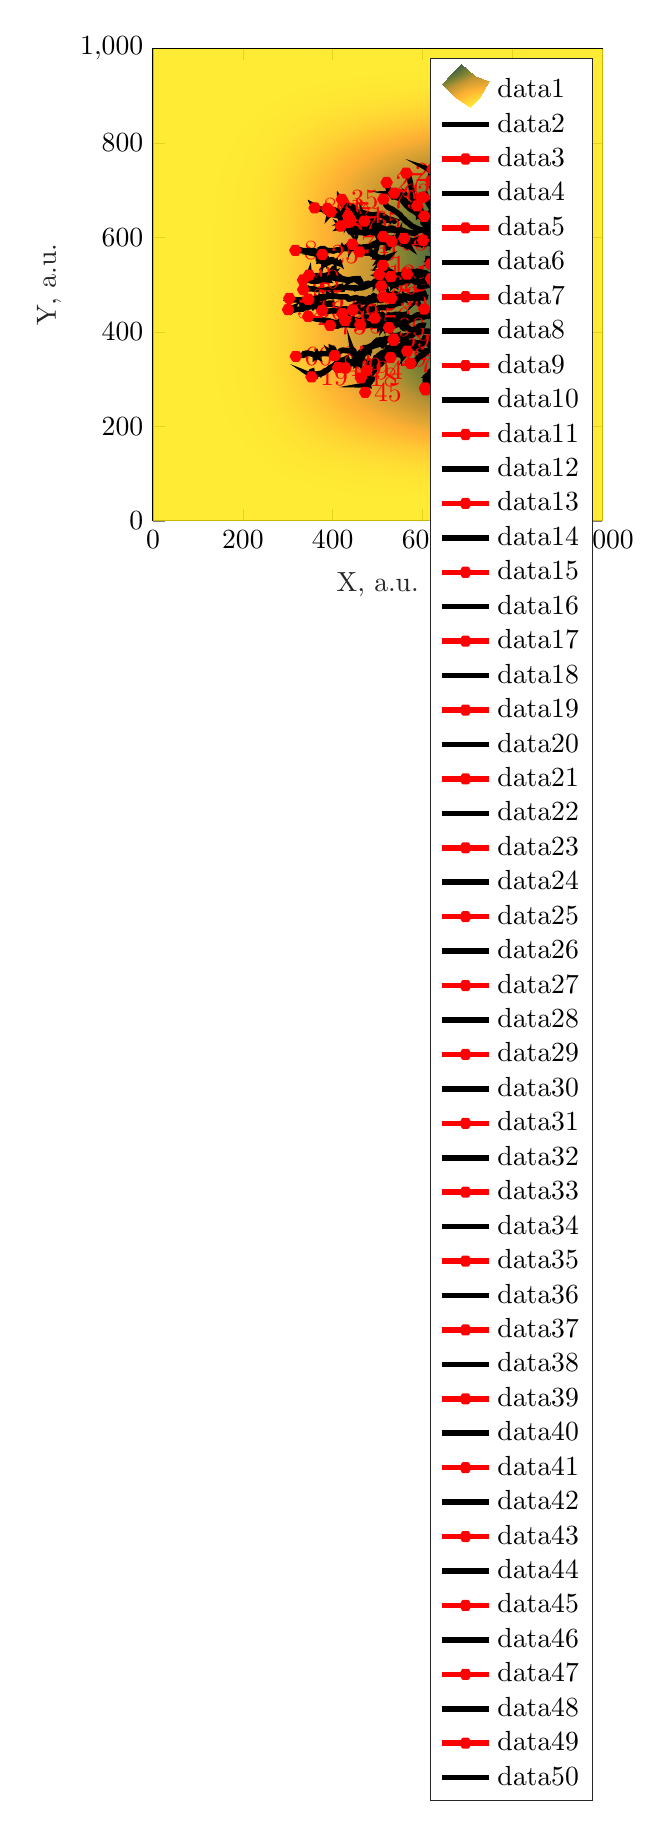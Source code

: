 % This file was created by matlab2tikz.
%
\begin{tikzpicture}

\begin{axis}[%
width=5.706cm,
height=6cm,
at={(0cm,0cm)},
scale only axis,
point meta min=0,
point meta max=237.697,
xmin=0,
xmax=1000,
xlabel style={font=\color{white!15!black}},
xlabel={X, a.u.},
ymin=0,
ymax=1000,
ylabel style={font=\color{white!15!black}},
ylabel={Y, a.u.},
axis background/.style={fill=white},
legend style={legend cell align=left, align=left, draw=white!15!black}
]

\addplot[%
surf,
fill opacity=0.8, shader=interp, colormap={mymap}{[1pt] rgb(0pt)=(1,0.906,0); rgb(1pt)=(1,0.902,0); rgb(2pt)=(1,0.898,0); rgb(3pt)=(1,0.894,0); rgb(4pt)=(1,0.89,0); rgb(5pt)=(1,0.886,0); rgb(6pt)=(1,0.882,0); rgb(7pt)=(1,0.879,0); rgb(8pt)=(1,0.875,0); rgb(9pt)=(1,0.871,0); rgb(10pt)=(1,0.867,0); rgb(11pt)=(1,0.863,0); rgb(12pt)=(1,0.859,0); rgb(13pt)=(1,0.855,0); rgb(14pt)=(1,0.852,0); rgb(15pt)=(1,0.848,0); rgb(16pt)=(1,0.844,0); rgb(17pt)=(1,0.84,0); rgb(18pt)=(1,0.836,0); rgb(19pt)=(1,0.832,0); rgb(20pt)=(1,0.829,0); rgb(21pt)=(1,0.825,0); rgb(22pt)=(1,0.821,0); rgb(23pt)=(1,0.817,0); rgb(24pt)=(1,0.814,0); rgb(25pt)=(1,0.81,0); rgb(26pt)=(1,0.806,0); rgb(27pt)=(1,0.802,0); rgb(28pt)=(1,0.798,0); rgb(29pt)=(1,0.795,0); rgb(30pt)=(1,0.791,0); rgb(31pt)=(1,0.787,0); rgb(32pt)=(1,0.783,0); rgb(33pt)=(1,0.78,0); rgb(34pt)=(1,0.776,0); rgb(35pt)=(1,0.772,0); rgb(36pt)=(1,0.769,0); rgb(37pt)=(1,0.765,0); rgb(38pt)=(1,0.761,0); rgb(39pt)=(1,0.758,0); rgb(40pt)=(1,0.754,0); rgb(41pt)=(1,0.75,0); rgb(42pt)=(1,0.746,0); rgb(43pt)=(1,0.743,0); rgb(44pt)=(1,0.739,0); rgb(45pt)=(1,0.736,0); rgb(46pt)=(1,0.732,0); rgb(47pt)=(1,0.728,0); rgb(48pt)=(1,0.725,0); rgb(49pt)=(1,0.721,0); rgb(50pt)=(1,0.717,0); rgb(51pt)=(1,0.714,0); rgb(52pt)=(1.0,0.71,0); rgb(53pt)=(1.0,0.706,0); rgb(54pt)=(1.0,0.703,0); rgb(55pt)=(1.0,0.699,0); rgb(56pt)=(1.0,0.695,0); rgb(57pt)=(1.0,0.691,0); rgb(58pt)=(1.0,0.687,0); rgb(59pt)=(1.0,0.683,0); rgb(60pt)=(0.999,0.679,0); rgb(61pt)=(0.999,0.675,0); rgb(62pt)=(0.999,0.672,0); rgb(63pt)=(0.999,0.668,0); rgb(64pt)=(0.999,0.664,0); rgb(65pt)=(0.999,0.66,0); rgb(66pt)=(0.999,0.656,0); rgb(67pt)=(0.998,0.653,0); rgb(68pt)=(0.998,0.649,0); rgb(69pt)=(0.998,0.646,0); rgb(70pt)=(0.998,0.642,0); rgb(71pt)=(0.998,0.639,0); rgb(72pt)=(0.997,0.636,0); rgb(73pt)=(0.997,0.633,0); rgb(74pt)=(0.997,0.63,0); rgb(75pt)=(0.997,0.627,0); rgb(76pt)=(0.996,0.625,0); rgb(77pt)=(0.996,0.622,0); rgb(78pt)=(0.995,0.62,0); rgb(79pt)=(0.993,0.618,0); rgb(80pt)=(0.991,0.616,0); rgb(81pt)=(0.989,0.614,0); rgb(82pt)=(0.986,0.611,0); rgb(83pt)=(0.982,0.61,0); rgb(84pt)=(0.979,0.608,0); rgb(85pt)=(0.974,0.606,0); rgb(86pt)=(0.97,0.604,0); rgb(87pt)=(0.965,0.602,0); rgb(88pt)=(0.96,0.601,0); rgb(89pt)=(0.955,0.599,0); rgb(90pt)=(0.95,0.597,0); rgb(91pt)=(0.944,0.595,0); rgb(92pt)=(0.939,0.594,0); rgb(93pt)=(0.933,0.592,0); rgb(94pt)=(0.927,0.591,0); rgb(95pt)=(0.922,0.589,0); rgb(96pt)=(0.916,0.587,0); rgb(97pt)=(0.911,0.585,0); rgb(98pt)=(0.905,0.584,0); rgb(99pt)=(0.9,0.582,0); rgb(100pt)=(0.895,0.58,0); rgb(101pt)=(0.891,0.578,0); rgb(102pt)=(0.886,0.576,0); rgb(103pt)=(0.882,0.575,0); rgb(104pt)=(0.878,0.573,0); rgb(105pt)=(0.874,0.571,0); rgb(106pt)=(0.869,0.569,0); rgb(107pt)=(0.865,0.567,0); rgb(108pt)=(0.861,0.565,0); rgb(109pt)=(0.857,0.563,0); rgb(110pt)=(0.852,0.561,0); rgb(111pt)=(0.848,0.559,0); rgb(112pt)=(0.844,0.557,0); rgb(113pt)=(0.84,0.555,0); rgb(114pt)=(0.836,0.553,0); rgb(115pt)=(0.832,0.551,0); rgb(116pt)=(0.827,0.549,0); rgb(117pt)=(0.823,0.547,0); rgb(118pt)=(0.819,0.545,0); rgb(119pt)=(0.815,0.543,0); rgb(120pt)=(0.811,0.541,0); rgb(121pt)=(0.807,0.539,0); rgb(122pt)=(0.803,0.537,0); rgb(123pt)=(0.799,0.535,0); rgb(124pt)=(0.794,0.533,0); rgb(125pt)=(0.79,0.531,0); rgb(126pt)=(0.786,0.528,0); rgb(127pt)=(0.782,0.526,0); rgb(128pt)=(0.778,0.524,0); rgb(129pt)=(0.775,0.522,0); rgb(130pt)=(0.771,0.52,0); rgb(131pt)=(0.767,0.518,0); rgb(132pt)=(0.763,0.516,0); rgb(133pt)=(0.76,0.514,0); rgb(134pt)=(0.756,0.512,0); rgb(135pt)=(0.753,0.51,0); rgb(136pt)=(0.749,0.508,0); rgb(137pt)=(0.746,0.506,0); rgb(138pt)=(0.742,0.504,0); rgb(139pt)=(0.739,0.502,0); rgb(140pt)=(0.735,0.5,0); rgb(141pt)=(0.732,0.498,0); rgb(142pt)=(0.728,0.496,0); rgb(143pt)=(0.725,0.494,0); rgb(144pt)=(0.721,0.492,0); rgb(145pt)=(0.717,0.49,0); rgb(146pt)=(0.713,0.488,0); rgb(147pt)=(0.709,0.486,0); rgb(148pt)=(0.705,0.484,0); rgb(149pt)=(0.701,0.482,0); rgb(150pt)=(0.696,0.48,0); rgb(151pt)=(0.692,0.478,0); rgb(152pt)=(0.687,0.476,0); rgb(153pt)=(0.682,0.475,0); rgb(154pt)=(0.677,0.473,0); rgb(155pt)=(0.672,0.471,0); rgb(156pt)=(0.666,0.469,0); rgb(157pt)=(0.66,0.467,0); rgb(158pt)=(0.653,0.466,0); rgb(159pt)=(0.647,0.464,0); rgb(160pt)=(0.64,0.462,0); rgb(161pt)=(0.633,0.461,0); rgb(162pt)=(0.626,0.459,0); rgb(163pt)=(0.618,0.458,0); rgb(164pt)=(0.611,0.456,0); rgb(165pt)=(0.603,0.454,0); rgb(166pt)=(0.596,0.453,0); rgb(167pt)=(0.588,0.451,0); rgb(168pt)=(0.58,0.45,0); rgb(169pt)=(0.572,0.448,0); rgb(170pt)=(0.565,0.446,0); rgb(171pt)=(0.557,0.445,0); rgb(172pt)=(0.549,0.443,0); rgb(173pt)=(0.541,0.441,0); rgb(174pt)=(0.534,0.44,0); rgb(175pt)=(0.527,0.438,0); rgb(176pt)=(0.519,0.436,0); rgb(177pt)=(0.512,0.434,0); rgb(178pt)=(0.505,0.432,0); rgb(179pt)=(0.499,0.43,3.925e-06); rgb(180pt)=(0.492,0.429,3.5e-05); rgb(181pt)=(0.485,0.427,9.631e-05); rgb(182pt)=(0.479,0.425,0.0); rgb(183pt)=(0.472,0.423,0.0); rgb(184pt)=(0.466,0.421,0.0); rgb(185pt)=(0.459,0.419,0.001); rgb(186pt)=(0.452,0.417,0.001); rgb(187pt)=(0.446,0.414,0.001); rgb(188pt)=(0.439,0.412,0.001); rgb(189pt)=(0.433,0.41,0.002); rgb(190pt)=(0.427,0.408,0.002); rgb(191pt)=(0.42,0.406,0.002); rgb(192pt)=(0.414,0.404,0.003); rgb(193pt)=(0.407,0.402,0.003); rgb(194pt)=(0.401,0.399,0.003); rgb(195pt)=(0.395,0.397,0.004); rgb(196pt)=(0.389,0.395,0.004); rgb(197pt)=(0.383,0.393,0.004); rgb(198pt)=(0.377,0.39,0.005); rgb(199pt)=(0.371,0.388,0.005); rgb(200pt)=(0.365,0.386,0.006); rgb(201pt)=(0.359,0.383,0.006); rgb(202pt)=(0.353,0.381,0.007); rgb(203pt)=(0.347,0.379,0.007); rgb(204pt)=(0.341,0.376,0.008); rgb(205pt)=(0.335,0.374,0.008); rgb(206pt)=(0.33,0.372,0.009); rgb(207pt)=(0.324,0.369,0.01); rgb(208pt)=(0.319,0.367,0.012); rgb(209pt)=(0.313,0.364,0.013); rgb(210pt)=(0.308,0.362,0.014); rgb(211pt)=(0.302,0.359,0.016); rgb(212pt)=(0.297,0.357,0.018); rgb(213pt)=(0.292,0.354,0.02); rgb(214pt)=(0.286,0.351,0.022); rgb(215pt)=(0.281,0.349,0.024); rgb(216pt)=(0.276,0.346,0.026); rgb(217pt)=(0.271,0.344,0.028); rgb(218pt)=(0.265,0.341,0.03); rgb(219pt)=(0.26,0.338,0.032); rgb(220pt)=(0.255,0.335,0.034); rgb(221pt)=(0.25,0.333,0.036); rgb(222pt)=(0.245,0.33,0.038); rgb(223pt)=(0.24,0.327,0.04); rgb(224pt)=(0.235,0.325,0.042); rgb(225pt)=(0.23,0.322,0.044); rgb(226pt)=(0.225,0.319,0.046); rgb(227pt)=(0.22,0.317,0.048); rgb(228pt)=(0.215,0.314,0.049); rgb(229pt)=(0.21,0.311,0.05); rgb(230pt)=(0.205,0.308,0.052); rgb(231pt)=(0.201,0.306,0.053); rgb(232pt)=(0.196,0.303,0.054); rgb(233pt)=(0.191,0.3,0.055); rgb(234pt)=(0.186,0.298,0.056); rgb(235pt)=(0.181,0.295,0.057); rgb(236pt)=(0.176,0.292,0.058); rgb(237pt)=(0.172,0.289,0.06); rgb(238pt)=(0.167,0.287,0.061); rgb(239pt)=(0.162,0.284,0.062); rgb(240pt)=(0.158,0.281,0.063); rgb(241pt)=(0.153,0.278,0.064); rgb(242pt)=(0.148,0.276,0.065); rgb(243pt)=(0.144,0.273,0.066); rgb(244pt)=(0.139,0.27,0.066); rgb(245pt)=(0.135,0.267,0.067); rgb(246pt)=(0.13,0.265,0.068); rgb(247pt)=(0.125,0.262,0.069); rgb(248pt)=(0.121,0.259,0.07); rgb(249pt)=(0.116,0.256,0.071); rgb(250pt)=(0.112,0.253,0.071); rgb(251pt)=(0.108,0.251,0.072); rgb(252pt)=(0.103,0.248,0.073); rgb(253pt)=(0.099,0.245,0.073); rgb(254pt)=(0.095,0.242,0.074); rgb(255pt)=(0.09,0.239,0.075)}, mesh/rows=101]
table[row sep=crcr, point meta=\thisrow{c}] {%
%
x	y	c\\
0	0	0\\
0	10	0\\
0	20	0\\
0	30	0\\
0	40	0\\
0	50	0\\
0	60	0\\
0	70	0\\
0	80	0\\
0	90	0\\
0	100	0\\
0	110	0\\
0	120	0\\
0	130	0\\
0	140	0\\
0	150	0\\
0	160	0\\
0	170	0\\
0	180	0\\
0	190	0\\
0	200	0\\
0	210	0\\
0	220	0\\
0	230	0\\
0	240	0\\
0	250	0\\
0	260	0\\
0	270	0\\
0	280	0\\
0	290	0\\
0	300	0\\
0	310	0\\
0	320	0\\
0	330	0\\
0	340	0\\
0	350	0\\
0	360	0\\
0	370	0\\
0	380	0\\
0	390	0\\
0	400	0\\
0	410	0\\
0	420	0\\
0	430	0\\
0	440	0\\
0	450	0\\
0	460	0\\
0	470	0\\
0	480	0\\
0	490	0\\
0	500	0\\
0	510	0\\
0	520	0\\
0	530	0\\
0	540	0\\
0	550	0\\
0	560	0\\
0	570	0\\
0	580	0\\
0	590	0\\
0	600	0\\
0	610	0\\
0	620	0\\
0	630	0\\
0	640	0\\
0	650	0\\
0	660	0\\
0	670	0\\
0	680	0\\
0	690	0\\
0	700	0\\
0	710	0\\
0	720	0\\
0	730	0\\
0	740	0\\
0	750	0\\
0	760	0\\
0	770	0\\
0	780	0\\
0	790	0\\
0	800	0\\
0	810	0\\
0	820	0\\
0	830	0\\
0	840	0\\
0	850	0\\
0	860	0\\
0	870	0\\
0	880	0\\
0	890	0\\
0	900	0\\
0	910	0\\
0	920	0\\
0	930	0\\
0	940	0\\
0	950	0\\
0	960	0\\
0	970	0\\
0	980	0\\
0	990	0\\
0	1000	0\\
10	0	0\\
10	10	3.268e-08\\
10	20	2.614e-07\\
10	30	8.824e-07\\
10	40	2.092e-06\\
10	50	4.085e-06\\
10	60	7.059e-06\\
10	70	1.121e-05\\
10	80	1.673e-05\\
10	90	2.382e-05\\
10	100	3.268e-05\\
10	110	4.35e-05\\
10	120	5.647e-05\\
10	130	7.18e-05\\
10	140	8.967e-05\\
10	150	0.0\\
10	160	0.0\\
10	170	0.0\\
10	180	0.0\\
10	190	0.0\\
10	200	0.0\\
10	210	0.0\\
10	220	0.0\\
10	230	0.0\\
10	240	0.0\\
10	250	0.0\\
10	260	0.0\\
10	270	0.0\\
10	280	0.0\\
10	290	0.0\\
10	300	0.001\\
10	310	0.001\\
10	320	0.001\\
10	330	0.001\\
10	340	0.001\\
10	350	0.001\\
10	360	0.001\\
10	370	0.001\\
10	380	0.001\\
10	390	0.001\\
10	400	0.001\\
10	410	0.001\\
10	420	0.001\\
10	430	0.001\\
10	440	0.001\\
10	450	0.001\\
10	460	0.001\\
10	470	0.001\\
10	480	0.001\\
10	490	0.001\\
10	500	0.001\\
10	510	0.001\\
10	520	0.001\\
10	530	0.001\\
10	540	0.001\\
10	550	0.001\\
10	560	0.001\\
10	570	0.001\\
10	580	0.001\\
10	590	0.001\\
10	600	0.001\\
10	610	0.001\\
10	620	0.001\\
10	630	0.001\\
10	640	0.001\\
10	650	0.001\\
10	660	0.001\\
10	670	0.001\\
10	680	0.001\\
10	690	0.001\\
10	700	0.001\\
10	710	0.0\\
10	720	0.0\\
10	730	0.0\\
10	740	0.0\\
10	750	0.0\\
10	760	0.0\\
10	770	0.0\\
10	780	0.0\\
10	790	0.0\\
10	800	0.0\\
10	810	0.0\\
10	820	0.0\\
10	830	0.0\\
10	840	0.0\\
10	850	0.0\\
10	860	8.967e-05\\
10	870	7.18e-05\\
10	880	5.647e-05\\
10	890	4.35e-05\\
10	900	3.268e-05\\
10	910	2.382e-05\\
10	920	1.673e-05\\
10	930	1.121e-05\\
10	940	7.059e-06\\
10	950	4.085e-06\\
10	960	2.092e-06\\
10	970	8.824e-07\\
10	980	2.614e-07\\
10	990	3.268e-08\\
10	1000	0\\
20	0	0\\
20	10	2.614e-07\\
20	20	2.092e-06\\
20	30	7.059e-06\\
20	40	1.673e-05\\
20	50	3.268e-05\\
20	60	5.647e-05\\
20	70	8.967e-05\\
20	80	0.0\\
20	90	0.0\\
20	100	0.0\\
20	110	0.0\\
20	120	0.0\\
20	130	0.001\\
20	140	0.001\\
20	150	0.001\\
20	160	0.001\\
20	170	0.001\\
20	180	0.001\\
20	190	0.002\\
20	200	0.002\\
20	210	0.002\\
20	220	0.002\\
20	230	0.003\\
20	240	0.003\\
20	250	0.003\\
20	260	0.003\\
20	270	0.004\\
20	280	0.004\\
20	290	0.004\\
20	300	0.004\\
20	310	0.004\\
20	320	0.004\\
20	330	0.004\\
20	340	0.004\\
20	350	0.004\\
20	360	0.004\\
20	370	0.005\\
20	380	0.005\\
20	390	0.005\\
20	400	0.005\\
20	410	0.005\\
20	420	0.005\\
20	430	0.005\\
20	440	0.005\\
20	450	0.005\\
20	460	0.005\\
20	470	0.005\\
20	480	0.005\\
20	490	0.005\\
20	500	0.005\\
20	510	0.005\\
20	520	0.005\\
20	530	0.005\\
20	540	0.005\\
20	550	0.005\\
20	560	0.005\\
20	570	0.005\\
20	580	0.005\\
20	590	0.005\\
20	600	0.005\\
20	610	0.005\\
20	620	0.005\\
20	630	0.005\\
20	640	0.004\\
20	650	0.004\\
20	660	0.004\\
20	670	0.004\\
20	680	0.004\\
20	690	0.004\\
20	700	0.004\\
20	710	0.004\\
20	720	0.004\\
20	730	0.004\\
20	740	0.003\\
20	750	0.003\\
20	760	0.003\\
20	770	0.003\\
20	780	0.002\\
20	790	0.002\\
20	800	0.002\\
20	810	0.002\\
20	820	0.001\\
20	830	0.001\\
20	840	0.001\\
20	850	0.001\\
20	860	0.001\\
20	870	0.001\\
20	880	0.0\\
20	890	0.0\\
20	900	0.0\\
20	910	0.0\\
20	920	0.0\\
20	930	8.967e-05\\
20	940	5.647e-05\\
20	950	3.268e-05\\
20	960	1.673e-05\\
20	970	7.059e-06\\
20	980	2.092e-06\\
20	990	2.614e-07\\
20	1000	0\\
30	0	0\\
30	10	8.824e-07\\
30	20	7.059e-06\\
30	30	2.382e-05\\
30	40	5.647e-05\\
30	50	0.0\\
30	60	0.0\\
30	70	0.0\\
30	80	0.0\\
30	90	0.001\\
30	100	0.001\\
30	110	0.001\\
30	120	0.002\\
30	130	0.002\\
30	140	0.002\\
30	150	0.003\\
30	160	0.004\\
30	170	0.004\\
30	180	0.005\\
30	190	0.006\\
30	200	0.007\\
30	210	0.007\\
30	220	0.008\\
30	230	0.009\\
30	240	0.01\\
30	250	0.011\\
30	260	0.011\\
30	270	0.012\\
30	280	0.013\\
30	290	0.013\\
30	300	0.014\\
30	310	0.014\\
30	320	0.014\\
30	330	0.015\\
30	340	0.015\\
30	350	0.015\\
30	360	0.015\\
30	370	0.015\\
30	380	0.015\\
30	390	0.015\\
30	400	0.015\\
30	410	0.015\\
30	420	0.015\\
30	430	0.015\\
30	440	0.015\\
30	450	0.015\\
30	460	0.015\\
30	470	0.015\\
30	480	0.015\\
30	490	0.015\\
30	500	0.015\\
30	510	0.015\\
30	520	0.015\\
30	530	0.015\\
30	540	0.015\\
30	550	0.015\\
30	560	0.015\\
30	570	0.015\\
30	580	0.015\\
30	590	0.015\\
30	600	0.015\\
30	610	0.015\\
30	620	0.015\\
30	630	0.015\\
30	640	0.015\\
30	650	0.015\\
30	660	0.015\\
30	670	0.015\\
30	680	0.014\\
30	690	0.014\\
30	700	0.014\\
30	710	0.013\\
30	720	0.013\\
30	730	0.012\\
30	740	0.011\\
30	750	0.011\\
30	760	0.01\\
30	770	0.009\\
30	780	0.008\\
30	790	0.007\\
30	800	0.007\\
30	810	0.006\\
30	820	0.005\\
30	830	0.004\\
30	840	0.004\\
30	850	0.003\\
30	860	0.002\\
30	870	0.002\\
30	880	0.002\\
30	890	0.001\\
30	900	0.001\\
30	910	0.001\\
30	920	0.0\\
30	930	0.0\\
30	940	0.0\\
30	950	0.0\\
30	960	5.647e-05\\
30	970	2.382e-05\\
30	980	7.059e-06\\
30	990	8.824e-07\\
30	1000	0\\
40	0	0\\
40	10	2.092e-06\\
40	20	1.673e-05\\
40	30	5.647e-05\\
40	40	0.0\\
40	50	0.0\\
40	60	0.0\\
40	70	0.001\\
40	80	0.001\\
40	90	0.002\\
40	100	0.002\\
40	110	0.003\\
40	120	0.004\\
40	130	0.005\\
40	140	0.006\\
40	150	0.007\\
40	160	0.009\\
40	170	0.01\\
40	180	0.012\\
40	190	0.014\\
40	200	0.016\\
40	210	0.017\\
40	220	0.019\\
40	230	0.021\\
40	240	0.023\\
40	250	0.025\\
40	260	0.027\\
40	270	0.028\\
40	280	0.03\\
40	290	0.031\\
40	300	0.032\\
40	310	0.033\\
40	320	0.034\\
40	330	0.035\\
40	340	0.035\\
40	350	0.036\\
40	360	0.036\\
40	370	0.036\\
40	380	0.036\\
40	390	0.036\\
40	400	0.037\\
40	410	0.037\\
40	420	0.037\\
40	430	0.037\\
40	440	0.037\\
40	450	0.037\\
40	460	0.037\\
40	470	0.037\\
40	480	0.037\\
40	490	0.037\\
40	500	0.037\\
40	510	0.037\\
40	520	0.037\\
40	530	0.037\\
40	540	0.037\\
40	550	0.037\\
40	560	0.037\\
40	570	0.037\\
40	580	0.037\\
40	590	0.037\\
40	600	0.037\\
40	610	0.036\\
40	620	0.036\\
40	630	0.036\\
40	640	0.036\\
40	650	0.036\\
40	660	0.035\\
40	670	0.035\\
40	680	0.034\\
40	690	0.033\\
40	700	0.032\\
40	710	0.031\\
40	720	0.03\\
40	730	0.028\\
40	740	0.027\\
40	750	0.025\\
40	760	0.023\\
40	770	0.021\\
40	780	0.019\\
40	790	0.017\\
40	800	0.016\\
40	810	0.014\\
40	820	0.012\\
40	830	0.01\\
40	840	0.009\\
40	850	0.007\\
40	860	0.006\\
40	870	0.005\\
40	880	0.004\\
40	890	0.003\\
40	900	0.002\\
40	910	0.002\\
40	920	0.001\\
40	930	0.001\\
40	940	0.0\\
40	950	0.0\\
40	960	0.0\\
40	970	5.647e-05\\
40	980	1.673e-05\\
40	990	2.092e-06\\
40	1000	0\\
50	0	0\\
50	10	4.085e-06\\
50	20	3.268e-05\\
50	30	0.0\\
50	40	0.0\\
50	50	0.001\\
50	60	0.001\\
50	70	0.001\\
50	80	0.002\\
50	90	0.003\\
50	100	0.004\\
50	110	0.005\\
50	120	0.007\\
50	130	0.009\\
50	140	0.011\\
50	150	0.014\\
50	160	0.017\\
50	170	0.02\\
50	180	0.023\\
50	190	0.027\\
50	200	0.03\\
50	210	0.034\\
50	220	0.038\\
50	230	0.042\\
50	240	0.045\\
50	250	0.049\\
50	260	0.052\\
50	270	0.055\\
50	280	0.058\\
50	290	0.061\\
50	300	0.063\\
50	310	0.065\\
50	320	0.066\\
50	330	0.068\\
50	340	0.069\\
50	350	0.069\\
50	360	0.07\\
50	370	0.071\\
50	380	0.071\\
50	390	0.071\\
50	400	0.071\\
50	410	0.071\\
50	420	0.071\\
50	430	0.071\\
50	440	0.071\\
50	450	0.071\\
50	460	0.071\\
50	470	0.071\\
50	480	0.071\\
50	490	0.071\\
50	500	0.071\\
50	510	0.071\\
50	520	0.071\\
50	530	0.071\\
50	540	0.071\\
50	550	0.071\\
50	560	0.071\\
50	570	0.071\\
50	580	0.071\\
50	590	0.071\\
50	600	0.071\\
50	610	0.071\\
50	620	0.071\\
50	630	0.071\\
50	640	0.07\\
50	650	0.069\\
50	660	0.069\\
50	670	0.068\\
50	680	0.066\\
50	690	0.065\\
50	700	0.063\\
50	710	0.061\\
50	720	0.058\\
50	730	0.055\\
50	740	0.052\\
50	750	0.049\\
50	760	0.045\\
50	770	0.042\\
50	780	0.038\\
50	790	0.034\\
50	800	0.03\\
50	810	0.027\\
50	820	0.023\\
50	830	0.02\\
50	840	0.017\\
50	850	0.014\\
50	860	0.011\\
50	870	0.009\\
50	880	0.007\\
50	890	0.005\\
50	900	0.004\\
50	910	0.003\\
50	920	0.002\\
50	930	0.001\\
50	940	0.001\\
50	950	0.001\\
50	960	0.0\\
50	970	0.0\\
50	980	3.268e-05\\
50	990	4.085e-06\\
50	1000	0\\
60	0	0\\
60	10	7.059e-06\\
60	20	5.647e-05\\
60	30	0.0\\
60	40	0.0\\
60	50	0.001\\
60	60	0.002\\
60	70	0.002\\
60	80	0.004\\
60	90	0.005\\
60	100	0.007\\
60	110	0.009\\
60	120	0.012\\
60	130	0.016\\
60	140	0.019\\
60	150	0.024\\
60	160	0.029\\
60	170	0.034\\
60	180	0.04\\
60	190	0.046\\
60	200	0.053\\
60	210	0.059\\
60	220	0.065\\
60	230	0.072\\
60	240	0.078\\
60	250	0.084\\
60	260	0.09\\
60	270	0.095\\
60	280	0.1\\
60	290	0.105\\
60	300	0.108\\
60	310	0.112\\
60	320	0.114\\
60	330	0.117\\
60	340	0.119\\
60	350	0.12\\
60	360	0.121\\
60	370	0.122\\
60	380	0.123\\
60	390	0.123\\
60	400	0.123\\
60	410	0.123\\
60	420	0.123\\
60	430	0.123\\
60	440	0.123\\
60	450	0.123\\
60	460	0.123\\
60	470	0.123\\
60	480	0.123\\
60	490	0.123\\
60	500	0.123\\
60	510	0.123\\
60	520	0.123\\
60	530	0.123\\
60	540	0.123\\
60	550	0.123\\
60	560	0.123\\
60	570	0.123\\
60	580	0.123\\
60	590	0.123\\
60	600	0.123\\
60	610	0.123\\
60	620	0.123\\
60	630	0.122\\
60	640	0.121\\
60	650	0.12\\
60	660	0.119\\
60	670	0.117\\
60	680	0.114\\
60	690	0.112\\
60	700	0.108\\
60	710	0.105\\
60	720	0.1\\
60	730	0.095\\
60	740	0.09\\
60	750	0.084\\
60	760	0.078\\
60	770	0.072\\
60	780	0.065\\
60	790	0.059\\
60	800	0.053\\
60	810	0.046\\
60	820	0.04\\
60	830	0.034\\
60	840	0.029\\
60	850	0.024\\
60	860	0.019\\
60	870	0.016\\
60	880	0.012\\
60	890	0.009\\
60	900	0.007\\
60	910	0.005\\
60	920	0.004\\
60	930	0.002\\
60	940	0.002\\
60	950	0.001\\
60	960	0.0\\
60	970	0.0\\
60	980	5.647e-05\\
60	990	7.059e-06\\
60	1000	0\\
70	0	0\\
70	10	1.121e-05\\
70	20	8.967e-05\\
70	30	0.0\\
70	40	0.001\\
70	50	0.001\\
70	60	0.002\\
70	70	0.004\\
70	80	0.006\\
70	90	0.008\\
70	100	0.011\\
70	110	0.015\\
70	120	0.019\\
70	130	0.025\\
70	140	0.031\\
70	150	0.038\\
70	160	0.046\\
70	170	0.054\\
70	180	0.064\\
70	190	0.073\\
70	200	0.083\\
70	210	0.094\\
70	220	0.104\\
70	230	0.114\\
70	240	0.124\\
70	250	0.134\\
70	260	0.143\\
70	270	0.152\\
70	280	0.159\\
70	290	0.166\\
70	300	0.172\\
70	310	0.177\\
70	320	0.182\\
70	330	0.185\\
70	340	0.188\\
70	350	0.191\\
70	360	0.192\\
70	370	0.194\\
70	380	0.195\\
70	390	0.195\\
70	400	0.196\\
70	410	0.196\\
70	420	0.196\\
70	430	0.196\\
70	440	0.196\\
70	450	0.196\\
70	460	0.196\\
70	470	0.196\\
70	480	0.196\\
70	490	0.196\\
70	500	0.196\\
70	510	0.196\\
70	520	0.196\\
70	530	0.196\\
70	540	0.196\\
70	550	0.196\\
70	560	0.196\\
70	570	0.196\\
70	580	0.196\\
70	590	0.196\\
70	600	0.196\\
70	610	0.195\\
70	620	0.195\\
70	630	0.194\\
70	640	0.192\\
70	650	0.191\\
70	660	0.188\\
70	670	0.185\\
70	680	0.182\\
70	690	0.177\\
70	700	0.172\\
70	710	0.166\\
70	720	0.159\\
70	730	0.152\\
70	740	0.143\\
70	750	0.134\\
70	760	0.124\\
70	770	0.114\\
70	780	0.104\\
70	790	0.094\\
70	800	0.083\\
70	810	0.073\\
70	820	0.064\\
70	830	0.054\\
70	840	0.046\\
70	850	0.038\\
70	860	0.031\\
70	870	0.025\\
70	880	0.019\\
70	890	0.015\\
70	900	0.011\\
70	910	0.008\\
70	920	0.006\\
70	930	0.004\\
70	940	0.002\\
70	950	0.001\\
70	960	0.001\\
70	970	0.0\\
70	980	8.967e-05\\
70	990	1.121e-05\\
70	1000	0\\
80	0	0\\
80	10	1.673e-05\\
80	20	0.0\\
80	30	0.0\\
80	40	0.001\\
80	50	0.002\\
80	60	0.004\\
80	70	0.006\\
80	80	0.009\\
80	90	0.012\\
80	100	0.017\\
80	110	0.022\\
80	120	0.029\\
80	130	0.037\\
80	140	0.046\\
80	150	0.056\\
80	160	0.068\\
80	170	0.081\\
80	180	0.095\\
80	190	0.11\\
80	200	0.124\\
80	210	0.14\\
80	220	0.155\\
80	230	0.17\\
80	240	0.185\\
80	250	0.2\\
80	260	0.213\\
80	270	0.226\\
80	280	0.238\\
80	290	0.248\\
80	300	0.257\\
80	310	0.265\\
80	320	0.271\\
80	330	0.277\\
80	340	0.281\\
80	350	0.285\\
80	360	0.287\\
80	370	0.289\\
80	380	0.291\\
80	390	0.292\\
80	400	0.292\\
80	410	0.293\\
80	420	0.293\\
80	430	0.293\\
80	440	0.293\\
80	450	0.293\\
80	460	0.293\\
80	470	0.293\\
80	480	0.293\\
80	490	0.293\\
80	500	0.293\\
80	510	0.293\\
80	520	0.293\\
80	530	0.293\\
80	540	0.293\\
80	550	0.293\\
80	560	0.293\\
80	570	0.293\\
80	580	0.293\\
80	590	0.293\\
80	600	0.292\\
80	610	0.292\\
80	620	0.291\\
80	630	0.289\\
80	640	0.287\\
80	650	0.285\\
80	660	0.281\\
80	670	0.277\\
80	680	0.271\\
80	690	0.265\\
80	700	0.257\\
80	710	0.248\\
80	720	0.238\\
80	730	0.226\\
80	740	0.213\\
80	750	0.2\\
80	760	0.185\\
80	770	0.17\\
80	780	0.155\\
80	790	0.14\\
80	800	0.124\\
80	810	0.11\\
80	820	0.095\\
80	830	0.081\\
80	840	0.068\\
80	850	0.056\\
80	860	0.046\\
80	870	0.037\\
80	880	0.029\\
80	890	0.022\\
80	900	0.017\\
80	910	0.012\\
80	920	0.009\\
80	930	0.006\\
80	940	0.004\\
80	950	0.002\\
80	960	0.001\\
80	970	0.0\\
80	980	0.0\\
80	990	1.673e-05\\
80	1000	0\\
90	0	0\\
90	10	2.382e-05\\
90	20	0.0\\
90	30	0.001\\
90	40	0.002\\
90	50	0.003\\
90	60	0.005\\
90	70	0.008\\
90	80	0.012\\
90	90	0.017\\
90	100	0.024\\
90	110	0.032\\
90	120	0.041\\
90	130	0.052\\
90	140	0.065\\
90	150	0.08\\
90	160	0.097\\
90	170	0.116\\
90	180	0.135\\
90	190	0.156\\
90	200	0.177\\
90	210	0.199\\
90	220	0.221\\
90	230	0.243\\
90	240	0.264\\
90	250	0.284\\
90	260	0.304\\
90	270	0.322\\
90	280	0.339\\
90	290	0.353\\
90	300	0.366\\
90	310	0.377\\
90	320	0.386\\
90	330	0.394\\
90	340	0.4\\
90	350	0.405\\
90	360	0.409\\
90	370	0.412\\
90	380	0.414\\
90	390	0.415\\
90	400	0.416\\
90	410	0.417\\
90	420	0.417\\
90	430	0.417\\
90	440	0.417\\
90	450	0.417\\
90	460	0.417\\
90	470	0.417\\
90	480	0.417\\
90	490	0.417\\
90	500	0.417\\
90	510	0.417\\
90	520	0.417\\
90	530	0.417\\
90	540	0.417\\
90	550	0.417\\
90	560	0.417\\
90	570	0.417\\
90	580	0.417\\
90	590	0.417\\
90	600	0.416\\
90	610	0.415\\
90	620	0.414\\
90	630	0.412\\
90	640	0.409\\
90	650	0.405\\
90	660	0.4\\
90	670	0.394\\
90	680	0.386\\
90	690	0.377\\
90	700	0.366\\
90	710	0.353\\
90	720	0.339\\
90	730	0.322\\
90	740	0.304\\
90	750	0.284\\
90	760	0.264\\
90	770	0.243\\
90	780	0.221\\
90	790	0.199\\
90	800	0.177\\
90	810	0.156\\
90	820	0.135\\
90	830	0.116\\
90	840	0.097\\
90	850	0.08\\
90	860	0.065\\
90	870	0.052\\
90	880	0.041\\
90	890	0.032\\
90	900	0.024\\
90	910	0.017\\
90	920	0.012\\
90	930	0.008\\
90	940	0.005\\
90	950	0.003\\
90	960	0.002\\
90	970	0.001\\
90	980	0.0\\
90	990	2.382e-05\\
90	1000	0\\
100	0	0\\
100	10	3.268e-05\\
100	20	0.0\\
100	30	0.001\\
100	40	0.002\\
100	50	0.004\\
100	60	0.007\\
100	70	0.011\\
100	80	0.017\\
100	90	0.024\\
100	100	0.033\\
100	110	0.043\\
100	120	0.056\\
100	130	0.072\\
100	140	0.09\\
100	150	0.11\\
100	160	0.133\\
100	170	0.159\\
100	180	0.186\\
100	190	0.214\\
100	200	0.243\\
100	210	0.273\\
100	220	0.303\\
100	230	0.333\\
100	240	0.362\\
100	250	0.39\\
100	260	0.417\\
100	270	0.442\\
100	280	0.465\\
100	290	0.485\\
100	300	0.502\\
100	310	0.517\\
100	320	0.53\\
100	330	0.54\\
100	340	0.549\\
100	350	0.556\\
100	360	0.561\\
100	370	0.565\\
100	380	0.568\\
100	390	0.57\\
100	400	0.571\\
100	410	0.571\\
100	420	0.572\\
100	430	0.572\\
100	440	0.572\\
100	450	0.572\\
100	460	0.572\\
100	470	0.572\\
100	480	0.572\\
100	490	0.572\\
100	500	0.572\\
100	510	0.572\\
100	520	0.572\\
100	530	0.572\\
100	540	0.572\\
100	550	0.572\\
100	560	0.572\\
100	570	0.572\\
100	580	0.572\\
100	590	0.571\\
100	600	0.571\\
100	610	0.57\\
100	620	0.568\\
100	630	0.565\\
100	640	0.561\\
100	650	0.556\\
100	660	0.549\\
100	670	0.54\\
100	680	0.53\\
100	690	0.517\\
100	700	0.502\\
100	710	0.485\\
100	720	0.465\\
100	730	0.442\\
100	740	0.417\\
100	750	0.39\\
100	760	0.362\\
100	770	0.333\\
100	780	0.303\\
100	790	0.273\\
100	800	0.243\\
100	810	0.214\\
100	820	0.186\\
100	830	0.159\\
100	840	0.133\\
100	850	0.11\\
100	860	0.09\\
100	870	0.072\\
100	880	0.056\\
100	890	0.043\\
100	900	0.033\\
100	910	0.024\\
100	920	0.017\\
100	930	0.011\\
100	940	0.007\\
100	950	0.004\\
100	960	0.002\\
100	970	0.001\\
100	980	0.0\\
100	990	3.268e-05\\
100	1000	0\\
110	0	0\\
110	10	4.35e-05\\
110	20	0.0\\
110	30	0.001\\
110	40	0.003\\
110	50	0.005\\
110	60	0.009\\
110	70	0.015\\
110	80	0.022\\
110	90	0.032\\
110	100	0.043\\
110	110	0.058\\
110	120	0.075\\
110	130	0.096\\
110	140	0.119\\
110	150	0.147\\
110	160	0.178\\
110	170	0.211\\
110	180	0.247\\
110	190	0.285\\
110	200	0.324\\
110	210	0.363\\
110	220	0.403\\
110	230	0.443\\
110	240	0.482\\
110	250	0.519\\
110	260	0.555\\
110	270	0.588\\
110	280	0.618\\
110	290	0.645\\
110	300	0.668\\
110	310	0.688\\
110	320	0.705\\
110	330	0.719\\
110	340	0.731\\
110	350	0.74\\
110	360	0.747\\
110	370	0.752\\
110	380	0.756\\
110	390	0.758\\
110	400	0.76\\
110	410	0.761\\
110	420	0.761\\
110	430	0.761\\
110	440	0.761\\
110	450	0.761\\
110	460	0.761\\
110	470	0.761\\
110	480	0.761\\
110	490	0.761\\
110	500	0.761\\
110	510	0.761\\
110	520	0.761\\
110	530	0.761\\
110	540	0.761\\
110	550	0.761\\
110	560	0.761\\
110	570	0.761\\
110	580	0.761\\
110	590	0.761\\
110	600	0.76\\
110	610	0.758\\
110	620	0.756\\
110	630	0.752\\
110	640	0.747\\
110	650	0.74\\
110	660	0.731\\
110	670	0.719\\
110	680	0.705\\
110	690	0.688\\
110	700	0.668\\
110	710	0.645\\
110	720	0.618\\
110	730	0.588\\
110	740	0.555\\
110	750	0.519\\
110	760	0.482\\
110	770	0.443\\
110	780	0.403\\
110	790	0.363\\
110	800	0.324\\
110	810	0.285\\
110	820	0.247\\
110	830	0.211\\
110	840	0.178\\
110	850	0.147\\
110	860	0.119\\
110	870	0.096\\
110	880	0.075\\
110	890	0.058\\
110	900	0.043\\
110	910	0.032\\
110	920	0.022\\
110	930	0.015\\
110	940	0.009\\
110	950	0.005\\
110	960	0.003\\
110	970	0.001\\
110	980	0.0\\
110	990	4.35e-05\\
110	1000	0\\
120	0	0\\
120	10	5.647e-05\\
120	20	0.0\\
120	30	0.002\\
120	40	0.004\\
120	50	0.007\\
120	60	0.012\\
120	70	0.019\\
120	80	0.029\\
120	90	0.041\\
120	100	0.056\\
120	110	0.075\\
120	120	0.098\\
120	130	0.124\\
120	140	0.155\\
120	150	0.191\\
120	160	0.23\\
120	170	0.274\\
120	180	0.321\\
120	190	0.37\\
120	200	0.42\\
120	210	0.472\\
120	220	0.524\\
120	230	0.575\\
120	240	0.625\\
120	250	0.674\\
120	260	0.72\\
120	270	0.763\\
120	280	0.803\\
120	290	0.838\\
120	300	0.868\\
120	310	0.894\\
120	320	0.916\\
120	330	0.934\\
120	340	0.949\\
120	350	0.96\\
120	360	0.97\\
120	370	0.976\\
120	380	0.981\\
120	390	0.985\\
120	400	0.987\\
120	410	0.987\\
120	420	0.988\\
120	430	0.988\\
120	440	0.988\\
120	450	0.988\\
120	460	0.988\\
120	470	0.988\\
120	480	0.988\\
120	490	0.988\\
120	500	0.988\\
120	510	0.988\\
120	520	0.988\\
120	530	0.988\\
120	540	0.988\\
120	550	0.988\\
120	560	0.988\\
120	570	0.988\\
120	580	0.988\\
120	590	0.987\\
120	600	0.987\\
120	610	0.985\\
120	620	0.981\\
120	630	0.976\\
120	640	0.97\\
120	650	0.96\\
120	660	0.949\\
120	670	0.934\\
120	680	0.916\\
120	690	0.894\\
120	700	0.868\\
120	710	0.838\\
120	720	0.803\\
120	730	0.763\\
120	740	0.72\\
120	750	0.674\\
120	760	0.625\\
120	770	0.575\\
120	780	0.524\\
120	790	0.472\\
120	800	0.42\\
120	810	0.37\\
120	820	0.321\\
120	830	0.274\\
120	840	0.23\\
120	850	0.191\\
120	860	0.155\\
120	870	0.124\\
120	880	0.098\\
120	890	0.075\\
120	900	0.056\\
120	910	0.041\\
120	920	0.029\\
120	930	0.019\\
120	940	0.012\\
120	950	0.007\\
120	960	0.004\\
120	970	0.002\\
120	980	0.0\\
120	990	5.647e-05\\
120	1000	0\\
130	0	0\\
130	10	7.18e-05\\
130	20	0.001\\
130	30	0.002\\
130	40	0.005\\
130	50	0.009\\
130	60	0.016\\
130	70	0.025\\
130	80	0.037\\
130	90	0.052\\
130	100	0.072\\
130	110	0.096\\
130	120	0.124\\
130	130	0.158\\
130	140	0.197\\
130	150	0.242\\
130	160	0.293\\
130	170	0.348\\
130	180	0.408\\
130	190	0.47\\
130	200	0.534\\
130	210	0.6\\
130	220	0.666\\
130	230	0.731\\
130	240	0.795\\
130	250	0.857\\
130	260	0.916\\
130	270	0.971\\
130	280	1.021\\
130	290	1.065\\
130	300	1.103\\
130	310	1.136\\
130	320	1.164\\
130	330	1.187\\
130	340	1.206\\
130	350	1.221\\
130	360	1.233\\
130	370	1.242\\
130	380	1.248\\
130	390	1.252\\
130	400	1.254\\
130	410	1.255\\
130	420	1.256\\
130	430	1.256\\
130	440	1.256\\
130	450	1.256\\
130	460	1.256\\
130	470	1.256\\
130	480	1.256\\
130	490	1.256\\
130	500	1.256\\
130	510	1.256\\
130	520	1.256\\
130	530	1.256\\
130	540	1.256\\
130	550	1.256\\
130	560	1.256\\
130	570	1.256\\
130	580	1.256\\
130	590	1.255\\
130	600	1.254\\
130	610	1.252\\
130	620	1.248\\
130	630	1.242\\
130	640	1.233\\
130	650	1.221\\
130	660	1.206\\
130	670	1.187\\
130	680	1.164\\
130	690	1.136\\
130	700	1.103\\
130	710	1.065\\
130	720	1.021\\
130	730	0.971\\
130	740	0.916\\
130	750	0.857\\
130	760	0.795\\
130	770	0.731\\
130	780	0.666\\
130	790	0.6\\
130	800	0.534\\
130	810	0.47\\
130	820	0.408\\
130	830	0.348\\
130	840	0.293\\
130	850	0.242\\
130	860	0.197\\
130	870	0.158\\
130	880	0.124\\
130	890	0.096\\
130	900	0.072\\
130	910	0.052\\
130	920	0.037\\
130	930	0.025\\
130	940	0.016\\
130	950	0.009\\
130	960	0.005\\
130	970	0.002\\
130	980	0.001\\
130	990	7.18e-05\\
130	1000	0\\
140	0	0\\
140	10	8.967e-05\\
140	20	0.001\\
140	30	0.002\\
140	40	0.006\\
140	50	0.011\\
140	60	0.019\\
140	70	0.031\\
140	80	0.046\\
140	90	0.065\\
140	100	0.09\\
140	110	0.119\\
140	120	0.155\\
140	130	0.197\\
140	140	0.246\\
140	150	0.303\\
140	160	0.366\\
140	170	0.435\\
140	180	0.509\\
140	190	0.587\\
140	200	0.667\\
140	210	0.749\\
140	220	0.831\\
140	230	0.913\\
140	240	0.993\\
140	250	1.07\\
140	260	1.144\\
140	270	1.212\\
140	280	1.275\\
140	290	1.33\\
140	300	1.378\\
140	310	1.419\\
140	320	1.454\\
140	330	1.483\\
140	340	1.506\\
140	350	1.525\\
140	360	1.54\\
140	370	1.551\\
140	380	1.558\\
140	390	1.564\\
140	400	1.567\\
140	410	1.568\\
140	420	1.569\\
140	430	1.569\\
140	440	1.569\\
140	450	1.569\\
140	460	1.569\\
140	470	1.569\\
140	480	1.569\\
140	490	1.569\\
140	500	1.569\\
140	510	1.569\\
140	520	1.569\\
140	530	1.569\\
140	540	1.569\\
140	550	1.569\\
140	560	1.569\\
140	570	1.569\\
140	580	1.569\\
140	590	1.568\\
140	600	1.567\\
140	610	1.564\\
140	620	1.558\\
140	630	1.551\\
140	640	1.54\\
140	650	1.525\\
140	660	1.506\\
140	670	1.483\\
140	680	1.454\\
140	690	1.419\\
140	700	1.378\\
140	710	1.33\\
140	720	1.275\\
140	730	1.212\\
140	740	1.144\\
140	750	1.07\\
140	760	0.993\\
140	770	0.913\\
140	780	0.831\\
140	790	0.749\\
140	800	0.667\\
140	810	0.587\\
140	820	0.509\\
140	830	0.435\\
140	840	0.366\\
140	850	0.303\\
140	860	0.246\\
140	870	0.197\\
140	880	0.155\\
140	890	0.119\\
140	900	0.09\\
140	910	0.065\\
140	920	0.046\\
140	930	0.031\\
140	940	0.019\\
140	950	0.011\\
140	960	0.006\\
140	970	0.002\\
140	980	0.001\\
140	990	8.967e-05\\
140	1000	0\\
150	0	0\\
150	10	0.0\\
150	20	0.001\\
150	30	0.003\\
150	40	0.007\\
150	50	0.014\\
150	60	0.024\\
150	70	0.038\\
150	80	0.057\\
150	90	0.08\\
150	100	0.11\\
150	110	0.147\\
150	120	0.191\\
150	130	0.242\\
150	140	0.303\\
150	150	0.372\\
150	160	0.45\\
150	170	0.536\\
150	180	0.627\\
150	190	0.722\\
150	200	0.821\\
150	210	0.922\\
150	220	1.023\\
150	230	1.124\\
150	240	1.222\\
150	250	1.317\\
150	260	1.408\\
150	270	1.492\\
150	280	1.569\\
150	290	1.637\\
150	300	1.696\\
150	310	1.747\\
150	320	1.789\\
150	330	1.825\\
150	340	1.854\\
150	350	1.877\\
150	360	1.895\\
150	370	1.908\\
150	380	1.918\\
150	390	1.924\\
150	400	1.928\\
150	410	1.93\\
150	420	1.931\\
150	430	1.931\\
150	440	1.931\\
150	450	1.931\\
150	460	1.931\\
150	470	1.931\\
150	480	1.931\\
150	490	1.931\\
150	500	1.931\\
150	510	1.931\\
150	520	1.931\\
150	530	1.931\\
150	540	1.931\\
150	550	1.931\\
150	560	1.931\\
150	570	1.931\\
150	580	1.931\\
150	590	1.93\\
150	600	1.928\\
150	610	1.924\\
150	620	1.918\\
150	630	1.908\\
150	640	1.895\\
150	650	1.877\\
150	660	1.854\\
150	670	1.825\\
150	680	1.789\\
150	690	1.747\\
150	700	1.696\\
150	710	1.637\\
150	720	1.569\\
150	730	1.492\\
150	740	1.408\\
150	750	1.317\\
150	760	1.222\\
150	770	1.124\\
150	780	1.023\\
150	790	0.922\\
150	800	0.821\\
150	810	0.722\\
150	820	0.627\\
150	830	0.536\\
150	840	0.45\\
150	850	0.372\\
150	860	0.303\\
150	870	0.242\\
150	880	0.191\\
150	890	0.147\\
150	900	0.11\\
150	910	0.08\\
150	920	0.057\\
150	930	0.038\\
150	940	0.024\\
150	950	0.014\\
150	960	0.007\\
150	970	0.003\\
150	980	0.001\\
150	990	0.0\\
150	1000	0\\
160	0	0\\
160	10	0.0\\
160	20	0.001\\
160	30	0.004\\
160	40	0.009\\
160	50	0.017\\
160	60	0.029\\
160	70	0.046\\
160	80	0.069\\
160	90	0.098\\
160	100	0.135\\
160	110	0.179\\
160	120	0.233\\
160	130	0.296\\
160	140	0.37\\
160	150	0.455\\
160	160	0.55\\
160	170	0.654\\
160	180	0.766\\
160	190	0.883\\
160	200	1.003\\
160	210	1.126\\
160	220	1.25\\
160	230	1.373\\
160	240	1.493\\
160	250	1.609\\
160	260	1.72\\
160	270	1.823\\
160	280	1.917\\
160	290	2.0\\
160	300	2.072\\
160	310	2.134\\
160	320	2.186\\
160	330	2.23\\
160	340	2.265\\
160	350	2.293\\
160	360	2.315\\
160	370	2.332\\
160	380	2.343\\
160	390	2.351\\
160	400	2.356\\
160	410	2.358\\
160	420	2.359\\
160	430	2.359\\
160	440	2.359\\
160	450	2.359\\
160	460	2.359\\
160	470	2.359\\
160	480	2.359\\
160	490	2.359\\
160	500	2.359\\
160	510	2.359\\
160	520	2.359\\
160	530	2.359\\
160	540	2.359\\
160	550	2.359\\
160	560	2.359\\
160	570	2.359\\
160	580	2.359\\
160	590	2.358\\
160	600	2.356\\
160	610	2.351\\
160	620	2.343\\
160	630	2.332\\
160	640	2.315\\
160	650	2.293\\
160	660	2.265\\
160	670	2.23\\
160	680	2.186\\
160	690	2.134\\
160	700	2.072\\
160	710	2.0\\
160	720	1.917\\
160	730	1.823\\
160	740	1.72\\
160	750	1.609\\
160	760	1.493\\
160	770	1.373\\
160	780	1.25\\
160	790	1.126\\
160	800	1.003\\
160	810	0.883\\
160	820	0.766\\
160	830	0.654\\
160	840	0.55\\
160	850	0.455\\
160	860	0.37\\
160	870	0.296\\
160	880	0.233\\
160	890	0.179\\
160	900	0.135\\
160	910	0.098\\
160	920	0.069\\
160	930	0.046\\
160	940	0.029\\
160	950	0.017\\
160	960	0.009\\
160	970	0.004\\
160	980	0.001\\
160	990	0.0\\
160	1000	0\\
170	0	0\\
170	10	0.0\\
170	20	0.001\\
170	30	0.004\\
170	40	0.011\\
170	50	0.021\\
170	60	0.036\\
170	70	0.056\\
170	80	0.084\\
170	90	0.12\\
170	100	0.164\\
170	110	0.219\\
170	120	0.284\\
170	130	0.361\\
170	140	0.451\\
170	150	0.555\\
170	160	0.671\\
170	170	0.798\\
170	180	0.934\\
170	190	1.076\\
170	200	1.224\\
170	210	1.374\\
170	220	1.525\\
170	230	1.675\\
170	240	1.821\\
170	250	1.963\\
170	260	2.098\\
170	270	2.223\\
170	280	2.338\\
170	290	2.44\\
170	300	2.528\\
170	310	2.603\\
170	320	2.667\\
170	330	2.72\\
170	340	2.763\\
170	350	2.797\\
170	360	2.824\\
170	370	2.844\\
170	380	2.858\\
170	390	2.868\\
170	400	2.873\\
170	410	2.876\\
170	420	2.877\\
170	430	2.877\\
170	440	2.877\\
170	450	2.877\\
170	460	2.877\\
170	470	2.877\\
170	480	2.877\\
170	490	2.877\\
170	500	2.877\\
170	510	2.877\\
170	520	2.877\\
170	530	2.877\\
170	540	2.877\\
170	550	2.877\\
170	560	2.877\\
170	570	2.877\\
170	580	2.877\\
170	590	2.876\\
170	600	2.873\\
170	610	2.868\\
170	620	2.858\\
170	630	2.844\\
170	640	2.824\\
170	650	2.797\\
170	660	2.763\\
170	670	2.72\\
170	680	2.667\\
170	690	2.603\\
170	700	2.528\\
170	710	2.44\\
170	720	2.338\\
170	730	2.223\\
170	740	2.098\\
170	750	1.963\\
170	760	1.821\\
170	770	1.675\\
170	780	1.525\\
170	790	1.374\\
170	800	1.224\\
170	810	1.076\\
170	820	0.934\\
170	830	0.798\\
170	840	0.671\\
170	850	0.555\\
170	860	0.451\\
170	870	0.361\\
170	880	0.284\\
170	890	0.219\\
170	900	0.164\\
170	910	0.12\\
170	920	0.084\\
170	930	0.056\\
170	940	0.036\\
170	950	0.021\\
170	960	0.011\\
170	970	0.004\\
170	980	0.001\\
170	990	0.0\\
170	1000	0\\
180	0	0\\
180	10	0.0\\
180	20	0.002\\
180	30	0.005\\
180	40	0.013\\
180	50	0.025\\
180	60	0.043\\
180	70	0.069\\
180	80	0.103\\
180	90	0.146\\
180	100	0.201\\
180	110	0.267\\
180	120	0.347\\
180	130	0.441\\
180	140	0.551\\
180	150	0.677\\
180	160	0.819\\
180	170	0.974\\
180	180	1.139\\
180	190	1.313\\
180	200	1.493\\
180	210	1.676\\
180	220	1.86\\
180	230	2.043\\
180	240	2.222\\
180	250	2.395\\
180	260	2.559\\
180	270	2.712\\
180	280	2.852\\
180	290	2.976\\
180	300	3.083\\
180	310	3.175\\
180	320	3.253\\
180	330	3.318\\
180	340	3.37\\
180	350	3.412\\
180	360	3.445\\
180	370	3.469\\
180	380	3.487\\
180	390	3.498\\
180	400	3.505\\
180	410	3.508\\
180	420	3.51\\
180	430	3.51\\
180	440	3.51\\
180	450	3.51\\
180	460	3.51\\
180	470	3.51\\
180	480	3.51\\
180	490	3.51\\
180	500	3.51\\
180	510	3.51\\
180	520	3.51\\
180	530	3.51\\
180	540	3.51\\
180	550	3.51\\
180	560	3.51\\
180	570	3.51\\
180	580	3.51\\
180	590	3.508\\
180	600	3.505\\
180	610	3.498\\
180	620	3.487\\
180	630	3.469\\
180	640	3.445\\
180	650	3.412\\
180	660	3.37\\
180	670	3.318\\
180	680	3.253\\
180	690	3.175\\
180	700	3.083\\
180	710	2.976\\
180	720	2.852\\
180	730	2.712\\
180	740	2.559\\
180	750	2.395\\
180	760	2.222\\
180	770	2.043\\
180	780	1.86\\
180	790	1.676\\
180	800	1.493\\
180	810	1.313\\
180	820	1.139\\
180	830	0.974\\
180	840	0.819\\
180	850	0.677\\
180	860	0.551\\
180	870	0.441\\
180	880	0.347\\
180	890	0.267\\
180	900	0.201\\
180	910	0.146\\
180	920	0.103\\
180	930	0.069\\
180	940	0.043\\
180	950	0.025\\
180	960	0.013\\
180	970	0.005\\
180	980	0.002\\
180	990	0.0\\
180	1000	0\\
190	0	0\\
190	10	0.0\\
190	20	0.002\\
190	30	0.007\\
190	40	0.016\\
190	50	0.031\\
190	60	0.053\\
190	70	0.084\\
190	80	0.125\\
190	90	0.178\\
190	100	0.245\\
190	110	0.326\\
190	120	0.423\\
190	130	0.538\\
190	140	0.671\\
190	150	0.826\\
190	160	0.999\\
190	170	1.188\\
190	180	1.389\\
190	190	1.601\\
190	200	1.821\\
190	210	2.044\\
190	220	2.269\\
190	230	2.491\\
190	240	2.71\\
190	250	2.921\\
190	260	3.121\\
190	270	3.308\\
190	280	3.478\\
190	290	3.629\\
190	300	3.76\\
190	310	3.873\\
190	320	3.967\\
190	330	4.046\\
190	340	4.11\\
190	350	4.162\\
190	360	4.202\\
190	370	4.231\\
190	380	4.252\\
190	390	4.266\\
190	400	4.275\\
190	410	4.279\\
190	420	4.28\\
190	430	4.28\\
190	440	4.28\\
190	450	4.28\\
190	460	4.28\\
190	470	4.28\\
190	480	4.28\\
190	490	4.28\\
190	500	4.28\\
190	510	4.28\\
190	520	4.28\\
190	530	4.28\\
190	540	4.28\\
190	550	4.28\\
190	560	4.28\\
190	570	4.28\\
190	580	4.28\\
190	590	4.279\\
190	600	4.275\\
190	610	4.266\\
190	620	4.252\\
190	630	4.231\\
190	640	4.202\\
190	650	4.162\\
190	660	4.11\\
190	670	4.046\\
190	680	3.967\\
190	690	3.873\\
190	700	3.76\\
190	710	3.629\\
190	720	3.478\\
190	730	3.308\\
190	740	3.121\\
190	750	2.921\\
190	760	2.71\\
190	770	2.491\\
190	780	2.269\\
190	790	2.044\\
190	800	1.821\\
190	810	1.601\\
190	820	1.389\\
190	830	1.188\\
190	840	0.999\\
190	850	0.826\\
190	860	0.671\\
190	870	0.538\\
190	880	0.423\\
190	890	0.326\\
190	900	0.245\\
190	910	0.178\\
190	920	0.125\\
190	930	0.084\\
190	940	0.053\\
190	950	0.031\\
190	960	0.016\\
190	970	0.007\\
190	980	0.002\\
190	990	0.0\\
190	1000	0\\
200	0	0\\
200	10	0.0\\
200	20	0.002\\
200	30	0.008\\
200	40	0.019\\
200	50	0.037\\
200	60	0.064\\
200	70	0.102\\
200	80	0.153\\
200	90	0.217\\
200	100	0.298\\
200	110	0.397\\
200	120	0.515\\
200	130	0.655\\
200	140	0.818\\
200	150	1.006\\
200	160	1.216\\
200	170	1.446\\
200	180	1.692\\
200	190	1.951\\
200	200	2.217\\
200	210	2.489\\
200	220	2.763\\
200	230	3.034\\
200	240	3.3\\
200	250	3.557\\
200	260	3.801\\
200	270	4.028\\
200	280	4.236\\
200	290	4.42\\
200	300	4.58\\
200	310	4.717\\
200	320	4.832\\
200	330	4.928\\
200	340	5.006\\
200	350	5.069\\
200	360	5.117\\
200	370	5.153\\
200	380	5.179\\
200	390	5.196\\
200	400	5.206\\
200	410	5.211\\
200	420	5.213\\
200	430	5.213\\
200	440	5.213\\
200	450	5.213\\
200	460	5.213\\
200	470	5.213\\
200	480	5.213\\
200	490	5.213\\
200	500	5.213\\
200	510	5.213\\
200	520	5.213\\
200	530	5.213\\
200	540	5.213\\
200	550	5.213\\
200	560	5.213\\
200	570	5.213\\
200	580	5.213\\
200	590	5.211\\
200	600	5.206\\
200	610	5.196\\
200	620	5.179\\
200	630	5.153\\
200	640	5.117\\
200	650	5.069\\
200	660	5.006\\
200	670	4.928\\
200	680	4.832\\
200	690	4.717\\
200	700	4.58\\
200	710	4.42\\
200	720	4.236\\
200	730	4.028\\
200	740	3.801\\
200	750	3.557\\
200	760	3.3\\
200	770	3.034\\
200	780	2.763\\
200	790	2.489\\
200	800	2.217\\
200	810	1.951\\
200	820	1.692\\
200	830	1.446\\
200	840	1.216\\
200	850	1.006\\
200	860	0.818\\
200	870	0.655\\
200	880	0.515\\
200	890	0.397\\
200	900	0.298\\
200	910	0.217\\
200	920	0.153\\
200	930	0.102\\
200	940	0.064\\
200	950	0.037\\
200	960	0.019\\
200	970	0.008\\
200	980	0.002\\
200	990	0.0\\
200	1000	0\\
210	0	0\\
210	10	0.0\\
210	20	0.003\\
210	30	0.01\\
210	40	0.023\\
210	50	0.045\\
210	60	0.078\\
210	70	0.124\\
210	80	0.185\\
210	90	0.264\\
210	100	0.362\\
210	110	0.482\\
210	120	0.626\\
210	130	0.795\\
210	140	0.993\\
210	150	1.221\\
210	160	1.477\\
210	170	1.757\\
210	180	2.056\\
210	190	2.369\\
210	200	2.693\\
210	210	3.024\\
210	220	3.356\\
210	230	3.686\\
210	240	4.009\\
210	250	4.321\\
210	260	4.617\\
210	270	4.893\\
210	280	5.145\\
210	290	5.369\\
210	300	5.563\\
210	310	5.729\\
210	320	5.869\\
210	330	5.986\\
210	340	6.081\\
210	350	6.157\\
210	360	6.216\\
210	370	6.26\\
210	380	6.291\\
210	390	6.312\\
210	400	6.324\\
210	410	6.33\\
210	420	6.332\\
210	430	6.332\\
210	440	6.332\\
210	450	6.332\\
210	460	6.332\\
210	470	6.332\\
210	480	6.332\\
210	490	6.332\\
210	500	6.332\\
210	510	6.332\\
210	520	6.332\\
210	530	6.332\\
210	540	6.332\\
210	550	6.332\\
210	560	6.332\\
210	570	6.332\\
210	580	6.332\\
210	590	6.33\\
210	600	6.324\\
210	610	6.312\\
210	620	6.291\\
210	630	6.26\\
210	640	6.216\\
210	650	6.157\\
210	660	6.081\\
210	670	5.986\\
210	680	5.869\\
210	690	5.729\\
210	700	5.563\\
210	710	5.369\\
210	720	5.145\\
210	730	4.893\\
210	740	4.617\\
210	750	4.321\\
210	760	4.009\\
210	770	3.686\\
210	780	3.356\\
210	790	3.024\\
210	800	2.693\\
210	810	2.369\\
210	820	2.056\\
210	830	1.757\\
210	840	1.477\\
210	850	1.221\\
210	860	0.993\\
210	870	0.795\\
210	880	0.626\\
210	890	0.482\\
210	900	0.362\\
210	910	0.264\\
210	920	0.185\\
210	930	0.124\\
210	940	0.078\\
210	950	0.045\\
210	960	0.023\\
210	970	0.01\\
210	980	0.003\\
210	990	0.0\\
210	1000	0\\
220	0	0\\
220	10	0.0\\
220	20	0.004\\
220	30	0.012\\
220	40	0.028\\
220	50	0.055\\
220	60	0.095\\
220	70	0.15\\
220	80	0.224\\
220	90	0.319\\
220	100	0.438\\
220	110	0.583\\
220	120	0.757\\
220	130	0.962\\
220	140	1.202\\
220	150	1.478\\
220	160	1.787\\
220	170	2.126\\
220	180	2.487\\
220	190	2.867\\
220	200	3.259\\
220	210	3.659\\
220	220	4.061\\
220	230	4.46\\
220	240	4.85\\
220	250	5.228\\
220	260	5.586\\
220	270	5.92\\
220	280	6.226\\
220	290	6.496\\
220	300	6.731\\
220	310	6.932\\
220	320	7.101\\
220	330	7.242\\
220	340	7.357\\
220	350	7.449\\
220	360	7.521\\
220	370	7.574\\
220	380	7.612\\
220	390	7.637\\
220	400	7.652\\
220	410	7.659\\
220	420	7.661\\
220	430	7.662\\
220	440	7.662\\
220	450	7.662\\
220	460	7.662\\
220	470	7.662\\
220	480	7.662\\
220	490	7.662\\
220	500	7.662\\
220	510	7.662\\
220	520	7.662\\
220	530	7.662\\
220	540	7.662\\
220	550	7.662\\
220	560	7.662\\
220	570	7.662\\
220	580	7.661\\
220	590	7.659\\
220	600	7.652\\
220	610	7.637\\
220	620	7.612\\
220	630	7.574\\
220	640	7.521\\
220	650	7.449\\
220	660	7.357\\
220	670	7.242\\
220	680	7.101\\
220	690	6.932\\
220	700	6.731\\
220	710	6.496\\
220	720	6.226\\
220	730	5.92\\
220	740	5.586\\
220	750	5.228\\
220	760	4.85\\
220	770	4.46\\
220	780	4.061\\
220	790	3.659\\
220	800	3.259\\
220	810	2.867\\
220	820	2.487\\
220	830	2.126\\
220	840	1.787\\
220	850	1.478\\
220	860	1.202\\
220	870	0.962\\
220	880	0.757\\
220	890	0.583\\
220	900	0.438\\
220	910	0.319\\
220	920	0.224\\
220	930	0.15\\
220	940	0.095\\
220	950	0.055\\
220	960	0.028\\
220	970	0.012\\
220	980	0.004\\
220	990	0.0\\
220	1000	0\\
230	0	0\\
230	10	0.001\\
230	20	0.004\\
230	30	0.014\\
230	40	0.034\\
230	50	0.066\\
230	60	0.114\\
230	70	0.181\\
230	80	0.27\\
230	90	0.384\\
230	100	0.527\\
230	110	0.702\\
230	120	0.911\\
230	130	1.159\\
230	140	1.447\\
230	150	1.779\\
230	160	2.152\\
230	170	2.559\\
230	180	2.995\\
230	190	3.452\\
230	200	3.924\\
230	210	4.405\\
230	220	4.889\\
230	230	5.37\\
230	240	5.84\\
230	250	6.294\\
230	260	6.726\\
230	270	7.129\\
230	280	7.496\\
230	290	7.822\\
230	300	8.104\\
230	310	8.346\\
230	320	8.55\\
230	330	8.72\\
230	340	8.859\\
230	350	8.969\\
230	360	9.055\\
230	370	9.119\\
230	380	9.165\\
230	390	9.195\\
230	400	9.213\\
230	410	9.222\\
230	420	9.225\\
230	430	9.225\\
230	440	9.225\\
230	450	9.225\\
230	460	9.225\\
230	470	9.225\\
230	480	9.225\\
230	490	9.225\\
230	500	9.225\\
230	510	9.225\\
230	520	9.225\\
230	530	9.225\\
230	540	9.225\\
230	550	9.225\\
230	560	9.225\\
230	570	9.225\\
230	580	9.225\\
230	590	9.222\\
230	600	9.213\\
230	610	9.195\\
230	620	9.165\\
230	630	9.119\\
230	640	9.055\\
230	650	8.969\\
230	660	8.859\\
230	670	8.72\\
230	680	8.55\\
230	690	8.346\\
230	700	8.104\\
230	710	7.822\\
230	720	7.496\\
230	730	7.129\\
230	740	6.726\\
230	750	6.294\\
230	760	5.84\\
230	770	5.37\\
230	780	4.889\\
230	790	4.405\\
230	800	3.924\\
230	810	3.452\\
230	820	2.995\\
230	830	2.559\\
230	840	2.152\\
230	850	1.779\\
230	860	1.447\\
230	870	1.159\\
230	880	0.911\\
230	890	0.702\\
230	900	0.527\\
230	910	0.384\\
230	920	0.27\\
230	930	0.181\\
230	940	0.114\\
230	950	0.066\\
230	960	0.034\\
230	970	0.014\\
230	980	0.004\\
230	990	0.001\\
230	1000	0\\
240	0	0\\
240	10	0.001\\
240	20	0.005\\
240	30	0.017\\
240	40	0.04\\
240	50	0.079\\
240	60	0.136\\
240	70	0.217\\
240	80	0.323\\
240	90	0.46\\
240	100	0.632\\
240	110	0.841\\
240	120	1.091\\
240	130	1.387\\
240	140	1.733\\
240	150	2.131\\
240	160	2.577\\
240	170	3.065\\
240	180	3.586\\
240	190	4.133\\
240	200	4.699\\
240	210	5.275\\
240	220	5.855\\
240	230	6.43\\
240	240	6.993\\
240	250	7.537\\
240	260	8.054\\
240	270	8.536\\
240	280	8.976\\
240	290	9.367\\
240	300	9.705\\
240	310	9.994\\
240	320	10.239\\
240	330	10.442\\
240	340	10.608\\
240	350	10.741\\
240	360	10.843\\
240	370	10.92\\
240	380	10.975\\
240	390	11.011\\
240	400	11.032\\
240	410	11.043\\
240	420	11.047\\
240	430	11.047\\
240	440	11.047\\
240	450	11.047\\
240	460	11.047\\
240	470	11.047\\
240	480	11.047\\
240	490	11.047\\
240	500	11.047\\
240	510	11.047\\
240	520	11.047\\
240	530	11.047\\
240	540	11.047\\
240	550	11.047\\
240	560	11.047\\
240	570	11.047\\
240	580	11.047\\
240	590	11.043\\
240	600	11.032\\
240	610	11.011\\
240	620	10.975\\
240	630	10.92\\
240	640	10.843\\
240	650	10.741\\
240	660	10.608\\
240	670	10.442\\
240	680	10.239\\
240	690	9.994\\
240	700	9.705\\
240	710	9.367\\
240	720	8.976\\
240	730	8.536\\
240	740	8.054\\
240	750	7.537\\
240	760	6.993\\
240	770	6.43\\
240	780	5.855\\
240	790	5.275\\
240	800	4.699\\
240	810	4.133\\
240	820	3.586\\
240	830	3.065\\
240	840	2.577\\
240	850	2.131\\
240	860	1.733\\
240	870	1.387\\
240	880	1.091\\
240	890	0.841\\
240	900	0.632\\
240	910	0.46\\
240	920	0.323\\
240	930	0.217\\
240	940	0.136\\
240	950	0.079\\
240	960	0.04\\
240	970	0.017\\
240	980	0.005\\
240	990	0.001\\
240	1000	0\\
250	0	0\\
250	10	0.001\\
250	20	0.006\\
250	30	0.02\\
250	40	0.048\\
250	50	0.094\\
250	60	0.162\\
250	70	0.258\\
250	80	0.385\\
250	90	0.548\\
250	100	0.752\\
250	110	1.001\\
250	120	1.299\\
250	130	1.652\\
250	140	2.063\\
250	150	2.537\\
250	160	3.068\\
250	170	3.648\\
250	180	4.269\\
250	190	4.92\\
250	200	5.594\\
250	210	6.28\\
250	220	6.97\\
250	230	7.655\\
250	240	8.325\\
250	250	8.973\\
250	260	9.588\\
250	270	10.162\\
250	280	10.686\\
250	290	11.151\\
250	300	11.553\\
250	310	11.898\\
250	320	12.189\\
250	330	12.431\\
250	340	12.629\\
250	350	12.786\\
250	360	12.909\\
250	370	13.0\\
250	380	13.065\\
250	390	13.108\\
250	400	13.134\\
250	410	13.146\\
250	420	13.151\\
250	430	13.151\\
250	440	13.151\\
250	450	13.151\\
250	460	13.151\\
250	470	13.151\\
250	480	13.151\\
250	490	13.151\\
250	500	13.151\\
250	510	13.151\\
250	520	13.151\\
250	530	13.151\\
250	540	13.151\\
250	550	13.151\\
250	560	13.151\\
250	570	13.151\\
250	580	13.151\\
250	590	13.146\\
250	600	13.134\\
250	610	13.108\\
250	620	13.065\\
250	630	13.0\\
250	640	12.909\\
250	650	12.786\\
250	660	12.629\\
250	670	12.431\\
250	680	12.189\\
250	690	11.898\\
250	700	11.553\\
250	710	11.151\\
250	720	10.686\\
250	730	10.162\\
250	740	9.588\\
250	750	8.973\\
250	760	8.325\\
250	770	7.655\\
250	780	6.97\\
250	790	6.28\\
250	800	5.594\\
250	810	4.92\\
250	820	4.269\\
250	830	3.648\\
250	840	3.068\\
250	850	2.537\\
250	860	2.063\\
250	870	1.652\\
250	880	1.299\\
250	890	1.001\\
250	900	0.752\\
250	910	0.548\\
250	920	0.385\\
250	930	0.258\\
250	940	0.162\\
250	950	0.094\\
250	960	0.048\\
250	970	0.02\\
250	980	0.006\\
250	990	0.001\\
250	1000	0\\
260	0	0\\
260	10	0.001\\
260	20	0.007\\
260	30	0.024\\
260	40	0.057\\
260	50	0.111\\
260	60	0.192\\
260	70	0.305\\
260	80	0.455\\
260	90	0.649\\
260	100	0.89\\
260	110	1.184\\
260	120	1.537\\
260	130	1.954\\
260	140	2.441\\
260	150	3.001\\
260	160	3.63\\
260	170	4.317\\
260	180	5.051\\
260	190	5.822\\
260	200	6.619\\
260	210	7.431\\
260	220	8.247\\
260	230	9.058\\
260	240	9.851\\
260	250	10.617\\
260	260	11.345\\
260	270	12.025\\
260	280	12.644\\
260	290	13.194\\
260	300	13.671\\
260	310	14.078\\
260	320	14.423\\
260	330	14.709\\
260	340	14.943\\
260	350	15.13\\
260	360	15.274\\
260	370	15.383\\
260	380	15.459\\
260	390	15.51\\
260	400	15.541\\
260	410	15.556\\
260	420	15.561\\
260	430	15.561\\
260	440	15.561\\
260	450	15.561\\
260	460	15.561\\
260	470	15.561\\
260	480	15.561\\
260	490	15.561\\
260	500	15.561\\
260	510	15.561\\
260	520	15.561\\
260	530	15.561\\
260	540	15.561\\
260	550	15.561\\
260	560	15.561\\
260	570	15.561\\
260	580	15.561\\
260	590	15.556\\
260	600	15.541\\
260	610	15.51\\
260	620	15.459\\
260	630	15.383\\
260	640	15.274\\
260	650	15.13\\
260	660	14.943\\
260	670	14.709\\
260	680	14.423\\
260	690	14.078\\
260	700	13.671\\
260	710	13.194\\
260	720	12.644\\
260	730	12.025\\
260	740	11.345\\
260	750	10.617\\
260	760	9.851\\
260	770	9.058\\
260	780	8.247\\
260	790	7.431\\
260	800	6.619\\
260	810	5.822\\
260	820	5.051\\
260	830	4.317\\
260	840	3.63\\
260	850	3.001\\
260	860	2.441\\
260	870	1.954\\
260	880	1.537\\
260	890	1.184\\
260	900	0.89\\
260	910	0.649\\
260	920	0.455\\
260	930	0.305\\
260	940	0.192\\
260	950	0.111\\
260	960	0.057\\
260	970	0.024\\
260	980	0.007\\
260	990	0.001\\
260	1000	0\\
270	0	0\\
270	10	0.001\\
270	20	0.008\\
270	30	0.028\\
270	40	0.067\\
270	50	0.131\\
270	60	0.226\\
270	70	0.359\\
270	80	0.536\\
270	90	0.763\\
270	100	1.046\\
270	110	1.393\\
270	120	1.808\\
270	130	2.299\\
270	140	2.871\\
270	150	3.53\\
270	160	4.27\\
270	170	5.077\\
270	180	5.941\\
270	190	6.847\\
270	200	7.784\\
270	210	8.739\\
270	220	9.7\\
270	230	10.653\\
270	240	11.586\\
270	250	12.487\\
270	260	13.343\\
270	270	14.142\\
270	280	14.871\\
270	290	15.518\\
270	300	16.078\\
270	310	16.558\\
270	320	16.963\\
270	330	17.3\\
270	340	17.575\\
270	350	17.794\\
270	360	17.964\\
270	370	18.092\\
270	380	18.182\\
270	390	18.242\\
270	400	18.277\\
270	410	18.295\\
270	420	18.301\\
270	430	18.302\\
270	440	18.302\\
270	450	18.302\\
270	460	18.302\\
270	470	18.302\\
270	480	18.302\\
270	490	18.302\\
270	500	18.302\\
270	510	18.302\\
270	520	18.302\\
270	530	18.302\\
270	540	18.302\\
270	550	18.302\\
270	560	18.302\\
270	570	18.302\\
270	580	18.301\\
270	590	18.295\\
270	600	18.277\\
270	610	18.242\\
270	620	18.182\\
270	630	18.092\\
270	640	17.964\\
270	650	17.794\\
270	660	17.575\\
270	670	17.3\\
270	680	16.963\\
270	690	16.558\\
270	700	16.078\\
270	710	15.518\\
270	720	14.871\\
270	730	14.142\\
270	740	13.343\\
270	750	12.487\\
270	760	11.586\\
270	770	10.653\\
270	780	9.7\\
270	790	8.739\\
270	800	7.784\\
270	810	6.847\\
270	820	5.941\\
270	830	5.077\\
270	840	4.27\\
270	850	3.53\\
270	860	2.871\\
270	870	2.299\\
270	880	1.808\\
270	890	1.393\\
270	900	1.046\\
270	910	0.763\\
270	920	0.536\\
270	930	0.359\\
270	940	0.226\\
270	950	0.131\\
270	960	0.067\\
270	970	0.028\\
270	980	0.008\\
270	990	0.001\\
270	1000	0\\
280	0	0\\
280	10	0.001\\
280	20	0.01\\
280	30	0.033\\
280	40	0.078\\
280	50	0.153\\
280	60	0.264\\
280	70	0.42\\
280	80	0.626\\
280	90	0.892\\
280	100	1.223\\
280	110	1.628\\
280	120	2.114\\
280	130	2.687\\
280	140	3.356\\
280	150	4.127\\
280	160	4.992\\
280	170	5.936\\
280	180	6.946\\
280	190	8.005\\
280	200	9.101\\
280	210	10.217\\
280	220	11.34\\
280	230	12.454\\
280	240	13.545\\
280	250	14.599\\
280	260	15.6\\
280	270	16.534\\
280	280	17.386\\
280	290	18.142\\
280	300	18.797\\
280	310	19.358\\
280	320	19.831\\
280	330	20.225\\
280	340	20.547\\
280	350	20.803\\
280	360	21.002\\
280	370	21.151\\
280	380	21.256\\
280	390	21.326\\
280	400	21.368\\
280	410	21.389\\
280	420	21.396\\
280	430	21.397\\
280	440	21.397\\
280	450	21.397\\
280	460	21.397\\
280	470	21.397\\
280	480	21.397\\
280	490	21.397\\
280	500	21.397\\
280	510	21.397\\
280	520	21.397\\
280	530	21.397\\
280	540	21.397\\
280	550	21.397\\
280	560	21.397\\
280	570	21.397\\
280	580	21.396\\
280	590	21.389\\
280	600	21.368\\
280	610	21.326\\
280	620	21.256\\
280	630	21.151\\
280	640	21.002\\
280	650	20.803\\
280	660	20.547\\
280	670	20.225\\
280	680	19.831\\
280	690	19.358\\
280	700	18.797\\
280	710	18.142\\
280	720	17.386\\
280	730	16.534\\
280	740	15.6\\
280	750	14.599\\
280	760	13.545\\
280	770	12.454\\
280	780	11.34\\
280	790	10.217\\
280	800	9.101\\
280	810	8.005\\
280	820	6.946\\
280	830	5.936\\
280	840	4.992\\
280	850	4.127\\
280	860	3.356\\
280	870	2.687\\
280	880	2.114\\
280	890	1.628\\
280	900	1.223\\
280	910	0.892\\
280	920	0.626\\
280	930	0.42\\
280	940	0.264\\
280	950	0.153\\
280	960	0.078\\
280	970	0.033\\
280	980	0.01\\
280	990	0.001\\
280	1000	0\\
290	0	0\\
290	10	0.001\\
290	20	0.011\\
290	30	0.038\\
290	40	0.091\\
290	50	0.178\\
290	60	0.307\\
290	70	0.488\\
290	80	0.728\\
290	90	1.036\\
290	100	1.422\\
290	110	1.892\\
290	120	2.457\\
290	130	3.123\\
290	140	3.901\\
290	150	4.797\\
290	160	5.802\\
290	170	6.899\\
290	180	8.073\\
290	190	9.304\\
290	200	10.578\\
290	210	11.875\\
290	220	13.18\\
290	230	14.475\\
290	240	15.743\\
290	250	16.968\\
290	260	18.131\\
290	270	19.217\\
290	280	20.207\\
290	290	21.086\\
290	300	21.847\\
290	310	22.499\\
290	320	23.049\\
290	330	23.507\\
290	340	23.881\\
290	350	24.179\\
290	360	24.411\\
290	370	24.583\\
290	380	24.706\\
290	390	24.787\\
290	400	24.836\\
290	410	24.86\\
290	420	24.868\\
290	430	24.869\\
290	440	24.869\\
290	450	24.869\\
290	460	24.869\\
290	470	24.869\\
290	480	24.869\\
290	490	24.869\\
290	500	24.869\\
290	510	24.869\\
290	520	24.869\\
290	530	24.869\\
290	540	24.869\\
290	550	24.869\\
290	560	24.869\\
290	570	24.869\\
290	580	24.868\\
290	590	24.86\\
290	600	24.836\\
290	610	24.787\\
290	620	24.706\\
290	630	24.583\\
290	640	24.411\\
290	650	24.179\\
290	660	23.881\\
290	670	23.507\\
290	680	23.049\\
290	690	22.499\\
290	700	21.847\\
290	710	21.086\\
290	720	20.207\\
290	730	19.217\\
290	740	18.131\\
290	750	16.968\\
290	760	15.743\\
290	770	14.475\\
290	780	13.18\\
290	790	11.875\\
290	800	10.578\\
290	810	9.304\\
290	820	8.073\\
290	830	6.899\\
290	840	5.802\\
290	850	4.797\\
290	860	3.901\\
290	870	3.123\\
290	880	2.457\\
290	890	1.892\\
290	900	1.422\\
290	910	1.036\\
290	920	0.728\\
290	930	0.488\\
290	940	0.307\\
290	950	0.178\\
290	960	0.091\\
290	970	0.038\\
290	980	0.011\\
290	990	0.001\\
290	1000	0\\
300	0	0\\
300	10	0.002\\
300	20	0.013\\
300	30	0.044\\
300	40	0.105\\
300	50	0.205\\
300	60	0.355\\
300	70	0.563\\
300	80	0.841\\
300	90	1.197\\
300	100	1.642\\
300	110	2.185\\
300	120	2.837\\
300	130	3.607\\
300	140	4.505\\
300	150	5.539\\
300	160	6.7\\
300	170	7.968\\
300	180	9.323\\
300	190	10.745\\
300	200	12.216\\
300	210	13.714\\
300	220	15.221\\
300	230	16.717\\
300	240	18.181\\
300	250	19.595\\
300	260	20.939\\
300	270	22.193\\
300	280	23.337\\
300	290	24.351\\
300	300	25.231\\
300	310	25.983\\
300	320	26.619\\
300	330	27.148\\
300	340	27.579\\
300	350	27.924\\
300	360	28.191\\
300	370	28.39\\
300	380	28.532\\
300	390	28.626\\
300	400	28.682\\
300	410	28.709\\
300	420	28.719\\
300	430	28.72\\
300	440	28.72\\
300	450	28.72\\
300	460	28.72\\
300	470	28.72\\
300	480	28.72\\
300	490	28.72\\
300	500	28.72\\
300	510	28.72\\
300	520	28.72\\
300	530	28.72\\
300	540	28.72\\
300	550	28.72\\
300	560	28.72\\
300	570	28.72\\
300	580	28.719\\
300	590	28.709\\
300	600	28.682\\
300	610	28.626\\
300	620	28.532\\
300	630	28.39\\
300	640	28.191\\
300	650	27.924\\
300	660	27.579\\
300	670	27.148\\
300	680	26.619\\
300	690	25.983\\
300	700	25.231\\
300	710	24.351\\
300	720	23.337\\
300	730	22.193\\
300	740	20.939\\
300	750	19.595\\
300	760	18.181\\
300	770	16.717\\
300	780	15.221\\
300	790	13.714\\
300	800	12.216\\
300	810	10.745\\
300	820	9.323\\
300	830	7.968\\
300	840	6.7\\
300	850	5.539\\
300	860	4.505\\
300	870	3.607\\
300	880	2.837\\
300	890	2.185\\
300	900	1.642\\
300	910	1.197\\
300	920	0.841\\
300	930	0.563\\
300	940	0.355\\
300	950	0.205\\
300	960	0.105\\
300	970	0.044\\
300	980	0.013\\
300	990	0.002\\
300	1000	0\\
310	0	0\\
310	10	0.002\\
310	20	0.015\\
310	30	0.051\\
310	40	0.12\\
310	50	0.235\\
310	60	0.407\\
310	70	0.646\\
310	80	0.964\\
310	90	1.372\\
310	100	1.882\\
310	110	2.505\\
310	120	3.252\\
310	130	4.135\\
310	140	5.165\\
310	150	6.35\\
310	160	7.681\\
310	170	9.134\\
310	180	10.687\\
310	190	12.318\\
310	200	14.004\\
310	210	15.721\\
310	220	17.449\\
310	230	19.164\\
310	240	20.843\\
310	250	22.464\\
310	260	24.004\\
310	270	25.441\\
310	280	26.752\\
310	290	27.916\\
310	300	28.924\\
310	310	29.786\\
310	320	30.515\\
310	330	31.121\\
310	340	31.616\\
310	350	32.011\\
310	360	32.317\\
310	370	32.546\\
310	380	32.708\\
310	390	32.816\\
310	400	32.88\\
310	410	32.912\\
310	420	32.923\\
310	430	32.924\\
310	440	32.924\\
310	450	32.924\\
310	460	32.924\\
310	470	32.924\\
310	480	32.924\\
310	490	32.924\\
310	500	32.924\\
310	510	32.924\\
310	520	32.924\\
310	530	32.924\\
310	540	32.924\\
310	550	32.924\\
310	560	32.924\\
310	570	32.924\\
310	580	32.923\\
310	590	32.912\\
310	600	32.88\\
310	610	32.816\\
310	620	32.708\\
310	630	32.546\\
310	640	32.317\\
310	650	32.011\\
310	660	31.616\\
310	670	31.121\\
310	680	30.515\\
310	690	29.786\\
310	700	28.924\\
310	710	27.916\\
310	720	26.752\\
310	730	25.441\\
310	740	24.004\\
310	750	22.464\\
310	760	20.843\\
310	770	19.164\\
310	780	17.449\\
310	790	15.721\\
310	800	14.004\\
310	810	12.318\\
310	820	10.687\\
310	830	9.134\\
310	840	7.681\\
310	850	6.35\\
310	860	5.165\\
310	870	4.135\\
310	880	3.252\\
310	890	2.505\\
310	900	1.882\\
310	910	1.372\\
310	920	0.964\\
310	930	0.646\\
310	940	0.407\\
310	950	0.235\\
310	960	0.12\\
310	970	0.051\\
310	980	0.015\\
310	990	0.002\\
310	1000	0\\
320	0	0\\
320	10	0.002\\
320	20	0.017\\
320	30	0.058\\
320	40	0.137\\
320	50	0.268\\
320	60	0.462\\
320	70	0.734\\
320	80	1.096\\
320	90	1.561\\
320	100	2.141\\
320	110	2.85\\
320	120	3.7\\
320	130	4.704\\
320	140	5.875\\
320	150	7.224\\
320	160	8.737\\
320	170	10.391\\
320	180	12.158\\
320	190	14.013\\
320	200	15.93\\
320	210	17.884\\
320	220	19.849\\
320	230	21.8\\
320	240	23.71\\
320	250	25.554\\
320	260	27.306\\
320	270	28.941\\
320	280	30.433\\
320	290	31.756\\
320	300	32.902\\
320	310	33.884\\
320	320	34.713\\
320	330	35.402\\
320	340	35.965\\
320	350	36.414\\
320	360	36.763\\
320	370	37.023\\
320	380	37.208\\
320	390	37.33\\
320	400	37.403\\
320	410	37.439\\
320	420	37.452\\
320	430	37.453\\
320	440	37.453\\
320	450	37.453\\
320	460	37.453\\
320	470	37.453\\
320	480	37.453\\
320	490	37.453\\
320	500	37.453\\
320	510	37.453\\
320	520	37.453\\
320	530	37.453\\
320	540	37.453\\
320	550	37.453\\
320	560	37.453\\
320	570	37.453\\
320	580	37.452\\
320	590	37.439\\
320	600	37.403\\
320	610	37.33\\
320	620	37.208\\
320	630	37.023\\
320	640	36.763\\
320	650	36.414\\
320	660	35.965\\
320	670	35.402\\
320	680	34.713\\
320	690	33.884\\
320	700	32.902\\
320	710	31.756\\
320	720	30.433\\
320	730	28.941\\
320	740	27.306\\
320	750	25.554\\
320	760	23.71\\
320	770	21.8\\
320	780	19.849\\
320	790	17.884\\
320	800	15.93\\
320	810	14.013\\
320	820	12.158\\
320	830	10.391\\
320	840	8.737\\
320	850	7.224\\
320	860	5.875\\
320	870	4.704\\
320	880	3.7\\
320	890	2.85\\
320	900	2.141\\
320	910	1.561\\
320	920	1.096\\
320	930	0.734\\
320	940	0.462\\
320	950	0.268\\
320	960	0.137\\
320	970	0.058\\
320	980	0.017\\
320	990	0.002\\
320	1000	0\\
330	0	0\\
330	10	0.002\\
330	20	0.019\\
330	30	0.065\\
330	40	0.155\\
330	50	0.302\\
330	60	0.522\\
330	70	0.829\\
330	80	1.238\\
330	90	1.762\\
330	100	2.417\\
330	110	3.217\\
330	120	4.177\\
330	130	5.31\\
330	140	6.632\\
330	150	8.155\\
330	160	9.864\\
330	170	11.73\\
330	180	13.724\\
330	190	15.819\\
330	200	17.983\\
330	210	20.189\\
330	220	22.408\\
330	230	24.609\\
330	240	26.766\\
330	250	28.847\\
330	260	30.825\\
330	270	32.671\\
330	280	34.355\\
330	290	35.849\\
330	300	37.143\\
330	310	38.251\\
330	320	39.187\\
330	330	39.965\\
330	340	40.601\\
330	350	41.108\\
330	360	41.501\\
330	370	41.794\\
330	380	42.003\\
330	390	42.141\\
330	400	42.224\\
330	410	42.265\\
330	420	42.279\\
330	430	42.28\\
330	440	42.28\\
330	450	42.28\\
330	460	42.28\\
330	470	42.28\\
330	480	42.28\\
330	490	42.28\\
330	500	42.28\\
330	510	42.28\\
330	520	42.28\\
330	530	42.28\\
330	540	42.28\\
330	550	42.28\\
330	560	42.28\\
330	570	42.28\\
330	580	42.279\\
330	590	42.265\\
330	600	42.224\\
330	610	42.141\\
330	620	42.003\\
330	630	41.794\\
330	640	41.501\\
330	650	41.108\\
330	660	40.601\\
330	670	39.965\\
330	680	39.187\\
330	690	38.251\\
330	700	37.143\\
330	710	35.849\\
330	720	34.355\\
330	730	32.671\\
330	740	30.825\\
330	750	28.847\\
330	760	26.766\\
330	770	24.609\\
330	780	22.408\\
330	790	20.189\\
330	800	17.983\\
330	810	15.819\\
330	820	13.724\\
330	830	11.73\\
330	840	9.864\\
330	850	8.155\\
330	860	6.632\\
330	870	5.31\\
330	880	4.177\\
330	890	3.217\\
330	900	2.417\\
330	910	1.762\\
330	920	1.238\\
330	930	0.829\\
330	940	0.522\\
330	950	0.302\\
330	960	0.155\\
330	970	0.065\\
330	980	0.019\\
330	990	0.002\\
330	1000	0\\
340	0	0\\
340	10	0.003\\
340	20	0.022\\
340	30	0.073\\
340	40	0.173\\
340	50	0.339\\
340	60	0.585\\
340	70	0.929\\
340	80	1.387\\
340	90	1.974\\
340	100	2.708\\
340	110	3.605\\
340	120	4.68\\
340	130	5.95\\
340	140	7.432\\
340	150	9.138\\
340	160	11.053\\
340	170	13.144\\
340	180	15.379\\
340	190	17.726\\
340	200	20.151\\
340	210	22.623\\
340	220	25.109\\
340	230	27.576\\
340	240	29.993\\
340	250	32.325\\
340	260	34.542\\
340	270	36.61\\
340	280	38.497\\
340	290	40.171\\
340	300	41.621\\
340	310	42.863\\
340	320	43.911\\
340	330	44.784\\
340	340	45.496\\
340	350	46.064\\
340	360	46.504\\
340	370	46.833\\
340	380	47.067\\
340	390	47.222\\
340	400	47.315\\
340	410	47.36\\
340	420	47.376\\
340	430	47.378\\
340	440	47.378\\
340	450	47.378\\
340	460	47.378\\
340	470	47.378\\
340	480	47.378\\
340	490	47.378\\
340	500	47.378\\
340	510	47.378\\
340	520	47.378\\
340	530	47.378\\
340	540	47.378\\
340	550	47.378\\
340	560	47.378\\
340	570	47.378\\
340	580	47.376\\
340	590	47.36\\
340	600	47.315\\
340	610	47.222\\
340	620	47.067\\
340	630	46.833\\
340	640	46.504\\
340	650	46.064\\
340	660	45.496\\
340	670	44.784\\
340	680	43.911\\
340	690	42.863\\
340	700	41.621\\
340	710	40.171\\
340	720	38.497\\
340	730	36.61\\
340	740	34.542\\
340	750	32.325\\
340	760	29.993\\
340	770	27.576\\
340	780	25.109\\
340	790	22.623\\
340	800	20.151\\
340	810	17.726\\
340	820	15.379\\
340	830	13.144\\
340	840	11.053\\
340	850	9.138\\
340	860	7.432\\
340	870	5.95\\
340	880	4.68\\
340	890	3.605\\
340	900	2.708\\
340	910	1.974\\
340	920	1.387\\
340	930	0.929\\
340	940	0.585\\
340	950	0.339\\
340	960	0.173\\
340	970	0.073\\
340	980	0.022\\
340	990	0.003\\
340	1000	0\\
350	0	0\\
350	10	0.003\\
350	20	0.024\\
350	30	0.081\\
350	40	0.193\\
350	50	0.377\\
350	60	0.651\\
350	70	1.034\\
350	80	1.543\\
350	90	2.197\\
350	100	3.014\\
350	110	4.011\\
350	120	5.208\\
350	130	6.621\\
350	140	8.27\\
350	150	10.168\\
350	160	12.299\\
350	170	14.626\\
350	180	17.113\\
350	190	19.724\\
350	200	22.423\\
350	210	25.173\\
350	220	27.94\\
350	230	30.685\\
350	240	33.374\\
350	250	35.969\\
350	260	38.436\\
350	270	40.737\\
350	280	42.837\\
350	290	44.699\\
350	300	46.313\\
350	310	47.694\\
350	320	48.861\\
350	330	49.832\\
350	340	50.624\\
350	350	51.256\\
350	360	51.747\\
350	370	52.113\\
350	380	52.373\\
350	390	52.545\\
350	400	52.648\\
350	410	52.699\\
350	420	52.716\\
350	430	52.718\\
350	440	52.718\\
350	450	52.718\\
350	460	52.718\\
350	470	52.718\\
350	480	52.718\\
350	490	52.718\\
350	500	52.718\\
350	510	52.718\\
350	520	52.718\\
350	530	52.718\\
350	540	52.718\\
350	550	52.718\\
350	560	52.718\\
350	570	52.718\\
350	580	52.716\\
350	590	52.699\\
350	600	52.648\\
350	610	52.545\\
350	620	52.373\\
350	630	52.113\\
350	640	51.747\\
350	650	51.256\\
350	660	50.624\\
350	670	49.832\\
350	680	48.861\\
350	690	47.694\\
350	700	46.313\\
350	710	44.699\\
350	720	42.837\\
350	730	40.737\\
350	740	38.436\\
350	750	35.969\\
350	760	33.374\\
350	770	30.685\\
350	780	27.94\\
350	790	25.173\\
350	800	22.423\\
350	810	19.724\\
350	820	17.113\\
350	830	14.626\\
350	840	12.299\\
350	850	10.168\\
350	860	8.27\\
350	870	6.621\\
350	880	5.208\\
350	890	4.011\\
350	900	3.014\\
350	910	2.197\\
350	920	1.543\\
350	930	1.034\\
350	940	0.651\\
350	950	0.377\\
350	960	0.193\\
350	970	0.081\\
350	980	0.024\\
350	990	0.003\\
350	1000	0\\
360	0	0\\
360	10	0.003\\
360	20	0.027\\
360	30	0.09\\
360	40	0.213\\
360	50	0.416\\
360	60	0.72\\
360	70	1.143\\
360	80	1.706\\
360	90	2.429\\
360	100	3.331\\
360	110	4.434\\
360	120	5.757\\
360	130	7.319\\
360	140	9.141\\
360	150	11.24\\
360	160	13.595\\
360	170	16.167\\
360	180	18.916\\
360	190	21.803\\
360	200	24.786\\
360	210	27.827\\
360	220	30.884\\
360	230	33.919\\
360	240	36.891\\
360	250	39.76\\
360	260	42.487\\
360	270	45.03\\
360	280	47.351\\
360	290	49.41\\
360	300	51.194\\
360	310	52.721\\
360	320	54.011\\
360	330	55.084\\
360	340	55.96\\
360	350	56.659\\
360	360	57.2\\
360	370	57.605\\
360	380	57.893\\
360	390	58.083\\
360	400	58.197\\
360	410	58.253\\
360	420	58.272\\
360	430	58.275\\
360	440	58.275\\
360	450	58.275\\
360	460	58.275\\
360	470	58.275\\
360	480	58.275\\
360	490	58.275\\
360	500	58.275\\
360	510	58.275\\
360	520	58.275\\
360	530	58.275\\
360	540	58.275\\
360	550	58.275\\
360	560	58.275\\
360	570	58.275\\
360	580	58.272\\
360	590	58.253\\
360	600	58.197\\
360	610	58.083\\
360	620	57.893\\
360	630	57.605\\
360	640	57.2\\
360	650	56.659\\
360	660	55.96\\
360	670	55.084\\
360	680	54.011\\
360	690	52.721\\
360	700	51.194\\
360	710	49.41\\
360	720	47.351\\
360	730	45.03\\
360	740	42.487\\
360	750	39.76\\
360	760	36.891\\
360	770	33.919\\
360	780	30.884\\
360	790	27.827\\
360	800	24.786\\
360	810	21.803\\
360	820	18.916\\
360	830	16.167\\
360	840	13.595\\
360	850	11.24\\
360	860	9.141\\
360	870	7.319\\
360	880	5.757\\
360	890	4.434\\
360	900	3.331\\
360	910	2.429\\
360	920	1.706\\
360	930	1.143\\
360	940	0.72\\
360	950	0.416\\
360	960	0.213\\
360	970	0.09\\
360	980	0.027\\
360	990	0.003\\
360	1000	0\\
370	0	0\\
370	10	0.004\\
370	20	0.029\\
370	30	0.099\\
370	40	0.234\\
370	50	0.457\\
370	60	0.791\\
370	70	1.255\\
370	80	1.874\\
370	90	2.668\\
370	100	3.66\\
370	110	4.871\\
370	120	6.324\\
370	130	8.04\\
370	140	10.042\\
370	150	12.348\\
370	160	14.935\\
370	170	17.761\\
370	180	20.781\\
370	190	23.952\\
370	200	27.229\\
370	210	30.57\\
370	220	33.929\\
370	230	37.263\\
370	240	40.528\\
370	250	43.68\\
370	260	46.675\\
370	270	49.469\\
370	280	52.019\\
370	290	54.281\\
370	300	56.241\\
370	310	57.918\\
370	320	59.335\\
370	330	60.514\\
370	340	61.476\\
370	350	62.244\\
370	360	62.839\\
370	370	63.284\\
370	380	63.6\\
370	390	63.809\\
370	400	63.934\\
370	410	63.996\\
370	420	64.017\\
370	430	64.019\\
370	440	64.019\\
370	450	64.019\\
370	460	64.019\\
370	470	64.019\\
370	480	64.019\\
370	490	64.019\\
370	500	64.019\\
370	510	64.019\\
370	520	64.019\\
370	530	64.019\\
370	540	64.019\\
370	550	64.019\\
370	560	64.019\\
370	570	64.019\\
370	580	64.017\\
370	590	63.996\\
370	600	63.934\\
370	610	63.809\\
370	620	63.6\\
370	630	63.284\\
370	640	62.839\\
370	650	62.244\\
370	660	61.476\\
370	670	60.514\\
370	680	59.335\\
370	690	57.918\\
370	700	56.241\\
370	710	54.281\\
370	720	52.019\\
370	730	49.469\\
370	740	46.675\\
370	750	43.68\\
370	760	40.528\\
370	770	37.263\\
370	780	33.929\\
370	790	30.57\\
370	800	27.229\\
370	810	23.952\\
370	820	20.781\\
370	830	17.761\\
370	840	14.935\\
370	850	12.348\\
370	860	10.042\\
370	870	8.04\\
370	880	6.324\\
370	890	4.871\\
370	900	3.66\\
370	910	2.668\\
370	920	1.874\\
370	930	1.255\\
370	940	0.791\\
370	950	0.457\\
370	960	0.234\\
370	970	0.099\\
370	980	0.029\\
370	990	0.004\\
370	1000	0\\
380	0	0\\
380	10	0.004\\
380	20	0.032\\
380	30	0.108\\
380	40	0.256\\
380	50	0.5\\
380	60	0.863\\
380	70	1.371\\
380	80	2.047\\
380	90	2.914\\
380	100	3.997\\
380	110	5.32\\
380	120	6.907\\
380	130	8.782\\
380	140	10.969\\
380	150	13.487\\
380	160	16.313\\
380	170	19.399\\
380	180	22.698\\
380	190	26.161\\
380	200	29.741\\
380	210	33.389\\
380	220	37.058\\
380	230	40.7\\
380	240	44.266\\
380	250	47.709\\
380	260	50.98\\
380	270	54.032\\
380	280	56.817\\
380	290	59.288\\
380	300	61.428\\
380	310	63.26\\
380	320	64.808\\
380	330	66.096\\
380	340	67.147\\
380	350	67.985\\
380	360	68.635\\
380	370	69.121\\
380	380	69.466\\
380	390	69.695\\
380	400	69.831\\
380	410	69.898\\
380	420	69.922\\
380	430	69.924\\
380	440	69.924\\
380	450	69.924\\
380	460	69.924\\
380	470	69.924\\
380	480	69.924\\
380	490	69.924\\
380	500	69.924\\
380	510	69.924\\
380	520	69.924\\
380	530	69.924\\
380	540	69.924\\
380	550	69.924\\
380	560	69.924\\
380	570	69.924\\
380	580	69.922\\
380	590	69.898\\
380	600	69.831\\
380	610	69.695\\
380	620	69.466\\
380	630	69.121\\
380	640	68.635\\
380	650	67.985\\
380	660	67.147\\
380	670	66.096\\
380	680	64.808\\
380	690	63.26\\
380	700	61.428\\
380	710	59.288\\
380	720	56.817\\
380	730	54.032\\
380	740	50.98\\
380	750	47.709\\
380	760	44.266\\
380	770	40.7\\
380	780	37.058\\
380	790	33.389\\
380	800	29.741\\
380	810	26.161\\
380	820	22.698\\
380	830	19.399\\
380	840	16.313\\
380	850	13.487\\
380	860	10.969\\
380	870	8.782\\
380	880	6.907\\
380	890	5.32\\
380	900	3.997\\
380	910	2.914\\
380	920	2.047\\
380	930	1.371\\
380	940	0.863\\
380	950	0.5\\
380	960	0.256\\
380	970	0.108\\
380	980	0.032\\
380	990	0.004\\
380	1000	0\\
390	0	0\\
390	10	0.004\\
390	20	0.035\\
390	30	0.117\\
390	40	0.278\\
390	50	0.543\\
390	60	0.938\\
390	70	1.489\\
390	80	2.223\\
390	90	3.166\\
390	100	4.343\\
390	110	5.78\\
390	120	7.504\\
390	130	9.541\\
390	140	11.916\\
390	150	14.651\\
390	160	17.721\\
390	170	21.074\\
390	180	24.658\\
390	190	28.42\\
390	200	32.309\\
390	210	36.273\\
390	220	40.258\\
390	230	44.214\\
390	240	48.088\\
390	250	51.829\\
390	260	55.382\\
390	270	58.698\\
390	280	61.724\\
390	290	64.408\\
390	300	66.733\\
390	310	68.723\\
390	320	70.405\\
390	330	71.803\\
390	340	72.945\\
390	350	73.856\\
390	360	74.562\\
390	370	75.09\\
390	380	75.465\\
390	390	75.713\\
390	400	75.861\\
390	410	75.935\\
390	420	75.96\\
390	430	75.962\\
390	440	75.962\\
390	450	75.962\\
390	460	75.962\\
390	470	75.962\\
390	480	75.962\\
390	490	75.962\\
390	500	75.962\\
390	510	75.962\\
390	520	75.962\\
390	530	75.962\\
390	540	75.962\\
390	550	75.962\\
390	560	75.962\\
390	570	75.962\\
390	580	75.96\\
390	590	75.935\\
390	600	75.861\\
390	610	75.713\\
390	620	75.465\\
390	630	75.09\\
390	640	74.562\\
390	650	73.856\\
390	660	72.945\\
390	670	71.803\\
390	680	70.405\\
390	690	68.723\\
390	700	66.733\\
390	710	64.408\\
390	720	61.724\\
390	730	58.698\\
390	740	55.382\\
390	750	51.829\\
390	760	48.088\\
390	770	44.214\\
390	780	40.258\\
390	790	36.273\\
390	800	32.309\\
390	810	28.42\\
390	820	24.658\\
390	830	21.074\\
390	840	17.721\\
390	850	14.651\\
390	860	11.916\\
390	870	9.541\\
390	880	7.504\\
390	890	5.78\\
390	900	4.343\\
390	910	3.166\\
390	920	2.223\\
390	930	1.489\\
390	940	0.938\\
390	950	0.543\\
390	960	0.278\\
390	970	0.117\\
390	980	0.035\\
390	990	0.004\\
390	1000	0\\
400	0	0\\
400	10	0.005\\
400	20	0.038\\
400	30	0.127\\
400	40	0.3\\
400	50	0.587\\
400	60	1.014\\
400	70	1.61\\
400	80	2.403\\
400	90	3.422\\
400	100	4.694\\
400	110	6.247\\
400	120	8.111\\
400	130	10.312\\
400	140	12.88\\
400	150	15.836\\
400	160	19.155\\
400	170	22.779\\
400	180	26.652\\
400	190	30.719\\
400	200	34.923\\
400	210	39.207\\
400	220	43.515\\
400	230	47.791\\
400	240	51.978\\
400	250	56.021\\
400	260	59.862\\
400	270	63.446\\
400	280	66.716\\
400	290	69.617\\
400	300	72.131\\
400	310	74.282\\
400	320	76.1\\
400	330	77.611\\
400	340	78.845\\
400	350	79.83\\
400	360	80.593\\
400	370	81.164\\
400	380	81.569\\
400	390	81.837\\
400	400	81.997\\
400	410	82.077\\
400	420	82.104\\
400	430	82.107\\
400	440	82.107\\
400	450	82.107\\
400	460	82.107\\
400	470	82.107\\
400	480	82.107\\
400	490	82.107\\
400	500	82.107\\
400	510	82.107\\
400	520	82.107\\
400	530	82.107\\
400	540	82.107\\
400	550	82.107\\
400	560	82.107\\
400	570	82.107\\
400	580	82.104\\
400	590	82.077\\
400	600	81.997\\
400	610	81.837\\
400	620	81.569\\
400	630	81.164\\
400	640	80.593\\
400	650	79.83\\
400	660	78.845\\
400	670	77.611\\
400	680	76.1\\
400	690	74.282\\
400	700	72.131\\
400	710	69.617\\
400	720	66.716\\
400	730	63.446\\
400	740	59.862\\
400	750	56.021\\
400	760	51.978\\
400	770	47.791\\
400	780	43.515\\
400	790	39.207\\
400	800	34.923\\
400	810	30.719\\
400	820	26.652\\
400	830	22.779\\
400	840	19.155\\
400	850	15.836\\
400	860	12.88\\
400	870	10.312\\
400	880	8.111\\
400	890	6.247\\
400	900	4.694\\
400	910	3.422\\
400	920	2.403\\
400	930	1.61\\
400	940	1.014\\
400	950	0.587\\
400	960	0.3\\
400	970	0.127\\
400	980	0.038\\
400	990	0.005\\
400	1000	0\\
410	0	0\\
410	10	0.005\\
410	20	0.04\\
410	30	0.136\\
410	40	0.323\\
410	50	0.631\\
410	60	1.091\\
410	70	1.732\\
410	80	2.585\\
410	90	3.681\\
410	100	5.049\\
410	110	6.721\\
410	120	8.726\\
410	130	11.094\\
410	140	13.856\\
410	150	17.037\\
410	160	20.606\\
410	170	24.505\\
410	180	28.672\\
410	190	33.047\\
410	200	37.569\\
410	210	42.178\\
410	220	46.813\\
410	230	51.413\\
410	240	55.917\\
410	250	60.266\\
410	260	64.399\\
410	270	68.254\\
410	280	71.772\\
410	290	74.893\\
410	300	77.597\\
410	310	79.912\\
410	320	81.867\\
410	330	83.493\\
410	340	84.821\\
410	350	85.88\\
410	360	86.701\\
410	370	87.315\\
410	380	87.751\\
410	390	88.04\\
410	400	88.212\\
410	410	88.297\\
410	420	88.326\\
410	430	88.329\\
410	440	88.329\\
410	450	88.329\\
410	460	88.329\\
410	470	88.329\\
410	480	88.329\\
410	490	88.329\\
410	500	88.329\\
410	510	88.329\\
410	520	88.329\\
410	530	88.329\\
410	540	88.329\\
410	550	88.329\\
410	560	88.329\\
410	570	88.329\\
410	580	88.326\\
410	590	88.297\\
410	600	88.212\\
410	610	88.04\\
410	620	87.751\\
410	630	87.315\\
410	640	86.701\\
410	650	85.88\\
410	660	84.821\\
410	670	83.493\\
410	680	81.867\\
410	690	79.912\\
410	700	77.597\\
410	710	74.893\\
410	720	71.772\\
410	730	68.254\\
410	740	64.399\\
410	750	60.266\\
410	760	55.917\\
410	770	51.413\\
410	780	46.813\\
410	790	42.178\\
410	800	37.569\\
410	810	33.047\\
410	820	28.672\\
410	830	24.505\\
410	840	20.606\\
410	850	17.037\\
410	860	13.856\\
410	870	11.094\\
410	880	8.726\\
410	890	6.721\\
410	900	5.049\\
410	910	3.681\\
410	920	2.585\\
410	930	1.732\\
410	940	1.091\\
410	950	0.631\\
410	960	0.323\\
410	970	0.136\\
410	980	0.04\\
410	990	0.005\\
410	1000	0\\
420	0	0\\
420	10	0.005\\
420	20	0.043\\
420	30	0.146\\
420	40	0.346\\
420	50	0.676\\
420	60	1.168\\
420	70	1.855\\
420	80	2.769\\
420	90	3.943\\
420	100	5.408\\
420	110	7.198\\
420	120	9.345\\
420	130	11.882\\
420	140	14.84\\
420	150	18.247\\
420	160	22.07\\
420	170	26.246\\
420	180	30.709\\
420	190	35.395\\
420	200	40.238\\
420	210	45.174\\
420	220	50.138\\
420	230	55.064\\
420	240	59.889\\
420	250	64.547\\
420	260	68.973\\
420	270	73.102\\
420	280	76.87\\
420	290	80.213\\
420	300	83.109\\
420	310	85.587\\
420	320	87.681\\
420	330	89.423\\
420	340	90.845\\
420	350	91.98\\
420	360	92.859\\
420	370	93.516\\
420	380	93.983\\
420	390	94.293\\
420	400	94.477\\
420	410	94.568\\
420	420	94.599\\
420	430	94.603\\
420	440	94.603\\
420	450	94.603\\
420	460	94.603\\
420	470	94.603\\
420	480	94.603\\
420	490	94.603\\
420	500	94.603\\
420	510	94.603\\
420	520	94.603\\
420	530	94.603\\
420	540	94.603\\
420	550	94.603\\
420	560	94.603\\
420	570	94.603\\
420	580	94.599\\
420	590	94.568\\
420	600	94.477\\
420	610	94.293\\
420	620	93.983\\
420	630	93.516\\
420	640	92.859\\
420	650	91.98\\
420	660	90.845\\
420	670	89.423\\
420	680	87.681\\
420	690	85.587\\
420	700	83.109\\
420	710	80.213\\
420	720	76.87\\
420	730	73.102\\
420	740	68.973\\
420	750	64.547\\
420	760	59.889\\
420	770	55.064\\
420	780	50.138\\
420	790	45.174\\
420	800	40.238\\
420	810	35.395\\
420	820	30.709\\
420	830	26.246\\
420	840	22.07\\
420	850	18.247\\
420	860	14.84\\
420	870	11.882\\
420	880	9.345\\
420	890	7.198\\
420	900	5.408\\
420	910	3.943\\
420	920	2.769\\
420	930	1.855\\
420	940	1.168\\
420	950	0.676\\
420	960	0.346\\
420	970	0.146\\
420	980	0.043\\
420	990	0.005\\
420	1000	0\\
430	0	0\\
430	10	0.006\\
430	20	0.046\\
430	30	0.156\\
430	40	0.369\\
430	50	0.721\\
430	60	1.246\\
430	70	1.978\\
430	80	2.953\\
430	90	4.205\\
430	100	5.768\\
430	110	7.677\\
430	120	9.967\\
430	130	12.673\\
430	140	15.828\\
430	150	19.461\\
430	160	23.539\\
430	170	27.993\\
430	180	32.753\\
430	190	37.75\\
430	200	42.916\\
430	210	48.181\\
430	220	53.475\\
430	230	58.729\\
430	240	63.875\\
430	250	68.843\\
430	260	73.564\\
430	270	77.968\\
430	280	81.987\\
430	290	85.552\\
430	300	88.641\\
430	310	91.284\\
430	320	93.518\\
430	330	95.376\\
430	340	96.892\\
430	350	98.102\\
430	360	99.04\\
430	370	99.741\\
430	380	100.239\\
430	390	100.569\\
430	400	100.765\\
430	410	100.863\\
430	420	100.896\\
430	430	100.9\\
430	440	100.9\\
430	450	100.9\\
430	460	100.9\\
430	470	100.9\\
430	480	100.9\\
430	490	100.9\\
430	500	100.9\\
430	510	100.9\\
430	520	100.9\\
430	530	100.9\\
430	540	100.9\\
430	550	100.9\\
430	560	100.9\\
430	570	100.9\\
430	580	100.896\\
430	590	100.863\\
430	600	100.765\\
430	610	100.569\\
430	620	100.239\\
430	630	99.741\\
430	640	99.04\\
430	650	98.102\\
430	660	96.892\\
430	670	95.376\\
430	680	93.518\\
430	690	91.284\\
430	700	88.641\\
430	710	85.552\\
430	720	81.987\\
430	730	77.968\\
430	740	73.564\\
430	750	68.843\\
430	760	63.875\\
430	770	58.729\\
430	780	53.475\\
430	790	48.181\\
430	800	42.916\\
430	810	37.75\\
430	820	32.753\\
430	830	27.993\\
430	840	23.539\\
430	850	19.461\\
430	860	15.828\\
430	870	12.673\\
430	880	9.967\\
430	890	7.677\\
430	900	5.768\\
430	910	4.205\\
430	920	2.953\\
430	930	1.978\\
430	940	1.246\\
430	950	0.721\\
430	960	0.369\\
430	970	0.156\\
430	980	0.046\\
430	990	0.006\\
430	1000	0\\
440	0	0\\
440	10	0.006\\
440	20	0.049\\
440	30	0.165\\
440	40	0.392\\
440	50	0.766\\
440	60	1.324\\
440	70	2.102\\
440	80	3.138\\
440	90	4.468\\
440	100	6.128\\
440	110	8.157\\
440	120	10.59\\
440	130	13.464\\
440	140	16.816\\
440	150	20.676\\
440	160	25.009\\
440	170	29.741\\
440	180	34.798\\
440	190	40.108\\
440	200	45.596\\
440	210	51.189\\
440	220	56.814\\
440	230	62.397\\
440	240	67.864\\
440	250	73.142\\
440	260	78.158\\
440	270	82.837\\
440	280	87.107\\
440	290	90.894\\
440	300	94.176\\
440	310	96.985\\
440	320	99.358\\
440	330	101.331\\
440	340	102.943\\
440	350	104.228\\
440	360	105.225\\
440	370	105.969\\
440	380	106.499\\
440	390	106.849\\
440	400	107.058\\
440	410	107.162\\
440	420	107.197\\
440	430	107.201\\
440	440	107.201\\
440	450	107.201\\
440	460	107.201\\
440	470	107.201\\
440	480	107.201\\
440	490	107.201\\
440	500	107.201\\
440	510	107.201\\
440	520	107.201\\
440	530	107.201\\
440	540	107.201\\
440	550	107.201\\
440	560	107.201\\
440	570	107.201\\
440	580	107.197\\
440	590	107.162\\
440	600	107.058\\
440	610	106.849\\
440	620	106.499\\
440	630	105.969\\
440	640	105.225\\
440	650	104.228\\
440	660	102.943\\
440	670	101.331\\
440	680	99.358\\
440	690	96.985\\
440	700	94.176\\
440	710	90.894\\
440	720	87.107\\
440	730	82.837\\
440	740	78.158\\
440	750	73.142\\
440	760	67.864\\
440	770	62.397\\
440	780	56.814\\
440	790	51.189\\
440	800	45.596\\
440	810	40.108\\
440	820	34.798\\
440	830	29.741\\
440	840	25.009\\
440	850	20.676\\
440	860	16.816\\
440	870	13.464\\
440	880	10.59\\
440	890	8.157\\
440	900	6.128\\
440	910	4.468\\
440	920	3.138\\
440	930	2.102\\
440	940	1.324\\
440	950	0.766\\
440	960	0.392\\
440	970	0.165\\
440	980	0.049\\
440	990	0.006\\
440	1000	0\\
450	0	0\\
450	10	0.006\\
450	20	0.052\\
450	30	0.175\\
450	40	0.415\\
450	50	0.811\\
450	60	1.402\\
450	70	2.226\\
450	80	3.322\\
450	90	4.73\\
450	100	6.489\\
450	110	8.637\\
450	120	11.213\\
450	130	14.256\\
450	140	17.805\\
450	150	21.892\\
450	160	26.48\\
450	170	31.49\\
450	180	36.845\\
450	190	42.467\\
450	200	48.278\\
450	210	54.2\\
450	220	60.156\\
450	230	66.067\\
450	240	71.855\\
450	250	77.444\\
450	260	82.754\\
450	270	87.709\\
450	280	92.23\\
450	290	96.24\\
450	300	99.715\\
450	310	102.689\\
450	320	105.201\\
450	330	107.291\\
450	340	108.997\\
450	350	110.358\\
450	360	111.413\\
450	370	112.202\\
450	380	112.762\\
450	390	113.133\\
450	400	113.354\\
450	410	113.464\\
450	420	113.502\\
450	430	113.506\\
450	440	113.506\\
450	450	113.506\\
450	460	113.506\\
450	470	113.506\\
450	480	113.506\\
450	490	113.506\\
450	500	113.506\\
450	510	113.506\\
450	520	113.506\\
450	530	113.506\\
450	540	113.506\\
450	550	113.506\\
450	560	113.506\\
450	570	113.506\\
450	580	113.502\\
450	590	113.464\\
450	600	113.354\\
450	610	113.133\\
450	620	112.762\\
450	630	112.202\\
450	640	111.413\\
450	650	110.358\\
450	660	108.997\\
450	670	107.291\\
450	680	105.201\\
450	690	102.689\\
450	700	99.715\\
450	710	96.24\\
450	720	92.23\\
450	730	87.709\\
450	740	82.754\\
450	750	77.444\\
450	760	71.855\\
450	770	66.067\\
450	780	60.156\\
450	790	54.2\\
450	800	48.278\\
450	810	42.467\\
450	820	36.845\\
450	830	31.49\\
450	840	26.48\\
450	850	21.892\\
450	860	17.805\\
450	870	14.256\\
450	880	11.213\\
450	890	8.637\\
450	900	6.489\\
450	910	4.73\\
450	920	3.322\\
450	930	2.226\\
450	940	1.402\\
450	950	0.811\\
450	960	0.415\\
450	970	0.175\\
450	980	0.052\\
450	990	0.006\\
450	1000	0\\
460	0	0\\
460	10	0.007\\
460	20	0.055\\
460	30	0.185\\
460	40	0.438\\
460	50	0.856\\
460	60	1.48\\
460	70	2.349\\
460	80	3.507\\
460	90	4.993\\
460	100	6.85\\
460	110	9.117\\
460	120	11.836\\
460	130	15.049\\
460	140	18.795\\
460	150	23.11\\
460	160	27.952\\
460	170	33.241\\
460	180	38.894\\
460	190	44.828\\
460	200	50.962\\
460	210	57.214\\
460	220	63.501\\
460	230	69.741\\
460	240	75.851\\
460	250	81.751\\
460	260	87.356\\
460	270	92.586\\
460	280	97.358\\
460	290	101.592\\
460	300	105.26\\
460	310	108.399\\
460	320	111.052\\
460	330	113.258\\
460	340	115.058\\
460	350	116.495\\
460	360	117.609\\
460	370	118.441\\
460	380	119.033\\
460	390	119.425\\
460	400	119.658\\
460	410	119.774\\
460	420	119.813\\
460	430	119.818\\
460	440	119.818\\
460	450	119.818\\
460	460	119.818\\
460	470	119.818\\
460	480	119.818\\
460	490	119.818\\
460	500	119.818\\
460	510	119.818\\
460	520	119.818\\
460	530	119.818\\
460	540	119.818\\
460	550	119.818\\
460	560	119.818\\
460	570	119.818\\
460	580	119.813\\
460	590	119.774\\
460	600	119.658\\
460	610	119.425\\
460	620	119.033\\
460	630	118.441\\
460	640	117.609\\
460	650	116.495\\
460	660	115.058\\
460	670	113.258\\
460	680	111.052\\
460	690	108.399\\
460	700	105.26\\
460	710	101.592\\
460	720	97.358\\
460	730	92.586\\
460	740	87.356\\
460	750	81.751\\
460	760	75.851\\
460	770	69.741\\
460	780	63.501\\
460	790	57.214\\
460	800	50.962\\
460	810	44.828\\
460	820	38.894\\
460	830	33.241\\
460	840	27.952\\
460	850	23.11\\
460	860	18.795\\
460	870	15.049\\
460	880	11.836\\
460	890	9.117\\
460	900	6.85\\
460	910	4.993\\
460	920	3.507\\
460	930	2.349\\
460	940	1.48\\
460	950	0.856\\
460	960	0.438\\
460	970	0.185\\
460	980	0.055\\
460	990	0.007\\
460	1000	0\\
470	0	0\\
470	10	0.007\\
470	20	0.058\\
470	30	0.195\\
470	40	0.462\\
470	50	0.901\\
470	60	1.558\\
470	70	2.473\\
470	80	3.692\\
470	90	5.257\\
470	100	7.211\\
470	110	9.598\\
470	120	12.461\\
470	130	15.843\\
470	140	19.787\\
470	150	24.329\\
470	160	29.427\\
470	170	34.995\\
470	180	40.946\\
470	190	47.194\\
470	200	53.652\\
470	210	60.233\\
470	220	66.852\\
470	230	73.421\\
470	240	79.854\\
470	250	86.065\\
470	260	91.966\\
470	270	97.472\\
470	280	102.496\\
470	290	106.953\\
470	300	110.815\\
470	310	114.12\\
470	320	116.912\\
470	330	119.234\\
470	340	121.13\\
470	350	122.643\\
470	360	123.816\\
470	370	124.692\\
470	380	125.314\\
470	390	125.727\\
470	400	125.972\\
470	410	126.094\\
470	420	126.136\\
470	430	126.141\\
470	440	126.141\\
470	450	126.141\\
470	460	126.141\\
470	470	126.141\\
470	480	126.141\\
470	490	126.141\\
470	500	126.141\\
470	510	126.141\\
470	520	126.141\\
470	530	126.141\\
470	540	126.141\\
470	550	126.141\\
470	560	126.141\\
470	570	126.141\\
470	580	126.136\\
470	590	126.094\\
470	600	125.972\\
470	610	125.727\\
470	620	125.314\\
470	630	124.692\\
470	640	123.816\\
470	650	122.643\\
470	660	121.13\\
470	670	119.234\\
470	680	116.912\\
470	690	114.12\\
470	700	110.815\\
470	710	106.953\\
470	720	102.496\\
470	730	97.472\\
470	740	91.966\\
470	750	86.065\\
470	760	79.854\\
470	770	73.421\\
470	780	66.852\\
470	790	60.233\\
470	800	53.652\\
470	810	47.194\\
470	820	40.946\\
470	830	34.995\\
470	840	29.427\\
470	850	24.329\\
470	860	19.787\\
470	870	15.843\\
470	880	12.461\\
470	890	9.598\\
470	900	7.211\\
470	910	5.257\\
470	920	3.692\\
470	930	2.473\\
470	940	1.558\\
470	950	0.901\\
470	960	0.462\\
470	970	0.195\\
470	980	0.058\\
470	990	0.007\\
470	1000	0\\
480	0	0\\
480	10	0.008\\
480	20	0.061\\
480	30	0.204\\
480	40	0.485\\
480	50	0.947\\
480	60	1.636\\
480	70	2.598\\
480	80	3.878\\
480	90	5.521\\
480	100	7.573\\
480	110	10.08\\
480	120	13.087\\
480	130	16.639\\
480	140	20.781\\
480	150	25.552\\
480	160	30.906\\
480	170	36.753\\
480	180	43.003\\
480	190	49.565\\
480	200	56.347\\
480	210	63.259\\
480	220	70.21\\
480	230	77.11\\
480	240	83.866\\
480	250	90.388\\
480	260	96.587\\
480	270	102.369\\
480	280	107.645\\
480	290	112.326\\
480	300	116.382\\
480	310	119.853\\
480	320	122.785\\
480	330	125.224\\
480	340	127.216\\
480	350	128.804\\
480	360	130.036\\
480	370	130.956\\
480	380	131.61\\
480	390	132.043\\
480	400	132.301\\
480	410	132.429\\
480	420	132.473\\
480	430	132.478\\
480	440	132.478\\
480	450	132.478\\
480	460	132.478\\
480	470	132.478\\
480	480	132.478\\
480	490	132.478\\
480	500	132.478\\
480	510	132.478\\
480	520	132.478\\
480	530	132.478\\
480	540	132.478\\
480	550	132.478\\
480	560	132.478\\
480	570	132.478\\
480	580	132.473\\
480	590	132.429\\
480	600	132.301\\
480	610	132.043\\
480	620	131.61\\
480	630	130.956\\
480	640	130.036\\
480	650	128.804\\
480	660	127.216\\
480	670	125.224\\
480	680	122.785\\
480	690	119.853\\
480	700	116.382\\
480	710	112.326\\
480	720	107.645\\
480	730	102.369\\
480	740	96.587\\
480	750	90.388\\
480	760	83.866\\
480	770	77.11\\
480	780	70.21\\
480	790	63.259\\
480	800	56.347\\
480	810	49.565\\
480	820	43.003\\
480	830	36.753\\
480	840	30.906\\
480	850	25.552\\
480	860	20.781\\
480	870	16.639\\
480	880	13.087\\
480	890	10.08\\
480	900	7.573\\
480	910	5.521\\
480	920	3.878\\
480	930	2.598\\
480	940	1.636\\
480	950	0.947\\
480	960	0.485\\
480	970	0.204\\
480	980	0.061\\
480	990	0.008\\
480	1000	0\\
490	0	0\\
490	10	0.008\\
490	20	0.063\\
490	30	0.214\\
490	40	0.508\\
490	50	0.992\\
490	60	1.714\\
490	70	2.722\\
490	80	4.064\\
490	90	5.786\\
490	100	7.937\\
490	110	10.564\\
490	120	13.714\\
490	130	17.437\\
490	140	21.778\\
490	150	26.777\\
490	160	32.388\\
490	170	38.516\\
490	180	45.066\\
490	190	51.942\\
490	200	59.05\\
490	210	66.294\\
490	220	73.578\\
490	230	80.808\\
490	240	87.889\\
490	250	94.724\\
490	260	101.22\\
490	270	107.28\\
490	280	112.809\\
490	290	117.714\\
490	300	121.964\\
490	310	125.602\\
490	320	128.675\\
490	330	131.231\\
490	340	133.318\\
490	350	134.983\\
490	360	136.274\\
490	370	137.238\\
490	380	137.923\\
490	390	138.377\\
490	400	138.647\\
490	410	138.782\\
490	420	138.828\\
490	430	138.833\\
490	440	138.833\\
490	450	138.833\\
490	460	138.833\\
490	470	138.833\\
490	480	138.833\\
490	490	138.833\\
490	500	138.833\\
490	510	138.833\\
490	520	138.833\\
490	530	138.833\\
490	540	138.833\\
490	550	138.833\\
490	560	138.833\\
490	570	138.833\\
490	580	138.828\\
490	590	138.782\\
490	600	138.647\\
490	610	138.377\\
490	620	137.923\\
490	630	137.238\\
490	640	136.274\\
490	650	134.983\\
490	660	133.318\\
490	670	131.231\\
490	680	128.675\\
490	690	125.602\\
490	700	121.964\\
490	710	117.714\\
490	720	112.809\\
490	730	107.28\\
490	740	101.22\\
490	750	94.724\\
490	760	87.889\\
490	770	80.808\\
490	780	73.578\\
490	790	66.294\\
490	800	59.05\\
490	810	51.942\\
490	820	45.066\\
490	830	38.516\\
490	840	32.388\\
490	850	26.777\\
490	860	21.778\\
490	870	17.437\\
490	880	13.714\\
490	890	10.564\\
490	900	7.937\\
490	910	5.786\\
490	920	4.064\\
490	930	2.722\\
490	940	1.714\\
490	950	0.992\\
490	960	0.508\\
490	970	0.214\\
490	980	0.063\\
490	990	0.008\\
490	1000	0\\
500	0	0\\
500	10	0.008\\
500	20	0.066\\
500	30	0.224\\
500	40	0.531\\
500	50	1.038\\
500	60	1.793\\
500	70	2.847\\
500	80	4.25\\
500	90	6.051\\
500	100	8.301\\
500	110	11.049\\
500	120	14.344\\
500	130	18.237\\
500	140	22.778\\
500	150	28.007\\
500	160	33.876\\
500	170	40.285\\
500	180	47.136\\
500	190	54.328\\
500	200	61.762\\
500	210	69.338\\
500	220	76.957\\
500	230	84.519\\
500	240	91.925\\
500	250	99.074\\
500	260	105.868\\
500	270	112.206\\
500	280	117.99\\
500	290	123.12\\
500	300	127.566\\
500	310	131.37\\
500	320	134.585\\
500	330	137.258\\
500	340	139.44\\
500	350	141.182\\
500	360	142.532\\
500	370	143.54\\
500	380	144.257\\
500	390	144.732\\
500	400	145.015\\
500	410	145.155\\
500	420	145.203\\
500	430	145.208\\
500	440	145.208\\
500	450	145.208\\
500	460	145.208\\
500	470	145.208\\
500	480	145.208\\
500	490	145.208\\
500	500	145.208\\
500	510	145.208\\
500	520	145.208\\
500	530	145.208\\
500	540	145.208\\
500	550	145.208\\
500	560	145.208\\
500	570	145.208\\
500	580	145.203\\
500	590	145.155\\
500	600	145.015\\
500	610	144.732\\
500	620	144.257\\
500	630	143.54\\
500	640	142.532\\
500	650	141.182\\
500	660	139.44\\
500	670	137.258\\
500	680	134.585\\
500	690	131.37\\
500	700	127.566\\
500	710	123.12\\
500	720	117.99\\
500	730	112.206\\
500	740	105.868\\
500	750	99.074\\
500	760	91.925\\
500	770	84.519\\
500	780	76.957\\
500	790	69.338\\
500	800	61.762\\
500	810	54.328\\
500	820	47.136\\
500	830	40.285\\
500	840	33.876\\
500	850	28.007\\
500	860	22.778\\
500	870	18.237\\
500	880	14.344\\
500	890	11.049\\
500	900	8.301\\
500	910	6.051\\
500	920	4.25\\
500	930	2.847\\
500	940	1.793\\
500	950	1.038\\
500	960	0.531\\
500	970	0.224\\
500	980	0.066\\
500	990	0.008\\
500	1000	0\\
510	0	0\\
510	10	0.009\\
510	20	0.069\\
510	30	0.234\\
510	40	0.555\\
510	50	1.083\\
510	60	1.872\\
510	70	2.973\\
510	80	4.437\\
510	90	6.318\\
510	100	8.667\\
510	110	11.536\\
510	120	14.977\\
510	130	19.041\\
510	140	23.782\\
510	150	29.242\\
510	160	35.369\\
510	170	42.061\\
510	180	49.213\\
510	190	56.723\\
510	200	64.484\\
510	210	72.394\\
510	220	80.349\\
510	230	88.245\\
510	240	95.977\\
510	250	103.441\\
510	260	110.534\\
510	270	117.152\\
510	280	123.19\\
510	290	128.547\\
510	300	133.188\\
510	310	137.161\\
510	320	140.517\\
510	330	143.308\\
510	340	145.587\\
510	350	147.405\\
510	360	148.814\\
510	370	149.867\\
510	380	150.616\\
510	390	151.111\\
510	400	151.407\\
510	410	151.553\\
510	420	151.603\\
510	430	151.609\\
510	440	151.609\\
510	450	151.609\\
510	460	151.609\\
510	470	151.609\\
510	480	151.609\\
510	490	151.609\\
510	500	151.609\\
510	510	151.609\\
510	520	151.609\\
510	530	151.609\\
510	540	151.609\\
510	550	151.609\\
510	560	151.609\\
510	570	151.609\\
510	580	151.603\\
510	590	151.553\\
510	600	151.407\\
510	610	151.111\\
510	620	150.616\\
510	630	149.867\\
510	640	148.814\\
510	650	147.405\\
510	660	145.587\\
510	670	143.308\\
510	680	140.517\\
510	690	137.161\\
510	700	133.188\\
510	710	128.547\\
510	720	123.19\\
510	730	117.152\\
510	740	110.534\\
510	750	103.441\\
510	760	95.977\\
510	770	88.245\\
510	780	80.349\\
510	790	72.394\\
510	800	64.484\\
510	810	56.723\\
510	820	49.213\\
510	830	42.061\\
510	840	35.369\\
510	850	29.242\\
510	860	23.782\\
510	870	19.041\\
510	880	14.977\\
510	890	11.536\\
510	900	8.667\\
510	910	6.318\\
510	920	4.437\\
510	930	2.973\\
510	940	1.872\\
510	950	1.083\\
510	960	0.555\\
510	970	0.234\\
510	980	0.069\\
510	990	0.009\\
510	1000	0\\
520	0	0\\
520	10	0.009\\
520	20	0.072\\
520	30	0.244\\
520	40	0.578\\
520	50	1.129\\
520	60	1.951\\
520	70	3.099\\
520	80	4.626\\
520	90	6.586\\
520	100	9.034\\
520	110	12.025\\
520	120	15.612\\
520	130	19.849\\
520	140	24.791\\
520	150	30.481\\
520	160	36.869\\
520	170	43.844\\
520	180	51.3\\
520	190	59.128\\
520	200	67.218\\
520	210	75.464\\
520	220	83.756\\
520	230	91.986\\
520	240	100.046\\
520	250	107.827\\
520	260	115.221\\
520	270	122.119\\
520	280	128.414\\
520	290	133.998\\
520	300	138.835\\
520	310	142.976\\
520	320	146.475\\
520	330	149.384\\
520	340	151.759\\
520	350	153.655\\
520	360	155.124\\
520	370	156.222\\
520	380	157.002\\
520	390	157.518\\
520	400	157.826\\
520	410	157.979\\
520	420	158.031\\
520	430	158.037\\
520	440	158.037\\
520	450	158.037\\
520	460	158.037\\
520	470	158.037\\
520	480	158.037\\
520	490	158.037\\
520	500	158.037\\
520	510	158.037\\
520	520	158.037\\
520	530	158.037\\
520	540	158.037\\
520	550	158.037\\
520	560	158.037\\
520	570	158.037\\
520	580	158.031\\
520	590	157.979\\
520	600	157.826\\
520	610	157.518\\
520	620	157.002\\
520	630	156.222\\
520	640	155.124\\
520	650	153.655\\
520	660	151.759\\
520	670	149.384\\
520	680	146.475\\
520	690	142.976\\
520	700	138.835\\
520	710	133.998\\
520	720	128.414\\
520	730	122.119\\
520	740	115.221\\
520	750	107.827\\
520	760	100.046\\
520	770	91.986\\
520	780	83.756\\
520	790	75.464\\
520	800	67.218\\
520	810	59.128\\
520	820	51.3\\
520	830	43.844\\
520	840	36.869\\
520	850	30.481\\
520	860	24.791\\
520	870	19.849\\
520	880	15.612\\
520	890	12.025\\
520	900	9.034\\
520	910	6.586\\
520	920	4.626\\
520	930	3.099\\
520	940	1.951\\
520	950	1.129\\
520	960	0.578\\
520	970	0.244\\
520	980	0.072\\
520	990	0.009\\
520	1000	0\\
530	0	0\\
530	10	0.009\\
530	20	0.075\\
530	30	0.254\\
530	40	0.602\\
530	50	1.175\\
530	60	2.031\\
530	70	3.225\\
530	80	4.815\\
530	90	6.855\\
530	100	9.404\\
530	110	12.516\\
530	120	16.25\\
530	130	20.66\\
530	140	25.804\\
530	150	31.727\\
530	160	38.376\\
530	170	45.636\\
530	180	53.397\\
530	190	61.544\\
530	200	69.966\\
530	210	78.549\\
530	220	87.18\\
530	230	95.746\\
530	240	104.136\\
530	250	112.235\\
530	260	119.931\\
530	270	127.111\\
530	280	133.662\\
530	290	139.475\\
530	300	144.51\\
530	310	148.82\\
530	320	152.462\\
530	330	155.49\\
530	340	157.962\\
530	350	159.935\\
530	360	161.465\\
530	370	162.607\\
530	380	163.419\\
530	390	163.957\\
530	400	164.277\\
530	410	164.436\\
530	420	164.491\\
530	430	164.497\\
530	440	164.497\\
530	450	164.497\\
530	460	164.497\\
530	470	164.497\\
530	480	164.497\\
530	490	164.497\\
530	500	164.497\\
530	510	164.497\\
530	520	164.497\\
530	530	164.497\\
530	540	164.497\\
530	550	164.497\\
530	560	164.497\\
530	570	164.497\\
530	580	164.491\\
530	590	164.436\\
530	600	164.277\\
530	610	163.957\\
530	620	163.419\\
530	630	162.607\\
530	640	161.465\\
530	650	159.935\\
530	660	157.962\\
530	670	155.49\\
530	680	152.462\\
530	690	148.82\\
530	700	144.51\\
530	710	139.475\\
530	720	133.662\\
530	730	127.111\\
530	740	119.931\\
530	750	112.235\\
530	760	104.136\\
530	770	95.746\\
530	780	87.18\\
530	790	78.549\\
530	800	69.966\\
530	810	61.544\\
530	820	53.397\\
530	830	45.636\\
530	840	38.376\\
530	850	31.727\\
530	860	25.804\\
530	870	20.66\\
530	880	16.25\\
530	890	12.516\\
530	900	9.404\\
530	910	6.855\\
530	920	4.815\\
530	930	3.225\\
530	940	2.031\\
530	950	1.175\\
530	960	0.602\\
530	970	0.254\\
530	980	0.075\\
530	990	0.009\\
530	1000	0\\
540	0	0\\
540	10	0.01\\
540	20	0.078\\
540	30	0.264\\
540	40	0.626\\
540	50	1.222\\
540	60	2.111\\
540	70	3.353\\
540	80	5.005\\
540	90	7.126\\
540	100	9.775\\
540	110	13.01\\
540	120	16.891\\
540	130	21.476\\
540	140	26.823\\
540	150	32.98\\
540	160	39.891\\
540	170	47.438\\
540	180	55.505\\
540	190	63.974\\
540	200	72.728\\
540	210	81.65\\
540	220	90.622\\
540	230	99.526\\
540	240	108.247\\
540	250	116.666\\
540	260	124.666\\
540	270	132.129\\
540	280	138.939\\
540	290	144.981\\
540	300	150.216\\
540	310	154.696\\
540	320	158.481\\
540	330	161.629\\
540	340	164.199\\
540	350	166.249\\
540	360	167.839\\
540	370	169.027\\
540	380	169.871\\
540	390	170.43\\
540	400	170.763\\
540	410	170.928\\
540	420	170.985\\
540	430	170.991\\
540	440	170.991\\
540	450	170.991\\
540	460	170.991\\
540	470	170.991\\
540	480	170.991\\
540	490	170.991\\
540	500	170.991\\
540	510	170.991\\
540	520	170.991\\
540	530	170.991\\
540	540	170.991\\
540	550	170.991\\
540	560	170.991\\
540	570	170.991\\
540	580	170.985\\
540	590	170.928\\
540	600	170.763\\
540	610	170.43\\
540	620	169.871\\
540	630	169.027\\
540	640	167.839\\
540	650	166.249\\
540	660	164.199\\
540	670	161.629\\
540	680	158.481\\
540	690	154.696\\
540	700	150.216\\
540	710	144.981\\
540	720	138.939\\
540	730	132.129\\
540	740	124.666\\
540	750	116.666\\
540	760	108.247\\
540	770	99.526\\
540	780	90.622\\
540	790	81.65\\
540	800	72.728\\
540	810	63.974\\
540	820	55.505\\
540	830	47.438\\
540	840	39.891\\
540	850	32.98\\
540	860	26.823\\
540	870	21.476\\
540	880	16.891\\
540	890	13.01\\
540	900	9.775\\
540	910	7.126\\
540	920	5.005\\
540	930	3.353\\
540	940	2.111\\
540	950	1.222\\
540	960	0.626\\
540	970	0.264\\
540	980	0.078\\
540	990	0.01\\
540	1000	0\\
550	0	0\\
550	10	0.01\\
550	20	0.081\\
550	30	0.274\\
550	40	0.649\\
550	50	1.269\\
550	60	2.192\\
550	70	3.481\\
550	80	5.196\\
550	90	7.398\\
550	100	10.148\\
550	110	13.508\\
550	120	17.536\\
550	130	22.296\\
550	140	27.847\\
550	150	34.24\\
550	160	41.415\\
550	170	49.25\\
550	180	57.626\\
550	190	66.418\\
550	200	75.507\\
550	210	84.769\\
550	220	94.084\\
550	230	103.329\\
550	240	112.382\\
550	250	121.123\\
550	260	129.428\\
550	270	137.177\\
550	280	144.248\\
550	290	150.52\\
550	300	155.954\\
550	310	160.606\\
550	320	164.535\\
550	330	167.804\\
550	340	170.472\\
550	350	172.601\\
550	360	174.251\\
550	370	175.484\\
550	380	176.361\\
550	390	176.941\\
550	400	177.287\\
550	410	177.459\\
550	420	177.517\\
550	430	177.524\\
550	440	177.524\\
550	450	177.524\\
550	460	177.524\\
550	470	177.524\\
550	480	177.524\\
550	490	177.524\\
550	500	177.524\\
550	510	177.524\\
550	520	177.524\\
550	530	177.524\\
550	540	177.524\\
550	550	177.524\\
550	560	177.524\\
550	570	177.524\\
550	580	177.517\\
550	590	177.459\\
550	600	177.287\\
550	610	176.941\\
550	620	176.361\\
550	630	175.484\\
550	640	174.251\\
550	650	172.601\\
550	660	170.472\\
550	670	167.804\\
550	680	164.535\\
550	690	160.606\\
550	700	155.954\\
550	710	150.52\\
550	720	144.248\\
550	730	137.177\\
550	740	129.428\\
550	750	121.123\\
550	760	112.382\\
550	770	103.329\\
550	780	94.084\\
550	790	84.769\\
550	800	75.507\\
550	810	66.418\\
550	820	57.626\\
550	830	49.25\\
550	840	41.415\\
550	850	34.24\\
550	860	27.847\\
550	870	22.296\\
550	880	17.536\\
550	890	13.508\\
550	900	10.148\\
550	910	7.398\\
550	920	5.196\\
550	930	3.481\\
550	940	2.192\\
550	950	1.269\\
550	960	0.649\\
550	970	0.274\\
550	980	0.081\\
550	990	0.01\\
550	1000	0\\
560	0	0\\
560	10	0.011\\
560	20	0.084\\
560	30	0.284\\
560	40	0.674\\
560	50	1.316\\
560	60	2.273\\
560	70	3.61\\
560	80	5.388\\
560	90	7.672\\
560	100	10.524\\
560	110	14.008\\
560	120	18.186\\
560	130	23.122\\
560	140	28.879\\
560	150	35.508\\
560	160	42.948\\
560	170	51.074\\
560	180	59.76\\
560	190	68.878\\
560	200	78.303\\
560	210	87.908\\
560	220	97.568\\
560	230	107.155\\
560	240	116.544\\
560	250	125.608\\
560	260	134.222\\
560	270	142.257\\
560	280	149.59\\
560	290	156.094\\
560	300	161.73\\
560	310	166.554\\
560	320	170.629\\
560	330	174.018\\
560	340	176.785\\
560	350	178.993\\
560	360	180.705\\
560	370	181.983\\
560	380	182.892\\
560	390	183.494\\
560	400	183.852\\
560	410	184.03\\
560	420	184.091\\
560	430	184.098\\
560	440	184.098\\
560	450	184.098\\
560	460	184.098\\
560	470	184.098\\
560	480	184.098\\
560	490	184.098\\
560	500	184.098\\
560	510	184.098\\
560	520	184.098\\
560	530	184.098\\
560	540	184.098\\
560	550	184.098\\
560	560	184.098\\
560	570	184.098\\
560	580	184.091\\
560	590	184.03\\
560	600	183.852\\
560	610	183.494\\
560	620	182.892\\
560	630	181.983\\
560	640	180.705\\
560	650	178.993\\
560	660	176.785\\
560	670	174.018\\
560	680	170.629\\
560	690	166.554\\
560	700	161.73\\
560	710	156.094\\
560	720	149.59\\
560	730	142.257\\
560	740	134.222\\
560	750	125.608\\
560	760	116.544\\
560	770	107.155\\
560	780	97.568\\
560	790	87.908\\
560	800	78.303\\
560	810	68.878\\
560	820	59.76\\
560	830	51.074\\
560	840	42.948\\
560	850	35.508\\
560	860	28.879\\
560	870	23.122\\
560	880	18.186\\
560	890	14.008\\
560	900	10.524\\
560	910	7.672\\
560	920	5.388\\
560	930	3.61\\
560	940	2.273\\
560	950	1.316\\
560	960	0.674\\
560	970	0.284\\
560	980	0.084\\
560	990	0.011\\
560	1000	0\\
570	0	0\\
570	10	0.011\\
570	20	0.087\\
570	30	0.294\\
570	40	0.698\\
570	50	1.363\\
570	60	2.355\\
570	70	3.74\\
570	80	5.582\\
570	90	7.948\\
570	100	10.903\\
570	110	14.511\\
570	120	18.84\\
570	130	23.953\\
570	140	29.917\\
570	150	36.785\\
570	160	44.493\\
570	170	52.911\\
570	180	61.908\\
570	190	71.354\\
570	200	81.118\\
570	210	91.069\\
570	220	101.076\\
570	230	111.008\\
570	240	120.735\\
570	250	130.125\\
570	260	139.048\\
570	270	147.372\\
570	280	154.968\\
570	290	161.707\\
570	300	167.545\\
570	310	172.542\\
570	320	176.764\\
570	330	180.275\\
570	340	183.142\\
570	350	185.429\\
570	360	187.202\\
570	370	188.526\\
570	380	189.468\\
570	390	190.092\\
570	400	190.463\\
570	410	190.647\\
570	420	190.71\\
570	430	190.717\\
570	440	190.717\\
570	450	190.717\\
570	460	190.717\\
570	470	190.717\\
570	480	190.717\\
570	490	190.717\\
570	500	190.717\\
570	510	190.717\\
570	520	190.717\\
570	530	190.717\\
570	540	190.717\\
570	550	190.717\\
570	560	190.717\\
570	570	190.717\\
570	580	190.71\\
570	590	190.647\\
570	600	190.463\\
570	610	190.092\\
570	620	189.468\\
570	630	188.526\\
570	640	187.202\\
570	650	185.429\\
570	660	183.142\\
570	670	180.275\\
570	680	176.764\\
570	690	172.542\\
570	700	167.545\\
570	710	161.707\\
570	720	154.968\\
570	730	147.372\\
570	740	139.048\\
570	750	130.125\\
570	760	120.735\\
570	770	111.008\\
570	780	101.076\\
570	790	91.069\\
570	800	81.118\\
570	810	71.354\\
570	820	61.908\\
570	830	52.911\\
570	840	44.493\\
570	850	36.785\\
570	860	29.917\\
570	870	23.953\\
570	880	18.84\\
570	890	14.511\\
570	900	10.903\\
570	910	7.948\\
570	920	5.582\\
570	930	3.74\\
570	940	2.355\\
570	950	1.363\\
570	960	0.698\\
570	970	0.294\\
570	980	0.087\\
570	990	0.011\\
570	1000	0\\
580	0	0\\
580	10	0.011\\
580	20	0.09\\
580	30	0.305\\
580	40	0.722\\
580	50	1.41\\
580	60	2.437\\
580	70	3.87\\
580	80	5.777\\
580	90	8.225\\
580	100	11.283\\
580	110	15.018\\
580	120	19.497\\
580	130	24.789\\
580	140	30.961\\
580	150	38.068\\
580	160	46.045\\
580	170	54.756\\
580	180	64.068\\
580	190	73.844\\
580	200	83.948\\
580	210	94.246\\
580	220	104.602\\
580	230	114.881\\
580	240	124.946\\
580	250	134.664\\
580	260	143.898\\
580	270	152.513\\
580	280	160.374\\
580	290	167.348\\
580	300	173.39\\
580	310	178.561\\
580	320	182.93\\
580	330	186.564\\
580	340	189.53\\
580	350	191.897\\
580	360	193.732\\
580	370	195.103\\
580	380	196.077\\
580	390	196.723\\
580	400	197.107\\
580	410	197.298\\
580	420	197.363\\
580	430	197.37\\
580	440	197.37\\
580	450	197.37\\
580	460	197.37\\
580	470	197.37\\
580	480	197.37\\
580	490	197.37\\
580	500	197.37\\
580	510	197.37\\
580	520	197.37\\
580	530	197.37\\
580	540	197.37\\
580	550	197.37\\
580	560	197.37\\
580	570	197.37\\
580	580	197.363\\
580	590	197.298\\
580	600	197.107\\
580	610	196.723\\
580	620	196.077\\
580	630	195.103\\
580	640	193.732\\
580	650	191.897\\
580	660	189.53\\
580	670	186.564\\
580	680	182.93\\
580	690	178.561\\
580	700	173.39\\
580	710	167.348\\
580	720	160.374\\
580	730	152.513\\
580	740	143.898\\
580	750	134.664\\
580	760	124.946\\
580	770	114.881\\
580	780	104.602\\
580	790	94.246\\
580	800	83.948\\
580	810	73.844\\
580	820	64.068\\
580	830	54.756\\
580	840	46.045\\
580	850	38.068\\
580	860	30.961\\
580	870	24.789\\
580	880	19.497\\
580	890	15.018\\
580	900	11.283\\
580	910	8.225\\
580	920	5.777\\
580	930	3.87\\
580	940	2.437\\
580	950	1.41\\
580	960	0.722\\
580	970	0.305\\
580	980	0.09\\
580	990	0.011\\
580	1000	0\\
590	0	0\\
590	10	0.012\\
590	20	0.093\\
590	30	0.315\\
590	40	0.746\\
590	50	1.457\\
590	60	2.518\\
590	70	3.999\\
590	80	5.97\\
590	90	8.5\\
590	100	11.659\\
590	110	15.519\\
590	120	20.147\\
590	130	25.616\\
590	140	31.993\\
590	150	39.338\\
590	160	47.581\\
590	170	56.583\\
590	180	66.205\\
590	190	76.307\\
590	200	86.749\\
590	210	97.39\\
590	220	108.092\\
590	230	118.713\\
590	240	129.115\\
590	250	139.157\\
590	260	148.699\\
590	270	157.601\\
590	280	165.724\\
590	290	172.931\\
590	300	179.174\\
590	310	184.518\\
590	320	189.033\\
590	330	192.788\\
590	340	195.853\\
590	350	198.299\\
590	360	200.195\\
590	370	201.612\\
590	380	202.619\\
590	390	203.286\\
590	400	203.683\\
590	410	203.88\\
590	420	203.947\\
590	430	203.955\\
590	440	203.955\\
590	450	203.955\\
590	460	203.955\\
590	470	203.955\\
590	480	203.955\\
590	490	203.955\\
590	500	203.955\\
590	510	203.955\\
590	520	203.955\\
590	530	203.955\\
590	540	203.955\\
590	550	203.955\\
590	560	203.955\\
590	570	203.955\\
590	580	203.947\\
590	590	203.88\\
590	600	203.683\\
590	610	203.286\\
590	620	202.619\\
590	630	201.612\\
590	640	200.195\\
590	650	198.299\\
590	660	195.853\\
590	670	192.788\\
590	680	189.033\\
590	690	184.518\\
590	700	179.174\\
590	710	172.931\\
590	720	165.724\\
590	730	157.601\\
590	740	148.699\\
590	750	139.157\\
590	760	129.115\\
590	770	118.713\\
590	780	108.092\\
590	790	97.39\\
590	800	86.749\\
590	810	76.307\\
590	820	66.205\\
590	830	56.583\\
590	840	47.581\\
590	850	39.338\\
590	860	31.993\\
590	870	25.616\\
590	880	20.147\\
590	890	15.519\\
590	900	11.659\\
590	910	8.5\\
590	920	5.97\\
590	930	3.999\\
590	940	2.518\\
590	950	1.457\\
590	960	0.746\\
590	970	0.315\\
590	980	0.093\\
590	990	0.012\\
590	1000	0\\
600	0	0\\
600	10	0.012\\
600	20	0.096\\
600	30	0.325\\
600	40	0.77\\
600	50	1.503\\
600	60	2.597\\
600	70	4.124\\
600	80	6.156\\
600	90	8.766\\
600	100	12.024\\
600	110	16.004\\
600	120	20.778\\
600	130	26.417\\
600	140	32.994\\
600	150	40.568\\
600	160	49.069\\
600	170	58.353\\
600	180	68.276\\
600	190	78.694\\
600	200	89.462\\
600	210	100.436\\
600	220	111.472\\
600	230	122.426\\
600	240	133.153\\
600	250	143.509\\
600	260	153.349\\
600	270	162.53\\
600	280	170.907\\
600	290	178.339\\
600	300	184.778\\
600	310	190.289\\
600	320	194.945\\
600	330	198.817\\
600	340	201.979\\
600	350	204.501\\
600	360	206.456\\
600	370	207.917\\
600	380	208.956\\
600	390	209.643\\
600	400	210.053\\
600	410	210.256\\
600	420	210.326\\
600	430	210.333\\
600	440	210.333\\
600	450	210.333\\
600	460	210.333\\
600	470	210.333\\
600	480	210.333\\
600	490	210.333\\
600	500	210.333\\
600	510	210.333\\
600	520	210.333\\
600	530	210.333\\
600	540	210.333\\
600	550	210.333\\
600	560	210.333\\
600	570	210.333\\
600	580	210.326\\
600	590	210.256\\
600	600	210.053\\
600	610	209.643\\
600	620	208.956\\
600	630	207.917\\
600	640	206.456\\
600	650	204.501\\
600	660	201.979\\
600	670	198.817\\
600	680	194.945\\
600	690	190.289\\
600	700	184.778\\
600	710	178.339\\
600	720	170.907\\
600	730	162.53\\
600	740	153.349\\
600	750	143.509\\
600	760	133.153\\
600	770	122.426\\
600	780	111.472\\
600	790	100.436\\
600	800	89.462\\
600	810	78.694\\
600	820	68.276\\
600	830	58.353\\
600	840	49.069\\
600	850	40.568\\
600	860	32.994\\
600	870	26.417\\
600	880	20.778\\
600	890	16.004\\
600	900	12.024\\
600	910	8.766\\
600	920	6.156\\
600	930	4.124\\
600	940	2.597\\
600	950	1.503\\
600	960	0.77\\
600	970	0.325\\
600	980	0.096\\
600	990	0.012\\
600	1000	0\\
610	0	0\\
610	10	0.012\\
610	20	0.099\\
610	30	0.334\\
610	40	0.792\\
610	50	1.546\\
610	60	2.672\\
610	70	4.243\\
610	80	6.333\\
610	90	9.017\\
610	100	12.369\\
610	110	16.463\\
610	120	21.374\\
610	130	27.175\\
610	140	33.941\\
610	150	41.732\\
610	160	50.477\\
610	170	60.027\\
610	180	70.235\\
610	190	80.952\\
610	200	92.029\\
610	210	103.318\\
610	220	114.671\\
610	230	125.939\\
610	240	136.974\\
610	250	147.627\\
610	260	157.75\\
610	270	167.194\\
610	280	175.812\\
610	290	183.457\\
610	300	190.08\\
610	310	195.749\\
610	320	200.539\\
610	330	204.522\\
610	340	207.775\\
610	350	210.369\\
610	360	212.381\\
610	370	213.884\\
610	380	214.952\\
610	390	215.659\\
610	400	216.08\\
610	410	216.29\\
610	420	216.361\\
610	430	216.369\\
610	440	216.369\\
610	450	216.369\\
610	460	216.369\\
610	470	216.369\\
610	480	216.369\\
610	490	216.369\\
610	500	216.369\\
610	510	216.369\\
610	520	216.369\\
610	530	216.369\\
610	540	216.369\\
610	550	216.369\\
610	560	216.369\\
610	570	216.369\\
610	580	216.361\\
610	590	216.29\\
610	600	216.08\\
610	610	215.659\\
610	620	214.952\\
610	630	213.884\\
610	640	212.381\\
610	650	210.369\\
610	660	207.775\\
610	670	204.522\\
610	680	200.539\\
610	690	195.749\\
610	700	190.08\\
610	710	183.457\\
610	720	175.812\\
610	730	167.194\\
610	740	157.75\\
610	750	147.627\\
610	760	136.974\\
610	770	125.939\\
610	780	114.671\\
610	790	103.318\\
610	800	92.029\\
610	810	80.952\\
610	820	70.235\\
610	830	60.027\\
610	840	50.477\\
610	850	41.732\\
610	860	33.941\\
610	870	27.175\\
610	880	21.374\\
610	890	16.463\\
610	900	12.369\\
610	910	9.017\\
610	920	6.333\\
610	930	4.243\\
610	940	2.672\\
610	950	1.546\\
610	960	0.792\\
610	970	0.334\\
610	980	0.099\\
610	990	0.012\\
610	1000	0\\
620	0	0\\
620	10	0.013\\
620	20	0.101\\
620	30	0.343\\
620	40	0.812\\
620	50	1.586\\
620	60	2.74\\
620	70	4.352\\
620	80	6.496\\
620	90	9.249\\
620	100	12.687\\
620	110	16.886\\
620	120	21.923\\
620	130	27.873\\
620	140	34.812\\
620	150	42.804\\
620	160	51.773\\
620	170	61.569\\
620	180	72.038\\
620	190	83.03\\
620	200	94.392\\
620	210	105.971\\
620	220	117.615\\
620	230	129.173\\
620	240	140.491\\
620	250	151.417\\
620	260	161.8\\
620	270	171.487\\
620	280	180.326\\
620	290	188.167\\
620	300	194.961\\
620	310	200.775\\
620	320	205.688\\
620	330	209.774\\
620	340	213.109\\
620	350	215.771\\
620	360	217.834\\
620	370	219.375\\
620	380	220.471\\
620	390	221.196\\
620	400	221.629\\
620	410	221.843\\
620	420	221.916\\
620	430	221.924\\
620	440	221.924\\
620	450	221.924\\
620	460	221.924\\
620	470	221.924\\
620	480	221.924\\
620	490	221.924\\
620	500	221.924\\
620	510	221.924\\
620	520	221.924\\
620	530	221.924\\
620	540	221.924\\
620	550	221.924\\
620	560	221.924\\
620	570	221.924\\
620	580	221.916\\
620	590	221.843\\
620	600	221.629\\
620	610	221.196\\
620	620	220.471\\
620	630	219.375\\
620	640	217.834\\
620	650	215.771\\
620	660	213.109\\
620	670	209.774\\
620	680	205.688\\
620	690	200.775\\
620	700	194.961\\
620	710	188.167\\
620	720	180.326\\
620	730	171.487\\
620	740	161.8\\
620	750	151.417\\
620	760	140.491\\
620	770	129.173\\
620	780	117.615\\
620	790	105.971\\
620	800	94.392\\
620	810	83.03\\
620	820	72.038\\
620	830	61.569\\
620	840	51.773\\
620	850	42.804\\
620	860	34.812\\
620	870	27.873\\
620	880	21.923\\
620	890	16.886\\
620	900	12.687\\
620	910	9.249\\
620	920	6.496\\
620	930	4.352\\
620	940	2.74\\
620	950	1.586\\
620	960	0.812\\
620	970	0.343\\
620	980	0.101\\
620	990	0.013\\
620	1000	0\\
630	0	0\\
630	10	0.013\\
630	20	0.104\\
630	30	0.35\\
630	40	0.83\\
630	50	1.621\\
630	60	2.801\\
630	70	4.448\\
630	80	6.64\\
630	90	9.454\\
630	100	12.969\\
630	110	17.262\\
630	120	22.41\\
630	130	28.493\\
630	140	35.587\\
630	150	43.756\\
630	160	52.925\\
630	170	62.939\\
630	180	73.641\\
630	190	84.878\\
630	200	96.492\\
630	210	108.329\\
630	220	120.232\\
630	230	132.047\\
630	240	143.617\\
630	250	154.786\\
630	260	165.4\\
630	270	175.303\\
630	280	184.338\\
630	290	192.354\\
630	300	199.299\\
630	310	205.243\\
630	320	210.265\\
630	330	214.441\\
630	340	217.851\\
630	350	220.572\\
630	360	222.681\\
630	370	224.257\\
630	380	225.376\\
630	390	226.118\\
630	400	226.56\\
630	410	226.779\\
630	420	226.854\\
630	430	226.862\\
630	440	226.862\\
630	450	226.862\\
630	460	226.862\\
630	470	226.862\\
630	480	226.862\\
630	490	226.862\\
630	500	226.862\\
630	510	226.862\\
630	520	226.862\\
630	530	226.862\\
630	540	226.862\\
630	550	226.862\\
630	560	226.862\\
630	570	226.862\\
630	580	226.854\\
630	590	226.779\\
630	600	226.56\\
630	610	226.118\\
630	620	225.376\\
630	630	224.257\\
630	640	222.681\\
630	650	220.572\\
630	660	217.851\\
630	670	214.441\\
630	680	210.265\\
630	690	205.243\\
630	700	199.299\\
630	710	192.354\\
630	720	184.338\\
630	730	175.303\\
630	740	165.4\\
630	750	154.786\\
630	760	143.617\\
630	770	132.047\\
630	780	120.232\\
630	790	108.329\\
630	800	96.492\\
630	810	84.878\\
630	820	73.641\\
630	830	62.939\\
630	840	52.925\\
630	850	43.756\\
630	860	35.587\\
630	870	28.493\\
630	880	22.41\\
630	890	17.262\\
630	900	12.969\\
630	910	9.454\\
630	920	6.64\\
630	930	4.448\\
630	940	2.801\\
630	950	1.621\\
630	960	0.83\\
630	970	0.35\\
630	980	0.104\\
630	990	0.013\\
630	1000	0\\
640	0	0\\
640	10	0.013\\
640	20	0.106\\
640	30	0.357\\
640	40	0.845\\
640	50	1.651\\
640	60	2.853\\
640	70	4.53\\
640	80	6.763\\
640	90	9.629\\
640	100	13.208\\
640	110	17.58\\
640	120	22.824\\
640	130	29.018\\
640	140	36.243\\
640	150	44.563\\
640	160	53.901\\
640	170	64.099\\
640	180	74.999\\
640	190	86.443\\
640	200	98.272\\
640	210	110.326\\
640	220	122.449\\
640	230	134.482\\
640	240	146.265\\
640	250	157.641\\
640	260	168.45\\
640	270	178.535\\
640	280	187.737\\
640	290	195.901\\
640	300	202.974\\
640	310	209.028\\
640	320	214.142\\
640	330	218.396\\
640	340	221.868\\
640	350	224.639\\
640	360	226.787\\
640	370	228.392\\
640	380	229.532\\
640	390	230.288\\
640	400	230.738\\
640	410	230.961\\
640	420	231.038\\
640	430	231.046\\
640	440	231.046\\
640	450	231.046\\
640	460	231.046\\
640	470	231.046\\
640	480	231.046\\
640	490	231.046\\
640	500	231.046\\
640	510	231.046\\
640	520	231.046\\
640	530	231.046\\
640	540	231.046\\
640	550	231.046\\
640	560	231.046\\
640	570	231.046\\
640	580	231.038\\
640	590	230.961\\
640	600	230.738\\
640	610	230.288\\
640	620	229.532\\
640	630	228.392\\
640	640	226.787\\
640	650	224.639\\
640	660	221.868\\
640	670	218.396\\
640	680	214.142\\
640	690	209.028\\
640	700	202.974\\
640	710	195.901\\
640	720	187.737\\
640	730	178.535\\
640	740	168.45\\
640	750	157.641\\
640	760	146.265\\
640	770	134.482\\
640	780	122.449\\
640	790	110.326\\
640	800	98.272\\
640	810	86.443\\
640	820	74.999\\
640	830	64.099\\
640	840	53.901\\
640	850	44.563\\
640	860	36.243\\
640	870	29.018\\
640	880	22.824\\
640	890	17.58\\
640	900	13.208\\
640	910	9.629\\
640	920	6.763\\
640	930	4.53\\
640	940	2.853\\
640	950	1.651\\
640	960	0.845\\
640	970	0.357\\
640	980	0.106\\
640	990	0.013\\
640	1000	0\\
650	0	0\\
650	10	0.013\\
650	20	0.107\\
650	30	0.362\\
650	40	0.857\\
650	50	1.675\\
650	60	2.894\\
650	70	4.595\\
650	80	6.859\\
650	90	9.766\\
650	100	13.396\\
650	110	17.83\\
650	120	23.149\\
650	130	29.432\\
650	140	36.759\\
650	150	45.198\\
650	160	54.669\\
650	170	65.012\\
650	180	76.068\\
650	190	87.674\\
650	200	99.672\\
650	210	111.898\\
650	220	124.194\\
650	230	136.398\\
650	240	148.349\\
650	250	159.887\\
650	260	170.85\\
650	270	181.079\\
650	280	190.412\\
650	290	198.692\\
650	300	205.865\\
650	310	212.006\\
650	320	217.193\\
650	330	221.507\\
650	340	225.029\\
650	350	227.84\\
650	360	230.018\\
650	370	231.646\\
650	380	232.802\\
650	390	233.569\\
650	400	234.025\\
650	410	234.252\\
650	420	234.329\\
650	430	234.338\\
650	440	234.338\\
650	450	234.338\\
650	460	234.338\\
650	470	234.338\\
650	480	234.338\\
650	490	234.338\\
650	500	234.338\\
650	510	234.338\\
650	520	234.338\\
650	530	234.338\\
650	540	234.338\\
650	550	234.338\\
650	560	234.338\\
650	570	234.338\\
650	580	234.329\\
650	590	234.252\\
650	600	234.025\\
650	610	233.569\\
650	620	232.802\\
650	630	231.646\\
650	640	230.018\\
650	650	227.84\\
650	660	225.029\\
650	670	221.507\\
650	680	217.193\\
650	690	212.006\\
650	700	205.865\\
650	710	198.692\\
650	720	190.412\\
650	730	181.079\\
650	740	170.85\\
650	750	159.887\\
650	760	148.349\\
650	770	136.398\\
650	780	124.194\\
650	790	111.898\\
650	800	99.672\\
650	810	87.674\\
650	820	76.068\\
650	830	65.012\\
650	840	54.669\\
650	850	45.198\\
650	860	36.759\\
650	870	29.432\\
650	880	23.149\\
650	890	17.83\\
650	900	13.396\\
650	910	9.766\\
650	920	6.859\\
650	930	4.595\\
650	940	2.894\\
650	950	1.675\\
650	960	0.857\\
650	970	0.362\\
650	980	0.107\\
650	990	0.013\\
650	1000	0\\
660	0	0\\
660	10	0.014\\
660	20	0.108\\
660	30	0.365\\
660	40	0.866\\
660	50	1.691\\
660	60	2.922\\
660	70	4.639\\
660	80	6.925\\
660	90	9.86\\
660	100	13.526\\
660	110	18.003\\
660	120	23.372\\
660	130	29.716\\
660	140	37.114\\
660	150	45.634\\
660	160	55.197\\
660	170	65.64\\
660	180	76.802\\
660	190	88.521\\
660	200	100.634\\
660	210	112.979\\
660	220	125.393\\
660	230	137.715\\
660	240	149.781\\
660	250	161.43\\
660	260	172.5\\
660	270	182.827\\
660	280	192.251\\
660	290	200.61\\
660	300	207.853\\
660	310	214.053\\
660	320	219.29\\
660	330	223.646\\
660	340	227.202\\
660	350	230.039\\
660	360	232.239\\
660	370	233.882\\
660	380	235.05\\
660	390	235.824\\
660	400	236.285\\
660	410	236.513\\
660	420	236.592\\
660	430	236.6\\
660	440	236.6\\
660	450	236.6\\
660	460	236.6\\
660	470	236.6\\
660	480	236.6\\
660	490	236.6\\
660	500	236.6\\
660	510	236.6\\
660	520	236.6\\
660	530	236.6\\
660	540	236.6\\
660	550	236.6\\
660	560	236.6\\
660	570	236.6\\
660	580	236.592\\
660	590	236.513\\
660	600	236.285\\
660	610	235.824\\
660	620	235.05\\
660	630	233.882\\
660	640	232.239\\
660	650	230.039\\
660	660	227.202\\
660	670	223.646\\
660	680	219.29\\
660	690	214.053\\
660	700	207.853\\
660	710	200.61\\
660	720	192.251\\
660	730	182.827\\
660	740	172.5\\
660	750	161.43\\
660	760	149.781\\
660	770	137.715\\
660	780	125.393\\
660	790	112.979\\
660	800	100.634\\
660	810	88.521\\
660	820	76.802\\
660	830	65.64\\
660	840	55.197\\
660	850	45.634\\
660	860	37.114\\
660	870	29.716\\
660	880	23.372\\
660	890	18.003\\
660	900	13.526\\
660	910	9.86\\
660	920	6.925\\
660	930	4.639\\
660	940	2.922\\
660	950	1.691\\
660	960	0.866\\
660	970	0.365\\
660	980	0.108\\
660	990	0.014\\
660	1000	0\\
670	0	0\\
670	10	0.014\\
670	20	0.109\\
670	30	0.367\\
670	40	0.87\\
670	50	1.699\\
670	60	2.935\\
670	70	4.661\\
670	80	6.957\\
670	90	9.906\\
670	100	13.588\\
670	110	18.086\\
670	120	23.481\\
670	130	29.854\\
670	140	37.286\\
670	150	45.846\\
670	160	55.452\\
670	170	65.944\\
670	180	77.158\\
670	190	88.931\\
670	200	101.1\\
670	210	113.502\\
670	220	125.974\\
670	230	138.353\\
670	240	150.475\\
670	250	162.178\\
670	260	173.299\\
670	270	183.675\\
670	280	193.141\\
670	290	201.54\\
670	300	208.816\\
670	310	215.045\\
670	320	220.306\\
670	330	224.682\\
670	340	228.255\\
670	350	231.105\\
670	360	233.315\\
670	370	234.966\\
670	380	236.139\\
670	390	236.917\\
670	400	237.38\\
670	410	237.61\\
670	420	237.688\\
670	430	237.697\\
670	440	237.697\\
670	450	237.697\\
670	460	237.697\\
670	470	237.697\\
670	480	237.697\\
670	490	237.697\\
670	500	237.697\\
670	510	237.697\\
670	520	237.697\\
670	530	237.697\\
670	540	237.697\\
670	550	237.697\\
670	560	237.697\\
670	570	237.697\\
670	580	237.688\\
670	590	237.61\\
670	600	237.38\\
670	610	236.917\\
670	620	236.139\\
670	630	234.966\\
670	640	233.315\\
670	650	231.105\\
670	660	228.255\\
670	670	224.682\\
670	680	220.306\\
670	690	215.045\\
670	700	208.816\\
670	710	201.54\\
670	720	193.141\\
670	730	183.675\\
670	740	173.299\\
670	750	162.178\\
670	760	150.475\\
670	770	138.353\\
670	780	125.974\\
670	790	113.502\\
670	800	101.1\\
670	810	88.931\\
670	820	77.158\\
670	830	65.944\\
670	840	55.452\\
670	850	45.846\\
670	860	37.286\\
670	870	29.854\\
670	880	23.481\\
670	890	18.086\\
670	900	13.588\\
670	910	9.906\\
670	920	6.957\\
670	930	4.661\\
670	940	2.935\\
670	950	1.699\\
670	960	0.87\\
670	970	0.367\\
670	980	0.109\\
670	990	0.014\\
670	1000	0\\
680	0	0\\
680	10	0.014\\
680	20	0.109\\
680	30	0.367\\
680	40	0.869\\
680	50	1.697\\
680	60	2.933\\
680	70	4.657\\
680	80	6.951\\
680	90	9.897\\
680	100	13.576\\
680	110	18.07\\
680	120	23.46\\
680	130	29.828\\
680	140	37.254\\
680	150	45.806\\
680	160	55.404\\
680	170	65.887\\
680	180	77.091\\
680	190	88.854\\
680	200	101.012\\
680	210	113.403\\
680	220	125.864\\
680	230	138.232\\
680	240	150.344\\
680	250	162.037\\
680	260	173.148\\
680	270	183.515\\
680	280	192.973\\
680	290	201.365\\
680	300	208.635\\
680	310	214.857\\
680	320	220.114\\
680	330	224.487\\
680	340	228.056\\
680	350	230.904\\
680	360	233.112\\
680	370	234.762\\
680	380	235.934\\
680	390	236.711\\
680	400	237.173\\
680	410	237.403\\
680	420	237.481\\
680	430	237.49\\
680	440	237.49\\
680	450	237.49\\
680	460	237.49\\
680	470	237.49\\
680	480	237.49\\
680	490	237.49\\
680	500	237.49\\
680	510	237.49\\
680	520	237.49\\
680	530	237.49\\
680	540	237.49\\
680	550	237.49\\
680	560	237.49\\
680	570	237.49\\
680	580	237.481\\
680	590	237.403\\
680	600	237.173\\
680	610	236.711\\
680	620	235.934\\
680	630	234.762\\
680	640	233.112\\
680	650	230.904\\
680	660	228.056\\
680	670	224.487\\
680	680	220.114\\
680	690	214.857\\
680	700	208.635\\
680	710	201.365\\
680	720	192.973\\
680	730	183.515\\
680	740	173.148\\
680	750	162.037\\
680	760	150.344\\
680	770	138.232\\
680	780	125.864\\
680	790	113.403\\
680	800	101.012\\
680	810	88.854\\
680	820	77.091\\
680	830	65.887\\
680	840	55.404\\
680	850	45.806\\
680	860	37.254\\
680	870	29.828\\
680	880	23.46\\
680	890	18.07\\
680	900	13.576\\
680	910	9.897\\
680	920	6.951\\
680	930	4.657\\
680	940	2.933\\
680	950	1.697\\
680	960	0.869\\
680	970	0.367\\
680	980	0.109\\
680	990	0.014\\
680	1000	0\\
690	0	0\\
690	10	0.013\\
690	20	0.108\\
690	30	0.364\\
690	40	0.863\\
690	50	1.685\\
690	60	2.912\\
690	70	4.624\\
690	80	6.903\\
690	90	9.829\\
690	100	13.482\\
690	110	17.945\\
690	120	23.297\\
690	130	29.621\\
690	140	36.995\\
690	150	45.488\\
690	160	55.02\\
690	170	65.43\\
690	180	76.556\\
690	190	88.237\\
690	200	100.311\\
690	210	112.617\\
690	220	124.991\\
690	230	137.273\\
690	240	149.301\\
690	250	160.913\\
690	260	171.947\\
690	270	182.242\\
690	280	191.635\\
690	290	199.968\\
690	300	207.187\\
690	310	213.367\\
690	320	218.587\\
690	330	222.929\\
690	340	226.474\\
690	350	229.302\\
690	360	231.495\\
690	370	233.133\\
690	380	234.297\\
690	390	235.068\\
690	400	235.528\\
690	410	235.756\\
690	420	235.834\\
690	430	235.842\\
690	440	235.842\\
690	450	235.842\\
690	460	235.842\\
690	470	235.842\\
690	480	235.842\\
690	490	235.842\\
690	500	235.842\\
690	510	235.842\\
690	520	235.842\\
690	530	235.842\\
690	540	235.842\\
690	550	235.842\\
690	560	235.842\\
690	570	235.842\\
690	580	235.834\\
690	590	235.756\\
690	600	235.528\\
690	610	235.068\\
690	620	234.297\\
690	630	233.133\\
690	640	231.495\\
690	650	229.302\\
690	660	226.474\\
690	670	222.929\\
690	680	218.587\\
690	690	213.367\\
690	700	207.187\\
690	710	199.968\\
690	720	191.635\\
690	730	182.242\\
690	740	171.947\\
690	750	160.913\\
690	760	149.301\\
690	770	137.273\\
690	780	124.991\\
690	790	112.617\\
690	800	100.311\\
690	810	88.237\\
690	820	76.556\\
690	830	65.43\\
690	840	55.02\\
690	850	45.488\\
690	860	36.995\\
690	870	29.621\\
690	880	23.297\\
690	890	17.945\\
690	900	13.482\\
690	910	9.829\\
690	920	6.903\\
690	930	4.624\\
690	940	2.912\\
690	950	1.685\\
690	960	0.863\\
690	970	0.364\\
690	980	0.108\\
690	990	0.013\\
690	1000	0\\
700	0	0\\
700	10	0.013\\
700	20	0.106\\
700	30	0.359\\
700	40	0.851\\
700	50	1.662\\
700	60	2.872\\
700	70	4.561\\
700	80	6.809\\
700	90	9.694\\
700	100	13.298\\
700	110	17.7\\
700	120	22.979\\
700	130	29.216\\
700	140	36.489\\
700	150	44.866\\
700	160	54.267\\
700	170	64.535\\
700	180	75.509\\
700	190	87.031\\
700	200	98.94\\
700	210	111.077\\
700	220	123.282\\
700	230	135.396\\
700	240	147.259\\
700	250	158.712\\
700	260	169.596\\
700	270	179.749\\
700	280	189.014\\
700	290	197.233\\
700	300	204.354\\
700	310	210.449\\
700	320	215.598\\
700	330	219.881\\
700	340	223.377\\
700	350	226.166\\
700	360	228.329\\
700	370	229.945\\
700	380	231.093\\
700	390	231.854\\
700	400	232.307\\
700	410	232.531\\
700	420	232.608\\
700	430	232.617\\
700	440	232.617\\
700	450	232.617\\
700	460	232.617\\
700	470	232.617\\
700	480	232.617\\
700	490	232.617\\
700	500	232.617\\
700	510	232.617\\
700	520	232.617\\
700	530	232.617\\
700	540	232.617\\
700	550	232.617\\
700	560	232.617\\
700	570	232.617\\
700	580	232.608\\
700	590	232.531\\
700	600	232.307\\
700	610	231.854\\
700	620	231.093\\
700	630	229.945\\
700	640	228.329\\
700	650	226.166\\
700	660	223.377\\
700	670	219.881\\
700	680	215.598\\
700	690	210.449\\
700	700	204.354\\
700	710	197.233\\
700	720	189.014\\
700	730	179.749\\
700	740	169.596\\
700	750	158.712\\
700	760	147.259\\
700	770	135.396\\
700	780	123.282\\
700	790	111.077\\
700	800	98.94\\
700	810	87.031\\
700	820	75.509\\
700	830	64.535\\
700	840	54.267\\
700	850	44.866\\
700	860	36.489\\
700	870	29.216\\
700	880	22.979\\
700	890	17.7\\
700	900	13.298\\
700	910	9.694\\
700	920	6.809\\
700	930	4.561\\
700	940	2.872\\
700	950	1.662\\
700	960	0.851\\
700	970	0.359\\
700	980	0.106\\
700	990	0.013\\
700	1000	0\\
710	0	0\\
710	10	0.013\\
710	20	0.104\\
710	30	0.351\\
710	40	0.833\\
710	50	1.627\\
710	60	2.811\\
710	70	4.464\\
710	80	6.664\\
710	90	9.488\\
710	100	13.015\\
710	110	17.324\\
710	120	22.491\\
710	130	28.595\\
710	140	35.715\\
710	150	43.913\\
710	160	53.115\\
710	170	63.164\\
710	180	73.906\\
710	190	85.182\\
710	200	96.838\\
710	210	108.717\\
710	220	120.664\\
710	230	132.52\\
710	240	144.132\\
710	250	155.342\\
710	260	165.994\\
710	270	175.932\\
710	280	184.999\\
710	290	193.044\\
710	300	200.014\\
710	310	205.979\\
710	320	211.019\\
710	330	215.211\\
710	340	218.633\\
710	350	221.363\\
710	360	223.48\\
710	370	225.061\\
710	380	226.185\\
710	390	226.929\\
710	400	227.373\\
710	410	227.593\\
710	420	227.668\\
710	430	227.676\\
710	440	227.676\\
710	450	227.676\\
710	460	227.676\\
710	470	227.676\\
710	480	227.676\\
710	490	227.676\\
710	500	227.676\\
710	510	227.676\\
710	520	227.676\\
710	530	227.676\\
710	540	227.676\\
710	550	227.676\\
710	560	227.676\\
710	570	227.676\\
710	580	227.668\\
710	590	227.593\\
710	600	227.373\\
710	610	226.929\\
710	620	226.185\\
710	630	225.061\\
710	640	223.48\\
710	650	221.363\\
710	660	218.633\\
710	670	215.211\\
710	680	211.019\\
710	690	205.979\\
710	700	200.014\\
710	710	193.044\\
710	720	184.999\\
710	730	175.932\\
710	740	165.994\\
710	750	155.342\\
710	760	144.132\\
710	770	132.52\\
710	780	120.664\\
710	790	108.717\\
710	800	96.838\\
710	810	85.182\\
710	820	73.906\\
710	830	63.164\\
710	840	53.115\\
710	850	43.913\\
710	860	35.715\\
710	870	28.595\\
710	880	22.491\\
710	890	17.324\\
710	900	13.015\\
710	910	9.488\\
710	920	6.664\\
710	930	4.464\\
710	940	2.811\\
710	950	1.627\\
710	960	0.833\\
710	970	0.351\\
710	980	0.104\\
710	990	0.013\\
710	1000	0\\
720	0	0\\
720	10	0.013\\
720	20	0.101\\
720	30	0.341\\
720	40	0.808\\
720	50	1.578\\
720	60	2.728\\
720	70	4.331\\
720	80	6.465\\
720	90	9.206\\
720	100	12.628\\
720	110	16.808\\
720	120	21.821\\
720	130	27.743\\
720	140	34.651\\
720	150	42.605\\
720	160	51.533\\
720	170	61.283\\
720	180	71.704\\
720	190	82.645\\
720	200	93.954\\
720	210	105.479\\
720	220	117.07\\
720	230	128.573\\
720	240	139.839\\
720	250	150.715\\
720	260	161.05\\
720	270	170.692\\
720	280	179.489\\
720	290	187.294\\
720	300	194.056\\
720	310	199.844\\
720	320	204.734\\
720	330	208.801\\
720	340	212.121\\
720	350	214.77\\
720	360	216.824\\
720	370	218.358\\
720	380	219.448\\
720	390	220.171\\
720	400	220.601\\
720	410	220.814\\
720	420	220.887\\
720	430	220.895\\
720	440	220.895\\
720	450	220.895\\
720	460	220.895\\
720	470	220.895\\
720	480	220.895\\
720	490	220.895\\
720	500	220.895\\
720	510	220.895\\
720	520	220.895\\
720	530	220.895\\
720	540	220.895\\
720	550	220.895\\
720	560	220.895\\
720	570	220.895\\
720	580	220.887\\
720	590	220.814\\
720	600	220.601\\
720	610	220.171\\
720	620	219.448\\
720	630	218.358\\
720	640	216.824\\
720	650	214.77\\
720	660	212.121\\
720	670	208.801\\
720	680	204.734\\
720	690	199.844\\
720	700	194.056\\
720	710	187.294\\
720	720	179.489\\
720	730	170.692\\
720	740	161.05\\
720	750	150.715\\
720	760	139.839\\
720	770	128.573\\
720	780	117.07\\
720	790	105.479\\
720	800	93.954\\
720	810	82.645\\
720	820	71.704\\
720	830	61.283\\
720	840	51.533\\
720	850	42.605\\
720	860	34.651\\
720	870	27.743\\
720	880	21.821\\
720	890	16.808\\
720	900	12.628\\
720	910	9.206\\
720	920	6.465\\
720	930	4.331\\
720	940	2.728\\
720	950	1.578\\
720	960	0.808\\
720	970	0.341\\
720	980	0.101\\
720	990	0.013\\
720	1000	0\\
730	0	0\\
730	10	0.012\\
730	20	0.097\\
730	30	0.328\\
730	40	0.777\\
730	50	1.517\\
730	60	2.622\\
730	70	4.164\\
730	80	6.215\\
730	90	8.849\\
730	100	12.139\\
730	110	16.157\\
730	120	20.976\\
730	130	26.669\\
730	140	33.309\\
730	150	40.955\\
730	160	49.537\\
730	170	58.91\\
730	180	68.928\\
730	190	79.445\\
730	200	90.316\\
730	210	101.395\\
730	220	112.536\\
730	230	123.595\\
730	240	134.424\\
730	250	144.879\\
730	260	154.813\\
730	270	164.082\\
730	280	172.539\\
730	290	180.042\\
730	300	186.542\\
730	310	192.106\\
730	320	196.806\\
730	330	200.715\\
730	340	203.907\\
730	350	206.453\\
730	360	208.427\\
730	370	209.902\\
730	380	210.95\\
730	390	211.645\\
730	400	212.058\\
730	410	212.264\\
730	420	212.334\\
730	430	212.341\\
730	440	212.341\\
730	450	212.341\\
730	460	212.341\\
730	470	212.341\\
730	480	212.341\\
730	490	212.341\\
730	500	212.341\\
730	510	212.341\\
730	520	212.341\\
730	530	212.341\\
730	540	212.341\\
730	550	212.341\\
730	560	212.341\\
730	570	212.341\\
730	580	212.334\\
730	590	212.264\\
730	600	212.058\\
730	610	211.645\\
730	620	210.95\\
730	630	209.902\\
730	640	208.427\\
730	650	206.453\\
730	660	203.907\\
730	670	200.715\\
730	680	196.806\\
730	690	192.106\\
730	700	186.542\\
730	710	180.042\\
730	720	172.539\\
730	730	164.082\\
730	740	154.813\\
730	750	144.879\\
730	760	134.424\\
730	770	123.595\\
730	780	112.536\\
730	790	101.395\\
730	800	90.316\\
730	810	79.445\\
730	820	68.928\\
730	830	58.91\\
730	840	49.537\\
730	850	40.955\\
730	860	33.309\\
730	870	26.669\\
730	880	20.976\\
730	890	16.157\\
730	900	12.139\\
730	910	8.849\\
730	920	6.215\\
730	930	4.164\\
730	940	2.622\\
730	950	1.517\\
730	960	0.777\\
730	970	0.328\\
730	980	0.097\\
730	990	0.012\\
730	1000	0\\
740	0	0\\
740	10	0.012\\
740	20	0.092\\
740	30	0.312\\
740	40	0.74\\
740	50	1.445\\
740	60	2.497\\
740	70	3.966\\
740	80	5.92\\
740	90	8.428\\
740	100	11.562\\
740	110	15.388\\
740	120	19.978\\
740	130	25.401\\
740	140	31.725\\
740	150	39.008\\
740	160	47.181\\
740	170	56.108\\
740	180	65.65\\
740	190	75.667\\
740	200	86.021\\
740	210	96.573\\
740	220	107.184\\
740	230	117.717\\
740	240	128.031\\
740	250	137.989\\
740	260	147.451\\
740	270	156.279\\
740	280	164.333\\
740	290	171.479\\
740	300	177.67\\
740	310	182.97\\
740	320	187.446\\
740	330	191.17\\
740	340	194.21\\
740	350	196.635\\
740	360	198.515\\
740	370	199.92\\
740	380	200.918\\
740	390	201.58\\
740	400	201.973\\
740	410	202.169\\
740	420	202.236\\
740	430	202.243\\
740	440	202.243\\
740	450	202.243\\
740	460	202.243\\
740	470	202.243\\
740	480	202.243\\
740	490	202.243\\
740	500	202.243\\
740	510	202.243\\
740	520	202.243\\
740	530	202.243\\
740	540	202.243\\
740	550	202.243\\
740	560	202.243\\
740	570	202.243\\
740	580	202.236\\
740	590	202.169\\
740	600	201.973\\
740	610	201.58\\
740	620	200.918\\
740	630	199.92\\
740	640	198.515\\
740	650	196.635\\
740	660	194.21\\
740	670	191.17\\
740	680	187.446\\
740	690	182.97\\
740	700	177.67\\
740	710	171.479\\
740	720	164.333\\
740	730	156.279\\
740	740	147.451\\
740	750	137.989\\
740	760	128.031\\
740	770	117.717\\
740	780	107.184\\
740	790	96.573\\
740	800	86.021\\
740	810	75.667\\
740	820	65.65\\
740	830	56.108\\
740	840	47.181\\
740	850	39.008\\
740	860	31.725\\
740	870	25.401\\
740	880	19.978\\
740	890	15.388\\
740	900	11.562\\
740	910	8.428\\
740	920	5.92\\
740	930	3.966\\
740	940	2.497\\
740	950	1.445\\
740	960	0.74\\
740	970	0.312\\
740	980	0.092\\
740	990	0.012\\
740	1000	0\\
750	0	0\\
750	10	0.011\\
750	20	0.087\\
750	30	0.295\\
750	40	0.698\\
750	50	1.364\\
750	60	2.356\\
750	70	3.742\\
750	80	5.586\\
750	90	7.953\\
750	100	10.909\\
750	110	14.52\\
750	120	18.851\\
750	130	23.968\\
750	140	29.935\\
750	150	36.807\\
750	160	44.52\\
750	170	52.943\\
750	180	61.946\\
750	190	71.398\\
750	200	81.168\\
750	210	91.125\\
750	220	101.138\\
750	230	111.076\\
750	240	120.808\\
750	250	130.204\\
750	260	139.132\\
750	270	147.462\\
750	280	155.063\\
750	290	161.805\\
750	300	167.647\\
750	310	172.647\\
750	320	176.871\\
750	330	180.385\\
750	340	183.253\\
750	350	185.542\\
750	360	187.316\\
750	370	188.641\\
750	380	189.583\\
750	390	190.207\\
750	400	190.579\\
750	410	190.763\\
750	420	190.826\\
750	430	190.833\\
750	440	190.833\\
750	450	190.833\\
750	460	190.833\\
750	470	190.833\\
750	480	190.833\\
750	490	190.833\\
750	500	190.833\\
750	510	190.833\\
750	520	190.833\\
750	530	190.833\\
750	540	190.833\\
750	550	190.833\\
750	560	190.833\\
750	570	190.833\\
750	580	190.826\\
750	590	190.763\\
750	600	190.579\\
750	610	190.207\\
750	620	189.583\\
750	630	188.641\\
750	640	187.316\\
750	650	185.542\\
750	660	183.253\\
750	670	180.385\\
750	680	176.871\\
750	690	172.647\\
750	700	167.647\\
750	710	161.805\\
750	720	155.063\\
750	730	147.462\\
750	740	139.132\\
750	750	130.204\\
750	760	120.808\\
750	770	111.076\\
750	780	101.138\\
750	790	91.125\\
750	800	81.168\\
750	810	71.398\\
750	820	61.946\\
750	830	52.943\\
750	840	44.52\\
750	850	36.807\\
750	860	29.935\\
750	870	23.968\\
750	880	18.851\\
750	890	14.52\\
750	900	10.909\\
750	910	7.953\\
750	920	5.586\\
750	930	3.742\\
750	940	2.356\\
750	950	1.364\\
750	960	0.698\\
750	970	0.295\\
750	980	0.087\\
750	990	0.011\\
750	1000	0\\
760	0	0\\
760	10	0.01\\
760	20	0.082\\
760	30	0.275\\
760	40	0.653\\
760	50	1.274\\
760	60	2.202\\
760	70	3.497\\
760	80	5.22\\
760	90	7.432\\
760	100	10.195\\
760	110	13.57\\
760	120	17.618\\
760	130	22.399\\
760	140	27.976\\
760	150	34.398\\
760	160	41.606\\
760	170	49.479\\
760	180	57.892\\
760	190	66.726\\
760	200	75.856\\
760	210	85.162\\
760	220	94.519\\
760	230	103.807\\
760	240	112.903\\
760	250	121.684\\
760	260	130.028\\
760	270	137.813\\
760	280	144.916\\
760	290	151.217\\
760	300	156.677\\
760	310	161.35\\
760	320	165.297\\
760	330	168.581\\
760	340	171.262\\
760	350	173.4\\
760	360	175.058\\
760	370	176.297\\
760	380	177.177\\
760	390	177.761\\
760	400	178.108\\
760	410	178.28\\
760	420	178.339\\
760	430	178.346\\
760	440	178.346\\
760	450	178.346\\
760	460	178.346\\
760	470	178.346\\
760	480	178.346\\
760	490	178.346\\
760	500	178.346\\
760	510	178.346\\
760	520	178.346\\
760	530	178.346\\
760	540	178.346\\
760	550	178.346\\
760	560	178.346\\
760	570	178.346\\
760	580	178.339\\
760	590	178.28\\
760	600	178.108\\
760	610	177.761\\
760	620	177.177\\
760	630	176.297\\
760	640	175.058\\
760	650	173.4\\
760	660	171.262\\
760	670	168.581\\
760	680	165.297\\
760	690	161.35\\
760	700	156.677\\
760	710	151.217\\
760	720	144.916\\
760	730	137.813\\
760	740	130.028\\
760	750	121.684\\
760	760	112.903\\
760	770	103.807\\
760	780	94.519\\
760	790	85.162\\
760	800	75.856\\
760	810	66.726\\
760	820	57.892\\
760	830	49.479\\
760	840	41.606\\
760	850	34.398\\
760	860	27.976\\
760	870	22.399\\
760	880	17.618\\
760	890	13.57\\
760	900	10.195\\
760	910	7.432\\
760	920	5.22\\
760	930	3.497\\
760	940	2.202\\
760	950	1.274\\
760	960	0.653\\
760	970	0.275\\
760	980	0.082\\
760	990	0.01\\
760	1000	0\\
770	0	0\\
770	10	0.009\\
770	20	0.075\\
770	30	0.255\\
770	40	0.604\\
770	50	1.179\\
770	60	2.038\\
770	70	3.236\\
770	80	4.83\\
770	90	6.877\\
770	100	9.433\\
770	110	12.556\\
770	120	16.301\\
770	130	20.725\\
770	140	25.885\\
770	150	31.827\\
770	160	38.496\\
770	170	45.78\\
770	180	53.565\\
770	190	61.738\\
770	200	70.186\\
770	210	78.795\\
770	220	87.454\\
770	230	96.047\\
770	240	104.463\\
770	250	112.587\\
770	260	120.307\\
770	270	127.51\\
770	280	134.082\\
770	290	139.913\\
770	300	144.964\\
770	310	149.288\\
770	320	152.941\\
770	330	155.979\\
770	340	158.459\\
770	350	160.438\\
770	360	161.972\\
770	370	163.118\\
770	380	163.932\\
770	390	164.472\\
770	400	164.793\\
770	410	164.953\\
770	420	165.007\\
770	430	165.013\\
770	440	165.013\\
770	450	165.013\\
770	460	165.013\\
770	470	165.013\\
770	480	165.013\\
770	490	165.013\\
770	500	165.013\\
770	510	165.013\\
770	520	165.013\\
770	530	165.013\\
770	540	165.013\\
770	550	165.013\\
770	560	165.013\\
770	570	165.013\\
770	580	165.007\\
770	590	164.953\\
770	600	164.793\\
770	610	164.472\\
770	620	163.932\\
770	630	163.118\\
770	640	161.972\\
770	650	160.438\\
770	660	158.459\\
770	670	155.979\\
770	680	152.941\\
770	690	149.288\\
770	700	144.964\\
770	710	139.913\\
770	720	134.082\\
770	730	127.51\\
770	740	120.307\\
770	750	112.587\\
770	760	104.463\\
770	770	96.047\\
770	780	87.454\\
770	790	78.795\\
770	800	70.186\\
770	810	61.738\\
770	820	53.565\\
770	830	45.78\\
770	840	38.496\\
770	850	31.827\\
770	860	25.885\\
770	870	20.725\\
770	880	16.301\\
770	890	12.556\\
770	900	9.433\\
770	910	6.877\\
770	920	4.83\\
770	930	3.236\\
770	940	2.038\\
770	950	1.179\\
770	960	0.604\\
770	970	0.255\\
770	980	0.075\\
770	990	0.009\\
770	1000	0\\
780	0	0\\
780	10	0.009\\
780	20	0.069\\
780	30	0.233\\
780	40	0.553\\
780	50	1.08\\
780	60	1.865\\
780	70	2.962\\
780	80	4.422\\
780	90	6.296\\
780	100	8.636\\
780	110	11.495\\
780	120	14.923\\
780	130	18.974\\
780	140	23.698\\
780	150	29.138\\
780	160	35.243\\
780	170	41.911\\
780	180	49.038\\
780	190	56.521\\
780	200	64.255\\
780	210	72.137\\
780	220	80.064\\
780	230	87.931\\
780	240	95.635\\
780	250	103.073\\
780	260	110.141\\
780	270	116.735\\
780	280	122.752\\
780	290	128.09\\
780	300	132.714\\
780	310	136.673\\
780	320	140.017\\
780	330	142.798\\
780	340	145.069\\
780	350	146.88\\
780	360	148.285\\
780	370	149.334\\
780	380	150.08\\
780	390	150.574\\
780	400	150.868\\
780	410	151.014\\
780	420	151.064\\
780	430	151.069\\
780	440	151.069\\
780	450	151.069\\
780	460	151.069\\
780	470	151.069\\
780	480	151.069\\
780	490	151.069\\
780	500	151.069\\
780	510	151.069\\
780	520	151.069\\
780	530	151.069\\
780	540	151.069\\
780	550	151.069\\
780	560	151.069\\
780	570	151.069\\
780	580	151.064\\
780	590	151.014\\
780	600	150.868\\
780	610	150.574\\
780	620	150.08\\
780	630	149.334\\
780	640	148.285\\
780	650	146.88\\
780	660	145.069\\
780	670	142.798\\
780	680	140.017\\
780	690	136.673\\
780	700	132.714\\
780	710	128.09\\
780	720	122.752\\
780	730	116.735\\
780	740	110.141\\
780	750	103.073\\
780	760	95.635\\
780	770	87.931\\
780	780	80.064\\
780	790	72.137\\
780	800	64.255\\
780	810	56.521\\
780	820	49.038\\
780	830	41.911\\
780	840	35.243\\
780	850	29.138\\
780	860	23.698\\
780	870	18.974\\
780	880	14.923\\
780	890	11.495\\
780	900	8.636\\
780	910	6.296\\
780	920	4.422\\
780	930	2.962\\
780	940	1.865\\
780	950	1.08\\
780	960	0.553\\
780	970	0.233\\
780	980	0.069\\
780	990	0.009\\
780	1000	0\\
790	0	0\\
790	10	0.008\\
790	20	0.063\\
790	30	0.211\\
790	40	0.5\\
790	50	0.977\\
790	60	1.689\\
790	70	2.681\\
790	80	4.003\\
790	90	5.699\\
790	100	7.817\\
790	110	10.405\\
790	120	13.508\\
790	130	17.175\\
790	140	21.451\\
790	150	26.375\\
790	160	31.902\\
790	170	37.938\\
790	180	44.389\\
790	190	51.162\\
790	200	58.163\\
790	210	65.298\\
790	220	72.473\\
790	230	79.595\\
790	240	86.569\\
790	250	93.301\\
790	260	99.699\\
790	270	105.668\\
790	280	111.115\\
790	290	115.946\\
790	300	120.132\\
790	310	123.716\\
790	320	126.742\\
790	330	129.26\\
790	340	131.315\\
790	350	132.955\\
790	360	134.227\\
790	370	135.176\\
790	380	135.851\\
790	390	136.299\\
790	400	136.565\\
790	410	136.697\\
790	420	136.742\\
790	430	136.747\\
790	440	136.747\\
790	450	136.747\\
790	460	136.747\\
790	470	136.747\\
790	480	136.747\\
790	490	136.747\\
790	500	136.747\\
790	510	136.747\\
790	520	136.747\\
790	530	136.747\\
790	540	136.747\\
790	550	136.747\\
790	560	136.747\\
790	570	136.747\\
790	580	136.742\\
790	590	136.697\\
790	600	136.565\\
790	610	136.299\\
790	620	135.851\\
790	630	135.176\\
790	640	134.227\\
790	650	132.955\\
790	660	131.315\\
790	670	129.26\\
790	680	126.742\\
790	690	123.716\\
790	700	120.132\\
790	710	115.946\\
790	720	111.115\\
790	730	105.668\\
790	740	99.699\\
790	750	93.301\\
790	760	86.569\\
790	770	79.595\\
790	780	72.473\\
790	790	65.298\\
790	800	58.163\\
790	810	51.162\\
790	820	44.389\\
790	830	37.938\\
790	840	31.902\\
790	850	26.375\\
790	860	21.451\\
790	870	17.175\\
790	880	13.508\\
790	890	10.405\\
790	900	7.817\\
790	910	5.699\\
790	920	4.003\\
790	930	2.681\\
790	940	1.689\\
790	950	0.977\\
790	960	0.5\\
790	970	0.211\\
790	980	0.063\\
790	990	0.008\\
790	1000	0\\
800	0	0\\
800	10	0.007\\
800	20	0.056\\
800	30	0.189\\
800	40	0.447\\
800	50	0.874\\
800	60	1.51\\
800	70	2.398\\
800	80	3.579\\
800	90	5.096\\
800	100	6.99\\
800	110	9.304\\
800	120	12.079\\
800	130	15.358\\
800	140	19.181\\
800	150	23.585\\
800	160	28.527\\
800	170	33.924\\
800	180	39.693\\
800	190	45.75\\
800	200	52.01\\
800	210	58.39\\
800	220	64.806\\
800	230	71.174\\
800	240	77.41\\
800	250	83.431\\
800	260	89.152\\
800	270	94.489\\
800	280	99.359\\
800	290	103.68\\
800	300	107.423\\
800	310	110.627\\
800	320	113.334\\
800	330	115.585\\
800	340	117.423\\
800	350	118.889\\
800	360	120.026\\
800	370	120.875\\
800	380	121.479\\
800	390	121.879\\
800	400	122.117\\
800	410	122.235\\
800	420	122.276\\
800	430	122.28\\
800	440	122.28\\
800	450	122.28\\
800	460	122.28\\
800	470	122.28\\
800	480	122.28\\
800	490	122.28\\
800	500	122.28\\
800	510	122.28\\
800	520	122.28\\
800	530	122.28\\
800	540	122.28\\
800	550	122.28\\
800	560	122.28\\
800	570	122.28\\
800	580	122.276\\
800	590	122.235\\
800	600	122.117\\
800	610	121.879\\
800	620	121.479\\
800	630	120.875\\
800	640	120.026\\
800	650	118.889\\
800	660	117.423\\
800	670	115.585\\
800	680	113.334\\
800	690	110.627\\
800	700	107.423\\
800	710	103.68\\
800	720	99.359\\
800	730	94.489\\
800	740	89.152\\
800	750	83.431\\
800	760	77.41\\
800	770	71.174\\
800	780	64.806\\
800	790	58.39\\
800	800	52.01\\
800	810	45.75\\
800	820	39.693\\
800	830	33.924\\
800	840	28.527\\
800	850	23.585\\
800	860	19.181\\
800	870	15.358\\
800	880	12.079\\
800	890	9.304\\
800	900	6.99\\
800	910	5.096\\
800	920	3.579\\
800	930	2.398\\
800	940	1.51\\
800	950	0.874\\
800	960	0.447\\
800	970	0.189\\
800	980	0.056\\
800	990	0.007\\
800	1000	0\\
810	0	0\\
810	10	0.006\\
810	20	0.049\\
810	30	0.167\\
810	40	0.395\\
810	50	0.771\\
810	60	1.332\\
810	70	2.116\\
810	80	3.158\\
810	90	4.497\\
810	100	6.168\\
810	110	8.21\\
810	120	10.659\\
810	130	13.552\\
810	140	16.926\\
810	150	20.811\\
810	160	25.172\\
810	170	29.935\\
810	180	35.026\\
810	190	40.37\\
810	200	45.894\\
810	210	51.524\\
810	220	57.185\\
810	230	62.804\\
810	240	68.307\\
810	250	73.62\\
810	260	78.668\\
810	270	83.378\\
810	280	87.675\\
810	290	91.488\\
810	300	94.791\\
810	310	97.618\\
810	320	100.007\\
810	330	101.993\\
810	340	103.615\\
810	350	104.909\\
810	360	105.912\\
810	370	106.662\\
810	380	107.194\\
810	390	107.547\\
810	400	107.757\\
810	410	107.861\\
810	420	107.897\\
810	430	107.901\\
810	440	107.901\\
810	450	107.901\\
810	460	107.901\\
810	470	107.901\\
810	480	107.901\\
810	490	107.901\\
810	500	107.901\\
810	510	107.901\\
810	520	107.901\\
810	530	107.901\\
810	540	107.901\\
810	550	107.901\\
810	560	107.901\\
810	570	107.901\\
810	580	107.897\\
810	590	107.861\\
810	600	107.757\\
810	610	107.547\\
810	620	107.194\\
810	630	106.662\\
810	640	105.912\\
810	650	104.909\\
810	660	103.615\\
810	670	101.993\\
810	680	100.007\\
810	690	97.618\\
810	700	94.791\\
810	710	91.488\\
810	720	87.675\\
810	730	83.378\\
810	740	78.668\\
810	750	73.62\\
810	760	68.307\\
810	770	62.804\\
810	780	57.185\\
810	790	51.524\\
810	800	45.894\\
810	810	40.37\\
810	820	35.026\\
810	830	29.935\\
810	840	25.172\\
810	850	20.811\\
810	860	16.926\\
810	870	13.552\\
810	880	10.659\\
810	890	8.21\\
810	900	6.168\\
810	910	4.497\\
810	920	3.158\\
810	930	2.116\\
810	940	1.332\\
810	950	0.771\\
810	960	0.395\\
810	970	0.167\\
810	980	0.049\\
810	990	0.006\\
810	1000	0\\
820	0	0\\
820	10	0.005\\
820	20	0.043\\
820	30	0.145\\
820	40	0.343\\
820	50	0.671\\
820	60	1.159\\
820	70	1.84\\
820	80	2.747\\
820	90	3.911\\
820	100	5.365\\
820	110	7.14\\
820	120	9.27\\
820	130	11.786\\
820	140	14.721\\
820	150	18.1\\
820	160	21.893\\
820	170	26.035\\
820	180	30.462\\
820	190	35.11\\
820	200	39.915\\
820	210	44.811\\
820	220	49.735\\
820	230	54.622\\
820	240	59.408\\
820	250	64.029\\
820	260	68.419\\
820	270	72.515\\
820	280	76.253\\
820	290	79.569\\
820	300	82.441\\
820	310	84.9\\
820	320	86.978\\
820	330	88.705\\
820	340	90.116\\
820	350	91.241\\
820	360	92.114\\
820	370	92.765\\
820	380	93.229\\
820	390	93.536\\
820	400	93.718\\
820	410	93.809\\
820	420	93.84\\
820	430	93.843\\
820	440	93.843\\
820	450	93.843\\
820	460	93.843\\
820	470	93.843\\
820	480	93.843\\
820	490	93.843\\
820	500	93.843\\
820	510	93.843\\
820	520	93.843\\
820	530	93.843\\
820	540	93.843\\
820	550	93.843\\
820	560	93.843\\
820	570	93.843\\
820	580	93.84\\
820	590	93.809\\
820	600	93.718\\
820	610	93.536\\
820	620	93.229\\
820	630	92.765\\
820	640	92.114\\
820	650	91.241\\
820	660	90.116\\
820	670	88.705\\
820	680	86.978\\
820	690	84.9\\
820	700	82.441\\
820	710	79.569\\
820	720	76.253\\
820	730	72.515\\
820	740	68.419\\
820	750	64.029\\
820	760	59.408\\
820	770	54.622\\
820	780	49.735\\
820	790	44.811\\
820	800	39.915\\
820	810	35.11\\
820	820	30.462\\
820	830	26.035\\
820	840	21.893\\
820	850	18.1\\
820	860	14.721\\
820	870	11.786\\
820	880	9.27\\
820	890	7.14\\
820	900	5.365\\
820	910	3.911\\
820	920	2.747\\
820	930	1.84\\
820	940	1.159\\
820	950	0.671\\
820	960	0.343\\
820	970	0.145\\
820	980	0.043\\
820	990	0.005\\
820	1000	0\\
830	0	0\\
830	10	0.005\\
830	20	0.037\\
830	30	0.124\\
830	40	0.294\\
830	50	0.574\\
830	60	0.992\\
830	70	1.575\\
830	80	2.352\\
830	90	3.348\\
830	100	4.593\\
830	110	6.113\\
830	120	7.936\\
830	130	10.09\\
830	140	12.603\\
830	150	15.496\\
830	160	18.743\\
830	170	22.289\\
830	180	26.079\\
830	190	30.058\\
830	200	34.171\\
830	210	38.363\\
830	220	42.579\\
830	230	46.763\\
830	240	50.86\\
830	250	54.816\\
830	260	58.574\\
830	270	62.081\\
830	280	65.281\\
830	290	68.12\\
830	300	70.579\\
830	310	72.684\\
830	320	74.463\\
830	330	75.942\\
830	340	77.149\\
830	350	78.113\\
830	360	78.86\\
830	370	79.418\\
830	380	79.814\\
830	390	80.077\\
830	400	80.233\\
830	410	80.311\\
830	420	80.338\\
830	430	80.34\\
830	440	80.34\\
830	450	80.34\\
830	460	80.34\\
830	470	80.34\\
830	480	80.34\\
830	490	80.34\\
830	500	80.34\\
830	510	80.34\\
830	520	80.34\\
830	530	80.34\\
830	540	80.34\\
830	550	80.34\\
830	560	80.34\\
830	570	80.34\\
830	580	80.338\\
830	590	80.311\\
830	600	80.233\\
830	610	80.077\\
830	620	79.814\\
830	630	79.418\\
830	640	78.86\\
830	650	78.113\\
830	660	77.149\\
830	670	75.942\\
830	680	74.463\\
830	690	72.684\\
830	700	70.579\\
830	710	68.12\\
830	720	65.281\\
830	730	62.081\\
830	740	58.574\\
830	750	54.816\\
830	760	50.86\\
830	770	46.763\\
830	780	42.579\\
830	790	38.363\\
830	800	34.171\\
830	810	30.058\\
830	820	26.079\\
830	830	22.289\\
830	840	18.743\\
830	850	15.496\\
830	860	12.603\\
830	870	10.09\\
830	880	7.936\\
830	890	6.113\\
830	900	4.593\\
830	910	3.348\\
830	920	2.352\\
830	930	1.575\\
830	940	0.992\\
830	950	0.574\\
830	960	0.294\\
830	970	0.124\\
830	980	0.037\\
830	990	0.005\\
830	1000	0\\
840	0	0\\
840	10	0.004\\
840	20	0.031\\
840	30	0.104\\
840	40	0.247\\
840	50	0.483\\
840	60	0.835\\
840	70	1.326\\
840	80	1.979\\
840	90	2.818\\
840	100	3.866\\
840	110	5.146\\
840	120	6.68\\
840	130	8.493\\
840	140	10.608\\
840	150	13.043\\
840	160	15.776\\
840	170	18.761\\
840	180	21.952\\
840	190	25.301\\
840	200	28.763\\
840	210	32.292\\
840	220	35.84\\
840	230	39.362\\
840	240	42.811\\
840	250	46.14\\
840	260	49.304\\
840	270	52.256\\
840	280	54.949\\
840	290	57.339\\
840	300	59.409\\
840	310	61.181\\
840	320	62.678\\
840	330	63.923\\
840	340	64.939\\
840	350	65.75\\
840	360	66.379\\
840	370	66.849\\
840	380	67.183\\
840	390	67.404\\
840	400	67.535\\
840	410	67.601\\
840	420	67.623\\
840	430	67.625\\
840	440	67.625\\
840	450	67.625\\
840	460	67.625\\
840	470	67.625\\
840	480	67.625\\
840	490	67.625\\
840	500	67.625\\
840	510	67.625\\
840	520	67.625\\
840	530	67.625\\
840	540	67.625\\
840	550	67.625\\
840	560	67.625\\
840	570	67.625\\
840	580	67.623\\
840	590	67.601\\
840	600	67.535\\
840	610	67.404\\
840	620	67.183\\
840	630	66.849\\
840	640	66.379\\
840	650	65.75\\
840	660	64.939\\
840	670	63.923\\
840	680	62.678\\
840	690	61.181\\
840	700	59.409\\
840	710	57.339\\
840	720	54.949\\
840	730	52.256\\
840	740	49.304\\
840	750	46.14\\
840	760	42.811\\
840	770	39.362\\
840	780	35.84\\
840	790	32.292\\
840	800	28.763\\
840	810	25.301\\
840	820	21.952\\
840	830	18.761\\
840	840	15.776\\
840	850	13.043\\
840	860	10.608\\
840	870	8.493\\
840	880	6.68\\
840	890	5.146\\
840	900	3.866\\
840	910	2.818\\
840	920	1.979\\
840	930	1.326\\
840	940	0.835\\
840	950	0.483\\
840	960	0.247\\
840	970	0.104\\
840	980	0.031\\
840	990	0.004\\
840	1000	0\\
850	0	0\\
850	10	0.003\\
850	20	0.026\\
850	30	0.086\\
850	40	0.205\\
850	50	0.4\\
850	60	0.691\\
850	70	1.097\\
850	80	1.637\\
850	90	2.331\\
850	100	3.197\\
850	110	4.256\\
850	120	5.525\\
850	130	7.025\\
850	140	8.774\\
850	150	10.788\\
850	160	13.048\\
850	170	15.517\\
850	180	18.156\\
850	190	20.926\\
850	200	23.79\\
850	210	26.708\\
850	220	29.643\\
850	230	32.555\\
850	240	35.408\\
850	250	38.162\\
850	260	40.779\\
850	270	43.22\\
850	280	45.448\\
850	290	47.424\\
850	300	49.136\\
850	310	50.602\\
850	320	51.84\\
850	330	52.869\\
850	340	53.71\\
850	350	54.381\\
850	360	54.901\\
850	370	55.289\\
850	380	55.565\\
850	390	55.748\\
850	400	55.857\\
850	410	55.911\\
850	420	55.93\\
850	430	55.932\\
850	440	55.932\\
850	450	55.932\\
850	460	55.932\\
850	470	55.932\\
850	480	55.932\\
850	490	55.932\\
850	500	55.932\\
850	510	55.932\\
850	520	55.932\\
850	530	55.932\\
850	540	55.932\\
850	550	55.932\\
850	560	55.932\\
850	570	55.932\\
850	580	55.93\\
850	590	55.911\\
850	600	55.857\\
850	610	55.748\\
850	620	55.565\\
850	630	55.289\\
850	640	54.901\\
850	650	54.381\\
850	660	53.71\\
850	670	52.869\\
850	680	51.84\\
850	690	50.602\\
850	700	49.136\\
850	710	47.424\\
850	720	45.448\\
850	730	43.22\\
850	740	40.779\\
850	750	38.162\\
850	760	35.408\\
850	770	32.555\\
850	780	29.643\\
850	790	26.708\\
850	800	23.79\\
850	810	20.926\\
850	820	18.156\\
850	830	15.517\\
850	840	13.048\\
850	850	10.788\\
850	860	8.774\\
850	870	7.025\\
850	880	5.525\\
850	890	4.256\\
850	900	3.197\\
850	910	2.331\\
850	920	1.637\\
850	930	1.097\\
850	940	0.691\\
850	950	0.4\\
850	960	0.205\\
850	970	0.086\\
850	980	0.026\\
850	990	0.003\\
850	1000	0\\
860	0	0\\
860	10	0.003\\
860	20	0.021\\
860	30	0.07\\
860	40	0.166\\
860	50	0.325\\
860	60	0.562\\
860	70	0.892\\
860	80	1.331\\
860	90	1.896\\
860	100	2.601\\
860	110	3.461\\
860	120	4.494\\
860	130	5.713\\
860	140	7.136\\
860	150	8.774\\
860	160	10.613\\
860	170	12.621\\
860	180	14.767\\
860	190	17.02\\
860	200	19.349\\
860	210	21.722\\
860	220	24.109\\
860	230	26.478\\
860	240	28.798\\
860	250	31.038\\
860	260	33.166\\
860	270	35.152\\
860	280	36.964\\
860	290	38.571\\
860	300	39.964\\
860	310	41.156\\
860	320	42.163\\
860	330	43.0\\
860	340	43.684\\
860	350	44.23\\
860	360	44.652\\
860	370	44.968\\
860	380	45.193\\
860	390	45.342\\
860	400	45.43\\
860	410	45.474\\
860	420	45.489\\
860	430	45.491\\
860	440	45.491\\
860	450	45.491\\
860	460	45.491\\
860	470	45.491\\
860	480	45.491\\
860	490	45.491\\
860	500	45.491\\
860	510	45.491\\
860	520	45.491\\
860	530	45.491\\
860	540	45.491\\
860	550	45.491\\
860	560	45.491\\
860	570	45.491\\
860	580	45.489\\
860	590	45.474\\
860	600	45.43\\
860	610	45.342\\
860	620	45.193\\
860	630	44.968\\
860	640	44.652\\
860	650	44.23\\
860	660	43.684\\
860	670	43.0\\
860	680	42.163\\
860	690	41.156\\
860	700	39.964\\
860	710	38.571\\
860	720	36.964\\
860	730	35.152\\
860	740	33.166\\
860	750	31.038\\
860	760	28.798\\
860	770	26.478\\
860	780	24.109\\
860	790	21.722\\
860	800	19.349\\
860	810	17.02\\
860	820	14.767\\
860	830	12.621\\
860	840	10.613\\
860	850	8.774\\
860	860	7.136\\
860	870	5.713\\
860	880	4.494\\
860	890	3.461\\
860	900	2.601\\
860	910	1.896\\
860	920	1.331\\
860	930	0.892\\
860	940	0.562\\
860	950	0.325\\
860	960	0.166\\
860	970	0.07\\
860	980	0.021\\
860	990	0.003\\
860	1000	0\\
870	0	0\\
870	10	0.002\\
870	20	0.017\\
870	30	0.056\\
870	40	0.133\\
870	50	0.26\\
870	60	0.45\\
870	70	0.714\\
870	80	1.066\\
870	90	1.518\\
870	100	2.082\\
870	110	2.771\\
870	120	3.598\\
870	130	4.575\\
870	140	5.713\\
870	150	7.025\\
870	160	8.497\\
870	170	10.105\\
870	180	11.823\\
870	190	13.627\\
870	200	15.492\\
870	210	17.392\\
870	220	19.303\\
870	230	21.2\\
870	240	23.058\\
870	250	24.851\\
870	260	26.555\\
870	270	28.145\\
870	280	29.595\\
870	290	30.882\\
870	300	31.997\\
870	310	32.952\\
870	320	33.758\\
870	330	34.428\\
870	340	34.976\\
870	350	35.413\\
870	360	35.751\\
870	370	36.004\\
870	380	36.184\\
870	390	36.303\\
870	400	36.374\\
870	410	36.409\\
870	420	36.421\\
870	430	36.423\\
870	440	36.423\\
870	450	36.423\\
870	460	36.423\\
870	470	36.423\\
870	480	36.423\\
870	490	36.423\\
870	500	36.423\\
870	510	36.423\\
870	520	36.423\\
870	530	36.423\\
870	540	36.423\\
870	550	36.423\\
870	560	36.423\\
870	570	36.423\\
870	580	36.421\\
870	590	36.409\\
870	600	36.374\\
870	610	36.303\\
870	620	36.184\\
870	630	36.004\\
870	640	35.751\\
870	650	35.413\\
870	660	34.976\\
870	670	34.428\\
870	680	33.758\\
870	690	32.952\\
870	700	31.997\\
870	710	30.882\\
870	720	29.595\\
870	730	28.145\\
870	740	26.555\\
870	750	24.851\\
870	760	23.058\\
870	770	21.2\\
870	780	19.303\\
870	790	17.392\\
870	800	15.492\\
870	810	13.627\\
870	820	11.823\\
870	830	10.105\\
870	840	8.497\\
870	850	7.025\\
870	860	5.713\\
870	870	4.575\\
870	880	3.598\\
870	890	2.771\\
870	900	2.082\\
870	910	1.518\\
870	920	1.066\\
870	930	0.714\\
870	940	0.45\\
870	950	0.26\\
870	960	0.133\\
870	970	0.056\\
870	980	0.017\\
870	990	0.002\\
870	1000	0\\
880	0	0\\
880	10	0.002\\
880	20	0.013\\
880	30	0.044\\
880	40	0.105\\
880	50	0.205\\
880	60	0.354\\
880	70	0.562\\
880	80	0.838\\
880	90	1.194\\
880	100	1.638\\
880	110	2.18\\
880	120	2.83\\
880	130	3.598\\
880	140	4.494\\
880	150	5.525\\
880	160	6.683\\
880	170	7.948\\
880	180	9.299\\
880	190	10.718\\
880	200	12.185\\
880	210	13.679\\
880	220	15.182\\
880	230	16.674\\
880	240	18.135\\
880	250	19.546\\
880	260	20.886\\
880	270	22.137\\
880	280	23.278\\
880	290	24.29\\
880	300	25.167\\
880	310	25.917\\
880	320	26.551\\
880	330	27.079\\
880	340	27.509\\
880	350	27.853\\
880	360	28.119\\
880	370	28.318\\
880	380	28.46\\
880	390	28.553\\
880	400	28.609\\
880	410	28.637\\
880	420	28.646\\
880	430	28.647\\
880	440	28.647\\
880	450	28.647\\
880	460	28.647\\
880	470	28.647\\
880	480	28.647\\
880	490	28.647\\
880	500	28.647\\
880	510	28.647\\
880	520	28.647\\
880	530	28.647\\
880	540	28.647\\
880	550	28.647\\
880	560	28.647\\
880	570	28.647\\
880	580	28.646\\
880	590	28.637\\
880	600	28.609\\
880	610	28.553\\
880	620	28.46\\
880	630	28.318\\
880	640	28.119\\
880	650	27.853\\
880	660	27.509\\
880	670	27.079\\
880	680	26.551\\
880	690	25.917\\
880	700	25.167\\
880	710	24.29\\
880	720	23.278\\
880	730	22.137\\
880	740	20.886\\
880	750	19.546\\
880	760	18.135\\
880	770	16.674\\
880	780	15.182\\
880	790	13.679\\
880	800	12.185\\
880	810	10.718\\
880	820	9.299\\
880	830	7.948\\
880	840	6.683\\
880	850	5.525\\
880	860	4.494\\
880	870	3.598\\
880	880	2.83\\
880	890	2.18\\
880	900	1.638\\
880	910	1.194\\
880	920	0.838\\
880	930	0.562\\
880	940	0.354\\
880	950	0.205\\
880	960	0.105\\
880	970	0.044\\
880	980	0.013\\
880	990	0.002\\
880	1000	0\\
890	0	0\\
890	10	0.001\\
890	20	0.01\\
890	30	0.034\\
890	40	0.081\\
890	50	0.158\\
890	60	0.272\\
890	70	0.433\\
890	80	0.646\\
890	90	0.92\\
890	100	1.261\\
890	110	1.679\\
890	120	2.18\\
890	130	2.771\\
890	140	3.461\\
890	150	4.256\\
890	160	5.148\\
890	170	6.122\\
890	180	7.163\\
890	190	8.256\\
890	200	9.385\\
890	210	10.537\\
890	220	11.694\\
890	230	12.844\\
890	240	13.969\\
890	250	15.055\\
890	260	16.088\\
890	270	17.051\\
890	280	17.93\\
890	290	18.709\\
890	300	19.385\\
890	310	19.963\\
890	320	20.451\\
890	330	20.858\\
890	340	21.189\\
890	350	21.454\\
890	360	21.659\\
890	370	21.812\\
890	380	21.921\\
890	390	21.993\\
890	400	22.036\\
890	410	22.058\\
890	420	22.065\\
890	430	22.066\\
890	440	22.066\\
890	450	22.066\\
890	460	22.066\\
890	470	22.066\\
890	480	22.066\\
890	490	22.066\\
890	500	22.066\\
890	510	22.066\\
890	520	22.066\\
890	530	22.066\\
890	540	22.066\\
890	550	22.066\\
890	560	22.066\\
890	570	22.066\\
890	580	22.065\\
890	590	22.058\\
890	600	22.036\\
890	610	21.993\\
890	620	21.921\\
890	630	21.812\\
890	640	21.659\\
890	650	21.454\\
890	660	21.189\\
890	670	20.858\\
890	680	20.451\\
890	690	19.963\\
890	700	19.385\\
890	710	18.709\\
890	720	17.93\\
890	730	17.051\\
890	740	16.088\\
890	750	15.055\\
890	760	13.969\\
890	770	12.844\\
890	780	11.694\\
890	790	10.537\\
890	800	9.385\\
890	810	8.256\\
890	820	7.163\\
890	830	6.122\\
890	840	5.148\\
890	850	4.256\\
890	860	3.461\\
890	870	2.771\\
890	880	2.18\\
890	890	1.679\\
890	900	1.261\\
890	910	0.92\\
890	920	0.646\\
890	930	0.433\\
890	940	0.272\\
890	950	0.158\\
890	960	0.081\\
890	970	0.034\\
890	980	0.01\\
890	990	0.001\\
890	1000	0\\
900	0	0\\
900	10	0.001\\
900	20	0.008\\
900	30	0.026\\
900	40	0.061\\
900	50	0.118\\
900	60	0.205\\
900	70	0.325\\
900	80	0.485\\
900	90	0.691\\
900	100	0.948\\
900	110	1.261\\
900	120	1.638\\
900	130	2.082\\
900	140	2.601\\
900	150	3.198\\
900	160	3.868\\
900	170	4.599\\
900	180	5.381\\
900	190	6.203\\
900	200	7.051\\
900	210	7.916\\
900	220	8.786\\
900	230	9.65\\
900	240	10.495\\
900	250	11.311\\
900	260	12.087\\
900	270	12.811\\
900	280	13.471\\
900	290	14.057\\
900	300	14.564\\
900	310	14.998\\
900	320	15.365\\
900	330	15.671\\
900	340	15.92\\
900	350	16.119\\
900	360	16.273\\
900	370	16.388\\
900	380	16.47\\
900	390	16.524\\
900	400	16.556\\
900	410	16.572\\
900	420	16.578\\
900	430	16.578\\
900	440	16.578\\
900	450	16.578\\
900	460	16.578\\
900	470	16.578\\
900	480	16.578\\
900	490	16.578\\
900	500	16.578\\
900	510	16.578\\
900	520	16.578\\
900	530	16.578\\
900	540	16.578\\
900	550	16.578\\
900	560	16.578\\
900	570	16.578\\
900	580	16.578\\
900	590	16.572\\
900	600	16.556\\
900	610	16.524\\
900	620	16.47\\
900	630	16.388\\
900	640	16.273\\
900	650	16.119\\
900	660	15.92\\
900	670	15.671\\
900	680	15.365\\
900	690	14.998\\
900	700	14.564\\
900	710	14.057\\
900	720	13.471\\
900	730	12.811\\
900	740	12.087\\
900	750	11.311\\
900	760	10.495\\
900	770	9.65\\
900	780	8.786\\
900	790	7.916\\
900	800	7.051\\
900	810	6.203\\
900	820	5.381\\
900	830	4.599\\
900	840	3.868\\
900	850	3.198\\
900	860	2.601\\
900	870	2.082\\
900	880	1.638\\
900	890	1.261\\
900	900	0.948\\
900	910	0.691\\
900	920	0.485\\
900	930	0.325\\
900	940	0.205\\
900	950	0.118\\
900	960	0.061\\
900	970	0.026\\
900	980	0.008\\
900	990	0.001\\
900	1000	0\\
910	0	0\\
910	10	0.001\\
910	20	0.006\\
910	30	0.019\\
910	40	0.044\\
910	50	0.086\\
910	60	0.149\\
910	70	0.237\\
910	80	0.354\\
910	90	0.504\\
910	100	0.691\\
910	110	0.92\\
910	120	1.194\\
910	130	1.518\\
910	140	1.896\\
910	150	2.331\\
910	160	2.819\\
910	170	3.353\\
910	180	3.923\\
910	190	4.522\\
910	200	5.14\\
910	210	5.771\\
910	220	6.405\\
910	230	7.035\\
910	240	7.651\\
910	250	8.246\\
910	260	8.811\\
910	270	9.339\\
910	280	9.82\\
910	290	10.247\\
910	300	10.617\\
910	310	10.934\\
910	320	11.201\\
910	330	11.424\\
910	340	11.606\\
910	350	11.75\\
910	360	11.863\\
910	370	11.947\\
910	380	12.006\\
910	390	12.046\\
910	400	12.069\\
910	410	12.081\\
910	420	12.085\\
910	430	12.086\\
910	440	12.086\\
910	450	12.086\\
910	460	12.086\\
910	470	12.086\\
910	480	12.086\\
910	490	12.086\\
910	500	12.086\\
910	510	12.086\\
910	520	12.086\\
910	530	12.086\\
910	540	12.086\\
910	550	12.086\\
910	560	12.086\\
910	570	12.086\\
910	580	12.085\\
910	590	12.081\\
910	600	12.069\\
910	610	12.046\\
910	620	12.006\\
910	630	11.947\\
910	640	11.863\\
910	650	11.75\\
910	660	11.606\\
910	670	11.424\\
910	680	11.201\\
910	690	10.934\\
910	700	10.617\\
910	710	10.247\\
910	720	9.82\\
910	730	9.339\\
910	740	8.811\\
910	750	8.246\\
910	760	7.651\\
910	770	7.035\\
910	780	6.405\\
910	790	5.771\\
910	800	5.14\\
910	810	4.522\\
910	820	3.923\\
910	830	3.353\\
910	840	2.819\\
910	850	2.331\\
910	860	1.896\\
910	870	1.518\\
910	880	1.194\\
910	890	0.92\\
910	900	0.691\\
910	910	0.504\\
910	920	0.354\\
910	930	0.237\\
910	940	0.149\\
910	950	0.086\\
910	960	0.044\\
910	970	0.019\\
910	980	0.006\\
910	990	0.001\\
910	1000	0\\
920	0	0\\
920	10	0.0\\
920	20	0.004\\
920	30	0.013\\
920	40	0.031\\
920	50	0.061\\
920	60	0.105\\
920	70	0.166\\
920	80	0.248\\
920	90	0.354\\
920	100	0.485\\
920	110	0.646\\
920	120	0.838\\
920	130	1.066\\
920	140	1.331\\
920	150	1.637\\
920	160	1.98\\
920	170	2.355\\
920	180	2.755\\
920	190	3.176\\
920	200	3.61\\
920	210	4.053\\
920	220	4.499\\
920	230	4.941\\
920	240	5.373\\
920	250	5.791\\
920	260	6.188\\
920	270	6.559\\
920	280	6.897\\
920	290	7.197\\
920	300	7.457\\
920	310	7.679\\
920	320	7.867\\
920	330	8.023\\
920	340	8.151\\
920	350	8.253\\
920	360	8.332\\
920	370	8.391\\
920	380	8.433\\
920	390	8.46\\
920	400	8.477\\
920	410	8.485\\
920	420	8.488\\
920	430	8.488\\
920	440	8.488\\
920	450	8.488\\
920	460	8.488\\
920	470	8.488\\
920	480	8.488\\
920	490	8.488\\
920	500	8.488\\
920	510	8.488\\
920	520	8.488\\
920	530	8.488\\
920	540	8.488\\
920	550	8.488\\
920	560	8.488\\
920	570	8.488\\
920	580	8.488\\
920	590	8.485\\
920	600	8.477\\
920	610	8.46\\
920	620	8.433\\
920	630	8.391\\
920	640	8.332\\
920	650	8.253\\
920	660	8.151\\
920	670	8.023\\
920	680	7.867\\
920	690	7.679\\
920	700	7.457\\
920	710	7.197\\
920	720	6.897\\
920	730	6.559\\
920	740	6.188\\
920	750	5.791\\
920	760	5.373\\
920	770	4.941\\
920	780	4.499\\
920	790	4.053\\
920	800	3.61\\
920	810	3.176\\
920	820	2.755\\
920	830	2.355\\
920	840	1.98\\
920	850	1.637\\
920	860	1.331\\
920	870	1.066\\
920	880	0.838\\
920	890	0.646\\
920	900	0.485\\
920	910	0.354\\
920	920	0.248\\
920	930	0.166\\
920	940	0.105\\
920	950	0.061\\
920	960	0.031\\
920	970	0.013\\
920	980	0.004\\
920	990	0.0\\
920	1000	0\\
930	0	0\\
930	10	0.0\\
930	20	0.003\\
930	30	0.009\\
930	40	0.021\\
930	50	0.041\\
930	60	0.07\\
930	70	0.111\\
930	80	0.166\\
930	90	0.237\\
930	100	0.325\\
930	110	0.433\\
930	120	0.562\\
930	130	0.714\\
930	140	0.892\\
930	150	1.097\\
930	160	1.327\\
930	170	1.578\\
930	180	1.846\\
930	190	2.127\\
930	200	2.419\\
930	210	2.715\\
930	220	3.014\\
930	230	3.31\\
930	240	3.6\\
930	250	3.88\\
930	260	4.146\\
930	270	4.394\\
930	280	4.62\\
930	290	4.821\\
930	300	4.995\\
930	310	5.144\\
930	320	5.27\\
930	330	5.375\\
930	340	5.46\\
930	350	5.529\\
930	360	5.582\\
930	370	5.621\\
930	380	5.649\\
930	390	5.668\\
930	400	5.679\\
930	410	5.684\\
930	420	5.686\\
930	430	5.686\\
930	440	5.686\\
930	450	5.686\\
930	460	5.686\\
930	470	5.686\\
930	480	5.686\\
930	490	5.686\\
930	500	5.686\\
930	510	5.686\\
930	520	5.686\\
930	530	5.686\\
930	540	5.686\\
930	550	5.686\\
930	560	5.686\\
930	570	5.686\\
930	580	5.686\\
930	590	5.684\\
930	600	5.679\\
930	610	5.668\\
930	620	5.649\\
930	630	5.621\\
930	640	5.582\\
930	650	5.529\\
930	660	5.46\\
930	670	5.375\\
930	680	5.27\\
930	690	5.144\\
930	700	4.995\\
930	710	4.821\\
930	720	4.62\\
930	730	4.394\\
930	740	4.146\\
930	750	3.88\\
930	760	3.6\\
930	770	3.31\\
930	780	3.014\\
930	790	2.715\\
930	800	2.419\\
930	810	2.127\\
930	820	1.846\\
930	830	1.578\\
930	840	1.327\\
930	850	1.097\\
930	860	0.892\\
930	870	0.714\\
930	880	0.562\\
930	890	0.433\\
930	900	0.325\\
930	910	0.237\\
930	920	0.166\\
930	930	0.111\\
930	940	0.07\\
930	950	0.041\\
930	960	0.021\\
930	970	0.009\\
930	980	0.003\\
930	990	0.0\\
930	1000	0\\
940	0	0\\
940	10	0.0\\
940	20	0.002\\
940	30	0.006\\
940	40	0.013\\
940	50	0.026\\
940	60	0.044\\
940	70	0.07\\
940	80	0.105\\
940	90	0.149\\
940	100	0.205\\
940	110	0.272\\
940	120	0.354\\
940	130	0.45\\
940	140	0.562\\
940	150	0.691\\
940	160	0.835\\
940	170	0.993\\
940	180	1.162\\
940	190	1.34\\
940	200	1.523\\
940	210	1.71\\
940	220	1.898\\
940	230	2.084\\
940	240	2.267\\
940	250	2.443\\
940	260	2.611\\
940	270	2.767\\
940	280	2.91\\
940	290	3.036\\
940	300	3.146\\
940	310	3.24\\
940	320	3.319\\
940	330	3.385\\
940	340	3.439\\
940	350	3.482\\
940	360	3.515\\
940	370	3.54\\
940	380	3.557\\
940	390	3.569\\
940	400	3.576\\
940	410	3.58\\
940	420	3.581\\
940	430	3.581\\
940	440	3.581\\
940	450	3.581\\
940	460	3.581\\
940	470	3.581\\
940	480	3.581\\
940	490	3.581\\
940	500	3.581\\
940	510	3.581\\
940	520	3.581\\
940	530	3.581\\
940	540	3.581\\
940	550	3.581\\
940	560	3.581\\
940	570	3.581\\
940	580	3.581\\
940	590	3.58\\
940	600	3.576\\
940	610	3.569\\
940	620	3.557\\
940	630	3.54\\
940	640	3.515\\
940	650	3.482\\
940	660	3.439\\
940	670	3.385\\
940	680	3.319\\
940	690	3.24\\
940	700	3.146\\
940	710	3.036\\
940	720	2.91\\
940	730	2.767\\
940	740	2.611\\
940	750	2.443\\
940	760	2.267\\
940	770	2.084\\
940	780	1.898\\
940	790	1.71\\
940	800	1.523\\
940	810	1.34\\
940	820	1.162\\
940	830	0.993\\
940	840	0.835\\
940	850	0.691\\
940	860	0.562\\
940	870	0.45\\
940	880	0.354\\
940	890	0.272\\
940	900	0.205\\
940	910	0.149\\
940	920	0.105\\
940	930	0.07\\
940	940	0.044\\
940	950	0.026\\
940	960	0.013\\
940	970	0.006\\
940	980	0.002\\
940	990	0.0\\
940	1000	0\\
950	0	0\\
950	10	0.0\\
950	20	0.001\\
950	30	0.003\\
950	40	0.008\\
950	50	0.015\\
950	60	0.026\\
950	70	0.041\\
950	80	0.061\\
950	90	0.086\\
950	100	0.118\\
950	110	0.158\\
950	120	0.205\\
950	130	0.26\\
950	140	0.325\\
950	150	0.4\\
950	160	0.483\\
950	170	0.575\\
950	180	0.673\\
950	190	0.775\\
950	200	0.881\\
950	210	0.99\\
950	220	1.098\\
950	230	1.206\\
950	240	1.312\\
950	250	1.414\\
950	260	1.511\\
950	270	1.601\\
950	280	1.684\\
950	290	1.757\\
950	300	1.821\\
950	310	1.875\\
950	320	1.921\\
950	330	1.959\\
950	340	1.99\\
950	350	2.015\\
950	360	2.034\\
950	370	2.048\\
950	380	2.059\\
950	390	2.065\\
950	400	2.07\\
950	410	2.072\\
950	420	2.072\\
950	430	2.072\\
950	440	2.072\\
950	450	2.072\\
950	460	2.072\\
950	470	2.072\\
950	480	2.072\\
950	490	2.072\\
950	500	2.072\\
950	510	2.072\\
950	520	2.072\\
950	530	2.072\\
950	540	2.072\\
950	550	2.072\\
950	560	2.072\\
950	570	2.072\\
950	580	2.072\\
950	590	2.072\\
950	600	2.07\\
950	610	2.065\\
950	620	2.059\\
950	630	2.048\\
950	640	2.034\\
950	650	2.015\\
950	660	1.99\\
950	670	1.959\\
950	680	1.921\\
950	690	1.875\\
950	700	1.821\\
950	710	1.757\\
950	720	1.684\\
950	730	1.601\\
950	740	1.511\\
950	750	1.414\\
950	760	1.312\\
950	770	1.206\\
950	780	1.098\\
950	790	0.99\\
950	800	0.881\\
950	810	0.775\\
950	820	0.673\\
950	830	0.575\\
950	840	0.483\\
950	850	0.4\\
950	860	0.325\\
950	870	0.26\\
950	880	0.205\\
950	890	0.158\\
950	900	0.118\\
950	910	0.086\\
950	920	0.061\\
950	930	0.041\\
950	940	0.026\\
950	950	0.015\\
950	960	0.008\\
950	970	0.003\\
950	980	0.001\\
950	990	0.0\\
950	1000	0\\
960	0	0\\
960	10	6.065e-05\\
960	20	0.0\\
960	30	0.002\\
960	40	0.004\\
960	50	0.008\\
960	60	0.013\\
960	70	0.021\\
960	80	0.031\\
960	90	0.044\\
960	100	0.061\\
960	110	0.081\\
960	120	0.105\\
960	130	0.133\\
960	140	0.166\\
960	150	0.205\\
960	160	0.248\\
960	170	0.294\\
960	180	0.344\\
960	190	0.397\\
960	200	0.451\\
960	210	0.507\\
960	220	0.562\\
960	230	0.618\\
960	240	0.672\\
960	250	0.724\\
960	260	0.774\\
960	270	0.82\\
960	280	0.862\\
960	290	0.9\\
960	300	0.932\\
960	310	0.96\\
960	320	0.983\\
960	330	1.003\\
960	340	1.019\\
960	350	1.032\\
960	360	1.041\\
960	370	1.049\\
960	380	1.054\\
960	390	1.058\\
960	400	1.06\\
960	410	1.061\\
960	420	1.061\\
960	430	1.061\\
960	440	1.061\\
960	450	1.061\\
960	460	1.061\\
960	470	1.061\\
960	480	1.061\\
960	490	1.061\\
960	500	1.061\\
960	510	1.061\\
960	520	1.061\\
960	530	1.061\\
960	540	1.061\\
960	550	1.061\\
960	560	1.061\\
960	570	1.061\\
960	580	1.061\\
960	590	1.061\\
960	600	1.06\\
960	610	1.058\\
960	620	1.054\\
960	630	1.049\\
960	640	1.041\\
960	650	1.032\\
960	660	1.019\\
960	670	1.003\\
960	680	0.983\\
960	690	0.96\\
960	700	0.932\\
960	710	0.9\\
960	720	0.862\\
960	730	0.82\\
960	740	0.774\\
960	750	0.724\\
960	760	0.672\\
960	770	0.618\\
960	780	0.562\\
960	790	0.507\\
960	800	0.451\\
960	810	0.397\\
960	820	0.344\\
960	830	0.294\\
960	840	0.248\\
960	850	0.205\\
960	860	0.166\\
960	870	0.133\\
960	880	0.105\\
960	890	0.081\\
960	900	0.061\\
960	910	0.044\\
960	920	0.031\\
960	930	0.021\\
960	940	0.013\\
960	950	0.008\\
960	960	0.004\\
960	970	0.002\\
960	980	0.0\\
960	990	6.065e-05\\
960	1000	0\\
970	0	0\\
970	10	2.559e-05\\
970	20	0.0\\
970	30	0.001\\
970	40	0.002\\
970	50	0.003\\
970	60	0.006\\
970	70	0.009\\
970	80	0.013\\
970	90	0.019\\
970	100	0.026\\
970	110	0.034\\
970	120	0.044\\
970	130	0.056\\
970	140	0.07\\
970	150	0.086\\
970	160	0.104\\
970	170	0.124\\
970	180	0.145\\
970	190	0.167\\
970	200	0.19\\
970	210	0.214\\
970	220	0.237\\
970	230	0.261\\
970	240	0.283\\
970	250	0.305\\
970	260	0.326\\
970	270	0.346\\
970	280	0.364\\
970	290	0.38\\
970	300	0.393\\
970	310	0.405\\
970	320	0.415\\
970	330	0.423\\
970	340	0.43\\
970	350	0.435\\
970	360	0.439\\
970	370	0.442\\
970	380	0.445\\
970	390	0.446\\
970	400	0.447\\
970	410	0.447\\
970	420	0.448\\
970	430	0.448\\
970	440	0.448\\
970	450	0.448\\
970	460	0.448\\
970	470	0.448\\
970	480	0.448\\
970	490	0.448\\
970	500	0.448\\
970	510	0.448\\
970	520	0.448\\
970	530	0.448\\
970	540	0.448\\
970	550	0.448\\
970	560	0.448\\
970	570	0.448\\
970	580	0.448\\
970	590	0.447\\
970	600	0.447\\
970	610	0.446\\
970	620	0.445\\
970	630	0.442\\
970	640	0.439\\
970	650	0.435\\
970	660	0.43\\
970	670	0.423\\
970	680	0.415\\
970	690	0.405\\
970	700	0.393\\
970	710	0.38\\
970	720	0.364\\
970	730	0.346\\
970	740	0.326\\
970	750	0.305\\
970	760	0.283\\
970	770	0.261\\
970	780	0.237\\
970	790	0.214\\
970	800	0.19\\
970	810	0.167\\
970	820	0.145\\
970	830	0.124\\
970	840	0.104\\
970	850	0.086\\
970	860	0.07\\
970	870	0.056\\
970	880	0.044\\
970	890	0.034\\
970	900	0.026\\
970	910	0.019\\
970	920	0.013\\
970	930	0.009\\
970	940	0.006\\
970	950	0.003\\
970	960	0.002\\
970	970	0.001\\
970	980	0.0\\
970	990	2.559e-05\\
970	1000	0\\
980	0	0\\
980	10	7.582e-06\\
980	20	6.065e-05\\
980	30	0.0\\
980	40	0.0\\
980	50	0.001\\
980	60	0.002\\
980	70	0.003\\
980	80	0.004\\
980	90	0.006\\
980	100	0.008\\
980	110	0.01\\
980	120	0.013\\
980	130	0.017\\
980	140	0.021\\
980	150	0.026\\
980	160	0.031\\
980	170	0.037\\
980	180	0.043\\
980	190	0.05\\
980	200	0.056\\
980	210	0.063\\
980	220	0.07\\
980	230	0.077\\
980	240	0.084\\
980	250	0.09\\
980	260	0.097\\
980	270	0.102\\
980	280	0.108\\
980	290	0.112\\
980	300	0.117\\
980	310	0.12\\
980	320	0.123\\
980	330	0.125\\
980	340	0.127\\
980	350	0.129\\
980	360	0.13\\
980	370	0.131\\
980	380	0.132\\
980	390	0.132\\
980	400	0.132\\
980	410	0.133\\
980	420	0.133\\
980	430	0.133\\
980	440	0.133\\
980	450	0.133\\
980	460	0.133\\
980	470	0.133\\
980	480	0.133\\
980	490	0.133\\
980	500	0.133\\
980	510	0.133\\
980	520	0.133\\
980	530	0.133\\
980	540	0.133\\
980	550	0.133\\
980	560	0.133\\
980	570	0.133\\
980	580	0.133\\
980	590	0.133\\
980	600	0.132\\
980	610	0.132\\
980	620	0.132\\
980	630	0.131\\
980	640	0.13\\
980	650	0.129\\
980	660	0.127\\
980	670	0.125\\
980	680	0.123\\
980	690	0.12\\
980	700	0.117\\
980	710	0.112\\
980	720	0.108\\
980	730	0.102\\
980	740	0.097\\
980	750	0.09\\
980	760	0.084\\
980	770	0.077\\
980	780	0.07\\
980	790	0.063\\
980	800	0.056\\
980	810	0.05\\
980	820	0.043\\
980	830	0.037\\
980	840	0.031\\
980	850	0.026\\
980	860	0.021\\
980	870	0.017\\
980	880	0.013\\
980	890	0.01\\
980	900	0.008\\
980	910	0.006\\
980	920	0.004\\
980	930	0.003\\
980	940	0.002\\
980	950	0.001\\
980	960	0.0\\
980	970	0.0\\
980	980	6.065e-05\\
980	990	7.582e-06\\
980	1000	0\\
990	0	0\\
990	10	9.477e-07\\
990	20	7.582e-06\\
990	30	2.559e-05\\
990	40	6.065e-05\\
990	50	0.0\\
990	60	0.0\\
990	70	0.0\\
990	80	0.0\\
990	90	0.001\\
990	100	0.001\\
990	110	0.001\\
990	120	0.002\\
990	130	0.002\\
990	140	0.003\\
990	150	0.003\\
990	160	0.004\\
990	170	0.005\\
990	180	0.005\\
990	190	0.006\\
990	200	0.007\\
990	210	0.008\\
990	220	0.009\\
990	230	0.01\\
990	240	0.01\\
990	250	0.011\\
990	260	0.012\\
990	270	0.013\\
990	280	0.013\\
990	290	0.014\\
990	300	0.015\\
990	310	0.015\\
990	320	0.015\\
990	330	0.016\\
990	340	0.016\\
990	350	0.016\\
990	360	0.016\\
990	370	0.016\\
990	380	0.016\\
990	390	0.017\\
990	400	0.017\\
990	410	0.017\\
990	420	0.017\\
990	430	0.017\\
990	440	0.017\\
990	450	0.017\\
990	460	0.017\\
990	470	0.017\\
990	480	0.017\\
990	490	0.017\\
990	500	0.017\\
990	510	0.017\\
990	520	0.017\\
990	530	0.017\\
990	540	0.017\\
990	550	0.017\\
990	560	0.017\\
990	570	0.017\\
990	580	0.017\\
990	590	0.017\\
990	600	0.017\\
990	610	0.017\\
990	620	0.016\\
990	630	0.016\\
990	640	0.016\\
990	650	0.016\\
990	660	0.016\\
990	670	0.016\\
990	680	0.015\\
990	690	0.015\\
990	700	0.015\\
990	710	0.014\\
990	720	0.013\\
990	730	0.013\\
990	740	0.012\\
990	750	0.011\\
990	760	0.01\\
990	770	0.01\\
990	780	0.009\\
990	790	0.008\\
990	800	0.007\\
990	810	0.006\\
990	820	0.005\\
990	830	0.005\\
990	840	0.004\\
990	850	0.003\\
990	860	0.003\\
990	870	0.002\\
990	880	0.002\\
990	890	0.001\\
990	900	0.001\\
990	910	0.001\\
990	920	0.0\\
990	930	0.0\\
990	940	0.0\\
990	950	0.0\\
990	960	6.065e-05\\
990	970	2.559e-05\\
990	980	7.582e-06\\
990	990	9.477e-07\\
990	1000	0\\
1000	0	0\\
1000	10	0\\
1000	20	0\\
1000	30	0\\
1000	40	0\\
1000	50	0\\
1000	60	0\\
1000	70	0\\
1000	80	0\\
1000	90	0\\
1000	100	0\\
1000	110	0\\
1000	120	0\\
1000	130	0\\
1000	140	0\\
1000	150	0\\
1000	160	0\\
1000	170	0\\
1000	180	0\\
1000	190	0\\
1000	200	0\\
1000	210	0\\
1000	220	0\\
1000	230	0\\
1000	240	0\\
1000	250	0\\
1000	260	0\\
1000	270	0\\
1000	280	0\\
1000	290	0\\
1000	300	0\\
1000	310	0\\
1000	320	0\\
1000	330	0\\
1000	340	0\\
1000	350	0\\
1000	360	0\\
1000	370	0\\
1000	380	0\\
1000	390	0\\
1000	400	0\\
1000	410	0\\
1000	420	0\\
1000	430	0\\
1000	440	0\\
1000	450	0\\
1000	460	0\\
1000	470	0\\
1000	480	0\\
1000	490	0\\
1000	500	0\\
1000	510	0\\
1000	520	0\\
1000	530	0\\
1000	540	0\\
1000	550	0\\
1000	560	0\\
1000	570	0\\
1000	580	0\\
1000	590	0\\
1000	600	0\\
1000	610	0\\
1000	620	0\\
1000	630	0\\
1000	640	0\\
1000	650	0\\
1000	660	0\\
1000	670	0\\
1000	680	0\\
1000	690	0\\
1000	700	0\\
1000	710	0\\
1000	720	0\\
1000	730	0\\
1000	740	0\\
1000	750	0\\
1000	760	0\\
1000	770	0\\
1000	780	0\\
1000	790	0\\
1000	800	0\\
1000	810	0\\
1000	820	0\\
1000	830	0\\
1000	840	0\\
1000	850	0\\
1000	860	0\\
1000	870	0\\
1000	880	0\\
1000	890	0\\
1000	900	0\\
1000	910	0\\
1000	920	0\\
1000	930	0\\
1000	940	0\\
1000	950	0\\
1000	960	0\\
1000	970	0\\
1000	980	0\\
1000	990	0\\
1000	1000	0\\
};
\addlegendentry{data1}

\node[right, align=left, font=\color{red}]
at (axis cs:509.443,541.125) {1};
\addplot [color=black, line width=2.0pt]
  table[row sep=crcr]{%
511.443	541.125\\
511.029	540.635\\
510.379	539.34\\
510.856	538.334\\
511.826	537.5\\
511.95	536.598\\
510.655	536.639\\
509.81	536.81\\
510.293	536.079\\
510.769	535.152\\
512.524	532.325\\
513.199	531.506\\
512.652	532.261\\
511.846	532.343\\
512.633	533.336\\
514.17	534.656\\
514.861	534.004\\
514.27	532.808\\
513.948	533.034\\
513.088	533.818\\
511.833	533.893\\
511.403	533.267\\
511.664	533.113\\
511.437	532.03\\
511.808	531.401\\
512.707	531.259\\
514.631	531.755\\
516.864	532.611\\
519.197	532.984\\
521.669	532.485\\
522.693	531.39\\
522.664	531.253\\
522.775	530.398\\
522.522	529.263\\
522.439	529.28\\
523.389	529.367\\
524.55	529.176\\
525.919	528.429\\
529.878	527.006\\
531.315	525.79\\
532.904	524.319\\
534.774	523.101\\
538.162	520.462\\
540.018	519.072\\
542.665	517.891\\
545.769	517.469\\
548.258	517.314\\
550.53	517.608\\
552.497	518.231\\
557.207	518.532\\
559.635	518.967\\
561.884	519.506\\
565.34	520.594\\
567.276	521.581\\
569.474	522.178\\
571.832	522.011\\
575.566	521.403\\
581.979	519.337\\
584.195	519.272\\
587.071	519.771\\
593.94	520.182\\
597.123	520.739\\
599.897	521.462\\
602.304	521.827\\
605.861	521.905\\
609.292	521.597\\
612.365	520.92\\
615.451	520.477\\
619.027	520.351\\
624.609	519.378\\
624.509	519.685\\
624.923	520.307\\
626.446	521.173\\
628.045	521.811\\
630.27	521.739\\
632.924	521.42\\
634.119	522.252\\
634.638	523.611\\
636.044	525.374\\
636.803	528.061\\
637.97	529.233\\
638.836	529.497\\
639.534	530.215\\
640.018	531.042\\
640.829	531.132\\
642.113	530.363\\
642.884	530.391\\
};
\addlegendentry{data2}

\addplot [color=red, line width=2.0pt, draw=none, mark=asterisk, mark options={solid, red}]
  table[row sep=crcr]{%
511.443	541.125\\
};
\addlegendentry{data3}

\node[right, align=left, font=\color{red}]
at (axis cs:345.115,520.37) {2};
\addplot [color=black, line width=2.0pt]
  table[row sep=crcr]{%
347.115	520.37\\
347.201	520.89\\
347.522	521.7\\
347.548	521.406\\
346.862	520.742\\
347.046	519.844\\
348.524	519.723\\
349.753	519.805\\
350.343	519.289\\
350.193	517.62\\
350.055	517.318\\
350.152	517.662\\
349.405	518.241\\
349.362	517.904\\
352.206	517.808\\
354.872	517.945\\
357.986	518.556\\
361.37	518.959\\
370.327	519.128\\
375.237	519.196\\
379.466	519.158\\
383.826	519.551\\
391.209	521.483\\
394.049	522.021\\
395.11	521.542\\
395.472	520.714\\
394.568	520.715\\
394.026	521.483\\
394.505	522.06\\
396.106	522.451\\
398.12	522.804\\
398.555	522.485\\
398.555	521.842\\
398.821	521.973\\
399.388	522.695\\
398.273	522.301\\
398.263	522.652\\
398.527	524.153\\
398.17	524.751\\
398.259	525.762\\
398.682	527.031\\
398.624	528.353\\
398.805	529.356\\
398.945	529.584\\
399.393	529.247\\
399.618	528.861\\
399.565	529.593\\
399.407	529.862\\
399.883	528.813\\
399.697	528.257\\
399.186	529.072\\
399.337	528.885\\
399.799	529.275\\
400.01	529.588\\
400.5	528.715\\
401.209	528.428\\
402.341	528.338\\
402.765	528.116\\
403.049	528.405\\
403.095	528.69\\
403.009	530.079\\
402.521	529.285\\
402.445	528.544\\
403.81	526.768\\
404.746	525.678\\
407.956	523.012\\
409.669	521.085\\
411.762	519.026\\
414.628	517.236\\
419.326	513.642\\
421.83	512.854\\
427.882	511.3\\
431.623	510.819\\
435.418	510.746\\
439.014	510.96\\
442.088	511.423\\
446.461	511.828\\
448.575	512.022\\
450.975	512.507\\
453.125	512.795\\
458.791	512.766\\
460.164	512.444\\
461.715	512.22\\
463.357	512.742\\
464.941	513.588\\
};
\addlegendentry{data4}

\addplot [color=red, line width=2.0pt, draw=none, mark=asterisk, mark options={solid, red}]
  table[row sep=crcr]{%
347.115	520.37\\
};
\addlegendentry{data5}

\node[right, align=left, font=\color{red}]
at (axis cs:597.262,684.971) {3};
\addplot [color=black, line width=2.0pt]
  table[row sep=crcr]{%
599.262	684.971\\
599.9	684.864\\
598.654	685.246\\
599.144	685.218\\
599.806	685.965\\
599.889	687.882\\
599.129	688.537\\
599.022	689.413\\
599.475	690.135\\
600.24	690.896\\
601.747	691.162\\
603.594	690.771\\
605.674	690.167\\
606.376	691.127\\
606.075	691.839\\
605.144	691.607\\
604.246	690.808\\
602.555	690.107\\
602.473	688.836\\
603.649	686.861\\
607.392	681.196\\
609.706	677.967\\
613.751	670.891\\
616.445	667.329\\
618.865	663.494\\
620.798	660.098\\
622.613	657.35\\
624.536	655.093\\
626.043	653.049\\
627.427	651.517\\
627.834	650.883\\
627.66	650.477\\
626.391	651.018\\
624.521	651.512\\
624.481	651.904\\
624.602	651.882\\
624.796	650.489\\
624.592	649.381\\
624.541	649.018\\
626.667	647.45\\
629.322	646.602\\
632.092	647.301\\
632.995	647.394\\
632.519	646.698\\
631.21	646.49\\
630.307	645.701\\
629.569	644.48\\
630.097	644.041\\
631.083	644.15\\
632.312	643.465\\
633.667	642.272\\
635.229	641.078\\
639.654	638.551\\
640.637	637.418\\
642.361	636.562\\
644.185	636.051\\
645.177	635.538\\
645.97	635.01\\
647.477	634.214\\
649.14	632.957\\
650.41	631.35\\
651.678	629.448\\
652.811	627.403\\
654.356	625.545\\
656.16	624.952\\
657.395	625.363\\
658.055	625.72\\
658.184	624.89\\
658.574	624.844\\
658.279	625.909\\
656.408	628.245\\
656.035	628.962\\
656.346	629.309\\
656.831	630.201\\
657.258	630.641\\
657.738	630.009\\
658.134	629.304\\
658.378	628.448\\
659.038	627.299\\
660.202	626.358\\
661.217	625.917\\
662.292	625.66\\
663.325	626.01\\
664.827	626.192\\
669.273	625.829\\
671.156	625.51\\
672.681	624.69\\
673.666	623.506\\
};
\addlegendentry{data6}

\addplot [color=red, line width=2.0pt, draw=none, mark=asterisk, mark options={solid, red}]
  table[row sep=crcr]{%
599.262	684.971\\
};
\addlegendentry{data7}

\node[right, align=left, font=\color{red}]
at (axis cs:533.462,382.39) {4};
\addplot [color=black, line width=2.0pt]
  table[row sep=crcr]{%
535.462	382.39\\
535.727	382.41\\
536.745	382.823\\
538.232	383.702\\
539.631	384.327\\
541.312	384.834\\
543.567	385.954\\
546.468	386.828\\
549.656	386.708\\
553.967	386.111\\
556.305	385.719\\
558.904	384.998\\
561.225	384.054\\
562.844	382.68\\
563.013	381.485\\
562.303	380.323\\
562.578	379.441\\
563.783	378.924\\
565.154	378.225\\
566.165	377.574\\
567.287	377.322\\
571.701	378.041\\
574.434	378.089\\
577.151	377.891\\
579.942	377.788\\
582.702	377.564\\
585.661	377.03\\
591.937	376.798\\
593.967	377.048\\
595.658	377.723\\
597.056	378.088\\
598.041	378.718\\
599.145	380.186\\
600.902	381.663\\
602.717	382.739\\
604.536	383.471\\
605.708	383.129\\
606.245	382.644\\
606.462	382.198\\
607.433	381.137\\
608.909	380.367\\
610.592	379.715\\
612.636	378.824\\
614.832	378.451\\
618.821	378.923\\
620.62	379.657\\
621.894	381.041\\
621.963	381.943\\
622.363	382.578\\
625.379	383.578\\
626.928	383.936\\
628.455	383.973\\
631.193	383.748\\
632.657	383.619\\
634.392	383.304\\
636.301	383.253\\
637.818	383.46\\
638.239	384.112\\
639.74	385.767\\
640.874	386.453\\
642.235	387.176\\
643.585	388.22\\
644.694	389.298\\
645.255	389.986\\
645.737	390.857\\
646.202	391.878\\
646.938	392.732\\
647.77	393.153\\
648.599	393.197\\
649.114	393.478\\
649.319	393.891\\
650.153	393.98\\
651.985	394.302\\
654.304	394.971\\
656.112	395.73\\
657.413	396.562\\
658.716	397.254\\
659.369	396.941\\
659.627	395.473\\
659.157	393.779\\
659.501	392.429\\
659.961	391.844\\
660.605	390.848\\
661.917	389.746\\
664.328	390.272\\
667.582	390.686\\
669.442	391.445\\
670.361	391.342\\
670.83	391.037\\
670.211	391.889\\
668.525	392.946\\
666.956	393.482\\
};
\addlegendentry{data8}

\addplot [color=red, line width=2.0pt, draw=none, mark=asterisk, mark options={solid, red}]
  table[row sep=crcr]{%
535.462	382.39\\
};
\addlegendentry{data9}

\node[right, align=left, font=\color{red}]
at (axis cs:645.975,409.037) {5};
\addplot [color=black, line width=2.0pt]
  table[row sep=crcr]{%
647.975	409.037\\
647.677	408.913\\
647.245	408.525\\
647.853	408.068\\
648.788	408.041\\
649.24	408.733\\
649.642	408.721\\
649.448	407.091\\
648.731	405.158\\
647.474	403.863\\
646.29	403.026\\
645.5	402.264\\
645.143	401.547\\
646.151	401.992\\
646.779	402.026\\
647.314	402.255\\
648.33	402.467\\
649.691	402.867\\
652.765	404.174\\
653.91	404.93\\
654.47	405.661\\
654.621	406.096\\
654.063	407.713\\
654.539	408.107\\
655.474	409.193\\
655.783	410.753\\
656.334	411.768\\
656.731	413.045\\
658.043	412.931\\
658.847	411.718\\
659.376	410.225\\
659.734	408.377\\
659.902	407.018\\
659.789	407.303\\
660.022	408.588\\
661.561	409.003\\
662.096	409.818\\
661.962	410.749\\
662.165	412.08\\
663.504	413.477\\
664.237	414.619\\
664.473	415.84\\
663.801	416.105\\
663.966	415.273\\
664.163	413.257\\
664.107	412.397\\
663.462	413.116\\
662.943	413.133\\
663.042	412.959\\
662.7	411.27\\
662.712	411.113\\
662.364	412.097\\
660.883	413.005\\
658.974	413.103\\
657.956	412.2\\
656.986	411.862\\
656.342	411.365\\
656.79	411.555\\
656.832	412.636\\
656.582	414.402\\
655.875	417.74\\
655.781	419.225\\
656.189	419.156\\
656.918	419.306\\
657.552	420.283\\
657.879	420.016\\
658.789	420.978\\
659.262	422.798\\
658.71	422.966\\
658.066	422.096\\
657.31	421.63\\
656.165	421.876\\
654.508	422.841\\
652.859	422.478\\
651.732	421.33\\
650.977	421.247\\
649.784	421.669\\
647.835	421.928\\
646.583	422.73\\
646.101	423.402\\
645.571	423.669\\
644.342	423.984\\
643.042	424.526\\
642.781	425.02\\
643.423	425.14\\
644.133	424.891\\
644.273	424.945\\
};
\addlegendentry{data10}

\addplot [color=red, line width=2.0pt, draw=none, mark=asterisk, mark options={solid, red}]
  table[row sep=crcr]{%
647.975	409.037\\
};
\addlegendentry{data11}

\node[right, align=left, font=\color{red}]
at (axis cs:647.944,309.607) {6};
\addplot [color=black, line width=2.0pt]
  table[row sep=crcr]{%
649.944	309.607\\
650.606	312.019\\
651.258	314.366\\
651.788	316.606\\
652.236	319.255\\
652.425	323.025\\
652.149	326.949\\
651.752	330.651\\
651.97	334.25\\
652.47	337.778\\
653.112	341.347\\
654.45	344.745\\
655.974	348.197\\
656.112	350.502\\
655.187	351.711\\
655.201	351.425\\
656.572	351.821\\
658.495	352.535\\
659.871	352.91\\
659.603	353.901\\
659.739	355.319\\
660.683	356.758\\
661.548	358.295\\
664.005	361.735\\
664.87	363.787\\
665.634	366.178\\
666.277	366.457\\
666.952	365.905\\
667.31	365.787\\
667.406	365.585\\
666.932	364.818\\
666.717	363.681\\
667.142	363.13\\
667.655	363.167\\
668.276	364.549\\
668.878	364.767\\
670.007	363.519\\
671.044	362.659\\
671.866	363.089\\
672.377	364.268\\
672.612	365.307\\
672.391	366.567\\
670.266	369.863\\
670.344	371.415\\
670.913	372.493\\
671.232	372.594\\
672.415	370.921\\
672.232	369.429\\
671.714	369.043\\
671.061	369.308\\
670.703	370.174\\
670.763	371.352\\
669.882	372.583\\
669.09	373.89\\
668.878	374.827\\
668.926	374.521\\
668.123	373.051\\
668.701	372.172\\
668.361	371.422\\
667.952	371.642\\
666.999	372.021\\
666.284	371.282\\
665.965	370.681\\
666.456	371.569\\
667.305	371.74\\
667.717	370.91\\
667.65	370.301\\
670.182	369.37\\
671.311	368.748\\
672.752	370.505\\
674.528	370.211\\
676.637	369.265\\
675.838	369.438\\
676.663	368.803\\
676.528	367.572\\
676.258	366.606\\
677.548	365.787\\
678.542	365.51\\
678.833	364.53\\
678.07	364.937\\
679.316	365.144\\
679.575	365.044\\
678.796	364.918\\
677.754	365.694\\
676.959	366.648\\
676.112	366.671\\
};
\addlegendentry{data12}

\addplot [color=red, line width=2.0pt, draw=none, mark=asterisk, mark options={solid, red}]
  table[row sep=crcr]{%
649.944	309.607\\
};
\addlegendentry{data13}

\node[right, align=left, font=\color{red}]
at (axis cs:617.265,719.915) {7};
\addplot [color=black, line width=2.0pt]
  table[row sep=crcr]{%
619.265	719.915\\
621.142	715.665\\
624.9	704.761\\
627.369	698.23\\
629.192	692.071\\
631.157	686.567\\
633.787	681.477\\
639.683	672.41\\
642.081	668.079\\
645.165	664.685\\
648.608	663.217\\
648.161	663.372\\
646.712	662.623\\
646.084	660.813\\
645.927	658.18\\
645.559	656.377\\
645.913	656.644\\
648.037	656.337\\
649.364	655.056\\
648.598	654.284\\
647.243	654.662\\
646.927	654.436\\
648.265	653.276\\
652.455	648.0\\
652.945	644.239\\
653.665	642.507\\
653.943	640.705\\
654.389	638.479\\
655.658	636.125\\
657.689	633.701\\
659.311	631.555\\
660.136	630.204\\
660.888	629.51\\
661.951	629.13\\
663.678	629.007\\
664.806	628.636\\
669.388	626.598\\
669.719	625.63\\
670.527	624.725\\
671.848	624.283\\
672.735	624.338\\
674.097	624.048\\
674.208	623.677\\
673.466	622.861\\
672.27	622.339\\
671.35	621.675\\
671.016	620.354\\
670.835	615.578\\
671.496	614.212\\
672.658	613.451\\
674.407	614.239\\
675.736	614.984\\
676.927	613.909\\
679.027	612.559\\
681.061	611.147\\
682.252	610.077\\
683.019	609.642\\
682.879	608.873\\
681.826	608.79\\
682.693	608.568\\
684.384	607.657\\
684.486	607.174\\
683.712	607.463\\
683.891	608.871\\
684.267	609.421\\
684.877	610.512\\
684.59	611.979\\
683.268	612.317\\
682.565	612.071\\
682.575	611.634\\
683.087	611.421\\
681.605	608.923\\
681.948	608.369\\
682.026	609.235\\
681.869	608.584\\
681.806	607.276\\
681.399	606.131\\
680.234	604.328\\
679.298	601.869\\
678.541	601.764\\
676.767	602.255\\
675.536	602.442\\
};
\addlegendentry{data14}

\addplot [color=red, line width=2.0pt, draw=none, mark=asterisk, mark options={solid, red}]
  table[row sep=crcr]{%
619.265	719.915\\
};
\addlegendentry{data15}

\node[right, align=left, font=\color{red}]
at (axis cs:314.802,572.776) {8};
\addplot [color=black, line width=2.0pt]
  table[row sep=crcr]{%
316.802	572.776\\
317.093	572.755\\
317.999	573.238\\
319.56	573.874\\
328.501	573.508\\
335.001	572.044\\
339.061	571.879\\
343.572	571.932\\
348.215	572.105\\
352.439	572.146\\
356.065	572.094\\
359.506	571.587\\
362.791	570.668\\
366.058	569.888\\
369.376	569.43\\
372.732	569.448\\
374.167	569.884\\
374.549	570.785\\
374.99	573.314\\
374.236	575.178\\
373.807	575.907\\
374.458	576.227\\
376.192	576.169\\
378.176	576.424\\
380.096	576.458\\
381.764	575.617\\
383.51	574.459\\
387.167	572.837\\
389.083	572.211\\
391.365	572.052\\
393.809	572.345\\
395.987	572.359\\
397.773	571.977\\
399.384	571.513\\
401.602	571.32\\
407.329	573.3\\
410.68	573.761\\
412.595	573.752\\
414.5	573.5\\
416.156	572.851\\
417.804	573.494\\
420.07	576.668\\
421.35	576.501\\
422.49	576.767\\
422.344	577.649\\
421.909	578.15\\
421.304	576.662\\
421.146	575.743\\
421.541	575.545\\
422.64	575.852\\
424.466	576.272\\
426.791	576.371\\
429.391	576.281\\
431.758	576.519\\
433.542	577.304\\
434.586	578.586\\
434.636	580.344\\
433.733	581.423\\
433.167	581.472\\
432.306	580.503\\
431.159	580.033\\
431.12	580.491\\
431.684	581.207\\
432.728	581.964\\
434.076	582.146\\
439.221	581.648\\
440.552	582.308\\
441.501	583.035\\
442.006	582.597\\
442.315	581.495\\
442.294	581.259\\
442.948	582.277\\
442.733	581.679\\
441.891	580.998\\
442.134	580.96\\
441.784	580.82\\
441.605	580.313\\
442.303	578.697\\
443.273	577.312\\
445.016	576.451\\
446.735	575.869\\
447.04	575.52\\
446.917	575.737\\
447.218	576.152\\
447.374	576.171\\
447.933	576.679\\
449.832	577.759\\
};
\addlegendentry{data16}

\addplot [color=red, line width=2.0pt, draw=none, mark=asterisk, mark options={solid, red}]
  table[row sep=crcr]{%
316.802	572.776\\
};
\addlegendentry{data17}

\node[right, align=left, font=\color{red}]
at (axis cs:332.403,489.732) {9};
\addplot [color=black, line width=2.0pt]
  table[row sep=crcr]{%
334.403	489.732\\
334.369	489.865\\
334.315	490.49\\
334.628	491.029\\
334.968	490.942\\
334.99	491.485\\
335.893	491.659\\
336.453	490.773\\
336.446	490.042\\
337.032	489.8\\
338.692	489.422\\
340.458	489.342\\
341.203	490.517\\
343.008	491.832\\
344.922	492.403\\
345.806	491.821\\
347.537	491.522\\
349.939	491.215\\
352.904	491.137\\
356.108	490.904\\
359.341	490.437\\
362.526	489.801\\
365.783	489.534\\
368.931	489.916\\
372.061	490.096\\
375.573	489.848\\
379.827	489.41\\
384.338	489.466\\
395.555	490.687\\
399.036	490.937\\
402.441	491.386\\
405.837	492.669\\
408.226	494.226\\
409.954	494.907\\
411.853	494.54\\
413.989	493.683\\
415.292	494.139\\
415.554	495.291\\
414.731	495.114\\
414.597	494.625\\
415.657	493.912\\
416.83	492.508\\
417.755	491.545\\
418.872	492.059\\
419.839	491.6\\
420.96	490.324\\
421.699	490.354\\
422.21	491.804\\
424.444	493.186\\
427.67	494.217\\
431.027	494.312\\
434.605	494.116\\
444.929	493.155\\
447.335	493.281\\
450.148	493.72\\
451.377	493.253\\
450.379	492.348\\
449.698	492.005\\
448.977	492.511\\
449.757	492.835\\
451.369	492.838\\
452.974	492.505\\
454.578	492.365\\
456.221	492.834\\
458.304	493.157\\
462.264	493.122\\
464.795	493.476\\
467.692	494.254\\
473.265	496.248\\
475.778	497.014\\
478.441	498.288\\
481.098	499.735\\
487.86	502.288\\
489.535	502.923\\
491.658	503.374\\
493.047	504.329\\
493.265	505.572\\
492.819	505.648\\
493.414	506.267\\
494.407	505.971\\
495.235	505.279\\
496.505	505.154\\
497.544	505.856\\
499.353	506.081\\
500.898	505.766\\
501.153	504.457\\
501.266	504.508\\
500.846	506.576\\
501.145	507.402\\
501.454	506.836\\
};
\addlegendentry{data18}

\addplot [color=red, line width=2.0pt, draw=none, mark=asterisk, mark options={solid, red}]
  table[row sep=crcr]{%
334.403	489.732\\
};
\addlegendentry{data19}

\node[right, align=left, font=\color{red}]
at (axis cs:457.8,569.658) {10};
\addplot [color=black, line width=2.0pt]
  table[row sep=crcr]{%
459.8	569.658\\
459.995	569.744\\
460.654	569.802\\
464.435	568.975\\
468.874	568.521\\
471.37	567.908\\
473.483	567.099\\
475.32	567.144\\
476.152	568.102\\
477.04	568.937\\
477.912	569.229\\
478.743	569.203\\
478.531	569.23\\
478.373	569.953\\
478.921	570.468\\
478.6	570.981\\
478.718	571.208\\
479.964	570.947\\
479.582	570.031\\
478.838	568.703\\
478.885	568.488\\
480.488	567.24\\
481.959	566.961\\
483.275	567.274\\
484.626	567.79\\
486.262	568.27\\
487.444	568.093\\
488.389	567.675\\
490.011	566.679\\
492.038	564.871\\
493.851	564.045\\
494.791	563.463\\
495.3	563.378\\
492.989	564.028\\
493.335	564.838\\
494.289	564.88\\
494.656	564.256\\
493.76	563.598\\
492.37	563.026\\
492.168	564.105\\
492.881	565.275\\
492.642	564.476\\
492.206	563.695\\
493.588	563.418\\
493.534	562.487\\
493.77	560.944\\
494.755	559.462\\
494.891	558.871\\
495.857	558.406\\
496.853	558.417\\
497.532	558.284\\
499.227	557.077\\
500.337	556.557\\
501.542	556.485\\
503.997	556.726\\
504.69	555.829\\
504.497	555.305\\
504.323	556.316\\
504.841	556.036\\
506.034	556.077\\
506.386	555.624\\
505.703	555.267\\
506.354	556.244\\
507.118	555.804\\
507.346	556.453\\
506.733	556.342\\
506.247	555.818\\
506.398	555.503\\
508.97	554.414\\
510.401	553.267\\
510.553	552.339\\
510.382	552.571\\
510.028	552.083\\
509.342	551.534\\
509.079	551.127\\
509.823	551.643\\
511.847	552.795\\
514.128	553.271\\
516.184	553.495\\
518.048	554.655\\
519.835	555.976\\
523.076	557.649\\
523.928	558.617\\
523.259	558.39\\
522.36	557.189\\
522.391	556.809\\
};
\addlegendentry{data20}

\addplot [color=red, line width=2.0pt, draw=none, mark=asterisk, mark options={solid, red}]
  table[row sep=crcr]{%
459.8	569.658\\
};
\addlegendentry{data21}

\node[right, align=left, font=\color{red}]
at (axis cs:563.432,522.358) {11};
\addplot [color=black, line width=2.0pt]
  table[row sep=crcr]{%
565.432	522.358\\
565.827	521.971\\
567.027	520.936\\
568.763	519.899\\
570.753	518.855\\
572.609	517.179\\
573.673	515.978\\
575.443	515.277\\
577.74	514.68\\
585.708	513.517\\
591.012	513.539\\
592.43	513.318\\
592.874	512.897\\
593.771	511.543\\
594.291	509.399\\
594.106	508.169\\
594.874	508.159\\
595.487	508.465\\
596.12	508.589\\
599.584	508.563\\
601.248	508.302\\
602.104	507.897\\
600.816	506.66\\
596.702	503.806\\
596.154	502.591\\
596.493	501.54\\
597.329	500.282\\
598.67	499.03\\
600.186	498.307\\
600.183	498.171\\
599.24	497.522\\
599.184	496.762\\
598.695	497.012\\
597.601	496.344\\
597.243	495.491\\
596.434	494.723\\
594.666	494.449\\
593.027	494.5\\
592.895	494.06\\
593.652	493.599\\
594.642	494.131\\
595.787	495.122\\
597.352	496.159\\
599.023	497.664\\
599.599	498.575\\
599.632	497.949\\
599.192	497.091\\
599.215	497.622\\
600.064	498.496\\
601.49	501.098\\
602.454	500.954\\
603.792	499.971\\
604.278	498.577\\
603.889	498.155\\
603.348	498.634\\
601.868	497.985\\
600.349	496.539\\
599.461	495.555\\
599.319	494.114\\
598.555	493.075\\
596.945	494.045\\
595.869	494.344\\
595.397	494.246\\
594.728	494.359\\
594.349	494.842\\
594.896	496.015\\
595.579	496.72\\
597.48	496.988\\
600.149	497.18\\
603.194	497.142\\
609.728	497.947\\
610.825	498.488\\
613.297	499.171\\
615.39	498.831\\
618.063	498.639\\
620.485	498.721\\
622.422	498.531\\
624.309	497.905\\
626.154	496.623\\
627.969	495.825\\
630.264	495.705\\
632.545	495.9\\
637.548	498.144\\
639.37	498.731\\
641.534	498.642\\
};
\addlegendentry{data22}

\addplot [color=red, line width=2.0pt, draw=none, mark=asterisk, mark options={solid, red}]
  table[row sep=crcr]{%
565.432	522.358\\
};
\addlegendentry{data23}

\node[right, align=left, font=\color{red}]
at (axis cs:625.223,573.656) {12};
\addplot [color=black, line width=2.0pt]
  table[row sep=crcr]{%
627.223	573.656\\
627.416	573.332\\
628.025	572.719\\
629.279	572.65\\
630.941	573.042\\
634.885	573.11\\
636.927	573.446\\
637.526	573.876\\
636.281	573.335\\
636.437	571.27\\
637.437	571.154\\
638.367	572.017\\
638.824	571.941\\
638.682	571.921\\
638.149	571.621\\
638.087	571.947\\
637.584	572.507\\
636.921	572.423\\
636.358	571.798\\
635.991	571.959\\
637.331	572.493\\
639.387	573.442\\
640.597	574.37\\
641.518	575.311\\
642.219	576.197\\
643.631	576.701\\
645.291	576.658\\
646.084	576.11\\
645.507	575.399\\
644.867	574.858\\
644.717	575.333\\
645.05	575.84\\
645.634	574.809\\
645.977	573.599\\
646.715	574.265\\
648.055	575.317\\
649.918	575.6\\
651.84	575.213\\
653.418	574.425\\
656.45	571.932\\
658.449	570.682\\
660.581	569.528\\
662.155	567.505\\
663.349	565.225\\
664.793	563.119\\
665.877	561.243\\
666.776	558.351\\
666.869	557.528\\
666.783	556.797\\
667.186	555.659\\
667.072	555.206\\
666.763	554.812\\
666.589	554.235\\
666.504	553.402\\
665.962	552.329\\
665.716	551.607\\
666.27	550.82\\
666.964	549.588\\
668.249	548.98\\
669.6	548.618\\
669.809	548.704\\
669.461	549.901\\
667.484	549.62\\
666.173	548.763\\
665.5	548.564\\
666.617	548.668\\
667.437	548.974\\
668.997	548.906\\
669.715	549.005\\
669.868	549.708\\
670.51	550.675\\
672.178	551.492\\
673.502	552.317\\
674.79	554.452\\
675.049	555.673\\
674.594	556.603\\
673.989	557.262\\
673.657	557.988\\
673.202	558.302\\
673.002	558.832\\
673.01	559.563\\
673.468	559.855\\
674.371	560.272\\
675.247	560.945\\
677.683	562.45\\
677.479	564.173\\
677.313	564.645\\
677.672	564.379\\
679.967	565.985\\
};
\addlegendentry{data24}

\addplot [color=red, line width=2.0pt, draw=none, mark=asterisk, mark options={solid, red}]
  table[row sep=crcr]{%
627.223	573.656\\
};
\addlegendentry{data25}

\node[right, align=left, font=\color{red}]
at (axis cs:501.81,521.943) {13};
\addplot [color=black, line width=2.0pt]
  table[row sep=crcr]{%
503.81	521.943\\
503.463	521.617\\
502.903	520.769\\
502.505	519.913\\
501.306	519.356\\
500.475	519.094\\
500.25	518.088\\
500.228	517.367\\
500.085	517.88\\
499.667	518.932\\
502.058	519.376\\
502.097	520.281\\
502.072	519.953\\
502.775	519.131\\
503.207	519.147\\
502.945	519.245\\
503.306	519.336\\
504.412	519.262\\
510.045	518.418\\
511.984	518.185\\
514.003	517.71\\
516.094	517.319\\
518.421	517.527\\
520.699	518.434\\
524.703	520.219\\
525.342	520.231\\
525.717	519.25\\
525.877	518.09\\
526.269	516.783\\
526.393	514.92\\
525.726	514.818\\
524.342	514.967\\
523.603	516.118\\
523.548	517.03\\
523.707	517.578\\
524.299	517.557\\
525.886	516.922\\
527.914	515.582\\
529.945	514.14\\
531.654	512.756\\
532.377	511.322\\
532.349	510.698\\
532.618	510.151\\
532.355	508.995\\
532.569	508.633\\
534.466	509.344\\
536.156	509.508\\
538.67	509.224\\
541.198	508.522\\
541.246	507.131\\
543.12	506.918\\
544.704	506.448\\
545.433	505.729\\
545.633	504.734\\
545.011	504.412\\
543.824	504.148\\
542.955	503.771\\
542.054	502.943\\
541.919	503.558\\
542.165	503.931\\
541.49	504.018\\
540.884	504.324\\
539.894	504.033\\
538.157	503.737\\
537.487	503.075\\
537.856	502.775\\
537.727	504.006\\
537.152	503.906\\
536.862	502.977\\
535.493	501.219\\
534.322	500.161\\
534.359	500.922\\
533.699	501.294\\
533.841	501.258\\
534.19	501.952\\
533.296	503.373\\
532.603	504.809\\
533.326	505.847\\
535.243	507.141\\
535.971	506.086\\
537.285	505.554\\
537.218	505.78\\
537.838	505.035\\
538.703	503.5\\
538.642	501.883\\
538.782	500.765\\
538.42	500.988\\
537.414	500.993\\
536.458	500.817\\
536.499	501.557\\
};
\addlegendentry{data26}

\addplot [color=red, line width=2.0pt, draw=none, mark=asterisk, mark options={solid, red}]
  table[row sep=crcr]{%
503.81	521.943\\
};
\addlegendentry{data27}

\node[right, align=left, font=\color{red}]
at (axis cs:707.991,610.523) {14};
\addplot [color=black, line width=2.0pt]
  table[row sep=crcr]{%
709.991	610.523\\
709.296	610.468\\
707.368	609.848\\
705.031	608.604\\
702.968	607.719\\
701.981	607.813\\
700.593	607.318\\
698.753	606.468\\
697.649	606.22\\
696.711	604.1\\
697.277	602.971\\
698.174	602.795\\
698.369	602.236\\
698.274	601.535\\
697.7	600.817\\
697.426	600.114\\
697.243	599.374\\
696.494	598.428\\
695.316	597.62\\
693.578	596.605\\
691.652	594.837\\
689.99	593.198\\
689.65	592.628\\
689.898	591.958\\
689.907	591.275\\
689.791	590.699\\
689.314	590.298\\
688.665	590.26\\
687.467	590.554\\
686.31	591.16\\
685.552	591.897\\
685.427	592.988\\
686.103	593.577\\
686.527	593.276\\
686.863	594.05\\
686.475	594.626\\
685.316	595.76\\
683.601	596.261\\
680.593	595.942\\
679.977	596.844\\
679.332	596.92\\
679.384	595.86\\
679.553	595.541\\
679.351	596.285\\
679.437	596.546\\
679.533	596.162\\
679.197	596.169\\
678.931	595.494\\
679.143	594.383\\
679.391	593.68\\
678.764	593.234\\
676.02	592.499\\
674.465	591.802\\
672.973	590.94\\
671.122	590.337\\
670.187	589.524\\
668.978	588.79\\
666.986	588.119\\
666.3	588.29\\
665.347	588.363\\
665.183	588.527\\
665.896	588.478\\
666.696	588.318\\
666.895	588.387\\
667.148	588.164\\
667.558	587.95\\
668.672	587.924\\
669.956	588.408\\
671.275	588.611\\
672.441	588.436\\
672.687	588.045\\
672.822	587.265\\
672.768	586.69\\
673.076	587.495\\
673.623	589.556\\
674.216	591.039\\
673.904	591.796\\
672.933	592.064\\
671.973	592.085\\
672.124	592.338\\
673.325	592.288\\
674.478	591.942\\
675.133	591.637\\
675.623	591.57\\
677.4	591.103\\
678.763	591.081\\
679.366	591.762\\
679.486	592.585\\
680.133	593.506\\
680.176	594.226\\
679.533	594.415\\
};
\addlegendentry{data28}

\addplot [color=red, line width=2.0pt, draw=none, mark=asterisk, mark options={solid, red}]
  table[row sep=crcr]{%
709.991	610.523\\
};
\addlegendentry{data29}

\node[right, align=left, font=\color{red}]
at (axis cs:657.179,511.248) {15};
\addplot [color=black, line width=2.0pt]
  table[row sep=crcr]{%
659.179	511.248\\
658.44	511.661\\
657.94	512.052\\
657.524	512.19\\
657.689	511.915\\
658.577	511.398\\
658.759	511.213\\
658.956	511.21\\
659.401	511.456\\
660.476	511.537\\
663.539	511.449\\
667.233	511.585\\
669.89	512.226\\
670.19	512.704\\
669.914	513.059\\
670.277	512.779\\
670.44	511.782\\
670.236	511.448\\
668.915	510.905\\
669.233	510.988\\
669.756	511.218\\
669.464	511.731\\
668.879	512.134\\
668.872	512.484\\
668.862	512.203\\
669.233	511.11\\
669.156	510.695\\
668.112	510.484\\
666.881	510.858\\
666.158	511.244\\
665.802	510.873\\
665.796	510.248\\
666.213	509.696\\
666.493	509.694\\
666.27	510.049\\
665.407	510.446\\
664.526	510.201\\
663.482	510.083\\
662.345	509.861\\
661.482	509.155\\
661.517	508.571\\
661.531	508.778\\
661.031	510.283\\
660.792	511.399\\
660.635	512.96\\
661.72	513.482\\
661.788	513.734\\
660.864	513.762\\
660.492	515.368\\
660.069	516.488\\
660.0	517.18\\
660.944	518.421\\
661.781	518.87\\
661.788	519.442\\
661.548	520.857\\
661.533	523.656\\
661.828	523.765\\
662.602	523.369\\
663.573	523.47\\
665.314	523.828\\
665.743	523.837\\
665.92	523.935\\
665.643	524.073\\
665.483	524.557\\
665.756	524.82\\
665.575	524.524\\
664.209	524.061\\
663.609	523.549\\
663.786	523.915\\
662.163	524.195\\
661.873	523.823\\
662.154	523.063\\
663.596	522.685\\
664.43	522.793\\
664.471	523.51\\
664.953	524.222\\
666.253	525.088\\
667.31	525.099\\
667.978	524.349\\
668.904	523.857\\
669.808	523.628\\
670.395	523.36\\
670.854	522.391\\
671.057	521.714\\
};
\addlegendentry{data30}

\addplot [color=red, line width=2.0pt, draw=none, mark=asterisk, mark options={solid, red}]
  table[row sep=crcr]{%
659.179	511.248\\
};
\addlegendentry{data31}

\node[right, align=left, font=\color{red}]
at (axis cs:782.325,746.852) {16};
\addplot [color=black, line width=2.0pt]
  table[row sep=crcr]{%
784.325	746.852\\
783.662	746.961\\
782.141	746.903\\
781.564	746.314\\
781.451	745.724\\
780.687	744.606\\
780.265	743.012\\
780.762	742.082\\
781.605	741.897\\
781.698	742.237\\
780.925	743.641\\
780.957	744.364\\
781.564	744.181\\
781.488	743.881\\
780.463	744.323\\
780.074	745.039\\
778.52	744.276\\
775.154	741.82\\
771.188	738.284\\
767.253	733.965\\
763.174	728.949\\
759.556	723.52\\
758.949	721.482\\
759.548	720.816\\
760.562	720.407\\
761.385	720.609\\
761.984	720.563\\
762.375	721.224\\
761.105	724.776\\
761.384	725.025\\
761.908	724.305\\
761.71	722.409\\
760.205	719.003\\
757.513	715.251\\
754.003	711.782\\
750.321	708.372\\
746.682	704.875\\
737.877	697.576\\
733.004	693.813\\
727.481	690.204\\
716.958	683.844\\
712.166	680.818\\
707.747	677.455\\
703.881	673.753\\
701.797	671.453\\
701.399	671.704\\
701.495	671.682\\
701.995	671.348\\
703.303	670.58\\
704.434	670.13\\
704.687	670.772\\
704.249	672.14\\
702.963	672.297\\
701.096	671.458\\
699.227	670.184\\
697.556	668.31\\
695.813	665.998\\
691.147	660.798\\
689.262	658.105\\
688.039	654.806\\
687.027	651.089\\
686.749	647.679\\
687.522	645.403\\
687.82	643.148\\
687.376	641.331\\
686.492	639.345\\
685.159	637.272\\
683.871	634.985\\
682.054	632.678\\
680.044	630.751\\
678.609	628.959\\
677.884	627.497\\
677.738	626.385\\
678.023	625.461\\
678.614	624.843\\
678.179	624.432\\
677.292	624.205\\
677.055	623.802\\
676.779	624.537\\
676.635	624.659\\
676.406	623.387\\
677.005	623.176\\
677.242	623.577\\
677.175	623.381\\
675.772	622.938\\
674.414	623.824\\
672.966	624.0\\
672.085	623.094\\
673.307	623.258\\
672.477	622.794\\
671.673	622.686\\
670.49	622.983\\
};
\addlegendentry{data32}

\addplot [color=red, line width=2.0pt, draw=none, mark=asterisk, mark options={solid, red}]
  table[row sep=crcr]{%
784.325	746.852\\
};
\addlegendentry{data33}

\node[right, align=left, font=\color{red}]
at (axis cs:563.667,359.338) {17};
\addplot [color=black, line width=2.0pt]
  table[row sep=crcr]{%
565.667	359.338\\
565.926	359.561\\
566.766	360.438\\
568.55	361.501\\
570.789	362.468\\
572.422	363.987\\
573.666	365.544\\
574.681	366.983\\
576.094	368.247\\
577.447	368.915\\
577.157	368.754\\
575.873	367.43\\
576.348	368.246\\
577.244	368.835\\
577.763	368.772\\
578.961	368.336\\
580.744	367.825\\
584.583	367.124\\
584.102	367.579\\
584.087	367.778\\
582.766	366.869\\
582.98	365.871\\
583.932	365.335\\
585.391	365.556\\
590.994	368.807\\
592.754	370.486\\
594.654	372.16\\
596.464	373.355\\
598.553	374.632\\
603.834	377.55\\
606.296	378.756\\
611.828	380.45\\
613.62	381.272\\
615.553	380.955\\
617.613	380.964\\
619.513	381.261\\
621.277	381.77\\
622.932	382.083\\
624.809	382.281\\
629.153	383.274\\
630.702	383.82\\
632.195	384.682\\
634.296	386.088\\
636.821	387.053\\
638.871	387.675\\
640.433	388.457\\
642.917	390.277\\
643.651	390.458\\
644.65	391.013\\
646.373	392.223\\
648.968	393.454\\
651.669	394.897\\
654.288	396.581\\
656.722	397.73\\
658.334	398.815\\
659.883	399.981\\
661.748	400.74\\
663.311	400.92\\
664.291	400.423\\
664.729	399.665\\
665.038	398.939\\
665.32	397.871\\
666.141	397.042\\
667.4	396.149\\
667.747	395.003\\
667.931	393.339\\
668.687	391.812\\
668.832	391.904\\
669.891	391.38\\
671.657	391.549\\
672.255	391.822\\
672.307	392.159\\
671.677	393.801\\
671.319	393.478\\
671.382	392.386\\
671.59	392.821\\
671.847	392.337\\
671.684	391.518\\
669.817	390.389\\
669.145	389.766\\
668.783	389.6\\
668.65	389.909\\
668.582	390.798\\
668.116	393.581\\
};
\addlegendentry{data34}

\addplot [color=red, line width=2.0pt, draw=none, mark=asterisk, mark options={solid, red}]
  table[row sep=crcr]{%
565.667	359.338\\
};
\addlegendentry{data35}

\node[right, align=left, font=\color{red}]
at (axis cs:460.573,302.899) {18};
\addplot [color=black, line width=2.0pt]
  table[row sep=crcr]{%
462.573	302.899\\
463.033	303.267\\
464.465	303.982\\
465.924	304.014\\
466.56	303.022\\
466.736	301.708\\
467.134	301.763\\
467.5	302.035\\
467.56	303.043\\
467.471	304.542\\
467.724	306.029\\
468.932	307.994\\
472.637	313.566\\
474.15	316.699\\
475.685	320.095\\
477.945	323.116\\
480.413	326.184\\
482.816	329.36\\
484.759	332.466\\
484.688	334.606\\
483.671	335.945\\
483.071	335.924\\
482.571	336.363\\
482.154	336.351\\
482.607	335.822\\
483.558	335.402\\
483.481	335.16\\
483.151	334.45\\
482.63	334.892\\
482.956	335.629\\
484.287	335.66\\
486.662	334.698\\
488.931	333.989\\
491.751	334.161\\
506.947	337.095\\
509.32	337.905\\
510.741	338.613\\
510.654	338.657\\
511.09	338.732\\
511.56	339.25\\
510.927	340.291\\
510.121	340.322\\
508.922	340.512\\
507.364	340.882\\
506.919	341.194\\
506.752	341.452\\
507.172	341.49\\
508.352	342.385\\
511.648	345.168\\
514.17	346.919\\
516.419	347.921\\
518.008	348.981\\
519.651	350.264\\
521.653	351.253\\
526.157	352.115\\
528.776	353.323\\
530.922	354.689\\
532.255	355.397\\
533.332	355.483\\
536.844	355.197\\
539.36	354.282\\
541.808	353.278\\
544.358	352.66\\
544.265	352.976\\
544.905	353.07\\
545.09	354.105\\
545.067	355.281\\
545.518	356.697\\
546.347	356.975\\
546.736	357.321\\
546.001	357.421\\
545.751	358.446\\
545.378	358.685\\
544.542	357.692\\
544.322	358.04\\
544.938	358.131\\
545.803	358.119\\
547.951	359.079\\
549.692	359.859\\
549.729	360.074\\
551.021	359.708\\
551.648	358.889\\
551.671	359.287\\
552.116	360.458\\
551.826	361.715\\
550.888	362.579\\
550.714	362.886\\
551.625	363.861\\
};
\addlegendentry{data36}

\addplot [color=red, line width=2.0pt, draw=none, mark=asterisk, mark options={solid, red}]
  table[row sep=crcr]{%
462.573	302.899\\
};
\addlegendentry{data37}

\node[right, align=left, font=\color{red}]
at (axis cs:350.815,304.849) {19};
\addplot [color=black, line width=2.0pt]
  table[row sep=crcr]{%
352.815	304.849\\
352.193	305.016\\
351.309	305.151\\
351.887	305.017\\
352.345	305.498\\
352.092	306.388\\
351.577	307.551\\
351.55	308.638\\
352.345	309.415\\
353.275	310.025\\
353.83	310.773\\
354.399	311.201\\
355.045	310.915\\
354.334	310.751\\
353.229	309.76\\
353.044	309.113\\
353.205	309.647\\
353.588	311.43\\
353.572	312.758\\
352.621	313.142\\
352.236	312.989\\
351.889	313.708\\
351.999	315.14\\
352.693	316.47\\
353.619	316.762\\
353.703	315.994\\
353.945	314.929\\
354.704	314.146\\
356.347	312.987\\
356.328	311.965\\
355.796	310.3\\
355.372	309.27\\
355.813	308.234\\
357.393	307.657\\
359.543	307.826\\
361.141	308.089\\
360.906	307.942\\
360.585	307.346\\
360.713	306.07\\
360.598	305.174\\
361.584	305.471\\
361.62	306.322\\
361.274	307.53\\
360.602	308.074\\
358.685	308.302\\
358.031	307.909\\
357.246	307.332\\
355.614	306.889\\
354.299	307.143\\
352.791	307.715\\
353.216	307.433\\
354.328	307.517\\
356.114	308.055\\
358.858	309.169\\
362.043	310.33\\
365.033	311.049\\
371.331	312.169\\
374.012	312.424\\
374.957	312.662\\
375.067	312.436\\
375.535	312.839\\
377.429	314.349\\
378.729	315.002\\
380.186	315.309\\
380.646	314.899\\
379.849	313.573\\
379.165	313.406\\
379.598	313.797\\
380.727	315.232\\
382.685	316.858\\
385.236	318.192\\
387.776	319.287\\
389.895	320.764\\
391.65	322.64\\
393.526	324.315\\
395.386	325.279\\
397.555	325.928\\
399.695	327.004\\
402.743	329.398\\
404.152	330.394\\
405.557	331.239\\
406.904	332.749\\
408.019	334.261\\
409.332	335.216\\
413.191	336.769\\
418.993	339.405\\
422.581	340.665\\
426.069	341.773\\
429.422	343.234\\
433.03	345.184\\
436.746	346.766\\
};
\addlegendentry{data38}

\addplot [color=red, line width=2.0pt, draw=none, mark=asterisk, mark options={solid, red}]
  table[row sep=crcr]{%
352.815	304.849\\
};
\addlegendentry{data39}

\node[right, align=left, font=\color{red}]
at (axis cs:603.479,281.796) {20};
\addplot [color=black, line width=2.0pt]
  table[row sep=crcr]{%
605.479	281.796\\
605.325	284.68\\
605.5	287.73\\
606.357	291.13\\
607.583	294.932\\
607.924	298.444\\
607.133	299.347\\
606.782	299.484\\
606.44	299.462\\
606.316	300.224\\
606.208	301.968\\
606.877	304.003\\
607.522	304.127\\
607.141	304.04\\
607.103	303.922\\
606.114	302.974\\
606.136	304.235\\
606.279	304.366\\
607.573	302.641\\
608.359	302.817\\
611.184	302.858\\
611.57	303.739\\
611.428	304.025\\
612.295	305.074\\
612.947	305.214\\
613.183	304.709\\
615.156	306.431\\
616.039	305.832\\
615.723	305.03\\
614.58	304.315\\
613.647	303.984\\
614.257	303.769\\
614.922	303.044\\
614.888	302.732\\
614.498	303.57\\
614.739	303.698\\
615.999	303.389\\
615.894	304.382\\
614.563	305.746\\
614.004	305.731\\
613.696	305.241\\
613.245	305.321\\
613.008	305.76\\
613.686	310.074\\
615.028	313.494\\
617.221	316.551\\
620.668	318.757\\
621.858	318.934\\
622.68	319.925\\
623.928	321.889\\
625.562	324.235\\
627.813	326.984\\
630.127	330.016\\
632.238	333.06\\
634.139	335.477\\
635.755	337.392\\
640.463	342.678\\
642.406	345.348\\
644.097	347.508\\
647.115	350.313\\
648.641	352.03\\
650.059	354.121\\
650.976	356.255\\
651.981	358.299\\
653.532	360.864\\
655.103	363.638\\
655.972	365.992\\
657.654	372.105\\
657.83	374.672\\
657.353	376.492\\
656.51	377.733\\
655.628	378.554\\
655.343	379.494\\
655.396	380.911\\
655.704	382.183\\
656.13	383.368\\
656.01	384.32\\
655.601	384.769\\
655.357	385.856\\
655.668	388.289\\
656.054	388.225\\
655.341	389.332\\
656.003	389.926\\
656.109	390.69\\
655.863	391.225\\
};
\addlegendentry{data40}

\addplot [color=red, line width=2.0pt, draw=none, mark=asterisk, mark options={solid, red}]
  table[row sep=crcr]{%
605.479	281.796\\
};
\addlegendentry{data41}

\node[right, align=left, font=\color{red}]
at (axis cs:687.401,452.29) {21};
\addplot [color=black, line width=2.0pt]
  table[row sep=crcr]{%
689.401	452.29\\
689.537	452.129\\
689.786	451.654\\
689.927	451.182\\
689.88	450.614\\
689.371	450.042\\
689.691	450.417\\
690.556	451.14\\
690.244	450.387\\
690.135	448.822\\
689.686	447.217\\
688.14	445.789\\
685.678	445.039\\
682.544	446.427\\
682.048	445.962\\
680.869	445.009\\
679.91	444.015\\
678.541	443.41\\
676.641	443.252\\
674.858	443.208\\
673.848	442.699\\
673.037	442.127\\
672.257	441.945\\
672.177	442.113\\
672.596	442.884\\
672.241	443.772\\
672.114	443.339\\
672.105	441.772\\
671.098	441.16\\
670.696	441.276\\
670.201	440.823\\
671.067	440.522\\
672.064	440.798\\
671.679	440.31\\
671.547	439.554\\
672.05	440.104\\
673.1	440.868\\
673.734	440.674\\
673.505	440.01\\
672.841	439.696\\
671.585	439.443\\
670.712	439.163\\
669.969	438.392\\
669.697	438.772\\
669.932	439.614\\
670.439	439.75\\
671.063	439.106\\
672.26	438.651\\
673.172	438.739\\
673.991	438.543\\
673.46	437.085\\
671.836	434.077\\
671.309	432.729\\
670.78	429.103\\
670.867	428.162\\
672.023	427.087\\
673.226	426.609\\
673.692	426.815\\
675.713	430.592\\
675.674	430.876\\
674.971	430.916\\
674.465	430.696\\
674.06	430.23\\
673.297	428.552\\
673.385	428.397\\
673.106	427.738\\
672.472	428.025\\
672.554	429.33\\
672.124	430.017\\
671.475	430.963\\
670.421	431.258\\
670.637	430.848\\
671.483	430.431\\
672.372	430.415\\
672.793	430.181\\
673.179	431.256\\
672.78	431.758\\
673.128	431.671\\
673.254	431.974\\
673.377	432.688\\
672.72	434.32\\
672.589	435.181\\
671.152	436.64\\
};
\addlegendentry{data42}

\addplot [color=red, line width=2.0pt, draw=none, mark=asterisk, mark options={solid, red}]
  table[row sep=crcr]{%
689.401	452.29\\
};
\addlegendentry{data43}

\node[right, align=left, font=\color{red}]
at (axis cs:509.726,474.186) {22};
\addplot [color=black, line width=2.0pt]
  table[row sep=crcr]{%
511.726	474.186\\
511.938	473.744\\
512.259	473.278\\
512.733	473.377\\
513.984	473.288\\
515.73	472.777\\
517.423	471.666\\
519.016	471.211\\
520.916	471.861\\
522.404	472.895\\
522.364	473.541\\
522.53	473.585\\
523.017	474.039\\
522.977	475.447\\
522.183	477.885\\
522.066	477.53\\
522.694	476.793\\
523.224	475.868\\
522.861	475.573\\
522.464	475.068\\
521.688	473.793\\
520.88	474.034\\
521.19	475.059\\
522.575	475.059\\
524.777	474.36\\
527.038	474.026\\
529.111	474.193\\
531.548	474.518\\
533.891	474.365\\
534.325	473.69\\
534.073	473.272\\
533.816	473.696\\
534.454	473.259\\
535.893	471.764\\
536.288	470.958\\
536.734	471.377\\
537.51	471.147\\
537.872	470.818\\
539.232	470.69\\
542.028	471.699\\
543.709	472.452\\
545.533	473.364\\
547.775	474.107\\
550.327	474.511\\
561.069	475.764\\
566.701	476.018\\
568.936	475.615\\
571.443	474.801\\
574.049	474.206\\
577.05	473.435\\
580.086	472.418\\
582.963	471.648\\
584.265	471.007\\
584.57	470.644\\
583.917	471.92\\
584.384	472.826\\
586.618	474.545\\
587.675	475.512\\
588.803	477.018\\
590.685	478.685\\
593.474	480.001\\
596.6	480.499\\
599.37	480.576\\
599.882	480.048\\
599.343	479.596\\
599.806	480.2\\
602.72	482.679\\
603.069	482.2\\
603.213	480.856\\
603.074	480.029\\
602.272	479.898\\
599.694	480.034\\
599.803	479.275\\
600.751	478.341\\
600.165	477.773\\
599.626	476.21\\
599.765	474.839\\
599.365	472.804\\
599.414	472.506\\
598.536	472.829\\
598.145	473.135\\
598.348	473.504\\
599.981	473.778\\
602.36	474.389\\
605.516	474.211\\
608.904	473.634\\
611.981	472.85\\
};
\addlegendentry{data44}

\addplot [color=red, line width=2.0pt, draw=none, mark=asterisk, mark options={solid, red}]
  table[row sep=crcr]{%
511.726	474.186\\
};
\addlegendentry{data45}

\node[right, align=left, font=\color{red}]
at (axis cs:343.412,432.908) {23};
\addplot [color=black, line width=2.0pt]
  table[row sep=crcr]{%
345.412	432.908\\
345.649	432.487\\
346.242	432.306\\
346.058	433.797\\
345.302	434.227\\
345.294	432.935\\
345.587	432.673\\
347.008	432.774\\
348.558	432.326\\
350.024	431.688\\
351.961	430.959\\
358.452	428.918\\
361.627	427.738\\
364.306	427.203\\
375.68	425.96\\
378.188	425.36\\
380.922	424.611\\
383.897	424.123\\
386.226	424.073\\
388.096	424.275\\
390.241	424.018\\
392.98	423.293\\
395.972	422.305\\
398.737	421.573\\
399.101	421.063\\
398.998	420.161\\
399.773	419.872\\
401.549	420.135\\
412.627	420.461\\
415.143	420.494\\
417.326	420.755\\
419.41	420.84\\
424.261	420.685\\
429.362	420.259\\
431.652	420.084\\
433.245	419.649\\
432.897	418.216\\
431.241	416.583\\
428.6	416.564\\
426.881	416.829\\
427.157	416.728\\
428.249	415.296\\
429.374	414.545\\
430.304	414.988\\
431.516	415.722\\
433.21	416.895\\
435.007	417.806\\
436.543	417.735\\
439.354	417.03\\
441.6	416.729\\
449.427	417.069\\
451.068	416.998\\
452.851	416.339\\
455.04	415.403\\
457.187	414.847\\
459.569	414.853\\
465.326	415.228\\
468.503	415.087\\
471.805	414.442\\
475.468	413.861\\
478.732	414.128\\
485.137	416.676\\
487.981	417.651\\
490.737	417.967\\
493.334	417.6\\
495.984	417.605\\
498.785	417.87\\
501.762	418.038\\
504.893	417.58\\
508.422	416.582\\
511.957	416.036\\
514.959	415.791\\
517.853	415.358\\
520.813	414.564\\
523.577	413.703\\
525.668	413.235\\
527.734	413.199\\
530.58	412.953\\
533.469	412.505\\
535.784	412.626\\
537.596	413.614\\
538.402	415.085\\
538.28	415.67\\
536.799	415.098\\
535.768	414.56\\
};
\addlegendentry{data46}

\addplot [color=red, line width=2.0pt, draw=none, mark=asterisk, mark options={solid, red}]
  table[row sep=crcr]{%
345.412	432.908\\
};
\addlegendentry{data47}

\node[right, align=left, font=\color{red}]
at (axis cs:431.236,631.752) {24};
\addplot [color=black, line width=2.0pt]
  table[row sep=crcr]{%
433.236	631.752\\
433.153	631.745\\
432.988	631.461\\
432.311	631.101\\
430.549	631.94\\
428.977	633.252\\
427.849	633.519\\
427.364	633.473\\
428.186	633.895\\
429.578	634.713\\
430.953	635.141\\
431.188	634.859\\
430.637	634.189\\
430.501	634.404\\
429.951	633.794\\
429.48	633.074\\
429.194	633.101\\
428.875	632.801\\
427.954	634.265\\
426.098	634.98\\
425.392	634.756\\
425.389	634.982\\
426.118	635.561\\
427.337	636.245\\
428.792	637.24\\
430.202	638.397\\
431.446	638.69\\
432.11	638.371\\
432.052	637.424\\
431.273	636.694\\
430.2	635.522\\
428.946	633.713\\
427.15	633.181\\
425.94	633.432\\
426.503	632.85\\
428.79	631.908\\
430.167	631.882\\
431.242	632.025\\
431.494	631.373\\
431.585	629.928\\
429.76	629.542\\
428.092	630.34\\
427.281	631.005\\
427.757	632.973\\
427.257	633.548\\
429.361	632.474\\
431.091	631.83\\
433.379	630.875\\
436.003	629.213\\
439.167	627.488\\
442.511	626.376\\
445.48	625.911\\
451.658	625.345\\
454.883	625.275\\
461.873	625.641\\
465.233	626.461\\
468.457	628.142\\
471.226	629.299\\
470.672	629.651\\
470.678	629.953\\
471.255	629.679\\
472.051	628.957\\
472.642	629.069\\
473.553	629.897\\
474.856	630.964\\
475.415	631.155\\
475.721	631.075\\
476.921	631.095\\
478.282	630.671\\
479.972	630.453\\
481.456	629.946\\
481.248	630.249\\
481.596	633.001\\
481.565	633.566\\
483.123	633.598\\
484.947	634.03\\
486.23	634.972\\
487.667	635.044\\
487.46	635.095\\
487.656	634.646\\
490.07	632.665\\
490.977	631.267\\
491.317	630.308\\
491.587	630.068\\
491.936	630.771\\
492.146	632.092\\
493.029	632.891\\
494.673	633.114\\
};
\addlegendentry{data48}

\addplot [color=red, line width=2.0pt, draw=none, mark=asterisk, mark options={solid, red}]
  table[row sep=crcr]{%
433.236	631.752\\
};
\addlegendentry{data49}

\node[right, align=left, font=\color{red}]
at (axis cs:374.828,563.948) {25};
\addplot [color=black, line width=2.0pt]
  table[row sep=crcr]{%
376.828	563.948\\
376.518	564.588\\
375.754	565.846\\
375.67	565.764\\
376.419	565.295\\
377.674	565.577\\
379.569	565.065\\
379.771	564.137\\
379.303	563.807\\
379.553	563.277\\
379.533	563.741\\
378.952	563.855\\
379.92	561.19\\
379.854	560.941\\
379.851	561.053\\
381.235	561.241\\
382.875	560.754\\
383.391	560.082\\
382.909	560.071\\
381.375	560.289\\
379.544	560.973\\
376.98	561.16\\
374.365	562.071\\
371.825	563.075\\
369.135	564.018\\
368.418	563.714\\
367.923	563.264\\
367.894	564.23\\
367.57	564.919\\
366.769	564.859\\
365.413	564.415\\
364.998	564.493\\
365.576	564.567\\
366.162	563.455\\
367.12	562.468\\
368.363	563.127\\
368.657	563.716\\
368.585	564.677\\
368.482	564.688\\
369.044	562.751\\
369.388	560.343\\
369.418	558.701\\
369.913	556.348\\
370.108	554.464\\
370.655	553.752\\
369.969	553.441\\
369.908	552.55\\
370.252	551.437\\
369.827	551.332\\
369.845	551.614\\
370.197	551.119\\
370.883	550.594\\
374.129	549.592\\
376.313	549.123\\
379.034	548.866\\
388.119	549.744\\
391.057	550.209\\
393.906	550.384\\
396.366	550.327\\
397.269	550.062\\
397.039	550.256\\
396.383	549.659\\
395.015	549.265\\
394.443	549.004\\
394.775	549.357\\
395.731	549.885\\
396.971	550.26\\
398.893	551.058\\
399.019	550.645\\
398.692	550.516\\
397.752	550.884\\
397.009	551.433\\
396.528	551.073\\
396.329	552.019\\
396.614	552.662\\
397.444	552.862\\
398.648	552.369\\
399.94	551.539\\
401.058	550.341\\
402.38	549.548\\
404.251	549.631\\
411.984	550.438\\
412.745	550.917\\
412.492	551.361\\
413.168	549.317\\
412.983	549.462\\
413.103	550.913\\
};
\addlegendentry{data50}

\addplot [color=red, line width=2.0pt, draw=none, mark=asterisk, mark options={solid, red}, forget plot]
  table[row sep=crcr]{%
376.828	563.948\\
};
\node[right, align=left, font=\color{red}]
at (axis cs:438.503,635.99) {26};
\addplot [color=black, line width=2.0pt, forget plot]
  table[row sep=crcr]{%
440.503	635.99\\
441.255	635.926\\
442.747	635.651\\
444.649	634.808\\
446.321	633.315\\
446.878	633.133\\
447.843	634.858\\
447.858	635.875\\
446.635	636.13\\
446.658	635.956\\
448.405	635.689\\
448.572	636.267\\
449.853	637.917\\
450.252	639.058\\
450.131	639.423\\
450.979	639.382\\
452.532	639.138\\
457.295	638.093\\
459.299	637.596\\
461.265	637.195\\
463.161	636.43\\
464.936	635.95\\
466.046	635.873\\
466.439	635.584\\
467.099	635.282\\
467.156	635.107\\
465.583	634.528\\
464.994	634.691\\
464.204	635.277\\
462.579	635.793\\
461.76	635.68\\
461.901	634.587\\
462.749	634.237\\
463.349	634.646\\
461.652	635.239\\
460.295	635.102\\
460.055	634.512\\
460.957	633.785\\
462.406	633.306\\
463.155	632.662\\
462.53	631.766\\
461.433	629.309\\
462.082	628.217\\
462.024	628.074\\
462.069	627.343\\
462.29	626.392\\
461.977	626.651\\
462.33	627.138\\
462.156	628.018\\
460.478	629.568\\
458.355	631.069\\
456.871	631.67\\
455.971	632.685\\
455.728	633.688\\
456.417	634.4\\
459.052	636.457\\
460.745	636.777\\
462.615	636.555\\
464.527	635.467\\
467.025	633.806\\
469.671	631.896\\
470.661	631.007\\
471.349	631.402\\
472.029	632.029\\
472.278	631.986\\
473.417	631.676\\
474.63	631.185\\
474.982	631.184\\
475.05	631.641\\
474.255	631.567\\
473.589	629.984\\
472.254	628.368\\
472.419	627.108\\
472.796	627.342\\
472.846	628.605\\
472.721	629.502\\
472.708	630.398\\
472.265	631.157\\
471.539	630.815\\
470.911	629.896\\
471.05	629.89\\
471.775	631.015\\
471.865	631.366\\
471.058	631.044\\
470.201	629.804\\
469.405	628.341\\
469.212	627.098\\
469.829	626.262\\
471.218	625.827\\
473.137	625.781\\
475.493	626.253\\
477.926	626.989\\
479.856	627.744\\
};
\addplot [color=red, line width=2.0pt, draw=none, mark=asterisk, mark options={solid, red}, forget plot]
  table[row sep=crcr]{%
440.503	635.99\\
};
\node[right, align=left, font=\color{red}]
at (axis cs:518.043,716.427) {27};
\addplot [color=black, line width=2.0pt, forget plot]
  table[row sep=crcr]{%
520.043	716.427\\
520.137	715.77\\
520.514	714.087\\
521.101	711.852\\
522.016	708.88\\
524.105	702.546\\
525.491	699.246\\
527.186	695.836\\
529.384	692.198\\
532.058	688.37\\
534.1	685.905\\
534.464	685.948\\
535.436	686.319\\
539.518	685.828\\
542.533	685.101\\
545.565	683.905\\
548.507	682.383\\
551.779	680.568\\
555.204	678.017\\
558.431	674.216\\
561.46	670.331\\
564.425	667.251\\
570.202	662.037\\
573.097	659.921\\
576.562	657.799\\
583.523	654.089\\
589.547	651.206\\
592.071	649.662\\
594.921	647.77\\
598.194	645.49\\
601.493	643.508\\
604.404	641.977\\
606.598	640.486\\
608.231	639.071\\
609.747	638.031\\
611.563	637.034\\
613.106	635.824\\
612.953	634.087\\
612.178	633.042\\
610.667	632.677\\
608.767	632.545\\
608.274	632.864\\
607.502	632.456\\
606.068	630.552\\
604.474	630.674\\
601.902	631.058\\
601.197	631.973\\
601.174	631.012\\
601.946	630.29\\
604.28	627.603\\
605.395	626.429\\
606.972	625.362\\
610.985	623.111\\
613.722	622.162\\
616.678	621.632\\
618.846	620.839\\
619.355	619.418\\
620.462	618.28\\
622.917	616.494\\
623.8	616.077\\
624.986	615.781\\
626.624	615.716\\
628.732	615.878\\
631.057	615.853\\
634.248	615.263\\
635.996	614.562\\
638.474	614.005\\
641.588	614.145\\
646.414	614.718\\
647.795	615.522\\
648.377	616.217\\
648.285	615.946\\
647.383	615.49\\
645.424	615.778\\
643.099	616.356\\
642.676	617.378\\
642.07	618.167\\
642.81	618.301\\
643.786	617.938\\
644.216	617.543\\
643.904	617.926\\
643.8	618.425\\
643.985	618.865\\
644.621	619.262\\
645.797	619.5\\
};
\addplot [color=red, line width=2.0pt, draw=none, mark=asterisk, mark options={solid, red}, forget plot]
  table[row sep=crcr]{%
520.043	716.427\\
};
\node[right, align=left, font=\color{red}]
at (axis cs:561.571,736.37) {28};
\addplot [color=black, line width=2.0pt, forget plot]
  table[row sep=crcr]{%
563.571	736.37\\
564.237	735.793\\
566.094	733.578\\
568.379	729.841\\
570.416	725.167\\
572.068	719.436\\
573.405	713.159\\
574.402	706.962\\
575.547	701.033\\
576.766	695.576\\
577.444	690.687\\
578.209	686.759\\
579.824	683.49\\
585.806	674.371\\
588.472	671.702\\
591.169	669.427\\
593.461	667.187\\
594.839	664.986\\
594.963	663.936\\
594.593	663.825\\
594.074	662.707\\
593.654	661.179\\
593.654	658.86\\
594.455	657.095\\
596.612	655.727\\
598.313	654.003\\
600.074	651.7\\
603.344	646.075\\
605.156	643.327\\
611.621	636.205\\
614.309	634.143\\
616.874	632.713\\
621.701	631.293\\
624.003	629.967\\
626.312	628.491\\
628.808	627.613\\
631.54	626.834\\
635.301	625.137\\
636.678	624.234\\
638.5	623.626\\
640.588	623.701\\
642.47	623.233\\
647.147	619.058\\
649.834	616.734\\
652.099	615.574\\
652.473	614.518\\
652.425	613.651\\
652.684	613.154\\
653.398	613.007\\
655.013	613.012\\
657.39	612.309\\
656.664	612.925\\
656.239	613.731\\
655.714	614.028\\
656.264	615.617\\
655.771	613.97\\
655.192	613.026\\
654.523	613.257\\
654.157	612.233\\
653.381	611.643\\
653.023	611.523\\
652.588	610.633\\
651.898	608.63\\
650.722	607.684\\
650.922	607.731\\
651.6	608.412\\
651.285	608.595\\
649.72	607.562\\
649.008	607.622\\
648.838	608.209\\
649.169	608.946\\
650.127	609.472\\
651.101	609.743\\
652.461	609.687\\
653.955	609.939\\
655.298	609.777\\
655.941	609.557\\
656.288	609.258\\
656.861	608.496\\
657.143	607.324\\
657.684	606.594\\
658.938	607.648\\
659.519	608.403\\
};
\addplot [color=red, line width=2.0pt, draw=none, mark=asterisk, mark options={solid, red}, forget plot]
  table[row sep=crcr]{%
563.571	736.37\\
};
\node[right, align=left, font=\color{red}]
at (axis cs:526.712,346.014) {29};
\addplot [color=black, line width=2.0pt, forget plot]
  table[row sep=crcr]{%
528.712	346.014\\
529.039	346.194\\
528.782	346.658\\
528.993	347.583\\
529.343	348.369\\
528.945	349.216\\
528.479	349.627\\
529.365	350.491\\
530.778	352.367\\
532.916	354.742\\
534.771	357.466\\
535.07	358.805\\
535.564	359.181\\
535.866	359.592\\
535.911	358.591\\
535.26	358.09\\
534.541	359.379\\
534.356	360.491\\
534.609	360.161\\
534.674	359.89\\
534.827	360.097\\
534.42	360.177\\
533.771	361.542\\
532.828	362.918\\
532.758	363.197\\
532.913	364.244\\
531.539	365.867\\
529.612	366.87\\
527.499	366.571\\
527.013	364.748\\
526.583	363.608\\
525.306	363.599\\
525.307	364.594\\
524.926	364.709\\
525.08	364.382\\
526.115	364.79\\
528.037	365.18\\
530.652	364.87\\
533.312	364.667\\
537.294	364.963\\
539.409	365.138\\
541.703	365.715\\
543.789	366.71\\
545.458	367.833\\
546.877	369.049\\
548.817	370.224\\
549.815	370.545\\
550.864	370.338\\
551.424	369.674\\
551.453	367.802\\
552.056	367.056\\
552.77	367.29\\
553.093	367.547\\
553.175	367.036\\
553.333	368.051\\
553.81	368.748\\
554.968	369.461\\
557.203	370.946\\
560.339	372.551\\
563.558	373.665\\
567.024	375.082\\
570.848	376.477\\
574.634	377.411\\
577.986	377.899\\
583.665	377.789\\
589.719	375.716\\
591.82	375.344\\
596.984	375.96\\
600.012	376.706\\
602.659	377.928\\
606.505	379.411\\
607.074	380.494\\
607.515	381.976\\
608.433	383.412\\
608.992	382.754\\
609.529	380.93\\
609.891	380.441\\
609.684	381.262\\
608.739	382.235\\
607.226	382.317\\
606.007	383.349\\
605.567	385.548\\
606.077	387.092\\
606.283	387.081\\
606.127	387.05\\
605.923	386.838\\
604.829	386.826\\
604.879	387.279\\
605.555	387.81\\
};
\addplot [color=red, line width=2.0pt, draw=none, mark=asterisk, mark options={solid, red}, forget plot]
  table[row sep=crcr]{%
528.712	346.014\\
};
\node[right, align=left, font=\color{red}]
at (axis cs:735.686,319.437) {30};
\addplot [color=black, line width=2.0pt, forget plot]
  table[row sep=crcr]{%
737.686	319.437\\
737.28	318.888\\
736.595	318.603\\
734.963	318.688\\
732.31	319.581\\
729.049	320.925\\
725.893	322.118\\
722.065	322.865\\
721.296	324.12\\
720.828	325.238\\
720.43	325.192\\
719.629	325.686\\
718.114	327.25\\
716.559	329.542\\
714.855	331.748\\
710.49	336.045\\
708.74	338.6\\
706.492	343.307\\
705.473	344.465\\
703.884	345.178\\
701.843	345.953\\
699.688	347.149\\
697.395	348.689\\
695.14	350.66\\
689.273	356.802\\
686.123	359.885\\
685.529	360.05\\
684.722	360.056\\
683.763	360.344\\
683.131	360.714\\
681.258	360.98\\
679.305	362.514\\
678.521	363.483\\
678.927	364.591\\
680.113	365.496\\
681.137	365.681\\
682.431	364.841\\
682.992	364.195\\
682.572	364.135\\
683.053	364.396\\
684.407	366.075\\
685.258	365.814\\
686.122	365.807\\
685.274	365.883\\
684.688	366.252\\
684.485	366.5\\
684.674	368.223\\
684.31	369.351\\
683.434	370.366\\
682.785	371.251\\
682.609	372.504\\
682.567	373.875\\
682.174	374.278\\
681.311	374.442\\
679.664	375.873\\
679.292	375.537\\
679.561	374.687\\
680.509	373.662\\
681.272	372.239\\
681.499	372.461\\
681.018	373.956\\
680.555	376.435\\
680.66	378.806\\
681.328	380.226\\
681.413	380.936\\
681.735	380.125\\
683.248	380.565\\
686.011	383.981\\
686.506	384.072\\
686.644	384.601\\
686.347	385.718\\
685.668	386.876\\
686.693	387.07\\
687.823	387.995\\
687.873	388.467\\
688.724	388.137\\
689.665	388.587\\
689.617	389.359\\
689.424	390.044\\
689.078	390.906\\
};
\addplot [color=red, line width=2.0pt, draw=none, mark=asterisk, mark options={solid, red}, forget plot]
  table[row sep=crcr]{%
737.686	319.437\\
};
\node[right, align=left, font=\color{red}]
at (axis cs:557.026,598.133) {31};
\addplot [color=black, line width=2.0pt, forget plot]
  table[row sep=crcr]{%
559.026	598.133\\
559.542	597.926\\
560.997	597.67\\
563.014	597.433\\
565.478	596.659\\
571.216	594.555\\
573.846	593.657\\
576.709	593.165\\
579.547	592.896\\
581.907	592.27\\
584.22	591.026\\
585.287	590.309\\
586.093	591.428\\
587.255	592.604\\
588.96	593.702\\
591.191	594.297\\
592.801	594.314\\
592.307	594.598\\
591.189	594.597\\
590.378	593.949\\
591.043	593.961\\
592.148	594.146\\
592.488	594.436\\
591.898	594.857\\
591.854	595.637\\
592.543	596.075\\
593.374	596.196\\
594.791	597.337\\
597.884	598.073\\
599.379	598.162\\
606.655	597.099\\
608.973	596.216\\
611.323	595.55\\
613.42	595.468\\
615.8	595.546\\
618.846	595.758\\
622.092	596.099\\
624.503	596.477\\
626.342	596.507\\
628.865	596.46\\
632.247	596.083\\
635.866	595.191\\
641.716	594.047\\
643.925	594.261\\
646.205	595.27\\
648.834	596.728\\
650.577	597.285\\
649.614	596.623\\
649.451	595.754\\
650.281	595.548\\
650.867	595.929\\
651.333	596.043\\
650.826	596.568\\
650.032	597.895\\
650.802	598.618\\
650.904	597.72\\
651.673	596.292\\
651.981	595.235\\
653.077	594.831\\
654.691	594.524\\
656.186	593.774\\
659.193	590.954\\
661.092	589.914\\
663.014	588.969\\
664.381	587.73\\
665.545	586.167\\
666.867	585.171\\
668.596	584.893\\
670.758	584.896\\
671.978	585.145\\
672.369	585.532\\
673.141	585.755\\
674.215	586.191\\
675.128	586.755\\
675.531	587.127\\
674.96	587.779\\
674.592	588.568\\
674.138	589.222\\
673.404	589.626\\
672.875	589.228\\
671.941	588.962\\
670.924	589.527\\
670.836	590.295\\
670.658	590.74\\
671.882	591.629\\
673.051	592.033\\
674.085	591.111\\
674.709	590.697\\
675.427	591.216\\
675.526	591.122\\
676.195	590.932\\
677.14	590.342\\
};
\addplot [color=red, line width=2.0pt, draw=none, mark=asterisk, mark options={solid, red}, forget plot]
  table[row sep=crcr]{%
559.026	598.133\\
};
\node[right, align=left, font=\color{red}]
at (axis cs:769.811,296.91) {32};
\addplot [color=black, line width=2.0pt, forget plot]
  table[row sep=crcr]{%
771.811	296.91\\
770.304	297.536\\
768.935	298.404\\
768.976	298.817\\
768.998	298.417\\
768.648	298.347\\
768.546	299.366\\
767.473	299.441\\
767.128	298.177\\
768.432	296.925\\
769.368	295.751\\
769.48	295.356\\
769.212	295.253\\
769.698	294.514\\
770.327	293.927\\
770.674	293.954\\
771.629	293.652\\
773.003	293.36\\
775.181	293.109\\
773.672	293.738\\
771.264	294.963\\
768.45	296.942\\
764.774	299.872\\
759.964	303.843\\
754.906	308.263\\
750.021	311.925\\
746.939	312.463\\
745.662	312.507\\
744.915	312.27\\
744.319	311.812\\
743.402	312.419\\
740.797	314.041\\
732.779	319.425\\
727.786	322.335\\
722.504	325.142\\
717.68	328.022\\
713.231	331.321\\
706.297	337.294\\
705.115	338.382\\
704.675	339.129\\
705.518	338.472\\
706.36	338.562\\
706.917	338.912\\
707.17	339.391\\
706.279	340.383\\
705.073	341.119\\
702.789	340.8\\
701.662	340.783\\
701.45	338.971\\
702.231	337.783\\
701.548	337.002\\
699.873	336.869\\
698.367	337.336\\
696.729	338.065\\
695.271	339.643\\
693.814	341.69\\
692.402	344.105\\
690.289	349.369\\
688.765	351.934\\
686.743	354.422\\
684.363	357.041\\
682.122	359.879\\
680.283	362.424\\
678.905	364.492\\
677.4	366.535\\
675.947	368.224\\
674.523	369.344\\
673.178	370.179\\
672.517	371.61\\
672.353	373.072\\
671.725	374.013\\
670.768	373.519\\
670.971	372.626\\
671.934	372.629\\
673.0	373.38\\
674.102	374.835\\
675.069	376.607\\
675.461	378.347\\
675.431	380.276\\
675.092	382.816\\
674.386	385.629\\
673.212	387.948\\
672.031	389.628\\
672.092	390.915\\
672.84	391.988\\
673.541	392.27\\
674.705	392.065\\
674.408	392.376\\
673.817	392.833\\
673.032	393.208\\
};
\addplot [color=red, line width=2.0pt, draw=none, mark=asterisk, mark options={solid, red}, forget plot]
  table[row sep=crcr]{%
771.811	296.91\\
};
\node[right, align=left, font=\color{red}]
at (axis cs:616.855,512.702) {33};
\addplot [color=black, line width=2.0pt, forget plot]
  table[row sep=crcr]{%
618.855	512.702\\
618.647	512.504\\
617.919	512.106\\
617.323	512.234\\
617.7	512.908\\
619.223	513.97\\
621.688	515.347\\
624.096	516.511\\
626.032	517.164\\
627.633	517.506\\
627.785	517.798\\
626.931	518.33\\
627.185	518.157\\
628.366	517.925\\
630.668	517.991\\
632.756	518.216\\
633.929	518.191\\
633.587	516.572\\
633.93	516.458\\
634.473	516.429\\
637.596	516.567\\
639.611	516.75\\
641.259	517.453\\
642.151	518.024\\
642.779	518.109\\
643.66	518.137\\
644.691	518.371\\
645.849	518.477\\
647.198	518.86\\
648.827	519.191\\
651.949	519.967\\
653.255	519.882\\
655.872	519.09\\
656.772	518.928\\
657.98	518.87\\
659.411	518.532\\
663.393	515.77\\
665.393	514.735\\
667.239	513.893\\
668.258	513.238\\
668.943	512.91\\
669.209	512.021\\
669.735	511.223\\
671.204	507.998\\
671.524	507.255\\
671.861	506.867\\
672.308	507.11\\
673.156	507.123\\
671.422	507.69\\
669.426	507.683\\
667.731	507.431\\
666.835	507.571\\
666.711	508.116\\
667.33	508.997\\
667.704	510.044\\
667.351	511.098\\
666.383	512.447\\
665.312	514.216\\
664.24	515.548\\
663.323	516.28\\
662.539	516.797\\
661.737	517.169\\
660.483	518.606\\
659.757	519.84\\
659.771	521.3\\
660.158	522.347\\
660.634	522.204\\
661.416	521.848\\
662.769	522.352\\
663.77	522.304\\
665.059	522.387\\
666.778	522.953\\
668.733	523.777\\
670.32	523.803\\
673.453	522.087\\
674.907	521.818\\
676.693	521.794\\
678.102	522.072\\
678.232	522.872\\
678.708	523.178\\
679.842	523.052\\
681.976	523.461\\
683.323	523.499\\
};
\addplot [color=red, line width=2.0pt, draw=none, mark=asterisk, mark options={solid, red}, forget plot]
  table[row sep=crcr]{%
618.855	512.702\\
};
\node[right, align=left, font=\color{red}]
at (axis cs:776.847,515.172) {34};
\addplot [color=black, line width=2.0pt, forget plot]
  table[row sep=crcr]{%
778.847	515.172\\
780.479	514.825\\
779.398	514.6\\
776.572	514.843\\
772.524	515.711\\
767.677	516.865\\
762.85	517.684\\
757.748	518.369\\
751.62	518.842\\
745.358	519.611\\
739.152	520.187\\
733.621	519.887\\
732.056	519.088\\
731.94	518.363\\
731.604	518.611\\
730.979	519.482\\
731.948	520.066\\
731.946	519.544\\
731.236	518.059\\
728.838	517.084\\
728.713	516.325\\
727.714	515.868\\
726.004	515.304\\
725.02	514.846\\
725.543	514.333\\
724.794	513.955\\
722.227	513.415\\
720.399	512.822\\
715.803	510.846\\
715.781	510.558\\
718.135	509.407\\
717.052	509.35\\
716.946	509.208\\
716.734	508.561\\
716.162	507.732\\
715.39	507.222\\
715.992	507.219\\
716.624	506.788\\
716.085	506.687\\
714.826	507.067\\
713.293	507.406\\
711.471	507.686\\
709.412	507.43\\
706.665	506.821\\
703.875	506.331\\
701.228	506.3\\
696.289	507.325\\
694.835	507.204\\
693.895	506.894\\
692.962	507.093\\
692.13	507.749\\
690.908	509.425\\
689.888	510.507\\
688.847	511.478\\
688.013	512.126\\
686.423	512.57\\
685.387	513.227\\
685.764	513.21\\
685.742	512.765\\
685.88	512.5\\
686.341	512.611\\
687.038	512.553\\
687.491	511.358\\
687.65	510.071\\
688.44	508.676\\
688.938	508.499\\
688.858	508.983\\
688.644	508.55\\
689.371	509.496\\
688.659	510.437\\
686.893	509.746\\
686.033	509.004\\
686.903	508.188\\
687.272	508.905\\
688.429	508.902\\
689.186	508.208\\
688.837	508.462\\
687.927	508.397\\
686.658	507.09\\
685.931	506.823\\
685.193	506.437\\
684.638	506.398\\
684.209	506.244\\
683.781	505.819\\
683.117	505.935\\
682.854	506.427\\
683.024	507.225\\
};
\addplot [color=red, line width=2.0pt, draw=none, mark=asterisk, mark options={solid, red}, forget plot]
  table[row sep=crcr]{%
778.847	515.172\\
};
\node[right, align=left, font=\color{red}]
at (axis cs:418.354,680.57) {35};
\addplot [color=black, line width=2.0pt, forget plot]
  table[row sep=crcr]{%
420.354	680.57\\
421.14	681.107\\
422.893	681.863\\
423.066	681.398\\
421.957	680.385\\
421.126	679.499\\
420.187	680.628\\
419.426	682.372\\
417.856	683.419\\
416.642	682.832\\
415.983	682.059\\
415.773	682.298\\
415.823	679.841\\
416.396	679.432\\
416.861	679.313\\
416.895	678.377\\
417.79	676.656\\
420.857	671.68\\
424.892	668.077\\
426.321	666.559\\
427.729	664.326\\
428.8	663.733\\
429.841	663.894\\
430.917	663.938\\
430.774	663.8\\
430.119	664.248\\
430.508	664.999\\
433.233	667.404\\
434.873	668.076\\
436.637	667.696\\
438.378	666.946\\
442.357	663.448\\
444.668	662.233\\
445.708	662.541\\
446.142	662.037\\
446.276	661.3\\
446.865	661.386\\
447.503	661.702\\
448.353	660.813\\
448.807	659.517\\
447.621	659.296\\
446.391	659.842\\
446.746	660.068\\
447.141	658.548\\
446.847	657.64\\
446.693	657.448\\
447.68	656.518\\
449.204	655.586\\
456.558	653.664\\
459.758	652.595\\
462.995	652.163\\
466.448	652.226\\
469.7	651.835\\
472.478	650.946\\
474.613	650.065\\
476.97	649.365\\
485.893	647.868\\
488.458	647.658\\
490.313	647.623\\
494.354	648.512\\
497.138	648.639\\
499.72	648.546\\
502.313	648.234\\
505.248	647.489\\
508.156	646.568\\
514.02	644.503\\
517.584	642.685\\
521.054	640.709\\
523.811	638.803\\
524.676	637.945\\
524.675	637.535\\
524.294	637.747\\
524.283	638.238\\
526.695	638.261\\
528.254	638.603\\
529.084	638.285\\
533.463	637.003\\
535.594	635.8\\
536.326	635.214\\
537.14	635.577\\
537.792	635.37\\
537.114	634.887\\
536.942	634.894\\
};
\addplot [color=red, line width=2.0pt, draw=none, mark=asterisk, mark options={solid, red}, forget plot]
  table[row sep=crcr]{%
420.354	680.57\\
};
\node[right, align=left, font=\color{red}]
at (axis cs:636.061,492.427) {36};
\addplot [color=black, line width=2.0pt, forget plot]
  table[row sep=crcr]{%
638.061	492.427\\
638.117	492.188\\
638.416	491.449\\
639.02	490.84\\
640.072	490.42\\
641.229	490.12\\
641.8	489.875\\
641.975	489.331\\
641.537	489.677\\
640.949	491.341\\
641.172	492.796\\
642.079	493.841\\
643.081	494.209\\
643.973	494.193\\
645.587	494.421\\
647.415	495.054\\
648.872	495.678\\
649.159	495.098\\
649.321	494.522\\
649.882	493.729\\
650.899	493.083\\
653.031	492.832\\
654.577	492.503\\
655.423	491.737\\
656.11	490.909\\
656.996	490.704\\
658.133	491.201\\
659.179	491.884\\
659.869	493.082\\
660.351	494.203\\
660.987	494.435\\
662.152	494.489\\
663.768	494.82\\
664.42	494.149\\
664.416	492.68\\
665.209	491.48\\
666.23	490.905\\
667.414	490.526\\
670.733	488.025\\
671.834	486.947\\
671.888	486.284\\
671.736	486.303\\
672.025	486.339\\
672.172	486.649\\
672.047	486.847\\
672.381	486.854\\
672.577	487.044\\
670.308	487.89\\
669.272	488.481\\
668.916	489.513\\
668.741	490.378\\
668.41	490.432\\
668.152	489.993\\
667.583	489.849\\
667.091	489.328\\
666.366	488.923\\
665.822	488.836\\
665.214	488.087\\
665.21	488.771\\
666.074	490.586\\
665.891	492.377\\
666.207	493.042\\
667.169	493.845\\
667.128	494.045\\
667.318	494.492\\
667.34	495.352\\
668.185	495.736\\
669.253	496.718\\
670.351	497.593\\
670.86	498.637\\
670.206	499.043\\
669.32	497.432\\
668.134	496.587\\
667.108	496.577\\
666.145	495.897\\
665.219	494.707\\
665.093	493.376\\
666.078	492.079\\
666.743	491.56\\
667.506	492.276\\
668.767	492.882\\
669.497	493.716\\
669.791	493.608\\
670.003	492.726\\
670.411	492.688\\
670.641	492.018\\
670.967	490.665\\
671.552	488.993\\
672.488	487.896\\
674.303	487.741\\
675.371	487.344\\
};
\addplot [color=red, line width=2.0pt, draw=none, mark=asterisk, mark options={solid, red}, forget plot]
  table[row sep=crcr]{%
638.061	492.427\\
};
\node[right, align=left, font=\color{red}]
at (axis cs:442.532,446.728) {37};
\addplot [color=black, line width=2.0pt, forget plot]
  table[row sep=crcr]{%
444.532	446.728\\
444.247	446.886\\
445.221	446.91\\
446.954	447.083\\
450.326	448.223\\
452.51	448.482\\
454.833	448.359\\
456.994	447.965\\
457.509	446.72\\
457.05	444.328\\
457.962	443.254\\
459.011	442.965\\
460.414	442.959\\
462.505	443.264\\
464.697	443.87\\
466.411	444.138\\
467.169	444.715\\
467.829	444.983\\
469.078	444.732\\
467.816	444.966\\
467.298	445.313\\
466.155	445.769\\
464.294	445.59\\
463.015	444.829\\
462.809	445.204\\
462.842	446.603\\
462.662	446.711\\
462.801	445.7\\
467.331	445.519\\
467.6	445.107\\
467.729	445.491\\
469.054	445.968\\
470.101	446.176\\
470.396	445.959\\
470.777	446.094\\
471.535	448.241\\
471.455	448.182\\
471.176	448.183\\
471.225	448.756\\
472.351	449.297\\
477.143	449.964\\
479.036	449.948\\
480.267	449.537\\
481.747	448.093\\
482.549	446.799\\
482.51	446.034\\
483.338	445.037\\
484.851	444.571\\
486.341	444.776\\
487.28	445.506\\
487.443	446.546\\
487.178	446.35\\
487.704	446.401\\
488.96	446.341\\
490.155	446.163\\
490.66	445.623\\
490.499	444.667\\
490.176	443.621\\
490.487	443.225\\
490.857	443.438\\
491.087	444.723\\
491.329	445.258\\
492.067	445.675\\
493.27	446.206\\
496.517	448.282\\
498.608	449.412\\
500.848	450.429\\
503.082	451.076\\
507.284	451.779\\
510.215	451.935\\
516.896	451.667\\
520.256	452.007\\
523.435	452.6\\
530.016	453.275\\
532.29	453.903\\
533.675	455.096\\
537.261	457.834\\
539.637	458.763\\
541.938	459.421\\
545.666	460.858\\
547.381	461.203\\
549.687	461.25\\
552.398	461.543\\
};
\addplot [color=red, line width=2.0pt, draw=none, mark=asterisk, mark options={solid, red}, forget plot]
  table[row sep=crcr]{%
444.532	446.728\\
};
\node[right, align=left, font=\color{red}]
at (axis cs:633.904,585.716) {38};
\addplot [color=black, line width=2.0pt, forget plot]
  table[row sep=crcr]{%
635.904	585.716\\
636.383	585.87\\
637.768	585.889\\
639.365	585.499\\
640.609	585.316\\
641.647	585.588\\
642.88	585.651\\
644.043	585.135\\
645.089	584.789\\
648.927	584.555\\
650.223	584.114\\
654.617	581.331\\
656.354	580.924\\
656.513	580.977\\
655.989	580.817\\
655.922	580.967\\
655.958	581.223\\
656.197	582.285\\
656.82	583.84\\
657.628	584.996\\
657.612	585.61\\
656.831	585.847\\
656.467	585.391\\
655.826	585.034\\
655.947	584.967\\
656.817	584.903\\
657.376	584.425\\
658.128	583.663\\
658.725	583.632\\
658.797	583.53\\
658.732	583.676\\
658.7	584.121\\
658.98	584.512\\
659.038	584.981\\
658.539	586.417\\
658.716	585.923\\
659.187	584.914\\
659.926	584.046\\
661.204	583.871\\
662.151	584.221\\
662.775	584.322\\
665.446	583.009\\
666.444	583.137\\
667.019	583.891\\
667.607	584.321\\
668.26	584.344\\
668.786	584.21\\
669.017	583.85\\
668.978	583.272\\
669.507	582.213\\
669.351	582.43\\
669.298	583.111\\
670.113	583.703\\
671.24	583.877\\
671.265	583.428\\
670.383	582.169\\
669.206	580.977\\
667.726	581.051\\
666.878	581.531\\
667.567	582.099\\
670.237	582.698\\
671.697	582.763\\
672.076	582.478\\
670.29	582.341\\
668.007	583.133\\
666.274	584.187\\
666.374	584.792\\
667.266	585.417\\
667.014	587.221\\
666.852	586.01\\
666.247	586.647\\
665.546	587.043\\
664.754	586.97\\
663.929	585.634\\
662.918	583.823\\
662.052	582.716\\
661.974	581.846\\
662.515	581.519\\
663.342	581.767\\
664.404	581.637\\
665.673	581.904\\
665.592	583.297\\
664.4	584.837\\
662.669	586.304\\
662.034	587.02\\
};
\addplot [color=red, line width=2.0pt, draw=none, mark=asterisk, mark options={solid, red}, forget plot]
  table[row sep=crcr]{%
635.904	585.716\\
};
\node[right, align=left, font=\color{red}]
at (axis cs:645.57,620.629) {39};
\addplot [color=black, line width=2.0pt, forget plot]
  table[row sep=crcr]{%
647.57	620.629\\
647.426	620.584\\
647.262	620.398\\
647.479	620.057\\
648.803	619.569\\
650.587	618.442\\
652.869	617.23\\
655.339	616.2\\
657.879	615.389\\
659.944	614.557\\
661.374	613.781\\
662.712	613.273\\
664.08	612.958\\
665.376	612.878\\
666.719	612.985\\
667.196	613.676\\
667.459	613.431\\
667.371	612.182\\
665.832	611.072\\
664.692	609.818\\
663.967	608.336\\
663.683	607.0\\
663.262	606.677\\
662.233	607.165\\
661.545	607.547\\
660.536	608.004\\
660.025	608.108\\
660.206	608.373\\
660.143	608.554\\
660.048	608.215\\
660.688	607.508\\
661.737	606.91\\
662.356	606.374\\
662.241	605.685\\
661.602	605.554\\
661.347	606.259\\
661.166	607.199\\
661.506	608.109\\
661.075	609.027\\
660.324	609.979\\
659.72	610.277\\
660.057	609.931\\
661.24	609.616\\
663.763	610.002\\
665.002	609.543\\
666.025	608.486\\
666.55	606.966\\
666.444	605.48\\
666.514	604.513\\
666.945	605.075\\
667.767	605.918\\
667.89	606.515\\
668.548	606.755\\
669.273	606.012\\
668.867	605.675\\
668.571	605.984\\
667.544	605.737\\
667.365	606.027\\
667.167	606.854\\
667.122	608.98\\
667.407	609.497\\
668.062	609.68\\
667.529	609.599\\
667.016	610.086\\
667.355	610.654\\
666.559	611.77\\
664.8	613.057\\
662.907	614.828\\
663.214	614.755\\
664.015	615.563\\
664.497	616.766\\
665.094	617.174\\
666.103	617.087\\
667.136	616.389\\
668.24	615.087\\
668.807	614.095\\
668.488	613.88\\
667.808	613.805\\
667.051	613.395\\
667.339	612.932\\
667.949	612.388\\
668.359	611.588\\
668.101	610.385\\
668.447	609.767\\
668.394	609.536\\
667.418	609.695\\
667.563	609.464\\
667.923	609.355\\
668.66	608.468\\
};
\addplot [color=red, line width=2.0pt, draw=none, mark=asterisk, mark options={solid, red}, forget plot]
  table[row sep=crcr]{%
647.57	620.629\\
};
\node[right, align=left, font=\color{red}]
at (axis cs:331.996,510.026) {40};
\addplot [color=black, line width=2.0pt, forget plot]
  table[row sep=crcr]{%
333.996	510.026\\
334.669	509.914\\
336.719	509.782\\
343.24	509.757\\
346.759	509.425\\
352.672	507.9\\
356.14	507.611\\
362.843	507.509\\
365.967	507.723\\
368.449	508.439\\
368.497	509.627\\
368.977	510.588\\
369.713	510.988\\
371.57	511.014\\
373.653	511.149\\
376.006	511.023\\
378.692	510.638\\
381.6	510.77\\
384.072	511.404\\
385.618	511.951\\
385.275	511.505\\
385.705	511.175\\
386.989	510.761\\
387.211	510.51\\
386.31	510.596\\
386.531	510.583\\
387.508	510.826\\
389.025	511.787\\
391.375	512.833\\
394.315	514.002\\
397.108	514.792\\
399.261	514.645\\
401.338	514.305\\
403.296	513.89\\
405.834	513.768\\
408.331	513.564\\
410.322	513.266\\
411.793	512.686\\
413.405	512.189\\
415.817	511.96\\
418.469	511.57\\
421.156	511.019\\
424.124	510.586\\
427.048	510.046\\
430.005	509.701\\
432.898	509.568\\
437.281	508.577\\
438.198	508.809\\
438.172	509.335\\
437.536	509.36\\
437.294	508.689\\
437.822	509.034\\
439.846	510.031\\
444.94	512.038\\
446.121	512.063\\
449.964	510.634\\
452.137	510.012\\
454.033	508.851\\
455.615	507.454\\
459.676	505.118\\
461.781	503.637\\
464.139	502.282\\
468.378	500.458\\
470.019	499.84\\
471.484	499.922\\
474.179	501.571\\
477.416	502.564\\
479.251	502.943\\
480.913	502.397\\
482.66	501.597\\
484.947	501.367\\
487.203	502.052\\
491.449	504.546\\
493.509	506.213\\
495.106	507.147\\
496.065	506.727\\
495.781	505.243\\
495.701	503.771\\
496.101	504.276\\
495.096	504.812\\
494.116	504.877\\
493.889	505.059\\
493.367	505.802\\
493.719	506.484\\
495.409	506.605\\
497.243	507.298\\
};
\addplot [color=red, line width=2.0pt, draw=none, mark=asterisk, mark options={solid, red}, forget plot]
  table[row sep=crcr]{%
333.996	510.026\\
};
\node[right, align=left, font=\color{red}]
at (axis cs:425.395,423.856) {41};
\addplot [color=black, line width=2.0pt, forget plot]
  table[row sep=crcr]{%
427.395	423.856\\
427.796	424.158\\
429.258	424.624\\
431.956	424.355\\
435.32	423.271\\
438.911	422.224\\
441.291	421.983\\
445.297	421.101\\
446.783	421.412\\
448.452	422.067\\
450.219	422.362\\
454.271	422.767\\
456.902	423.127\\
459.47	423.691\\
462.016	424.364\\
464.421	425.485\\
466.867	426.928\\
469.208	428.947\\
471.307	430.517\\
473.447	431.335\\
475.57	431.666\\
477.038	431.161\\
478.715	430.82\\
480.929	431.026\\
483.059	431.694\\
485.146	432.495\\
487.035	433.971\\
488.945	435.792\\
491.165	436.273\\
493.944	436.422\\
496.767	436.848\\
498.824	437.056\\
499.291	436.943\\
499.915	435.991\\
501.381	435.272\\
503.212	434.574\\
504.756	433.43\\
507.351	432.217\\
510.445	431.157\\
513.28	430.337\\
516.716	429.782\\
520.534	429.553\\
524.1	429.193\\
530.323	427.851\\
533.164	427.544\\
535.698	426.771\\
538.43	425.703\\
540.951	425.153\\
543.449	425.163\\
546.36	425.574\\
549.999	426.341\\
553.961	427.024\\
561.272	426.941\\
564.538	427.188\\
567.688	427.697\\
570.781	428.4\\
576.163	429.244\\
578.676	430.125\\
581.076	431.677\\
583.309	433.552\\
586.012	435.286\\
588.978	436.03\\
591.704	436.272\\
593.916	436.0\\
595.669	435.879\\
597.616	435.627\\
599.466	434.932\\
600.986	434.562\\
602.494	434.621\\
604.264	435.038\\
605.977	435.647\\
607.955	436.116\\
609.528	435.651\\
609.288	435.895\\
609.817	436.671\\
611.347	437.003\\
613.553	437.114\\
615.485	436.988\\
619.593	437.019\\
621.665	436.635\\
622.109	435.916\\
622.344	435.119\\
624.151	433.442\\
626.558	431.75\\
628.113	430.496\\
628.062	430.146\\
628.194	429.835\\
627.936	430.691\\
629.109	432.102\\
629.471	433.471\\
629.145	433.583\\
};
\addplot [color=red, line width=2.0pt, draw=none, mark=asterisk, mark options={solid, red}, forget plot]
  table[row sep=crcr]{%
427.395	423.856\\
};
\node[right, align=left, font=\color{red}]
at (axis cs:410.02,324.999) {42};
\addplot [color=black, line width=2.0pt, forget plot]
  table[row sep=crcr]{%
412.02	324.999\\
412.331	325.302\\
413.167	325.892\\
414.076	326.856\\
415.273	328.256\\
417.174	329.729\\
419.465	331.703\\
421.828	333.385\\
425.51	335.55\\
428.016	336.408\\
431.647	336.837\\
433.742	336.755\\
435.878	336.48\\
438.533	336.628\\
440.776	336.853\\
441.716	336.16\\
443.022	334.351\\
446.113	332.8\\
446.248	333.313\\
446.801	334.468\\
446.915	335.262\\
447.56	335.381\\
447.72	335.578\\
447.624	337.598\\
447.085	339.133\\
447.309	339.445\\
448.598	339.254\\
449.426	338.868\\
450.48	339.378\\
451.131	340.464\\
450.012	341.73\\
450.044	343.425\\
451.231	344.293\\
450.946	345.164\\
449.989	346.656\\
449.691	347.418\\
449.366	347.866\\
449.427	348.073\\
449.275	348.308\\
449.125	348.288\\
448.429	347.77\\
448.199	346.412\\
448.292	345.993\\
448.715	345.351\\
449.901	345.088\\
451.903	345.749\\
454.741	347.668\\
456.244	349.135\\
455.139	349.315\\
453.927	348.954\\
453.105	349.164\\
453.029	349.629\\
458.227	353.017\\
459.742	354.28\\
460.528	355.88\\
462.335	357.295\\
464.313	358.453\\
468.215	359.567\\
471.024	360.783\\
474.26	362.42\\
477.167	364.466\\
479.367	366.403\\
481.403	367.489\\
486.669	368.728\\
488.949	369.537\\
490.777	370.332\\
493.459	370.882\\
496.618	371.749\\
502.736	374.301\\
505.158	374.908\\
507.502	375.864\\
509.728	377.32\\
510.176	377.758\\
510.014	376.135\\
509.687	375.039\\
509.212	374.942\\
507.53	376.297\\
506.972	377.191\\
508.305	377.054\\
509.901	376.177\\
511.056	375.192\\
512.779	374.154\\
511.801	372.956\\
511.348	371.345\\
511.818	370.734\\
512.492	370.658\\
513.486	370.784\\
515.375	370.905\\
};
\addplot [color=red, line width=2.0pt, draw=none, mark=asterisk, mark options={solid, red}, forget plot]
  table[row sep=crcr]{%
412.02	324.999\\
};
\node[right, align=left, font=\color{red}]
at (axis cs:631.916,543.046) {43};
\addplot [color=black, line width=2.0pt, forget plot]
  table[row sep=crcr]{%
633.916	543.046\\
634.314	543.147\\
635.184	543.589\\
635.868	544.037\\
636.753	544.506\\
637.549	544.716\\
638.686	543.988\\
640.539	542.369\\
641.164	542.307\\
642.049	542.609\\
643.465	543.5\\
644.734	544.191\\
644.512	543.738\\
643.713	542.909\\
643.989	541.659\\
644.008	541.056\\
642.93	540.379\\
641.867	539.507\\
642.009	538.493\\
644.333	536.572\\
644.987	535.421\\
645.498	534.84\\
645.224	533.815\\
644.052	532.199\\
644.845	532.091\\
645.04	532.396\\
644.781	532.827\\
645.633	533.238\\
646.47	533.596\\
645.669	534.891\\
645.85	533.753\\
646.939	533.661\\
647.436	533.193\\
647.819	532.567\\
649.113	532.64\\
650.532	532.939\\
654.199	533.154\\
655.258	533.433\\
655.535	534.138\\
655.47	535.104\\
655.258	536.193\\
654.975	536.957\\
654.828	538.203\\
655.296	540.157\\
655.915	541.508\\
656.445	541.906\\
657.009	542.514\\
657.723	543.469\\
658.701	544.198\\
661.485	544.838\\
662.341	544.957\\
662.962	544.641\\
662.596	543.764\\
662.316	543.396\\
662.581	543.992\\
662.149	544.425\\
662.968	543.452\\
663.037	542.509\\
663.642	542.955\\
664.399	542.866\\
665.426	541.124\\
665.141	541.557\\
665.757	541.794\\
667.229	542.207\\
668.714	541.973\\
669.932	541.007\\
671.479	540.415\\
673.691	539.745\\
675.163	539.575\\
676.142	540.17\\
678.024	541.783\\
677.958	541.498\\
678.161	540.956\\
677.797	540.216\\
676.993	539.565\\
677.16	538.969\\
678.253	538.395\\
677.716	538.735\\
677.223	539.44\\
677.268	540.251\\
677.894	541.651\\
677.553	541.57\\
676.852	541.151\\
};
\addplot [color=red, line width=2.0pt, draw=none, mark=asterisk, mark options={solid, red}, forget plot]
  table[row sep=crcr]{%
633.916	543.046\\
};
\node[right, align=left, font=\color{red}]
at (axis cs:720.196,381.073) {44};
\addplot [color=black, line width=2.0pt, forget plot]
  table[row sep=crcr]{%
722.196	381.073\\
722.55	381.47\\
723.023	383.04\\
722.13	385.428\\
720.122	387.503\\
718.079	388.759\\
715.445	389.306\\
704.15	390.982\\
700.533	391.35\\
698.335	391.72\\
698.492	391.799\\
698.235	392.544\\
696.332	396.42\\
695.867	397.04\\
695.377	398.235\\
694.787	399.099\\
693.802	399.492\\
691.163	399.458\\
690.39	399.994\\
690.851	400.511\\
690.798	399.725\\
689.46	399.55\\
688.87	398.957\\
687.821	398.307\\
686.365	397.62\\
684.877	397.352\\
683.486	397.514\\
682.635	397.879\\
683.664	398.061\\
685.678	398.322\\
686.887	398.766\\
687.4	399.082\\
687.238	399.697\\
686.365	399.427\\
684.88	398.488\\
683.292	398.019\\
681.75	398.041\\
680.281	398.235\\
679.441	398.709\\
679.15	399.402\\
679.148	400.19\\
679.397	400.984\\
680.089	401.783\\
680.316	402.22\\
679.717	402.774\\
678.599	402.878\\
677.729	403.25\\
676.902	405.23\\
677.039	403.775\\
676.836	401.699\\
678.343	398.652\\
677.835	397.995\\
676.781	397.531\\
675.879	396.9\\
674.447	396.379\\
674.136	396.134\\
673.617	396.468\\
673.531	397.088\\
674.017	397.215\\
675.463	396.708\\
677.608	397.058\\
678.683	396.717\\
678.556	396.914\\
677.548	397.131\\
676.866	397.502\\
676.857	397.997\\
676.386	398.432\\
675.55	398.707\\
674.12	399.613\\
672.657	401.653\\
672.573	403.071\\
672.187	402.225\\
671.216	401.643\\
670.314	400.933\\
669.142	400.191\\
669.559	398.746\\
670.26	397.324\\
670.197	396.994\\
671.403	396.068\\
673.304	394.959\\
674.029	393.772\\
672.947	393.042\\
672.899	391.84\\
673.254	392.11\\
673.219	392.146\\
};
\addplot [color=red, line width=2.0pt, draw=none, mark=asterisk, mark options={solid, red}, forget plot]
  table[row sep=crcr]{%
722.196	381.073\\
};
\node[right, align=left, font=\color{red}]
at (axis cs:470.231,272.227) {45};
\addplot [color=black, line width=2.0pt, forget plot]
  table[row sep=crcr]{%
472.231	272.227\\
473.286	274.695\\
474.1	277.439\\
474.872	280.828\\
476.78	288.17\\
478.456	291.135\\
481.073	294.267\\
483.477	297.406\\
485.954	302.985\\
486.196	302.684\\
486.692	301.933\\
487.964	300.404\\
487.401	298.9\\
485.348	297.786\\
484.021	295.814\\
483.84	294.469\\
483.317	293.89\\
482.902	293.981\\
481.554	293.782\\
480.49	292.727\\
479.56	292.23\\
478.69	292.322\\
477.411	291.827\\
477.456	290.548\\
478.075	289.872\\
478.405	289.692\\
478.367	289.347\\
477.975	289.055\\
477.572	289.062\\
477.378	289.348\\
476.071	288.37\\
475.199	287.964\\
474.549	287.85\\
478.393	287.779\\
479.456	287.54\\
479.275	288.469\\
478.352	289.869\\
477.998	291.103\\
478.547	292.151\\
479.474	293.708\\
480.782	297.639\\
480.654	297.697\\
480.873	298.346\\
481.706	299.207\\
481.232	299.184\\
480.271	298.846\\
478.865	298.729\\
478.808	299.148\\
480.126	300.825\\
482.706	302.315\\
484.141	302.933\\
483.765	303.88\\
483.698	305.645\\
484.161	308.107\\
485.265	310.365\\
486.779	312.129\\
488.97	314.463\\
491.569	317.679\\
495.967	324.029\\
498.283	326.298\\
501.363	328.4\\
504.28	330.167\\
506.65	331.861\\
508.575	333.58\\
510.049	335.711\\
511.643	337.67\\
513.763	338.912\\
515.742	339.963\\
521.073	343.214\\
523.661	344.534\\
529.563	348.097\\
531.534	349.082\\
533.448	350.369\\
536.668	352.361\\
537.69	353.483\\
538.612	354.298\\
538.558	354.405\\
537.287	353.942\\
533.531	351.11\\
531.327	351.16\\
529.76	352.283\\
529.487	353.83\\
530.334	355.601\\
531.456	356.449\\
532.696	358.352\\
};
\addplot [color=red, line width=2.0pt, draw=none, mark=asterisk, mark options={solid, red}, forget plot]
  table[row sep=crcr]{%
472.231	272.227\\
};
\node[right, align=left, font=\color{red}]
at (axis cs:688.26,627.467) {46};
\addplot [color=black, line width=2.0pt, forget plot]
  table[row sep=crcr]{%
690.26	627.467\\
690.075	627.244\\
689.736	626.537\\
689.496	625.668\\
688.785	624.558\\
687.38	622.806\\
685.745	620.983\\
683.813	619.166\\
681.846	617.106\\
680.576	615.477\\
679.561	614.372\\
678.246	613.113\\
675.936	609.833\\
674.843	608.829\\
673.966	608.461\\
673.117	607.983\\
672.512	607.797\\
672.588	607.884\\
672.583	607.729\\
671.576	607.056\\
670.706	606.185\\
672.17	605.858\\
674.073	605.986\\
676.075	607.215\\
675.799	607.897\\
675.055	608.212\\
675.252	607.281\\
675.773	606.482\\
676.156	606.717\\
675.925	606.957\\
675.927	606.649\\
676.014	606.168\\
676.26	605.915\\
676.319	605.609\\
676.429	604.453\\
677.119	603.478\\
677.924	603.89\\
678.446	604.883\\
678.574	605.705\\
678.241	606.465\\
677.693	606.746\\
676.926	606.802\\
676.916	606.973\\
677.787	606.813\\
677.98	606.561\\
677.95	605.968\\
678.092	604.936\\
677.956	603.901\\
677.386	603.055\\
677.214	602.18\\
677.258	601.688\\
678.032	600.768\\
678.463	599.732\\
678.916	595.998\\
678.878	593.655\\
678.446	592.21\\
678.37	592.876\\
677.75	594.07\\
676.713	595.038\\
677.35	595.461\\
677.994	595.436\\
677.35	595.069\\
676.233	594.809\\
676.821	595.617\\
677.938	596.102\\
678.709	597.088\\
679.276	597.952\\
679.833	598.63\\
680.73	598.681\\
681.486	598.252\\
681.804	598.535\\
682.748	598.198\\
685.169	597.784\\
685.131	597.881\\
684.86	598.086\\
684.526	597.72\\
683.66	597.284\\
682.368	597.348\\
681.952	596.495\\
682.985	595.457\\
683.785	595.169\\
683.319	594.953\\
681.532	593.751\\
679.288	593.113\\
677.798	592.841\\
675.906	592.681\\
674.925	593.112\\
674.668	594.371\\
673.753	594.723\\
673.092	595.307\\
672.834	596.669\\
673.403	598.158\\
674.792	598.873\\
};
\addplot [color=red, line width=2.0pt, draw=none, mark=asterisk, mark options={solid, red}, forget plot]
  table[row sep=crcr]{%
690.26	627.467\\
};
\node[right, align=left, font=\color{red}]
at (axis cs:635.666,371.393) {47};
\addplot [color=black, line width=2.0pt, forget plot]
  table[row sep=crcr]{%
637.666	371.393\\
637.748	371.215\\
638.256	370.689\\
639.457	370.363\\
640.831	370.638\\
641.906	370.959\\
642.938	370.702\\
644.331	369.999\\
645.7	369.725\\
644.623	369.697\\
643.315	369.315\\
642.764	368.45\\
642.508	368.423\\
642.964	368.565\\
643.522	367.52\\
643.959	365.669\\
644.365	365.188\\
645.547	365.573\\
647.289	366.314\\
648.94	366.813\\
650.571	367.582\\
652.112	368.11\\
653.389	368.226\\
654.97	368.571\\
657.186	369.419\\
658.524	369.816\\
659.381	370.173\\
660.606	370.592\\
660.662	370.749\\
660.49	371.275\\
660.753	372.076\\
661.199	373.066\\
661.589	373.676\\
663.308	374.638\\
662.55	375.194\\
661.468	375.109\\
660.718	375.335\\
659.89	376.105\\
660.954	378.786\\
661.836	379.741\\
663.596	379.842\\
665.872	379.571\\
668.128	379.184\\
669.668	378.748\\
669.933	378.444\\
670.364	377.719\\
670.468	377.951\\
670.488	378.751\\
671.312	380.159\\
670.755	380.141\\
671.157	379.336\\
672.418	379.36\\
674.854	380.722\\
675.74	381.493\\
676.773	381.973\\
677.905	381.559\\
677.988	380.603\\
677.676	379.256\\
677.615	378.301\\
677.237	377.001\\
678.02	376.739\\
678.863	376.198\\
679.721	374.928\\
679.69	374.151\\
679.591	373.998\\
679.727	374.455\\
679.42	375.206\\
679.147	376.284\\
679.127	377.417\\
678.724	378.118\\
677.799	378.705\\
677.022	378.973\\
676.726	378.966\\
676.885	379.394\\
677.235	379.906\\
677.786	379.997\\
678.278	379.864\\
678.749	380.004\\
680.084	380.702\\
680.975	381.553\\
682.533	382.199\\
683.677	381.295\\
682.993	381.396\\
681.874	381.337\\
681.913	381.259\\
681.858	380.952\\
681.964	380.716\\
};
\addplot [color=red, line width=2.0pt, draw=none, mark=asterisk, mark options={solid, red}, forget plot]
  table[row sep=crcr]{%
637.666	371.393\\
};
\node[right, align=left, font=\color{red}]
at (axis cs:301.358,471.201) {48};
\addplot [color=black, line width=2.0pt, forget plot]
  table[row sep=crcr]{%
303.358	471.201\\
303.535	470.799\\
303.628	470.344\\
303.365	470.097\\
303.073	468.941\\
302.544	468.54\\
303.212	468.357\\
304.122	468.517\\
304.89	467.847\\
305.321	467.285\\
306.193	466.603\\
306.643	466.798\\
307.453	467.463\\
308.995	467.777\\
311.257	467.949\\
314.241	468.081\\
320.757	467.642\\
324.228	467.655\\
327.179	467.979\\
328.684	467.916\\
331.545	466.86\\
332.618	466.121\\
332.296	465.521\\
331.432	464.453\\
331.756	463.543\\
332.965	461.999\\
332.657	460.837\\
332.15	460.049\\
331.996	459.122\\
332.833	458.764\\
332.34	458.22\\
332.794	457.366\\
334.159	456.503\\
335.788	454.715\\
336.932	454.882\\
342.472	455.125\\
345.764	455.673\\
348.844	456.073\\
352.176	456.195\\
355.39	456.103\\
358.945	456.13\\
362.129	456.622\\
364.585	456.687\\
365.216	455.65\\
364.384	455.412\\
363.314	455.554\\
363.032	456.08\\
363.303	455.899\\
363.111	455.486\\
362.745	455.817\\
362.634	456.081\\
363.337	455.419\\
364.778	454.92\\
365.078	455.834\\
364.053	456.979\\
363.467	457.296\\
363.731	457.55\\
364.141	458.113\\
364.688	459.588\\
364.822	461.066\\
364.465	461.339\\
364.168	460.464\\
364.316	460.196\\
364.586	460.656\\
365.798	458.356\\
366.351	458.228\\
366.13	458.226\\
365.654	458.463\\
365.129	459.742\\
365.219	460.76\\
365.899	460.682\\
365.868	460.391\\
364.679	460.363\\
362.621	459.813\\
360.634	459.589\\
359.66	459.002\\
357.654	457.568\\
357.178	456.893\\
356.466	456.611\\
356.707	456.511\\
356.784	457.59\\
357.391	457.69\\
357.906	457.334\\
358.914	456.304\\
359.803	455.814\\
360.565	456.206\\
361.762	456.197\\
363.572	455.758\\
366.081	455.555\\
368.817	455.582\\
371.63	455.368\\
};
\addplot [color=red, line width=2.0pt, draw=none, mark=asterisk, mark options={solid, red}, forget plot]
  table[row sep=crcr]{%
303.358	471.201\\
};
\node[right, align=left, font=\color{red}]
at (axis cs:599.085,593.898) {49};
\addplot [color=black, line width=2.0pt, forget plot]
  table[row sep=crcr]{%
601.085	593.898\\
600.94	593.6\\
601.058	592.646\\
601.829	591.607\\
603.024	590.956\\
607.918	589.242\\
609.454	589.261\\
610.574	589.507\\
610.646	589.782\\
610.198	589.375\\
609.781	588.193\\
610.152	587.34\\
611.649	587.691\\
612.221	588.148\\
612.936	588.474\\
613.97	589.109\\
615.066	590.453\\
616.042	592.038\\
616.44	592.201\\
616.845	591.793\\
617.433	591.414\\
616.702	590.997\\
615.653	589.842\\
615.846	588.582\\
616.35	587.463\\
616.825	586.909\\
617.772	586.898\\
618.668	587.004\\
622.74	587.003\\
623.898	586.538\\
625.347	584.281\\
626.297	583.645\\
627.381	583.576\\
628.92	583.64\\
630.602	583.465\\
632.447	582.875\\
634.278	581.952\\
636.876	580.886\\
637.795	581.229\\
637.596	582.493\\
637.217	582.585\\
636.945	581.427\\
636.987	580.328\\
637.47	578.95\\
640.014	576.544\\
640.452	575.622\\
641.528	574.064\\
642.021	573.685\\
642.951	574.366\\
644.278	574.978\\
645.908	575.501\\
647.421	575.703\\
649.258	575.719\\
651.022	574.79\\
651.916	574.128\\
653.353	573.791\\
654.843	573.682\\
656.848	572.522\\
656.789	572.378\\
655.906	572.252\\
654.292	571.887\\
652.808	570.686\\
651.395	568.898\\
651.011	568.139\\
650.537	567.901\\
650.099	568.259\\
650.01	569.262\\
650.913	570.83\\
652.139	571.379\\
652.487	570.371\\
653.883	568.551\\
655.317	567.61\\
655.694	567.746\\
655.85	566.973\\
656.953	567.596\\
658.738	569.154\\
659.937	570.762\\
659.539	571.351\\
659.724	572.004\\
660.375	572.77\\
661.009	573.24\\
661.99	573.321\\
662.9	573.562\\
663.847	574.15\\
};
\addplot [color=red, line width=2.0pt, draw=none, mark=asterisk, mark options={solid, red}, forget plot]
  table[row sep=crcr]{%
601.085	593.898\\
};
\node[right, align=left, font=\color{red}]
at (axis cs:491.386,429.614) {50};
\addplot [color=black, line width=2.0pt, forget plot]
  table[row sep=crcr]{%
493.386	429.614\\
493.602	429.764\\
494.412	430.217\\
497.879	431.132\\
499.847	431.614\\
501.303	431.779\\
502.048	432.211\\
502.973	432.443\\
502.833	432.632\\
502.963	432.733\\
504.016	433.943\\
505.292	434.491\\
506.735	435.385\\
508.505	436.111\\
510.053	435.999\\
510.895	436.217\\
512.601	434.73\\
513.84	433.811\\
517.885	432.586\\
519.676	431.681\\
521.559	432.333\\
521.994	433.134\\
522.255	433.22\\
522.606	433.537\\
522.878	434.649\\
522.385	435.904\\
522.085	435.932\\
522.598	435.796\\
523.475	436.088\\
524.777	436.116\\
526.99	435.75\\
529.783	435.507\\
532.989	435.578\\
535.894	436.251\\
537.887	436.954\\
539.453	437.313\\
541.265	437.402\\
543.451	437.238\\
547.85	437.192\\
552.788	435.807\\
555.371	435.384\\
562.278	433.81\\
563.971	433.287\\
565.861	432.567\\
566.579	431.577\\
567.79	430.764\\
569.388	430.227\\
571.454	429.709\\
573.568	429.487\\
577.546	429.341\\
579.679	429.559\\
581.587	430.063\\
583.599	430.191\\
585.54	430.131\\
587.599	430.245\\
589.836	430.23\\
591.845	430.567\\
593.639	431.082\\
595.624	431.093\\
597.686	430.923\\
599.499	430.899\\
601.104	431.104\\
602.759	431.759\\
605.012	432.489\\
609.529	433.72\\
611.083	434.46\\
612.276	434.827\\
614.032	435.227\\
616.116	435.998\\
618.677	437.06\\
621.589	437.77\\
624.367	438.23\\
627.62	439.098\\
631.273	440.165\\
634.814	440.771\\
637.909	441.692\\
640.787	443.009\\
642.976	443.713\\
643.347	443.931\\
642.69	444.997\\
642.913	445.055\\
641.974	445.708\\
640.834	447.709\\
640.853	448.033\\
641.667	448.275\\
642.698	448.232\\
};
\addplot [color=red, line width=2.0pt, draw=none, mark=asterisk, mark options={solid, red}, forget plot]
  table[row sep=crcr]{%
493.386	429.614\\
};
\node[right, align=left, font=\color{red}]
at (axis cs:755.996,618.17) {51};
\addplot [color=black, line width=2.0pt, forget plot]
  table[row sep=crcr]{%
757.996	618.17\\
757.849	618.535\\
757.396	619.241\\
757.184	619.381\\
758.398	619.658\\
760.145	620.427\\
760.565	620.26\\
760.597	618.893\\
759.556	617.863\\
755.759	617.075\\
754.3	617.006\\
749.094	617.49\\
744.379	617.581\\
738.85	617.367\\
734.193	616.721\\
732.452	615.6\\
730.252	614.684\\
724.861	614.016\\
721.879	613.397\\
718.596	612.174\\
712.09	608.95\\
708.885	607.317\\
705.938	605.947\\
703.875	604.739\\
702.015	603.96\\
700.186	603.484\\
698.919	603.059\\
697.959	602.942\\
696.88	603.405\\
696.363	603.77\\
696.183	603.575\\
695.939	603.831\\
695.651	604.52\\
694.651	605.381\\
692.979	606.244\\
691.192	606.96\\
689.648	607.126\\
688.499	607.001\\
687.359	606.234\\
686.612	604.482\\
686.247	602.43\\
685.624	600.186\\
685.691	600.518\\
685.78	600.439\\
686.17	600.6\\
687.002	600.403\\
688.052	599.325\\
688.667	599.457\\
689.534	599.319\\
691.014	598.775\\
691.892	597.075\\
690.89	594.336\\
690.588	594.017\\
690.036	594.01\\
689.217	593.797\\
688.517	593.229\\
688.732	591.748\\
688.363	590.711\\
687.608	590.356\\
685.942	591.117\\
683.99	592.282\\
683.169	591.672\\
682.725	589.745\\
681.925	588.382\\
680.551	587.895\\
679.498	587.889\\
678.368	587.718\\
677.066	588.412\\
676.412	589.76\\
674.267	591.13\\
673.331	591.926\\
675.09	591.148\\
675.949	590.459\\
676.044	590.08\\
675.855	589.802\\
675.406	589.757\\
675.775	589.516\\
674.876	588.656\\
673.772	588.585\\
673.809	589.293\\
673.361	590.618\\
673.438	590.853\\
674.76	592.769\\
675.601	593.696\\
675.991	593.719\\
676.599	592.819\\
};
\addplot [color=red, line width=2.0pt, draw=none, mark=asterisk, mark options={solid, red}, forget plot]
  table[row sep=crcr]{%
757.996	618.17\\
};
\node[right, align=left, font=\color{red}]
at (axis cs:298.576,447.354) {52};
\addplot [color=black, line width=2.0pt, forget plot]
  table[row sep=crcr]{%
300.576	447.354\\
301.267	447.242\\
303.546	447.138\\
306.903	447.329\\
308.986	447.819\\
309.251	448.299\\
308.475	447.967\\
307.792	447.292\\
307.034	447.018\\
306.864	447.095\\
306.942	447.489\\
307.15	448.055\\
307.181	448.569\\
306.887	448.862\\
306.733	449.292\\
308.205	450.078\\
309.266	450.453\\
307.576	448.363\\
307.05	448.359\\
307.553	447.599\\
308.617	446.342\\
308.803	445.271\\
308.551	445.049\\
308.09	446.028\\
307.429	446.537\\
307.204	446.937\\
307.203	447.508\\
306.87	448.002\\
305.304	447.578\\
304.99	446.421\\
303.941	444.834\\
303.273	443.599\\
306.369	443.418\\
308.542	444.605\\
311.24	445.608\\
314.576	446.412\\
317.689	447.375\\
320.944	447.875\\
324.348	448.249\\
327.494	448.495\\
329.872	448.59\\
329.277	448.278\\
330.741	449.429\\
332.697	449.988\\
334.127	450.098\\
334.514	449.959\\
333.827	448.941\\
333.035	448.412\\
332.484	448.506\\
333.507	448.955\\
333.514	449.565\\
333.947	449.632\\
334.762	450.816\\
334.622	452.339\\
333.906	453.041\\
333.804	453.637\\
334.983	453.322\\
336.715	452.476\\
338.966	451.885\\
341.407	451.713\\
344.096	451.862\\
346.507	452.46\\
348.696	453.419\\
351.474	454.183\\
354.631	454.34\\
355.819	454.2\\
355.712	454.182\\
356.157	453.754\\
356.592	453.18\\
356.876	453.445\\
358.352	454.025\\
360.817	454.807\\
364.457	455.011\\
368.214	454.136\\
370.91	453.249\\
371.789	452.806\\
372.545	452.149\\
372.83	452.421\\
373.472	453.412\\
374.761	456.878\\
374.304	456.581\\
375.529	456.699\\
379.509	457.776\\
381.798	458.537\\
384.264	459.54\\
387.284	460.061\\
390.391	460.731\\
393.468	461.103\\
397.123	460.756\\
400.925	460.788\\
404.292	461.165\\
};
\addplot [color=red, line width=2.0pt, draw=none, mark=asterisk, mark options={solid, red}, forget plot]
  table[row sep=crcr]{%
300.576	447.354\\
};
\node[right, align=left, font=\color{red}]
at (axis cs:529.225,591.708) {53};
\addplot [color=black, line width=2.0pt, forget plot]
  table[row sep=crcr]{%
531.225	591.708\\
531.066	592.122\\
531.157	593.011\\
531.846	593.335\\
533.512	592.413\\
535.515	591.787\\
537.833	591.426\\
540.439	590.909\\
546.486	589.019\\
549.645	587.907\\
556.028	585.923\\
558.913	585.222\\
560.015	585.737\\
561.309	586.885\\
562.72	587.637\\
564.621	588.52\\
566.846	589.415\\
569.032	590.414\\
571.653	591.048\\
574.591	590.825\\
577.743	589.906\\
580.905	589.207\\
583.794	588.454\\
586.823	587.435\\
589.857	586.533\\
591.017	586.466\\
591.29	587.882\\
590.672	589.482\\
590.201	590.414\\
590.239	590.647\\
590.904	590.124\\
592.193	589.385\\
593.739	588.715\\
595.418	587.577\\
597.531	585.907\\
598.069	586.695\\
598.028	587.864\\
598.967	590.136\\
599.981	591.117\\
601.596	591.265\\
603.796	591.126\\
606.22	590.737\\
608.681	590.121\\
610.989	589.203\\
613.133	588.537\\
614.525	589.602\\
615.227	590.772\\
614.987	591.352\\
613.586	590.861\\
612.326	590.171\\
612.531	591.307\\
613.201	591.774\\
616.01	591.667\\
622.117	592.476\\
624.184	593.4\\
625.717	594.282\\
627.03	594.205\\
626.374	592.073\\
626.3	590.825\\
626.65	589.709\\
627.705	588.629\\
628.85	587.899\\
628.739	588.464\\
627.955	589.094\\
627.197	589.282\\
626.096	590.676\\
625.443	591.968\\
625.94	593.439\\
626.974	594.244\\
626.19	593.798\\
625.917	592.731\\
625.842	591.426\\
626.288	590.669\\
626.579	590.904\\
626.066	591.053\\
625.274	591.404\\
623.486	590.821\\
623.163	590.83\\
623.496	591.456\\
623.494	591.851\\
623.216	592.79\\
622.26	592.754\\
621.269	593.387\\
621.613	594.612\\
621.502	595.133\\
621.317	595.304\\
};
\addplot [color=red, line width=2.0pt, draw=none, mark=asterisk, mark options={solid, red}, forget plot]
  table[row sep=crcr]{%
531.225	591.708\\
};
\node[right, align=left, font=\color{red}]
at (axis cs:510.175,602.024) {54};
\addplot [color=black, line width=2.0pt, forget plot]
  table[row sep=crcr]{%
512.175	602.024\\
512.702	602.422\\
513.783	603.1\\
515.43	603.913\\
517.657	605.198\\
518.079	604.781\\
519.217	604.425\\
519.52	605.007\\
519.449	605.549\\
519.433	604.75\\
516.758	601.855\\
515.861	600.969\\
515.752	599.414\\
516.292	598.254\\
517.053	597.46\\
517.814	596.97\\
518.415	597.122\\
518.988	597.52\\
520.121	597.456\\
521.495	597.597\\
522.658	597.896\\
524.327	597.889\\
526.687	597.727\\
528.642	597.81\\
529.632	597.983\\
529.512	596.115\\
528.789	594.861\\
527.445	593.598\\
525.905	590.685\\
525.999	590.648\\
527.511	590.81\\
526.961	590.458\\
525.914	590.658\\
526.3	590.563\\
527.239	590.749\\
528.515	591.115\\
529.903	591.81\\
531.26	592.047\\
532.455	591.373\\
534.169	591.269\\
536.101	592.045\\
537.403	592.726\\
538.91	592.787\\
539.659	592.926\\
540.166	593.819\\
540.312	594.456\\
539.984	593.872\\
540.425	592.629\\
543.708	591.583\\
545.472	591.177\\
547.601	591.036\\
549.631	591.665\\
552.219	592.649\\
555.351	593.092\\
561.615	593.325\\
564.303	592.992\\
565.962	591.961\\
564.941	589.86\\
563.854	587.865\\
562.8	584.75\\
562.948	584.274\\
564.835	583.523\\
566.672	582.56\\
567.339	582.862\\
568.413	582.971\\
568.64	582.61\\
568.034	582.997\\
567.112	582.164\\
565.482	581.028\\
564.846	581.346\\
563.352	583.33\\
563.17	585.09\\
563.741	585.684\\
563.753	586.11\\
563.611	586.531\\
564.133	587.181\\
565.229	588.144\\
566.663	589.048\\
568.108	589.421\\
567.806	589.171\\
568.466	589.099\\
568.269	588.933\\
564.363	589.282\\
562.811	589.988\\
561.702	590.118\\
561.909	588.793\\
562.924	587.71\\
564.984	586.742\\
};
\addplot [color=red, line width=2.0pt, draw=none, mark=asterisk, mark options={solid, red}, forget plot]
  table[row sep=crcr]{%
512.175	602.024\\
};
\node[right, align=left, font=\color{red}]
at (axis cs:528.458,471.153) {55};
\addplot [color=black, line width=2.0pt, forget plot]
  table[row sep=crcr]{%
530.458	471.153\\
530.67	470.98\\
531.518	470.915\\
534.501	472.611\\
535.229	472.308\\
535.373	471.684\\
536.052	470.639\\
537.302	469.384\\
539.093	468.377\\
540.992	468.303\\
542.796	468.804\\
544.882	469.566\\
546.832	471.047\\
547.914	471.018\\
548.94	470.221\\
548.926	468.851\\
548.287	469.08\\
548.041	469.618\\
548.231	469.701\\
549.248	470.304\\
550.63	470.796\\
551.992	471.494\\
553.304	472.338\\
554.166	472.47\\
554.311	471.921\\
555.123	471.208\\
556.112	470.855\\
555.957	471.167\\
555.144	470.905\\
554.41	470.913\\
554.18	469.946\\
553.981	468.189\\
554.83	467.581\\
556.395	468.438\\
557.759	470.004\\
559.0	470.154\\
559.529	470.597\\
560.087	472.101\\
560.746	474.138\\
560.758	475.312\\
561.501	474.871\\
563.461	474.203\\
564.825	473.404\\
566.793	472.468\\
569.659	471.691\\
573.174	471.527\\
576.26	471.511\\
578.13	471.975\\
579.647	472.959\\
580.222	474.78\\
578.868	476.914\\
578.235	477.729\\
577.778	477.548\\
576.735	477.024\\
574.507	477.716\\
573.319	477.36\\
571.952	476.539\\
572.716	476.451\\
573.293	476.51\\
574.482	477.007\\
574.744	478.212\\
575.594	478.288\\
576.501	478.588\\
577.789	478.777\\
579.422	478.693\\
583.131	478.346\\
585.49	477.62\\
588.57	476.449\\
591.704	474.976\\
593.2	474.538\\
592.916	475.406\\
591.317	475.711\\
591.057	476.242\\
592.121	476.528\\
593.79	477.26\\
594.428	476.169\\
594.366	475.47\\
594.232	474.986\\
594.618	475.073\\
595.004	474.959\\
595.056	474.759\\
594.937	473.854\\
595.407	473.181\\
596.263	473.693\\
596.082	474.213\\
594.914	474.338\\
593.545	474.01\\
592.064	474.071\\
591.593	474.494\\
592.382	474.517\\
};
\addplot [color=red, line width=2.0pt, draw=none, mark=asterisk, mark options={solid, red}, forget plot]
  table[row sep=crcr]{%
530.458	471.153\\
};
\node[right, align=left, font=\color{red}]
at (axis cs:683.08,259.789) {56};
\addplot [color=black, line width=2.0pt, forget plot]
  table[row sep=crcr]{%
685.08	259.789\\
685.234	260.825\\
685.622	264.092\\
685.895	268.742\\
685.691	273.709\\
685.349	279.001\\
684.879	284.896\\
683.836	291.042\\
682.456	302.396\\
681.466	307.232\\
680.914	312.402\\
681.186	317.813\\
682.506	327.264\\
682.743	331.152\\
682.749	335.226\\
682.418	336.397\\
682.893	336.039\\
682.434	336.46\\
680.946	336.353\\
681.388	337.286\\
680.355	337.748\\
679.28	338.54\\
679.025	339.661\\
678.292	340.134\\
676.901	341.203\\
675.653	341.535\\
675.373	340.822\\
675.472	339.71\\
675.91	339.746\\
676.482	340.514\\
676.221	341.132\\
676.026	342.403\\
675.322	344.091\\
674.91	345.76\\
675.453	347.191\\
675.304	348.269\\
674.533	349.2\\
673.949	350.497\\
673.284	354.36\\
672.294	358.101\\
671.849	360.167\\
671.226	361.88\\
671.062	363.416\\
671.099	366.906\\
671.004	368.427\\
670.866	367.986\\
670.905	368.125\\
670.446	368.469\\
669.874	368.592\\
669.869	369.065\\
670.09	369.294\\
670.576	369.596\\
671.409	369.99\\
672.061	370.908\\
672.201	372.34\\
672.89	374.742\\
672.891	376.618\\
673.405	377.744\\
674.414	377.822\\
674.834	377.277\\
674.942	376.918\\
675.186	376.857\\
675.291	377.15\\
674.799	377.468\\
674.798	378.032\\
675.658	379.134\\
675.889	379.77\\
675.482	380.635\\
674.834	381.483\\
674.659	381.908\\
675.016	382.456\\
675.354	383.889\\
675.022	385.826\\
674.969	387.361\\
675.375	388.509\\
675.909	390.277\\
676.286	392.084\\
676.19	393.369\\
676.269	394.066\\
676.725	393.947\\
676.106	393.403\\
674.772	391.867\\
673.378	389.925\\
672.58	389.525\\
671.818	389.387\\
669.507	388.757\\
668.652	388.657\\
};
\addplot [color=red, line width=2.0pt, draw=none, mark=asterisk, mark options={solid, red}, forget plot]
  table[row sep=crcr]{%
685.08	259.789\\
};
\node[right, align=left, font=\color{red}]
at (axis cs:459.236,415.429) {57};
\addplot [color=black, line width=2.0pt, forget plot]
  table[row sep=crcr]{%
461.236	415.429\\
461.763	415.109\\
462.676	414.437\\
462.786	414.243\\
463.273	414.461\\
465.144	415.589\\
465.975	415.764\\
467.134	416.096\\
468.948	416.802\\
470.827	416.66\\
470.502	416.086\\
469.651	416.086\\
469.319	416.621\\
469.489	417.235\\
470.202	418.099\\
471.264	418.711\\
474.366	417.234\\
476.331	416.678\\
478.527	416.439\\
481.16	416.26\\
486.077	415.488\\
490.719	415.302\\
493.156	415.31\\
495.534	415.646\\
500.262	414.998\\
502.556	415.017\\
504.375	415.21\\
506.597	415.727\\
508.948	416.406\\
510.922	416.823\\
512.71	416.374\\
513.324	415.435\\
513.579	414.634\\
513.421	413.786\\
513.796	414.244\\
514.428	414.458\\
514.33	413.965\\
513.876	414.984\\
513.549	414.979\\
513.813	414.634\\
514.48	414.556\\
514.944	414.362\\
515.182	414.618\\
515.074	414.452\\
514.18	413.627\\
514.047	414.307\\
514.332	413.805\\
513.952	412.581\\
512.877	411.685\\
512.028	411.325\\
512.039	410.849\\
512.491	410.064\\
513.321	410.305\\
514.908	411.831\\
516.853	413.028\\
519.292	413.941\\
522.013	415.431\\
524.597	417.304\\
527.071	419.362\\
529.889	420.946\\
535.884	423.43\\
538.421	424.087\\
540.664	424.461\\
543.603	424.518\\
547.247	424.71\\
550.293	425.835\\
550.724	427.198\\
550.114	427.735\\
548.837	427.798\\
547.811	428.578\\
547.42	429.607\\
546.421	430.241\\
547.079	431.402\\
546.706	432.544\\
546.117	431.965\\
546.196	430.778\\
546.127	430.02\\
546.359	430.837\\
547.141	431.757\\
548.359	432.362\\
550.127	432.937\\
554.699	434.952\\
557.171	435.844\\
559.096	436.713\\
560.981	437.358\\
564.96	437.491\\
};
\addplot [color=red, line width=2.0pt, draw=none, mark=asterisk, mark options={solid, red}, forget plot]
  table[row sep=crcr]{%
461.236	415.429\\
};
\node[right, align=left, font=\color{red}]
at (axis cs:690.37,462.155) {58};
\addplot [color=black, line width=2.0pt, forget plot]
  table[row sep=crcr]{%
692.37	462.155\\
692.521	462.032\\
692.163	462.239\\
689.588	464.456\\
688.486	465.323\\
688.428	466.26\\
689.3	467.264\\
689.194	468.996\\
688.321	470.584\\
688.641	470.62\\
688.646	470.939\\
688.193	471.497\\
687.403	471.532\\
686.339	471.385\\
683.819	472.973\\
682.853	473.298\\
681.87	473.466\\
680.809	473.498\\
679.761	473.012\\
679.012	472.527\\
678.866	474.085\\
678.249	474.0\\
676.548	473.617\\
675.35	473.952\\
675.116	473.527\\
675.58	471.821\\
675.854	471.114\\
675.294	470.533\\
674.422	470.432\\
674.539	469.377\\
675.316	468.684\\
675.109	468.269\\
673.091	468.672\\
672.592	468.294\\
671.689	468.35\\
671.131	467.974\\
671.885	466.743\\
672.936	467.6\\
673.428	467.821\\
672.555	467.944\\
672.289	468.359\\
672.741	467.779\\
674.234	467.083\\
674.665	466.507\\
675.246	465.958\\
675.958	466.006\\
676.196	466.805\\
676.192	467.684\\
676.623	468.235\\
677.698	468.634\\
678.614	468.836\\
678.668	469.107\\
678.511	469.444\\
679.317	469.371\\
680.06	469.772\\
680.707	471.349\\
682.022	472.558\\
682.135	472.795\\
682.03	473.107\\
681.95	473.745\\
681.699	474.317\\
681.443	475.333\\
680.751	476.903\\
679.732	478.389\\
679.475	479.124\\
680.465	480.609\\
680.917	481.432\\
681.521	482.117\\
682.137	482.952\\
682.804	483.55\\
683.435	484.296\\
683.402	485.003\\
683.255	485.546\\
683.791	486.011\\
685.68	486.484\\
684.623	486.347\\
684.912	486.433\\
685.25	486.952\\
685.418	487.992\\
685.799	489.096\\
686.57	489.047\\
688.012	488.021\\
689.375	487.401\\
690.723	486.409\\
691.053	485.682\\
690.7	485.872\\
};
\addplot [color=red, line width=2.0pt, draw=none, mark=asterisk, mark options={solid, red}, forget plot]
  table[row sep=crcr]{%
692.37	462.155\\
};
\node[right, align=left, font=\color{red}]
at (axis cs:533.679,385.135) {59};
\addplot [color=black, line width=2.0pt, forget plot]
  table[row sep=crcr]{%
535.679	385.135\\
535.188	385.635\\
534.584	386.554\\
534.517	387.501\\
534.173	387.954\\
534.034	387.242\\
534.108	386.132\\
535.026	382.296\\
534.257	381.4\\
533.711	381.52\\
533.189	381.194\\
534.163	380.877\\
535.733	381.215\\
537.219	381.745\\
541.179	382.691\\
546.65	384.654\\
547.156	385.3\\
547.243	385.559\\
547.145	385.916\\
547.893	386.519\\
555.459	388.518\\
557.646	389.257\\
558.867	390.027\\
557.681	390.89\\
557.25	391.057\\
557.718	391.023\\
558.619	391.055\\
559.709	391.353\\
561.239	391.893\\
563.028	391.8\\
565.142	391.557\\
567.658	391.694\\
569.577	391.516\\
570.658	391.613\\
572.849	392.475\\
574.649	392.78\\
576.619	393.465\\
578.917	394.921\\
581.822	396.466\\
584.994	397.435\\
586.358	397.709\\
586.496	399.05\\
587.073	400.425\\
587.81	401.423\\
588.798	401.956\\
590.273	402.49\\
590.852	402.15\\
590.649	401.003\\
591.712	400.315\\
594.359	400.073\\
597.263	400.204\\
599.68	400.751\\
601.614	401.358\\
603.779	401.592\\
607.923	401.823\\
609.774	401.654\\
611.694	401.679\\
614.009	401.582\\
616.397	401.1\\
618.652	400.836\\
620.649	400.503\\
622.851	400.305\\
625.943	400.491\\
628.821	400.948\\
632.972	402.847\\
634.965	403.135\\
636.778	403.052\\
637.809	402.797\\
638.942	403.047\\
641.305	404.039\\
643.115	405.27\\
643.07	406.492\\
642.694	406.7\\
643.156	406.056\\
644.285	406.186\\
645.443	406.136\\
646.122	405.953\\
649.683	406.366\\
651.962	406.194\\
655.478	405.626\\
657.821	405.711\\
660.98	403.696\\
661.749	403.05\\
};
\addplot [color=red, line width=2.0pt, draw=none, mark=asterisk, mark options={solid, red}, forget plot]
  table[row sep=crcr]{%
535.679	385.135\\
};
\node[right, align=left, font=\color{red}]
at (axis cs:315.881,348.527) {60};
\addplot [color=black, line width=2.0pt, forget plot]
  table[row sep=crcr]{%
317.881	348.527\\
317.609	348.489\\
316.114	348.555\\
316.373	348.579\\
317.097	349.539\\
317.26	350.101\\
318.217	349.775\\
319.467	349.343\\
321.749	348.914\\
324.506	349.415\\
327.473	350.071\\
330.983	350.435\\
334.619	350.701\\
336.197	351.302\\
336.391	352.09\\
336.017	353.375\\
336.359	354.023\\
338.076	354.313\\
339.937	354.779\\
340.902	354.891\\
341.673	355.187\\
343.043	355.193\\
346.083	354.945\\
348.155	354.468\\
350.551	354.082\\
353.682	353.411\\
356.662	352.294\\
361.59	350.712\\
363.624	349.573\\
364.164	348.595\\
362.471	349.266\\
361.878	349.255\\
362.538	348.538\\
362.977	349.151\\
362.836	349.36\\
362.314	349.21\\
361.321	348.401\\
361.299	349.426\\
361.933	351.613\\
363.393	351.745\\
364.419	352.567\\
363.887	353.035\\
364.206	353.521\\
364.529	352.832\\
365.085	352.519\\
367.506	352.346\\
368.338	352.449\\
369.632	352.831\\
371.348	352.527\\
372.026	352.682\\
372.574	353.394\\
373.769	354.062\\
375.763	354.495\\
378.189	354.237\\
380.689	354.059\\
383.649	354.178\\
395.037	353.639\\
396.782	352.768\\
397.084	352.485\\
396.796	353.048\\
397.207	352.741\\
399.502	352.543\\
401.285	352.525\\
403.613	353.049\\
405.167	353.656\\
405.159	354.751\\
404.125	356.537\\
403.966	357.726\\
403.631	358.425\\
403.199	359.551\\
402.879	361.671\\
402.042	363.842\\
401.538	364.392\\
401.099	364.529\\
400.506	364.924\\
400.052	365.477\\
399.045	365.329\\
399.06	364.663\\
398.208	364.732\\
397.802	365.406\\
397.467	365.549\\
397.499	365.132\\
398.012	364.553\\
398.71	363.528\\
398.278	363.775\\
398.223	363.513\\
399.784	364.431\\
};
\addplot [color=red, line width=2.0pt, draw=none, mark=asterisk, mark options={solid, red}, forget plot]
  table[row sep=crcr]{%
317.881	348.527\\
};
\node[right, align=left, font=\color{red}]
at (axis cs:385.937,660.861) {61};
\addplot [color=black, line width=2.0pt, forget plot]
  table[row sep=crcr]{%
387.937	660.861\\
387.084	660.199\\
387.292	660.108\\
388.498	659.897\\
391.743	660.056\\
393.861	659.684\\
396.575	659.317\\
399.788	659.109\\
403.001	658.691\\
405.868	657.596\\
408.314	656.103\\
409.839	654.376\\
410.728	652.807\\
411.864	651.829\\
413.418	650.979\\
415.303	649.748\\
417.024	648.127\\
418.296	646.514\\
419.95	645.262\\
427.968	642.609\\
429.674	642.346\\
431.929	642.221\\
434.893	642.295\\
437.015	642.931\\
437.151	642.735\\
436.051	642.66\\
434.986	642.168\\
434.876	641.277\\
435.21	641.927\\
435.368	642.766\\
435.946	642.725\\
437.822	643.065\\
439.564	644.284\\
439.831	644.743\\
440.192	644.308\\
441.424	644.342\\
442.092	645.135\\
443.326	645.65\\
445.047	645.352\\
449.914	642.519\\
452.439	640.598\\
456.702	636.479\\
458.839	635.04\\
460.889	634.019\\
462.772	632.833\\
464.328	631.062\\
464.949	630.177\\
465.341	630.945\\
465.824	631.642\\
465.742	632.16\\
464.56	632.485\\
464.092	632.189\\
463.672	631.226\\
462.763	630.993\\
463.238	631.253\\
463.005	631.216\\
462.63	631.585\\
461.802	632.263\\
460.045	632.617\\
458.772	631.647\\
458.651	630.99\\
458.848	630.818\\
458.783	630.357\\
458.49	629.658\\
459.206	629.406\\
465.251	627.957\\
467.087	627.271\\
468.598	626.351\\
470.596	624.807\\
473.163	623.147\\
476.043	622.132\\
481.491	621.237\\
488.902	620.168\\
492.339	619.474\\
496.18	618.529\\
507.748	615.404\\
506.912	615.362\\
505.296	615.601\\
504.218	614.888\\
504.517	614.262\\
506.067	613.61\\
508.139	612.556\\
510.294	611.648\\
};
\addplot [color=red, line width=2.0pt, draw=none, mark=asterisk, mark options={solid, red}, forget plot]
  table[row sep=crcr]{%
387.937	660.861\\
};
\node[right, align=left, font=\color{red}]
at (axis cs:658.879,464.961) {62};
\addplot [color=black, line width=2.0pt, forget plot]
  table[row sep=crcr]{%
660.879	464.961\\
660.873	464.628\\
660.588	463.923\\
659.456	463.678\\
657.907	463.919\\
657.064	464.937\\
656.551	466.059\\
655.914	466.298\\
655.791	466.433\\
656.116	466.125\\
656.461	465.392\\
656.799	465.327\\
656.978	465.9\\
657.355	466.365\\
658.194	466.367\\
658.949	466.457\\
659.556	466.675\\
660.182	467.034\\
660.432	467.488\\
660.659	468.333\\
661.311	468.896\\
662.732	468.565\\
661.916	468.312\\
660.983	468.124\\
661.911	469.333\\
663.032	469.931\\
663.523	469.145\\
663.034	468.094\\
661.444	467.042\\
659.912	466.902\\
659.859	467.36\\
660.449	467.745\\
659.78	467.977\\
659.77	468.576\\
660.444	468.989\\
661.02	469.036\\
662.354	470.828\\
662.377	471.684\\
662.791	472.771\\
663.626	474.39\\
664.45	476.208\\
665.0	476.959\\
665.609	477.648\\
666.214	480.046\\
666.591	480.69\\
666.95	480.799\\
667.714	481.134\\
668.499	481.792\\
669.837	483.914\\
670.611	484.784\\
670.409	485.025\\
670.202	484.244\\
670.953	483.741\\
670.906	483.281\\
669.925	482.104\\
669.879	481.276\\
670.28	480.612\\
670.918	480.004\\
671.701	479.995\\
672.045	480.422\\
671.431	480.748\\
670.789	480.375\\
670.701	480.741\\
670.931	480.806\\
671.451	480.279\\
670.419	480.635\\
669.686	481.067\\
671.305	480.696\\
672.442	480.304\\
672.351	480.325\\
671.57	480.606\\
670.832	481.284\\
670.418	482.313\\
670.248	483.214\\
669.36	483.771\\
668.562	484.45\\
668.123	487.016\\
668.457	487.883\\
669.335	487.381\\
669.167	486.931\\
668.409	487.684\\
667.346	488.322\\
666.338	489.524\\
664.669	489.994\\
661.946	489.43\\
660.588	489.034\\
658.527	488.837\\
};
\addplot [color=red, line width=2.0pt, draw=none, mark=asterisk, mark options={solid, red}, forget plot]
  table[row sep=crcr]{%
660.879	464.961\\
};
\node[right, align=left, font=\color{red}]
at (axis cs:534.743,693.885) {63};
\addplot [color=black, line width=2.0pt, forget plot]
  table[row sep=crcr]{%
536.743	693.885\\
538.124	693.547\\
537.987	693.541\\
540.205	693.131\\
542.056	691.937\\
547.365	687.821\\
549.979	685.276\\
553.037	682.756\\
555.907	680.732\\
558.332	679.274\\
560.144	678.855\\
561.892	677.131\\
563.786	674.453\\
567.817	671.167\\
569.793	669.951\\
571.375	668.872\\
571.3	668.452\\
571.751	668.075\\
572.95	667.276\\
575.016	665.175\\
577.316	662.054\\
582.707	655.884\\
585.223	653.216\\
588.043	650.525\\
593.366	645.107\\
595.903	642.944\\
598.571	641.666\\
600.741	640.353\\
602.734	638.476\\
605.533	636.536\\
608.504	634.868\\
611.325	633.562\\
614.366	631.967\\
617.265	630.283\\
627.007	623.838\\
627.906	623.922\\
628.416	625.238\\
629.404	626.186\\
629.834	626.061\\
629.278	626.327\\
629.121	625.788\\
628.69	626.412\\
628.274	628.237\\
628.722	628.561\\
629.528	628.475\\
629.594	628.583\\
629.067	629.009\\
628.653	628.599\\
629.192	627.07\\
629.467	626.374\\
630.465	626.622\\
630.908	627.23\\
630.739	627.227\\
631.745	627.354\\
632.117	626.931\\
633.409	626.685\\
635.481	625.803\\
637.871	625.172\\
639.905	624.492\\
641.202	623.783\\
642.061	623.536\\
643.197	623.324\\
645.99	622.275\\
647.387	622.02\\
648.511	621.417\\
647.413	620.901\\
645.82	620.492\\
644.614	619.942\\
644.096	619.292\\
642.039	617.881\\
641.172	617.407\\
640.873	616.226\\
641.317	615.162\\
642.139	614.901\\
643.039	614.74\\
644.398	614.116\\
645.831	613.6\\
647.296	613.164\\
649.035	612.378\\
651.186	611.641\\
653.413	611.21\\
655.346	611.834\\
656.975	613.079\\
658.381	614.429\\
659.504	615.624\\
};
\addplot [color=red, line width=2.0pt, draw=none, mark=asterisk, mark options={solid, red}, forget plot]
  table[row sep=crcr]{%
536.743	693.885\\
};
\node[right, align=left, font=\color{red}]
at (axis cs:374.361,445.591) {64};
\addplot [color=black, line width=2.0pt, forget plot]
  table[row sep=crcr]{%
376.361	445.591\\
377.04	446.582\\
377.281	447.29\\
376.736	447.474\\
376.395	447.964\\
376.934	448.088\\
378.286	447.32\\
380.28	446.354\\
382.44	445.408\\
384.679	444.329\\
386.797	443.768\\
389.255	443.944\\
396.251	444.567\\
399.886	444.659\\
402.845	444.633\\
405.654	444.481\\
408.541	444.155\\
410.632	444.476\\
411.187	445.293\\
412.251	445.967\\
413.805	446.813\\
416.021	447.777\\
418.966	448.345\\
424.193	448.707\\
427.136	448.739\\
433.326	448.495\\
436.079	448.657\\
439.094	449.873\\
441.669	451.651\\
444.098	453.192\\
445.336	453.616\\
445.49	453.352\\
447.642	452.813\\
449.592	454.706\\
449.834	455.528\\
450.866	455.963\\
454.601	458.454\\
457.041	459.977\\
459.92	461.31\\
463.128	462.475\\
466.388	463.274\\
473.002	464.737\\
479.986	466.977\\
483.045	467.497\\
484.551	467.44\\
484.379	467.104\\
483.97	466.819\\
483.626	466.177\\
483.91	466.325\\
484.976	465.864\\
486.561	465.786\\
488.486	466.141\\
495.26	468.055\\
498.067	468.117\\
500.503	467.954\\
502.546	467.5\\
504.699	466.888\\
506.97	466.595\\
509.074	466.93\\
510.251	467.721\\
509.706	468.946\\
509.547	470.228\\
509.715	471.384\\
510.693	472.163\\
512.658	473.044\\
514.751	474.131\\
517.14	475.114\\
519.855	476.007\\
522.956	476.81\\
529.462	478.377\\
537.489	480.495\\
539.868	480.789\\
541.791	480.362\\
543.53	479.57\\
544.916	478.6\\
545.762	477.75\\
546.961	476.009\\
548.848	474.56\\
551.001	473.884\\
555.323	473.385\\
557.539	472.316\\
558.408	470.402\\
};
\addplot [color=red, line width=2.0pt, draw=none, mark=asterisk, mark options={solid, red}, forget plot]
  table[row sep=crcr]{%
376.361	445.591\\
};
\node[right, align=left, font=\color{red}]
at (axis cs:468.562,634.557) {65};
\addplot [color=black, line width=2.0pt, forget plot]
  table[row sep=crcr]{%
470.562	634.557\\
470.338	633.948\\
470.241	632.491\\
470.798	631.135\\
471.701	629.972\\
473.378	628.965\\
479.391	627.537\\
485.989	625.012\\
488.311	624.312\\
489.963	623.376\\
491.576	621.158\\
492.367	620.892\\
493.248	620.687\\
493.667	620.204\\
492.875	619.433\\
491.806	619.362\\
492.545	618.194\\
493.938	617.159\\
495.334	615.94\\
494.991	614.711\\
495.274	614.854\\
496.177	614.975\\
496.147	614.226\\
495.934	612.215\\
496.785	610.163\\
497.494	608.798\\
497.507	609.713\\
496.572	610.844\\
495.545	611.015\\
495.493	611.115\\
500.828	611.323\\
502.977	611.345\\
505.106	611.476\\
507.26	612.312\\
509.515	613.301\\
513.855	614.406\\
515.972	614.925\\
518.184	615.21\\
520.744	615.27\\
523.168	615.698\\
525.42	616.308\\
527.459	616.482\\
532.128	616.306\\
534.27	616.393\\
536.39	616.207\\
537.354	615.604\\
538.873	615.034\\
551.912	615.728\\
554.067	615.386\\
556.475	614.708\\
563.025	612.12\\
564.689	611.434\\
566.308	610.201\\
566.883	610.43\\
568.376	610.484\\
573.985	610.127\\
576.413	609.734\\
576.067	609.787\\
576.559	609.477\\
577.753	609.007\\
579.682	608.936\\
582.537	609.472\\
585.119	610.77\\
586.029	612.569\\
586.984	613.49\\
589.16	614.473\\
591.576	614.429\\
593.806	615.063\\
596.795	615.509\\
599.735	615.508\\
602.388	615.286\\
605.034	614.71\\
607.206	614.092\\
608.824	614.206\\
609.931	614.773\\
611.083	615.147\\
610.607	614.93\\
};
\addplot [color=red, line width=2.0pt, draw=none, mark=asterisk, mark options={solid, red}, forget plot]
  table[row sep=crcr]{%
470.562	634.557\\
};
\node[right, align=left, font=\color{red}]
at (axis cs:601.695,448.396) {66};
\addplot [color=black, line width=2.0pt, forget plot]
  table[row sep=crcr]{%
603.695	448.396\\
603.274	447.939\\
601.893	446.967\\
600.345	446.518\\
599.624	446.058\\
599.596	444.929\\
599.462	444.711\\
599.311	444.699\\
599.409	444.184\\
600.02	444.232\\
601.375	444.82\\
603.44	445.018\\
605.583	444.637\\
607.012	443.537\\
607.978	441.676\\
609.442	441.453\\
611.068	440.787\\
612.46	440.001\\
613.53	440.041\\
614.842	440.562\\
616.501	441.735\\
617.953	442.939\\
619.647	443.619\\
622.212	444.077\\
625.03	444.468\\
627.57	445.228\\
629.403	445.479\\
630.974	444.269\\
634.744	442.03\\
636.691	440.724\\
638.92	439.501\\
641.261	438.84\\
643.656	438.48\\
645.772	438.256\\
647.019	438.398\\
648.06	438.304\\
649.512	438.349\\
650.966	438.594\\
651.616	439.029\\
651.446	439.309\\
650.98	439.013\\
650.058	439.707\\
649.539	441.294\\
649.998	442.149\\
650.626	443.127\\
651.045	442.572\\
651.467	440.952\\
651.924	439.835\\
652.779	439.7\\
654.161	438.534\\
656.049	437.793\\
655.907	437.579\\
654.969	437.397\\
654.763	437.515\\
654.785	437.201\\
654.669	436.523\\
654.897	435.849\\
655.118	435.503\\
653.981	435.247\\
652.951	435.456\\
652.782	435.747\\
653.027	435.73\\
652.879	435.675\\
652.406	435.343\\
652.569	435.245\\
653.014	435.367\\
653.211	436.12\\
653.407	436.144\\
653.245	435.873\\
653.329	435.357\\
654.007	434.662\\
654.645	433.845\\
655.25	433.351\\
655.661	432.781\\
656.699	432.581\\
657.869	432.126\\
658.583	431.425\\
658.94	430.822\\
659.818	428.141\\
659.794	426.617\\
659.691	425.496\\
659.4	424.919\\
657.714	423.536\\
656.568	423.043\\
655.448	423.53\\
654.519	424.436\\
654.203	425.492\\
654.753	426.237\\
654.784	426.78\\
654.573	427.467\\
};
\addplot [color=red, line width=2.0pt, draw=none, mark=asterisk, mark options={solid, red}, forget plot]
  table[row sep=crcr]{%
603.695	448.396\\
};
\node[right, align=left, font=\color{red}]
at (axis cs:393.873,654.257) {67};
\addplot [color=black, line width=2.0pt, forget plot]
  table[row sep=crcr]{%
395.873	654.257\\
396.116	654.22\\
396.481	653.896\\
396.667	652.705\\
397.518	651.038\\
399.356	649.632\\
402.139	648.29\\
405.39	647.35\\
406.951	648.231\\
406.767	649.191\\
408.012	649.267\\
408.995	648.268\\
409.641	646.763\\
410.087	646.544\\
410.393	647.219\\
411.906	647.875\\
413.507	648.456\\
415.431	648.73\\
417.11	650.023\\
418.453	649.836\\
419.518	648.451\\
421.11	647.297\\
419.939	646.916\\
418.899	646.206\\
418.824	645.518\\
419.953	644.736\\
424.096	642.997\\
426.841	641.76\\
429.598	640.238\\
431.444	638.941\\
431.19	637.752\\
430.725	636.513\\
429.977	636.979\\
430.354	640.142\\
431.716	641.062\\
432.993	641.334\\
433.776	641.864\\
435.369	642.308\\
437.167	642.32\\
439.164	641.738\\
441.623	640.723\\
444.242	639.544\\
446.74	637.728\\
449.84	635.744\\
456.809	632.027\\
459.601	630.846\\
462.288	629.313\\
464.681	627.129\\
466.837	624.969\\
468.864	623.641\\
472.831	621.967\\
474.708	620.798\\
476.845	620.091\\
479.521	619.913\\
481.728	619.682\\
481.902	620.256\\
482.089	621.909\\
482.79	622.885\\
483.424	623.571\\
483.714	623.363\\
483.653	623.601\\
483.493	623.347\\
483.716	622.36\\
484.602	621.139\\
487.043	621.221\\
494.874	621.404\\
497.744	621.579\\
500.678	621.566\\
501.956	621.346\\
501.898	621.65\\
501.099	622.526\\
499.513	624.051\\
498.516	625.82\\
498.643	626.494\\
498.842	625.967\\
498.223	627.852\\
498.535	628.806\\
498.604	629.521\\
499.194	629.844\\
500.7	630.017\\
502.196	628.936\\
503.661	628.694\\
504.917	629.296\\
504.919	629.097\\
505.375	628.871\\
506.422	628.058\\
507.713	627.336\\
};
\addplot [color=red, line width=2.0pt, draw=none, mark=asterisk, mark options={solid, red}, forget plot]
  table[row sep=crcr]{%
395.873	654.257\\
};
\node[right, align=left, font=\color{red}]
at (axis cs:667.213,627.539) {68};
\addplot [color=black, line width=2.0pt, forget plot]
  table[row sep=crcr]{%
669.213	627.539\\
669.409	627.13\\
669.774	625.729\\
670.541	625.137\\
670.329	624.809\\
670.53	624.14\\
671.176	623.54\\
671.843	622.532\\
672.089	620.787\\
671.72	618.481\\
670.165	613.288\\
669.982	611.443\\
670.159	610.238\\
670.137	609.808\\
669.961	609.219\\
669.843	608.336\\
670.064	608.236\\
671.611	608.257\\
670.855	609.467\\
670.073	610.485\\
669.215	610.791\\
668.11	612.402\\
667.396	612.073\\
666.518	611.824\\
666.605	611.321\\
667.291	611.452\\
667.438	611.661\\
666.931	611.105\\
666.085	611.067\\
664.984	610.338\\
663.882	610.838\\
664.287	611.153\\
665.006	610.922\\
665.472	610.87\\
665.985	611.501\\
666.315	613.634\\
666.769	614.186\\
667.584	613.432\\
667.975	613.219\\
666.615	611.976\\
665.455	611.317\\
663.486	610.907\\
662.771	610.242\\
662.417	609.793\\
662.247	610.282\\
661.68	610.507\\
662.121	610.776\\
663.137	611.036\\
664.254	610.893\\
665.116	610.105\\
666.699	610.057\\
668.298	609.904\\
669.521	608.773\\
670.389	607.462\\
670.357	606.852\\
670.487	605.984\\
670.666	605.439\\
672.291	606.08\\
673.995	607.089\\
675.144	606.615\\
675.268	605.857\\
674.481	605.593\\
672.901	604.85\\
672.144	604.386\\
671.26	603.989\\
669.822	603.989\\
668.482	604.083\\
667.569	603.985\\
666.908	604.196\\
666.833	604.314\\
667.345	604.419\\
667.786	604.261\\
668.021	603.654\\
668.383	603.357\\
668.078	603.15\\
667.925	602.444\\
669.404	602.581\\
670.067	602.45\\
669.923	601.806\\
668.965	600.958\\
668.165	599.608\\
666.328	599.321\\
665.852	598.571\\
665.861	598.124\\
665.762	598.067\\
665.677	597.877\\
665.699	597.464\\
665.904	597.393\\
665.7	597.811\\
664.456	597.402\\
};
\addplot [color=red, line width=2.0pt, draw=none, mark=asterisk, mark options={solid, red}, forget plot]
  table[row sep=crcr]{%
669.213	627.539\\
};
\node[right, align=left, font=\color{red}]
at (axis cs:419.425,438.698) {69};
\addplot [color=black, line width=2.0pt, forget plot]
  table[row sep=crcr]{%
421.425	438.698\\
421.318	438.932\\
421.574	439.184\\
422.508	439.251\\
422.722	440.255\\
422.27	441.24\\
421.68	441.833\\
421.839	442.364\\
422.652	441.903\\
422.78	440.33\\
422.951	439.27\\
423.845	438.885\\
424.846	439.015\\
426.149	438.909\\
427.85	438.261\\
429.507	437.793\\
430.215	438.375\\
429.465	436.496\\
428.103	433.954\\
424.512	428.456\\
423.69	427.32\\
422.878	426.957\\
422.452	427.183\\
422.479	427.272\\
422.602	427.365\\
422.294	427.458\\
421.12	427.459\\
421.1	426.958\\
421.262	426.593\\
421.08	425.986\\
420.18	425.94\\
419.32	426.037\\
418.41	424.93\\
417.519	423.307\\
417.105	423.011\\
417.377	423.018\\
418.168	422.918\\
418.805	423.003\\
419.482	423.683\\
421.129	423.716\\
423.729	423.913\\
426.325	423.42\\
428.491	422.805\\
430.434	422.783\\
432.305	423.019\\
434.111	423.684\\
435.008	424.454\\
436.054	425.153\\
438.245	425.207\\
439.408	425.499\\
441.296	425.594\\
443.333	425.458\\
446.027	425.485\\
445.569	425.643\\
444.874	425.986\\
444.967	425.408\\
447.72	425.761\\
448.846	425.03\\
449.886	424.852\\
450.836	424.253\\
452.085	422.86\\
452.98	422.295\\
454.386	422.481\\
456.06	423.02\\
457.855	423.261\\
458.218	423.162\\
458.057	423.871\\
458.892	423.95\\
459.724	423.42\\
458.652	423.661\\
458.235	423.898\\
459.37	423.622\\
459.333	423.333\\
457.517	422.132\\
457.125	422.239\\
457.719	422.306\\
459.336	422.106\\
461.605	421.956\\
463.809	422.025\\
466.134	421.974\\
468.572	421.413\\
470.9	420.437\\
473.183	419.324\\
475.84	418.356\\
482.325	416.888\\
};
\addplot [color=red, line width=2.0pt, draw=none, mark=asterisk, mark options={solid, red}, forget plot]
  table[row sep=crcr]{%
421.425	438.698\\
};
\node[right, align=left, font=\color{red}]
at (axis cs:756.712,358.009) {70};
\addplot [color=black, line width=2.0pt, forget plot]
  table[row sep=crcr]{%
758.712	358.009\\
758.203	357.783\\
756.22	357.413\\
752.578	357.561\\
748.418	357.913\\
744.83	357.821\\
742.095	357.997\\
741.456	358.963\\
741.507	359.415\\
741.504	359.227\\
739.995	358.825\\
737.047	358.783\\
733.273	359.293\\
729.589	359.617\\
726.978	359.214\\
726.272	358.81\\
725.679	360.123\\
725.853	361.139\\
725.705	361.649\\
725.427	361.897\\
724.387	362.548\\
724.014	362.933\\
722.311	362.749\\
721.679	363.098\\
721.087	364.037\\
719.815	365.106\\
717.654	365.907\\
714.803	366.784\\
712.004	368.083\\
709.794	369.426\\
707.71	370.525\\
705.321	371.648\\
702.883	372.464\\
699.075	374.941\\
697.638	375.572\\
693.846	377.496\\
692.917	378.326\\
692.223	379.309\\
690.818	380.6\\
689.532	382.62\\
688.659	384.591\\
687.971	386.604\\
687.376	388.812\\
686.278	390.644\\
683.631	394.28\\
680.069	397.093\\
678.563	398.079\\
676.757	398.73\\
674.681	399.28\\
675.041	398.946\\
675.313	398.327\\
675.074	397.811\\
674.649	397.692\\
674.697	399.815\\
674.462	400.575\\
674.302	400.679\\
674.025	401.027\\
674.049	400.767\\
674.404	401.161\\
675.059	402.042\\
675.34	403.165\\
675.45	404.701\\
675.332	405.951\\
674.468	407.296\\
674.152	408.094\\
673.984	408.949\\
674.417	409.818\\
675.145	410.745\\
676.471	412.855\\
676.979	414.436\\
676.67	415.967\\
675.329	419.857\\
674.758	420.843\\
674.12	421.305\\
673.073	421.914\\
672.006	423.019\\
671.462	424.749\\
671.422	426.833\\
671.588	428.643\\
671.987	429.561\\
672.347	429.535\\
672.731	429.095\\
673.553	428.599\\
675.213	428.327\\
677.721	428.533\\
};
\addplot [color=red, line width=2.0pt, draw=none, mark=asterisk, mark options={solid, red}, forget plot]
  table[row sep=crcr]{%
758.712	358.009\\
};
\node[right, align=left, font=\color{red}]
at (axis cs:432.531,645.204) {71};
\addplot [color=black, line width=2.0pt, forget plot]
  table[row sep=crcr]{%
434.531	645.204\\
434.986	645.024\\
436.281	644.744\\
437.991	644.204\\
439.955	643.116\\
441.533	642.535\\
441.582	642.858\\
441.819	643.521\\
442.539	644.962\\
443.75	644.838\\
444.607	644.538\\
445.095	646.658\\
444.911	649.627\\
444.239	650.655\\
444.151	650.419\\
443.582	651.121\\
442.034	651.641\\
441.135	651.244\\
441.096	650.423\\
441.998	649.689\\
443.259	649.107\\
444.116	648.258\\
444.658	647.177\\
444.264	646.732\\
444.285	646.312\\
443.92	646.187\\
442.994	645.646\\
442.136	645.346\\
442.12	645.553\\
442.88	645.445\\
443.222	644.54\\
443.307	644.62\\
443.659	645.41\\
443.98	645.886\\
444.606	646.134\\
445.106	645.586\\
445.614	645.767\\
448.091	645.563\\
452.273	644.668\\
455.317	643.304\\
458.855	641.135\\
462.582	639.344\\
465.768	638.307\\
468.359	637.099\\
471.075	636.008\\
473.313	635.205\\
473.006	635.75\\
473.113	635.266\\
473.172	635.709\\
472.775	636.9\\
472.384	637.32\\
473.19	636.885\\
474.286	635.768\\
476.114	634.226\\
480.575	631.662\\
484.836	629.551\\
488.99	627.259\\
491.183	625.886\\
493.976	624.483\\
497.224	623.533\\
500.773	622.846\\
502.2	622.065\\
501.28	621.411\\
499.851	622.925\\
499.399	625.141\\
499.715	625.151\\
502.612	624.041\\
504.253	623.273\\
509.427	620.152\\
510.759	618.968\\
512.997	618.295\\
515.578	618.228\\
521.016	617.544\\
523.866	617.969\\
526.349	618.966\\
528.698	619.525\\
532.418	619.571\\
533.204	618.927\\
533.391	617.943\\
533.377	617.264\\
533.899	616.887\\
537.189	618.039\\
538.022	617.698\\
537.724	617.82\\
537.447	617.572\\
};
\addplot [color=red, line width=2.0pt, draw=none, mark=asterisk, mark options={solid, red}, forget plot]
  table[row sep=crcr]{%
434.531	645.204\\
};
\node[right, align=left, font=\color{red}]
at (axis cs:680.75,724.652) {72};
\addplot [color=black, line width=2.0pt, forget plot]
  table[row sep=crcr]{%
682.75	724.652\\
682.741	723.649\\
682.358	721.059\\
681.403	717.993\\
679.605	710.56\\
678.369	709.208\\
678.687	709.322\\
679.67	710.192\\
680.849	710.487\\
681.335	710.882\\
681.28	710.777\\
681.907	709.895\\
682.437	709.429\\
681.904	709.57\\
681.63	708.979\\
682.318	707.561\\
682.681	704.615\\
682.473	696.639\\
682.318	692.294\\
682.443	687.911\\
682.754	683.738\\
682.757	679.37\\
682.094	675.195\\
680.385	667.044\\
679.093	662.829\\
677.088	658.52\\
674.958	654.715\\
673.278	650.366\\
672.785	649.571\\
672.915	648.344\\
673.174	647.554\\
673.212	646.401\\
673.47	645.222\\
673.65	643.264\\
673.625	637.761\\
673.8	635.195\\
674.282	632.632\\
674.932	630.278\\
675.659	628.047\\
676.46	625.931\\
677.004	623.23\\
677.101	620.687\\
677.409	618.521\\
677.499	616.455\\
677.202	615.07\\
676.832	614.335\\
676.065	614.626\\
675.145	614.7\\
675.069	613.693\\
675.555	613.24\\
675.545	613.094\\
675.438	612.777\\
675.584	612.814\\
675.592	612.646\\
674.592	611.922\\
670.681	609.899\\
669.701	609.027\\
669.728	608.379\\
670.392	607.643\\
671.371	606.99\\
673.053	606.16\\
674.324	605.981\\
675.765	606.442\\
676.936	607.012\\
677.938	607.313\\
679.465	607.412\\
681.239	606.963\\
681.116	605.801\\
680.89	604.513\\
681.035	602.881\\
680.553	602.738\\
680.678	602.252\\
682.313	601.813\\
684.246	600.733\\
684.927	600.93\\
685.517	600.987\\
685.856	600.731\\
685.85	600.488\\
686.126	600.243\\
689.364	598.809\\
690.676	597.615\\
691.345	596.805\\
691.438	596.857\\
691.097	597.653\\
691.195	598.124\\
691.73	598.568\\
692.575	599.395\\
693.321	599.351\\
};
\addplot [color=red, line width=2.0pt, draw=none, mark=asterisk, mark options={solid, red}, forget plot]
  table[row sep=crcr]{%
682.75	724.652\\
};
\node[right, align=left, font=\color{red}]
at (axis cs:392.331,413.783) {73};
\addplot [color=black, line width=2.0pt, forget plot]
  table[row sep=crcr]{%
394.331	413.783\\
394.784	413.569\\
395.962	413.319\\
397.115	413.572\\
398.321	413.968\\
399.816	414.04\\
401.203	413.787\\
404.901	413.34\\
406.195	412.741\\
407.64	412.313\\
409.014	412.223\\
410.408	412.379\\
411.926	412.929\\
412.945	413.465\\
414.371	413.849\\
415.229	414.608\\
414.715	415.055\\
416.618	415.857\\
418.036	416.719\\
418.116	417.647\\
418.566	418.199\\
417.862	417.002\\
417.024	416.255\\
417.587	415.769\\
418.928	415.91\\
419.725	415.716\\
421.25	415.043\\
423.096	415.359\\
423.707	416.287\\
423.41	417.054\\
422.646	417.161\\
421.23	417.463\\
420.085	418.384\\
418.217	418.775\\
417.395	418.545\\
416.625	418.227\\
415.888	417.647\\
418.148	416.826\\
418.888	416.978\\
420.653	417.519\\
422.782	417.202\\
425.365	417.016\\
428.196	416.608\\
431.595	416.327\\
434.872	415.755\\
439.878	414.406\\
441.857	414.078\\
447.431	413.993\\
454.276	413.344\\
460.501	413.46\\
463.367	413.675\\
466.757	414.074\\
470.075	414.015\\
473.139	413.741\\
476.318	413.828\\
479.241	414.551\\
481.919	415.335\\
484.749	415.647\\
487.062	415.311\\
496.937	414.287\\
499.29	414.728\\
499.954	415.192\\
500.962	414.708\\
501.801	414.54\\
502.968	414.44\\
504.44	414.8\\
505.89	414.95\\
506.828	415.423\\
506.92	416.0\\
506.201	416.076\\
504.997	415.893\\
504.468	414.818\\
504.285	413.803\\
504.338	413.176\\
504.467	413.319\\
504.733	414.023\\
505.914	414.519\\
505.458	415.076\\
505.421	415.603\\
506.568	416.11\\
508.439	416.267\\
510.763	416.756\\
513.023	417.004\\
515.429	417.045\\
519.176	416.91\\
520.682	416.575\\
};
\addplot [color=red, line width=2.0pt, draw=none, mark=asterisk, mark options={solid, red}, forget plot]
  table[row sep=crcr]{%
394.331	413.783\\
};
\node[right, align=left, font=\color{red}]
at (axis cs:441.749,585.632) {74};
\addplot [color=black, line width=2.0pt, forget plot]
  table[row sep=crcr]{%
443.749	585.632\\
443.908	585.638\\
444.243	585.456\\
443.738	584.687\\
442.526	584.135\\
442.408	584.655\\
442.72	584.851\\
442.92	584.585\\
442.729	584.654\\
441.961	584.086\\
441.445	581.623\\
440.67	579.177\\
441.152	577.965\\
442.236	578.127\\
447.222	577.238\\
449.952	577.223\\
452.636	577.765\\
459.18	579.575\\
461.02	579.346\\
462.905	578.872\\
464.937	578.87\\
469.695	580.128\\
472.524	580.151\\
475.569	580.431\\
478.518	580.825\\
481.293	580.811\\
483.514	581.341\\
485.452	582.041\\
487.518	582.684\\
489.557	583.117\\
492.559	583.035\\
491.786	585.474\\
491.252	586.042\\
491.811	586.336\\
492.543	586.364\\
492.735	586.667\\
492.714	586.8\\
494.003	587.277\\
495.916	587.394\\
497.838	588.75\\
497.934	588.586\\
496.716	587.283\\
496.699	586.557\\
495.907	587.371\\
495.014	587.886\\
494.317	587.845\\
494.821	587.881\\
496.021	587.576\\
497.662	587.732\\
499.491	588.601\\
509.417	589.841\\
512.381	589.911\\
514.042	589.819\\
515.625	590.39\\
517.025	590.72\\
518.677	590.949\\
519.395	590.448\\
518.533	590.56\\
517.669	591.174\\
515.566	591.008\\
515.053	591.08\\
515.181	591.384\\
515.971	592.069\\
517.806	592.393\\
519.893	592.156\\
519.875	591.395\\
518.959	591.147\\
518.972	591.046\\
519.463	590.619\\
519.743	589.905\\
520.16	589.124\\
520.15	588.403\\
519.899	588.051\\
522.236	586.478\\
522.851	584.736\\
522.988	583.84\\
523.643	583.459\\
524.425	582.141\\
523.952	580.624\\
523.566	580.806\\
523.761	580.352\\
522.889	579.902\\
522.757	580.358\\
522.496	580.158\\
522.57	579.364\\
523.987	579.022\\
525.346	578.812\\
};
\addplot [color=red, line width=2.0pt, draw=none, mark=asterisk, mark options={solid, red}, forget plot]
  table[row sep=crcr]{%
443.749	585.632\\
};
\node[right, align=left, font=\color{red}]
at (axis cs:343.557,469.322) {75};
\addplot [color=black, line width=2.0pt, forget plot]
  table[row sep=crcr]{%
345.557	469.322\\
346.499	469.785\\
347.561	470.405\\
349.134	470.9\\
351.48	470.785\\
354.355	470.468\\
357.179	470.535\\
361.92	471.245\\
372.593	471.632\\
373.92	471.471\\
373.501	471.367\\
373.909	472.153\\
373.569	472.707\\
373.633	472.913\\
373.448	473.81\\
373.494	474.263\\
373.756	474.19\\
374.271	474.145\\
376.734	474.362\\
379.069	474.688\\
381.939	475.221\\
384.477	475.361\\
386.671	474.929\\
389.278	474.866\\
391.506	475.383\\
391.502	477.591\\
390.593	478.066\\
390.312	475.576\\
391.118	475.732\\
394.216	476.079\\
395.912	475.813\\
397.86	475.111\\
399.804	475.229\\
400.434	476.316\\
400.314	477.58\\
399.58	478.183\\
398.997	477.456\\
399.431	475.925\\
401.068	474.942\\
402.804	475.648\\
404.073	475.972\\
405.686	476.027\\
407.57	475.733\\
409.764	475.604\\
414.811	474.229\\
417.461	474.122\\
420.373	474.1\\
425.676	474.233\\
428.38	474.463\\
430.811	474.429\\
432.601	473.585\\
434.765	470.426\\
435.681	469.686\\
436.883	469.633\\
438.417	469.984\\
444.942	471.077\\
451.015	472.678\\
453.301	472.271\\
455.915	471.142\\
459.183	470.732\\
462.67	470.545\\
465.912	469.977\\
474.138	468.848\\
476.551	469.257\\
479.707	470.459\\
482.206	471.941\\
481.788	471.928\\
481.491	471.639\\
481.909	471.699\\
482.697	471.959\\
485.835	472.614\\
488.163	473.921\\
489.903	475.889\\
491.108	476.554\\
492.179	475.947\\
493.852	475.679\\
494.182	475.292\\
494.264	474.822\\
};
\addplot [color=red, line width=2.0pt, draw=none, mark=asterisk, mark options={solid, red}, forget plot]
  table[row sep=crcr]{%
345.557	469.322\\
};
\node[right, align=left, font=\color{red}]
at (axis cs:586.105,666.75) {76};
\addplot [color=black, line width=2.0pt, forget plot]
  table[row sep=crcr]{%
588.105	666.75\\
587.986	666.956\\
587.329	667.869\\
588.088	667.21\\
589.73	667.791\\
590.407	667.351\\
590.341	666.692\\
589.731	665.836\\
589.45	664.706\\
588.23	664.448\\
587.586	664.193\\
587.33	664.611\\
584.73	664.755\\
582.808	665.597\\
583.255	666.083\\
584.377	665.613\\
585.894	664.564\\
591.852	657.817\\
592.537	655.994\\
592.442	655.316\\
591.472	655.686\\
591.714	655.575\\
591.897	656.241\\
591.83	656.395\\
591.439	655.65\\
591.131	653.723\\
591.711	651.135\\
591.656	649.792\\
591.236	649.425\\
591.239	649.862\\
591.379	651.562\\
592.402	652.689\\
592.945	652.529\\
593.285	652.626\\
594.151	652.22\\
595.287	651.337\\
596.858	648.374\\
598.297	646.675\\
599.606	645.323\\
600.706	643.751\\
602.385	641.888\\
604.558	639.995\\
606.947	638.405\\
609.927	636.77\\
616.362	633.807\\
619.136	632.708\\
621.279	631.724\\
623.375	630.048\\
625.979	627.376\\
628.748	624.868\\
631.622	623.3\\
634.719	622.325\\
637.761	621.814\\
640.755	621.45\\
643.626	620.529\\
646.012	618.903\\
648.042	617.256\\
648.598	616.998\\
649.43	616.368\\
650.759	615.481\\
652.244	615.009\\
652.978	614.654\\
653.365	613.958\\
653.337	613.341\\
653.088	612.604\\
653.353	611.587\\
654.041	610.006\\
654.619	607.945\\
654.92	606.41\\
655.415	604.837\\
655.787	602.627\\
656.04	602.107\\
656.323	602.156\\
656.851	602.948\\
660.176	605.8\\
662.677	607.853\\
663.819	608.47\\
664.855	609.348\\
665.739	610.473\\
666.874	610.867\\
668.821	610.313\\
670.819	609.258\\
672.169	608.376\\
674.696	607.122\\
674.905	605.677\\
674.519	603.68\\
674.453	601.97\\
};
\addplot [color=red, line width=2.0pt, draw=none, mark=asterisk, mark options={solid, red}, forget plot]
  table[row sep=crcr]{%
588.105	666.75\\
};
\node[right, align=left, font=\color{red}]
at (axis cs:639.682,634.427) {77};
\addplot [color=black, line width=2.0pt, forget plot]
  table[row sep=crcr]{%
641.682	634.427\\
641.584	633.805\\
641.144	632.649\\
641.017	633.008\\
641.931	634.097\\
642.596	634.227\\
643.083	634.49\\
643.086	635.649\\
642.627	636.962\\
642.797	637.716\\
643.662	637.407\\
644.449	636.257\\
645.165	634.767\\
646.123	633.08\\
647.479	629.274\\
653.907	619.358\\
654.909	618.251\\
655.722	617.943\\
657.044	617.713\\
658.486	616.833\\
662.873	614.604\\
663.575	614.022\\
663.752	614.258\\
664.309	614.787\\
664.758	616.045\\
665.099	616.09\\
663.278	617.097\\
662.362	617.129\\
662.464	618.105\\
662.69	617.207\\
662.349	615.769\\
661.721	614.784\\
660.695	613.734\\
660.041	612.608\\
659.987	611.497\\
660.329	610.892\\
660.89	610.392\\
661.6	608.514\\
662.714	607.237\\
663.267	605.848\\
664.004	605.472\\
664.294	605.44\\
664.727	605.706\\
664.964	606.052\\
664.239	606.048\\
663.422	606.324\\
662.428	605.796\\
660.431	605.773\\
659.259	605.421\\
659.296	605.121\\
658.96	605.242\\
659.211	603.986\\
658.16	604.646\\
657.469	606.414\\
656.405	607.74\\
656.823	608.139\\
657.707	608.175\\
659.106	607.367\\
660.513	606.207\\
662.04	605.172\\
663.025	604.22\\
664.154	602.267\\
665.217	601.144\\
666.477	600.468\\
667.551	600.038\\
668.237	600.26\\
668.539	600.605\\
670.296	601.21\\
669.323	601.302\\
665.471	602.842\\
665.102	603.258\\
663.608	603.797\\
663.063	604.292\\
662.982	604.946\\
663.446	608.513\\
663.693	608.8\\
664.854	609.441\\
};
\addplot [color=red, line width=2.0pt, draw=none, mark=asterisk, mark options={solid, red}, forget plot]
  table[row sep=crcr]{%
641.682	634.427\\
};
\node[right, align=left, font=\color{red}]
at (axis cs:571.297,333.627) {78};
\addplot [color=black, line width=2.0pt, forget plot]
  table[row sep=crcr]{%
573.297	333.627\\
573.458	333.402\\
574.435	333.684\\
575.871	335.02\\
576.178	334.707\\
576.04	333.233\\
576.27	331.899\\
576.965	330.48\\
578.17	329.995\\
579.55	330.696\\
581.076	332.18\\
582.573	334.236\\
585.278	338.837\\
586.044	340.62\\
587.366	341.956\\
588.929	342.99\\
591.181	346.402\\
592.47	347.359\\
595.802	348.687\\
596.907	349.625\\
596.399	350.442\\
596.376	351.055\\
596.819	351.296\\
597.909	351.412\\
599.438	351.224\\
601.075	351.701\\
602.841	352.945\\
606.769	356.203\\
607.335	357.16\\
606.329	358.329\\
605.746	358.691\\
603.954	356.966\\
604.08	356.654\\
605.064	356.454\\
606.557	356.789\\
608.968	357.662\\
609.374	358.295\\
609.361	358.884\\
609.99	359.494\\
610.478	360.169\\
611.214	360.655\\
612.703	360.953\\
614.573	361.447\\
615.897	362.088\\
617.249	362.93\\
618.386	363.389\\
619.217	363.158\\
620.467	363.588\\
621.722	365.229\\
623.366	366.747\\
625.367	367.613\\
626.986	368.039\\
634.715	373.124\\
637.566	374.536\\
640.413	375.444\\
642.455	376.219\\
642.933	377.096\\
643.296	378.122\\
643.917	378.77\\
643.935	378.937\\
643.317	379.276\\
643.043	379.056\\
643.213	378.582\\
643.059	379.246\\
641.896	380.261\\
641.058	381.331\\
641.283	382.228\\
641.162	382.68\\
641.447	382.213\\
642.621	380.962\\
643.235	379.342\\
644.864	376.723\\
645.582	375.885\\
646.971	375.868\\
648.753	376.603\\
650.404	378.377\\
652.355	380.672\\
654.823	381.938\\
657.088	382.002\\
657.469	380.94\\
656.462	380.411\\
656.37	380.656\\
657.202	380.709\\
657.816	380.23\\
657.292	379.945\\
656.825	380.787\\
656.571	381.83\\
657.21	381.682\\
657.99	381.597\\
};
\addplot [color=red, line width=2.0pt, draw=none, mark=asterisk, mark options={solid, red}, forget plot]
  table[row sep=crcr]{%
573.297	333.627\\
};
\node[right, align=left, font=\color{red}]
at (axis cs:510.864,680.99) {79};
\addplot [color=black, line width=2.0pt, forget plot]
  table[row sep=crcr]{%
512.864	680.99\\
514.815	676.785\\
516.839	673.242\\
517.214	671.671\\
518.024	669.777\\
519.513	667.659\\
521.304	665.501\\
523.773	663.607\\
527.213	661.887\\
530.817	660.585\\
533.691	659.158\\
536.25	657.153\\
542.863	653.252\\
546.086	650.909\\
548.505	649.034\\
550.32	647.458\\
551.683	645.803\\
552.772	644.245\\
553.796	643.119\\
554.668	641.716\\
556.398	640.35\\
558.774	638.874\\
561.077	636.57\\
562.897	634.355\\
564.573	632.756\\
566.516	631.551\\
568.401	630.575\\
570.346	629.169\\
573.772	626.045\\
575.448	624.752\\
578.033	623.334\\
583.673	620.909\\
586.377	619.574\\
589.377	618.338\\
592.575	617.298\\
595.335	616.532\\
598.123	615.991\\
600.75	615.697\\
602.864	615.597\\
605.26	615.317\\
607.978	614.741\\
610.662	613.663\\
613.014	612.496\\
613.88	611.705\\
614.252	611.053\\
613.75	611.405\\
612.867	611.399\\
611.236	609.859\\
609.575	609.478\\
608.615	610.001\\
608.372	609.143\\
608.98	608.115\\
609.652	607.427\\
610.985	607.385\\
612.023	607.817\\
613.281	608.043\\
613.708	608.307\\
612.884	608.898\\
612.97	609.912\\
614.2	611.009\\
615.702	611.089\\
617.275	610.632\\
619.088	609.935\\
621.073	609.082\\
622.708	608.856\\
625.742	611.742\\
627.678	613.493\\
629.812	614.893\\
630.412	614.792\\
630.738	614.208\\
630.693	614.854\\
630.949	615.537\\
630.807	615.298\\
631.112	614.685\\
633.297	613.439\\
634.133	612.392\\
634.702	611.044\\
635.485	611.048\\
636.269	612.403\\
637.109	613.181\\
636.892	613.754\\
637.432	614.589\\
638.833	615.952\\
639.052	616.5\\
638.191	616.07\\
637.773	615.448\\
638.253	615.531\\
639.218	616.009\\
640.755	616.608\\
};
\addplot [color=red, line width=2.0pt, draw=none, mark=asterisk, mark options={solid, red}, forget plot]
  table[row sep=crcr]{%
512.864	680.99\\
};
\node[right, align=left, font=\color{red}]
at (axis cs:620.221,744.936) {80};
\addplot [color=black, line width=2.0pt, forget plot]
  table[row sep=crcr]{%
622.221	744.936\\
621.58	744.814\\
617.897	744.589\\
618.16	744.582\\
617.604	743.191\\
616.373	743.029\\
615.759	743.22\\
616.587	742.762\\
617.524	741.268\\
617.744	737.858\\
617.725	733.004\\
617.964	728.08\\
618.683	723.28\\
619.917	717.99\\
621.323	713.35\\
622.006	712.409\\
622.772	711.794\\
623.8	710.58\\
624.335	710.052\\
624.009	710.649\\
624.849	710.678\\
625.779	710.465\\
624.685	709.416\\
621.731	707.092\\
620.982	706.553\\
621.31	705.838\\
622.621	700.292\\
623.68	696.385\\
625.296	692.516\\
626.395	689.241\\
626.233	687.749\\
627.434	682.729\\
627.909	679.551\\
628.67	675.491\\
629.972	670.449\\
631.633	665.307\\
633.716	660.411\\
636.252	656.582\\
638.972	653.892\\
641.455	652.024\\
643.071	650.142\\
643.844	647.993\\
644.344	646.002\\
645.734	643.888\\
648.125	642.136\\
650.413	640.299\\
651.836	638.564\\
650.598	638.117\\
647.412	638.77\\
646.844	638.701\\
646.257	638.129\\
645.981	637.628\\
646.346	635.844\\
646.379	634.58\\
646.52	633.471\\
647.768	632.251\\
648.949	630.727\\
650.232	629.355\\
651.749	628.412\\
655.272	624.881\\
655.733	624.123\\
654.875	622.55\\
653.893	621.416\\
654.753	621.614\\
656.335	622.207\\
656.543	622.754\\
655.697	623.593\\
656.192	623.829\\
656.806	623.948\\
657.488	623.421\\
658.53	622.029\\
659.924	620.599\\
660.868	619.021\\
661.135	618.057\\
661.783	618.683\\
660.948	618.688\\
660.314	617.886\\
660.598	616.726\\
660.456	615.57\\
659.824	614.763\\
659.063	613.556\\
658.356	611.836\\
657.001	609.971\\
656.169	608.666\\
655.681	608.934\\
654.996	609.914\\
};
\addplot [color=red, line width=2.0pt, draw=none, mark=asterisk, mark options={solid, red}, forget plot]
  table[row sep=crcr]{%
622.221	744.936\\
};
\node[right, align=left, font=\color{red}]
at (axis cs:621.809,507.212) {81};
\addplot [color=black, line width=2.0pt, forget plot]
  table[row sep=crcr]{%
623.809	507.212\\
623.751	506.913\\
623.675	505.854\\
623.394	504.836\\
623.081	504.745\\
623.649	504.177\\
624.081	502.984\\
624.166	503.012\\
623.708	503.166\\
623.616	502.566\\
624.53	502.547\\
626.179	503.618\\
627.57	503.697\\
626.555	503.976\\
625.955	504.436\\
626.123	504.556\\
628.679	502.967\\
632.703	501.226\\
635.637	499.556\\
636.849	499.216\\
638.507	499.428\\
640.644	499.92\\
642.808	500.102\\
647.713	499.96\\
650.011	500.208\\
654.063	500.264\\
655.849	500.057\\
657.429	499.62\\
658.852	499.381\\
659.998	498.992\\
661.481	498.938\\
662.827	499.827\\
663.157	500.927\\
662.59	501.363\\
662.203	500.659\\
661.935	500.523\\
662.617	500.442\\
663.426	499.598\\
663.64	492.761\\
662.718	493.048\\
661.288	494.38\\
661.377	494.252\\
660.573	493.68\\
659.522	494.034\\
659.548	493.491\\
660.52	491.615\\
660.367	490.758\\
660.902	490.561\\
662.083	487.522\\
662.878	486.961\\
663.663	487.17\\
664.56	486.997\\
666.054	486.956\\
667.263	486.586\\
667.368	485.235\\
667.768	485.237\\
667.209	485.302\\
666.186	484.831\\
665.367	485.698\\
664.161	487.903\\
663.566	488.719\\
662.78	488.85\\
661.656	488.069\\
663.534	488.149\\
664.895	488.391\\
665.466	488.822\\
665.989	488.937\\
667.102	489.09\\
667.957	489.525\\
668.451	490.094\\
668.577	490.509\\
668.598	491.265\\
668.746	491.85\\
668.836	491.207\\
669.468	490.126\\
669.879	489.702\\
669.723	489.496\\
669.503	489.462\\
669.1	489.158\\
668.34	488.817\\
667.577	488.855\\
667.365	488.78\\
666.954	488.482\\
666.793	488.026\\
};
\addplot [color=red, line width=2.0pt, draw=none, mark=asterisk, mark options={solid, red}, forget plot]
  table[row sep=crcr]{%
623.809	507.212\\
};
\node[right, align=left, font=\color{red}]
at (axis cs:637.508,692.141) {82};
\addplot [color=black, line width=2.0pt, forget plot]
  table[row sep=crcr]{%
639.508	692.141\\
639.745	691.849\\
640.821	691.056\\
642.211	690.139\\
643.008	689.856\\
643.949	690.617\\
644.504	690.851\\
645.023	691.295\\
645.957	691.392\\
646.365	690.685\\
646.21	690.248\\
646.075	690.65\\
645.362	690.262\\
645.718	689.104\\
646.081	686.961\\
646.788	684.22\\
647.829	680.922\\
648.936	674.825\\
650.103	672.648\\
651.629	671.243\\
652.145	669.993\\
652.618	668.329\\
653.981	666.66\\
655.041	666.781\\
653.797	668.67\\
652.427	669.911\\
651.964	669.789\\
651.155	669.195\\
650.751	667.903\\
651.596	663.04\\
652.202	660.652\\
652.88	658.375\\
652.368	656.693\\
652.084	655.262\\
654.309	655.945\\
655.374	655.044\\
658.189	651.042\\
659.716	649.22\\
660.743	647.613\\
661.286	645.842\\
661.664	643.335\\
661.857	640.3\\
662.169	637.671\\
662.639	636.136\\
663.603	635.087\\
664.607	633.591\\
664.817	631.755\\
664.546	629.684\\
664.401	627.461\\
664.001	625.339\\
663.244	623.377\\
662.791	621.641\\
662.392	620.783\\
662.298	620.135\\
662.492	619.123\\
662.147	618.118\\
660.149	615.583\\
659.595	614.114\\
659.508	612.952\\
659.062	612.568\\
658.816	612.624\\
658.75	612.811\\
658.684	612.518\\
658.697	611.959\\
658.832	610.827\\
659.241	609.21\\
660.156	606.994\\
659.495	606.249\\
658.12	605.178\\
656.79	603.743\\
655.185	602.257\\
654.628	602.311\\
654.841	602.163\\
655.048	601.411\\
655.114	600.625\\
654.464	599.822\\
653.245	599.214\\
651.731	600.168\\
651.313	601.208\\
651.834	601.135\\
651.757	601.508\\
651.912	602.301\\
651.569	603.615\\
650.379	604.84\\
649.491	604.671\\
647.754	605.361\\
647.249	605.982\\
647.638	606.407\\
648.329	606.26\\
};
\addplot [color=red, line width=2.0pt, draw=none, mark=asterisk, mark options={solid, red}, forget plot]
  table[row sep=crcr]{%
639.508	692.141\\
};
\node[right, align=left, font=\color{red}]
at (axis cs:615.893,544.013) {83};
\addplot [color=black, line width=2.0pt, forget plot]
  table[row sep=crcr]{%
617.893	544.013\\
617.564	544.444\\
617.194	545.88\\
617.007	547.176\\
616.873	547.256\\
618.218	547.606\\
618.372	548.854\\
618.078	549.818\\
616.99	550.467\\
615.642	550.486\\
614.495	550.156\\
612.944	550.975\\
611.94	553.24\\
612.115	555.034\\
613.152	554.947\\
614.053	554.347\\
615.407	554.236\\
616.614	554.409\\
617.744	554.021\\
618.748	553.164\\
620.152	552.979\\
621.872	553.452\\
623.422	554.224\\
624.622	554.72\\
625.042	554.706\\
626.559	553.623\\
626.646	552.644\\
625.999	551.925\\
624.437	551.707\\
623.069	552.486\\
622.619	553.596\\
622.933	554.742\\
623.435	555.718\\
624.364	555.73\\
624.862	555.953\\
625.112	555.936\\
625.386	554.49\\
624.6	553.251\\
623.323	551.959\\
622.137	550.367\\
621.724	548.967\\
621.97	547.962\\
622.826	547.077\\
623.184	546.343\\
622.609	545.837\\
622.508	544.565\\
623.177	543.783\\
623.758	543.956\\
623.129	545.418\\
622.368	546.265\\
621.245	547.012\\
620.162	547.935\\
619.684	547.442\\
619.788	547.032\\
619.857	547.555\\
619.471	547.186\\
619.483	546.347\\
619.736	545.674\\
618.919	545.591\\
618.358	546.011\\
617.147	545.953\\
617.676	546.49\\
617.92	546.435\\
618.396	545.936\\
619.818	545.399\\
622.155	544.902\\
624.518	544.188\\
626.87	543.352\\
629.561	542.137\\
631.919	540.337\\
633.987	538.593\\
636.06	537.645\\
637.983	537.226\\
639.244	537.319\\
639.369	537.585\\
639.727	537.762\\
640.691	536.421\\
641.867	535.972\\
642.607	535.856\\
642.493	535.564\\
642.113	535.766\\
640.371	536.338\\
640.104	537.414\\
640.543	537.393\\
641.121	536.918\\
640.576	536.142\\
640.769	535.849\\
639.927	535.683\\
640.466	536.107\\
642.576	536.837\\
643.457	535.716\\
644.497	535.503\\
};
\addplot [color=red, line width=2.0pt, draw=none, mark=asterisk, mark options={solid, red}, forget plot]
  table[row sep=crcr]{%
617.893	544.013\\
};
\node[right, align=left, font=\color{red}]
at (axis cs:770.587,327.376) {84};
\addplot [color=black, line width=2.0pt, forget plot]
  table[row sep=crcr]{%
772.587	327.376\\
770.867	329.526\\
770.502	329.83\\
770.43	330.129\\
770.53	330.344\\
769.377	330.775\\
768.623	331.263\\
768.575	330.76\\
768.683	331.936\\
768.946	332.314\\
769.939	332.597\\
770.464	331.84\\
769.712	332.675\\
769.341	333.594\\
768.666	334.386\\
766.822	335.338\\
763.554	336.426\\
759.083	338.13\\
754.449	340.494\\
749.498	343.14\\
737.491	348.366\\
731.559	351.487\\
727.072	354.659\\
723.937	357.663\\
720.995	360.82\\
717.883	363.363\\
714.818	365.345\\
712.491	367.128\\
712.096	368.672\\
712.261	370.354\\
712.835	372.211\\
713.409	372.928\\
711.237	371.734\\
713.319	371.381\\
713.684	370.501\\
713.656	370.184\\
714.197	370.767\\
715.219	371.136\\
714.435	371.714\\
713.568	372.042\\
713.688	371.636\\
713.981	371.209\\
713.452	371.451\\
712.046	372.901\\
709.805	374.903\\
707.15	376.815\\
702.25	380.045\\
698.591	382.538\\
696.049	385.533\\
692.904	388.475\\
692.213	389.277\\
692.297	389.243\\
693.092	388.738\\
694.206	388.963\\
695.39	388.465\\
697.038	387.01\\
697.658	386.717\\
696.886	386.876\\
696.003	386.85\\
694.895	387.257\\
693.997	387.781\\
692.809	388.019\\
692.339	387.614\\
691.512	387.274\\
690.446	387.329\\
689.377	387.217\\
688.335	386.933\\
687.237	386.929\\
685.456	387.5\\
682.941	387.794\\
680.757	387.589\\
678.856	387.536\\
676.826	388.091\\
675.369	388.998\\
673.46	390.425\\
673.171	390.861\\
672.39	391.652\\
671.29	392.462\\
669.969	392.03\\
669.716	391.573\\
669.964	391.098\\
670.757	390.425\\
671.508	390.113\\
671.92	390.391\\
672.333	391.036\\
672.764	391.908\\
};
\addplot [color=red, line width=2.0pt, draw=none, mark=asterisk, mark options={solid, red}, forget plot]
  table[row sep=crcr]{%
772.587	327.376\\
};
\node[right, align=left, font=\color{red}]
at (axis cs:402.467,349.931) {85};
\addplot [color=black, line width=2.0pt, forget plot]
  table[row sep=crcr]{%
404.467	349.931\\
404.8	349.955\\
405.831	350.605\\
407.637	352.125\\
412.579	355.767\\
417.511	359.828\\
419.051	360.817\\
420.731	361.25\\
422.827	361.376\\
425.278	361.271\\
428.098	360.766\\
438.304	360.306\\
441.257	360.437\\
444.09	360.681\\
446.388	360.468\\
447.142	359.684\\
447.249	358.108\\
447.926	356.34\\
448.031	355.692\\
446.608	355.311\\
445.528	355.605\\
445.36	355.141\\
445.078	355.384\\
444.75	356.218\\
444.879	355.311\\
445.795	353.953\\
447.873	352.693\\
450.898	351.416\\
452.739	351.474\\
454.539	351.705\\
456.999	352.464\\
463.184	354.005\\
467.906	355.187\\
469.619	356.222\\
470.43	357.966\\
471.025	359.674\\
472.166	361.008\\
476.888	365.102\\
479.384	367.293\\
481.981	369.056\\
484.64	370.484\\
487.599	371.868\\
490.481	373.647\\
492.312	375.488\\
493.177	376.954\\
494.345	378.225\\
495.561	379.172\\
495.625	379.013\\
495.888	378.672\\
496.41	378.501\\
498.403	380.38\\
499.92	381.524\\
503.226	382.852\\
505.937	383.251\\
509.232	383.517\\
512.799	383.983\\
521.973	385.681\\
523.968	386.151\\
526.286	386.515\\
530.464	386.913\\
532.13	386.688\\
534.033	386.804\\
542.474	388.68\\
541.636	389.56\\
540.323	390.165\\
540.124	391.443\\
539.693	391.496\\
539.116	390.803\\
538.96	390.364\\
538.127	389.701\\
539.972	390.471\\
539.643	389.743\\
539.862	389.535\\
540.299	390.356\\
541.684	391.388\\
542.999	392.245\\
544.853	392.724\\
};
\addplot [color=red, line width=2.0pt, draw=none, mark=asterisk, mark options={solid, red}, forget plot]
  table[row sep=crcr]{%
404.467	349.931\\
};
\node[right, align=left, font=\color{red}]
at (axis cs:652.641,453.477) {86};
\addplot [color=black, line width=2.0pt, forget plot]
  table[row sep=crcr]{%
654.641	453.477\\
655.04	453.422\\
655.944	453.529\\
656.364	454.061\\
656.492	454.957\\
656.332	455.734\\
655.426	456.321\\
653.928	457.659\\
652.974	457.023\\
652.297	456.859\\
649.832	457.874\\
649.321	458.536\\
650.746	456.703\\
651.579	456.417\\
652.612	456.713\\
653.305	457.158\\
652.603	456.742\\
652.512	456.158\\
652.699	455.689\\
653.914	456.769\\
654.5	456.853\\
655.119	456.851\\
655.671	456.601\\
656.033	455.921\\
656.348	455.514\\
657.229	454.952\\
658.08	454.698\\
658.56	454.265\\
657.403	453.696\\
656.339	453.67\\
655.717	453.747\\
654.809	453.014\\
654.294	452.093\\
653.931	452.469\\
653.163	452.817\\
652.131	453.102\\
651.119	453.641\\
651.183	454.782\\
652.202	455.674\\
653.113	456.137\\
653.947	457.007\\
652.66	457.212\\
651.395	458.024\\
649.721	458.186\\
650.77	455.841\\
651.014	454.321\\
651.889	456.275\\
652.498	457.494\\
652.318	458.797\\
653.226	458.918\\
653.948	458.257\\
655.038	457.607\\
654.971	456.935\\
655.174	456.404\\
655.724	456.229\\
655.9	455.808\\
655.812	455.028\\
655.602	454.085\\
655.774	453.506\\
656.246	453.168\\
656.488	452.785\\
657.104	452.519\\
658.083	452.321\\
659.439	452.467\\
660.681	452.957\\
661.456	454.063\\
661.275	455.087\\
660.942	455.975\\
660.717	456.942\\
660.262	458.038\\
659.714	458.688\\
659.101	458.602\\
658.932	457.546\\
658.3	457.807\\
659.075	458.219\\
659.663	458.904\\
659.027	459.585\\
658.36	460.642\\
658.799	460.593\\
659.406	460.233\\
658.613	462.043\\
659.12	462.037\\
659.167	462.227\\
658.779	462.482\\
659.049	462.608\\
659.636	462.411\\
659.124	463.061\\
658.401	464.201\\
657.643	465.218\\
657.214	466.385\\
};
\addplot [color=red, line width=2.0pt, draw=none, mark=asterisk, mark options={solid, red}, forget plot]
  table[row sep=crcr]{%
654.641	453.477\\
};
\node[right, align=left, font=\color{red}]
at (axis cs:416.115,624.353) {87};
\addplot [color=black, line width=2.0pt, forget plot]
  table[row sep=crcr]{%
418.115	624.353\\
417.844	624.44\\
417.092	624.809\\
416.467	625.728\\
417.493	625.272\\
417.584	624.524\\
417.286	623.671\\
416.871	623.455\\
416.254	623.354\\
414.326	622.864\\
414.339	622.06\\
417.343	621.48\\
417.646	621.564\\
417.269	622.129\\
417.267	622.289\\
417.222	622.14\\
416.368	621.334\\
416.922	621.406\\
417.916	621.336\\
419.991	620.789\\
421.713	620.552\\
425.706	620.264\\
427.29	620.426\\
429.02	620.407\\
432.517	620.486\\
434.004	619.654\\
434.407	619.049\\
434.55	619.526\\
433.485	619.347\\
432.992	618.57\\
432.665	618.813\\
433.177	620.094\\
433.85	619.707\\
434.75	617.71\\
436.409	616.549\\
438.25	616.229\\
438.323	615.872\\
437.586	616.804\\
437.496	617.698\\
438.466	617.156\\
438.089	615.448\\
437.603	614.266\\
438.085	613.134\\
438.896	612.45\\
441.804	611.744\\
443.468	611.444\\
446.378	609.835\\
447.725	610.008\\
449.538	610.6\\
450.115	611.111\\
450.047	612.368\\
449.777	612.684\\
448.777	612.464\\
448.463	611.943\\
446.479	611.286\\
445.389	611.12\\
444.819	611.875\\
445.335	613.252\\
446.47	613.996\\
448.164	614.573\\
450.262	614.905\\
452.694	614.558\\
458.088	611.713\\
461.288	610.59\\
464.58	610.262\\
466.753	610.205\\
468.614	609.81\\
471.157	609.449\\
473.52	609.501\\
478.097	610.613\\
480.668	611.568\\
483.554	612.011\\
486.893	611.547\\
490.514	610.567\\
490.617	611.568\\
491.226	612.523\\
492.103	612.872\\
494.865	613.656\\
497.063	614.341\\
498.885	615.242\\
500.08	616.289\\
500.624	617.763\\
501.294	620.592\\
501.976	621.162\\
};
\addplot [color=red, line width=2.0pt, draw=none, mark=asterisk, mark options={solid, red}, forget plot]
  table[row sep=crcr]{%
418.115	624.353\\
};
\node[right, align=left, font=\color{red}]
at (axis cs:357.698,662.792) {88};
\addplot [color=black, line width=2.0pt, forget plot]
  table[row sep=crcr]{%
359.698	662.792\\
359.763	662.919\\
359.873	663.395\\
360.152	664.026\\
361.159	664.596\\
361.361	665.575\\
359.212	666.669\\
357.536	666.971\\
356.861	667.36\\
356.61	667.874\\
356.788	667.794\\
357.853	666.811\\
359.712	665.314\\
362.135	663.746\\
365.069	662.51\\
370.654	660.324\\
373.046	659.961\\
375.504	659.705\\
377.891	659.093\\
380.088	658.014\\
382.388	656.655\\
384.649	655.062\\
386.962	653.292\\
389.298	651.867\\
391.704	650.726\\
393.274	649.533\\
392.912	649.162\\
392.956	649.341\\
393.321	649.636\\
394.336	650.914\\
394.42	652.929\\
393.836	654.088\\
393.928	654.52\\
394.159	654.439\\
394.801	654.366\\
396.294	655.821\\
397.539	656.516\\
399.289	656.726\\
401.19	656.576\\
405.348	655.864\\
407.363	655.166\\
409.284	654.36\\
416.197	650.685\\
419.494	648.268\\
420.089	647.208\\
419.092	645.906\\
418.1	645.308\\
417.691	644.308\\
417.77	642.995\\
418.089	643.608\\
418.801	645.279\\
419.242	645.979\\
418.85	643.571\\
418.863	642.231\\
418.613	641.293\\
418.222	642.073\\
418.716	642.605\\
419.912	643.071\\
421.464	643.377\\
426.056	642.819\\
429.337	642.424\\
432.46	642.355\\
435.509	642.459\\
441.975	640.876\\
445.106	641.048\\
447.895	641.647\\
450.276	641.879\\
452.493	641.928\\
454.481	641.602\\
456.346	640.42\\
458.166	638.948\\
459.818	637.811\\
460.706	636.778\\
460.527	636.18\\
461.221	636.137\\
460.927	636.56\\
460.332	636.745\\
461.526	636.78\\
462.769	636.462\\
464.04	635.818\\
465.068	634.778\\
466.292	633.838\\
468.117	633.325\\
470.662	632.875\\
474.321	631.999\\
477.233	631.472\\
480.345	632.999\\
};
\addplot [color=red, line width=2.0pt, draw=none, mark=asterisk, mark options={solid, red}, forget plot]
  table[row sep=crcr]{%
359.698	662.792\\
};
\node[right, align=left, font=\color{red}]
at (axis cs:601.652,644.982) {89};
\addplot [color=black, line width=2.0pt, forget plot]
  table[row sep=crcr]{%
603.652	644.982\\
604.299	645.116\\
605.405	645.704\\
605.847	646.449\\
606.252	646.915\\
605.993	646.786\\
607.245	643.852\\
608.514	642.707\\
609.21	642.794\\
609.303	643.207\\
609.909	642.659\\
610.684	642.966\\
611.428	644.327\\
611.793	643.959\\
612.246	643.312\\
613.603	643.215\\
615.196	642.342\\
616.986	641.223\\
618.873	639.756\\
620.541	638.032\\
621.888	636.814\\
622.275	637.58\\
621.74	638.894\\
621.052	639.502\\
621.56	639.658\\
622.258	639.335\\
623.371	638.036\\
624.57	636.433\\
625.439	634.863\\
625.95	633.501\\
626.833	632.459\\
629.914	630.391\\
631.375	629.1\\
631.985	628.733\\
632.036	629.414\\
631.965	629.605\\
632.24	628.723\\
634.602	627.101\\
637.288	625.365\\
639.545	623.629\\
640.517	622.736\\
643.305	621.717\\
644.712	620.551\\
645.976	619.111\\
647.573	617.507\\
649.666	616.056\\
651.396	615.095\\
651.531	614.491\\
650.679	613.725\\
650.431	613.998\\
651.239	614.617\\
651.998	614.352\\
652.034	614.451\\
651.309	615.568\\
650.942	616.693\\
650.515	617.448\\
650.554	618.294\\
651.084	619.129\\
651.939	619.476\\
652.808	619.388\\
654.922	616.881\\
656.041	615.894\\
656.907	615.828\\
657.626	616.59\\
658.508	617.287\\
659.61	617.188\\
660.585	616.535\\
661.329	615.842\\
661.754	615.615\\
662.238	615.913\\
662.954	616.181\\
663.67	616.796\\
663.386	617.668\\
662.733	618.078\\
663.001	617.468\\
664.656	617.038\\
667.858	616.848\\
669.62	617.311\\
669.393	617.711\\
668.715	617.991\\
668.641	618.357\\
669.086	618.618\\
669.436	618.989\\
669.693	619.811\\
669.536	620.67\\
668.89	621.524\\
668.031	622.24\\
667.685	622.808\\
668.568	623.0\\
670.225	622.36\\
};
\addplot [color=red, line width=2.0pt, draw=none, mark=asterisk, mark options={solid, red}, forget plot]
  table[row sep=crcr]{%
603.652	644.982\\
};
\node[right, align=left, font=\color{red}]
at (axis cs:523.069,409.262) {90};
\addplot [color=black, line width=2.0pt, forget plot]
  table[row sep=crcr]{%
525.069	409.262\\
525.149	408.835\\
525.373	408.857\\
525.069	410.789\\
524.115	412.808\\
523.967	414.839\\
524.103	415.331\\
523.717	414.185\\
523.834	413.474\\
524.65	413.729\\
524.557	414.014\\
523.818	414.632\\
523.696	413.966\\
523.647	411.833\\
523.803	410.039\\
523.669	408.711\\
523.376	408.242\\
523.337	407.707\\
523.778	407.126\\
524.621	406.943\\
525.776	406.911\\
527.088	407.394\\
531.086	409.603\\
533.243	410.98\\
535.448	412.803\\
537.729	413.871\\
540.062	414.367\\
549.389	417.936\\
552.462	418.694\\
554.633	418.67\\
553.954	418.406\\
552.882	418.074\\
551.589	417.849\\
550.75	418.299\\
549.447	418.867\\
547.539	419.282\\
547.293	419.73\\
547.406	420.545\\
547.568	420.876\\
548.283	421.001\\
547.464	420.91\\
546.851	420.461\\
546.694	419.095\\
547.271	418.12\\
547.199	417.948\\
546.863	417.58\\
546.198	417.412\\
546.24	417.581\\
547.056	417.717\\
548.542	417.562\\
550.341	416.96\\
551.938	415.932\\
553.045	415.091\\
552.877	415.134\\
552.125	415.792\\
551.669	415.774\\
551.511	414.969\\
552.391	413.798\\
553.639	412.509\\
556.094	409.048\\
557.685	407.847\\
558.303	407.59\\
558.613	407.695\\
560.148	408.388\\
561.376	408.598\\
563.159	409.081\\
565.101	409.94\\
565.853	410.405\\
568.855	407.843\\
571.687	405.727\\
573.071	405.335\\
574.541	405.026\\
576.201	404.476\\
578.009	404.381\\
580.393	404.948\\
586.403	407.441\\
589.763	410.488\\
591.789	412.002\\
593.557	412.94\\
595.867	413.525\\
600.116	414.067\\
601.982	414.119\\
605.023	413.899\\
606.837	413.296\\
};
\addplot [color=red, line width=2.0pt, draw=none, mark=asterisk, mark options={solid, red}, forget plot]
  table[row sep=crcr]{%
525.069	409.262\\
};
\node[right, align=left, font=\color{red}]
at (axis cs:527.363,517.032) {91};
\addplot [color=black, line width=2.0pt, forget plot]
  table[row sep=crcr]{%
529.363	517.032\\
528.793	516.849\\
528.145	516.392\\
528.878	515.689\\
528.757	514.692\\
528.305	514.265\\
528.778	514.301\\
528.514	514.569\\
527.632	515.04\\
526.349	515.221\\
525.68	514.778\\
525.533	515.645\\
525.717	517.184\\
526.321	518.121\\
525.969	517.624\\
525.812	516.822\\
526.451	517.716\\
527.225	518.524\\
528.219	519.345\\
529.592	520.052\\
530.723	520.084\\
531.781	519.511\\
533.45	518.939\\
535.434	518.752\\
537.31	519.199\\
538.905	519.326\\
540.164	519.147\\
541.981	519.464\\
547.167	520.716\\
550.42	521.032\\
554.174	521.219\\
557.118	521.154\\
559.56	520.937\\
562.185	521.172\\
564.483	521.285\\
566.495	521.774\\
568.518	522.894\\
570.665	524.488\\
573.293	526.215\\
576.416	527.258\\
579.946	527.321\\
583.575	527.085\\
586.342	527.056\\
586.144	527.604\\
585.304	528.212\\
583.718	527.86\\
583.542	526.431\\
583.107	525.181\\
582.63	524.645\\
582.449	524.074\\
583.024	524.758\\
584.124	525.619\\
584.898	526.416\\
586.324	527.387\\
588.638	527.99\\
590.463	528.081\\
592.171	527.602\\
594.218	527.207\\
595.928	527.179\\
596.483	526.408\\
596.753	525.139\\
597.387	524.423\\
598.507	524.018\\
597.76	522.703\\
597.264	522.266\\
597.397	522.188\\
597.396	521.608\\
598.017	521.245\\
597.848	520.897\\
597.179	520.488\\
595.894	520.626\\
594.513	521.826\\
593.852	522.708\\
594.725	523.57\\
596.637	524.283\\
599.067	524.852\\
601.26	525.206\\
605.563	524.51\\
606.36	524.895\\
606.646	524.797\\
606.627	523.856\\
608.235	522.612\\
610.74	521.371\\
613.497	520.383\\
616.183	519.617\\
620.506	517.958\\
624.041	516.216\\
625.79	515.662\\
626.177	515.805\\
626.007	516.099\\
625.837	516.564\\
626.031	515.84\\
627.318	515.933\\
};
\addplot [color=red, line width=2.0pt, draw=none, mark=asterisk, mark options={solid, red}, forget plot]
  table[row sep=crcr]{%
529.363	517.032\\
};
\node[right, align=left, font=\color{red}]
at (axis cs:628.972,294.975) {92};
\addplot [color=black, line width=2.0pt, forget plot]
  table[row sep=crcr]{%
630.972	294.975\\
631.561	294.777\\
632.971	294.893\\
633.372	296.139\\
632.349	297.438\\
630.753	298.652\\
630.782	299.455\\
629.648	299.81\\
628.178	300.153\\
627.48	300.898\\
626.922	301.631\\
626.902	303.702\\
626.27	305.149\\
626.141	304.892\\
625.985	303.735\\
625.394	303.752\\
626.863	303.575\\
628.554	303.775\\
629.095	304.033\\
629.171	304.599\\
628.787	305.796\\
628.508	308.133\\
629.324	310.808\\
631.079	313.306\\
632.537	316.065\\
633.456	318.053\\
633.94	318.099\\
633.766	317.982\\
633.618	317.681\\
632.939	316.862\\
632.735	315.783\\
633.084	316.168\\
633.775	316.605\\
633.718	316.412\\
632.285	316.812\\
630.697	317.041\\
629.834	316.896\\
630.035	316.189\\
630.951	315.402\\
632.465	316.047\\
633.977	317.83\\
635.801	320.393\\
637.624	323.286\\
639.29	326.169\\
644.829	335.313\\
648.125	341.439\\
649.501	344.296\\
652.813	352.953\\
654.121	355.882\\
658.992	362.242\\
661.429	364.948\\
662.257	365.19\\
662.516	364.723\\
663.013	363.579\\
663.278	362.694\\
663.486	363.78\\
663.442	364.926\\
663.586	365.844\\
664.777	366.592\\
666.333	367.435\\
667.255	368.578\\
667.885	370.954\\
668.707	371.81\\
669.636	373.502\\
670.588	374.181\\
675.348	376.452\\
676.054	377.195\\
676.744	378.391\\
678.011	378.174\\
680.029	376.743\\
682.191	375.386\\
683.238	373.693\\
683.608	372.482\\
684.381	372.835\\
684.225	372.371\\
683.467	372.096\\
682.525	371.633\\
681.581	370.317\\
680.421	368.36\\
680.121	366.447\\
679.287	365.622\\
678.046	366.168\\
678.084	366.289\\
679.453	366.056\\
};
\addplot [color=red, line width=2.0pt, draw=none, mark=asterisk, mark options={solid, red}, forget plot]
  table[row sep=crcr]{%
630.972	294.975\\
};
\node[right, align=left, font=\color{red}]
at (axis cs:683.143,305.853) {93};
\addplot [color=black, line width=2.0pt, forget plot]
  table[row sep=crcr]{%
685.143	305.853\\
684.445	306.732\\
683.061	308.024\\
682.603	306.92\\
681.897	304.548\\
680.716	303.149\\
679.652	303.893\\
679.127	305.978\\
678.544	308.673\\
678.219	311.091\\
679.234	312.146\\
680.27	313.747\\
681.749	315.213\\
681.636	314.973\\
682.496	314.505\\
683.596	315.492\\
684.681	317.257\\
685.348	318.776\\
684.858	319.008\\
683.984	318.132\\
683.009	318.07\\
682.378	318.292\\
682.993	317.943\\
683.906	316.975\\
684.757	315.877\\
684.825	316.42\\
684.426	318.457\\
683.828	318.816\\
681.178	317.993\\
680.984	318.235\\
680.771	319.86\\
680.013	322.243\\
678.731	324.678\\
677.723	327.22\\
676.47	333.902\\
675.544	337.207\\
672.582	343.46\\
671.728	345.859\\
671.343	348.292\\
671.31	350.876\\
671.092	353.147\\
670.55	356.135\\
670.117	357.485\\
670.066	359.032\\
670.881	360.057\\
671.779	360.235\\
671.967	360.868\\
671.503	362.505\\
671.322	364.337\\
670.8	365.742\\
671.096	366.364\\
671.275	365.716\\
671.644	365.083\\
672.391	364.528\\
672.7	364.5\\
673.028	364.741\\
673.233	365.288\\
672.801	365.203\\
672.783	364.575\\
673.468	364.648\\
674.417	365.087\\
674.853	364.859\\
675.318	364.885\\
675.772	365.26\\
675.233	365.552\\
674.508	366.555\\
674.206	367.816\\
674.536	367.506\\
675.348	366.055\\
675.528	365.212\\
676.534	366.674\\
677.168	367.231\\
677.74	367.873\\
677.765	369.133\\
678.171	370.715\\
678.95	372.658\\
679.787	374.289\\
681.038	374.49\\
682.818	373.862\\
685.03	372.669\\
686.786	371.571\\
687.895	371.418\\
686.819	370.991\\
684.718	369.363\\
682.267	367.822\\
681.539	367.967\\
681.736	369.031\\
681.469	370.057\\
682.276	371.533\\
683.899	372.037\\
684.448	371.33\\
684.006	371.223\\
682.938	371.71\\
};
\addplot [color=red, line width=2.0pt, draw=none, mark=asterisk, mark options={solid, red}, forget plot]
  table[row sep=crcr]{%
685.143	305.853\\
};
\node[right, align=left, font=\color{red}]
at (axis cs:473.109,318.146) {94};
\addplot [color=black, line width=2.0pt, forget plot]
  table[row sep=crcr]{%
475.109	318.146\\
475.201	318.997\\
475.162	321.271\\
475.031	323.316\\
475.657	325.481\\
476.576	327.281\\
477.415	328.547\\
478.474	329.706\\
479.466	330.578\\
479.972	329.64\\
480.551	327.719\\
480.748	326.135\\
480.788	324.986\\
481.028	324.302\\
481.029	323.547\\
480.466	323.579\\
480.295	324.588\\
482.525	328.328\\
484.041	330.628\\
485.724	332.564\\
490.273	336.239\\
491.811	338.157\\
492.944	340.227\\
494.336	342.076\\
496.404	343.642\\
497.443	344.298\\
498.728	345.006\\
500.508	345.283\\
501.39	344.846\\
502.074	344.835\\
501.941	344.336\\
500.975	344.035\\
500.395	344.484\\
501.288	343.988\\
502.132	344.223\\
501.982	344.598\\
501.213	344.831\\
501.126	344.968\\
500.785	344.574\\
500.407	344.487\\
499.652	345.473\\
498.603	344.663\\
496.776	344.154\\
495.915	344.296\\
495.771	344.704\\
496.067	345.456\\
497.119	345.628\\
498.196	345.581\\
498.868	346.243\\
499.645	347.565\\
501.059	349.142\\
502.359	350.424\\
503.265	351.019\\
504.841	351.851\\
507.1	353.637\\
510.119	355.726\\
513.757	357.247\\
517.293	358.25\\
518.763	358.449\\
519.539	358.162\\
519.853	358.517\\
520.132	359.63\\
519.29	359.757\\
519.033	359.318\\
518.845	358.7\\
519.316	358.878\\
520.709	358.942\\
522.317	358.682\\
524.151	358.672\\
526.413	359.366\\
531.702	361.992\\
535.005	363.181\\
538.138	364.172\\
540.884	364.684\\
543.779	364.653\\
546.492	364.743\\
549.071	365.778\\
551.498	367.513\\
553.672	369.341\\
556.285	371.318\\
559.757	373.595\\
560.242	374.327\\
560.53	376.312\\
561.355	379.11\\
560.301	379.192\\
558.956	378.943\\
558.715	379.67\\
558.6	379.737\\
558.334	379.395\\
557.926	379.388\\
557.787	379.132\\
558.219	379.079\\
558.61	380.316\\
};
\addplot [color=red, line width=2.0pt, draw=none, mark=asterisk, mark options={solid, red}, forget plot]
  table[row sep=crcr]{%
475.109	318.146\\
};
\node[right, align=left, font=\color{red}]
at (axis cs:629.005,589.326) {95};
\addplot [color=black, line width=2.0pt, forget plot]
  table[row sep=crcr]{%
631.005	589.326\\
630.337	589.128\\
629.715	589.398\\
631.183	590.051\\
632.295	588.768\\
632.329	587.286\\
632.142	586.412\\
633.038	585.397\\
635.552	583.81\\
638.28	583.072\\
640.113	583.215\\
640.391	583.094\\
639.494	582.125\\
639.34	581.271\\
639.45	580.912\\
638.943	580.509\\
637.518	580.086\\
637.035	579.534\\
637.009	579.77\\
637.838	580.954\\
638.849	583.403\\
640.268	584.753\\
642.351	585.784\\
642.507	586.163\\
642.596	587.589\\
642.939	589.689\\
643.401	591.135\\
644.045	592.143\\
644.689	593.433\\
645.07	593.36\\
645.607	592.595\\
646.528	593.314\\
647.299	593.746\\
646.824	595.079\\
646.818	595.87\\
648.649	596.326\\
649.394	596.677\\
649.93	597.047\\
651.505	598.46\\
652.963	599.387\\
654.769	600.116\\
656.593	600.583\\
658.2	600.778\\
659.577	600.854\\
662.6	601.924\\
663.337	602.724\\
662.659	602.582\\
662.648	602.142\\
663.279	603.352\\
663.408	604.998\\
662.668	605.895\\
662.367	606.429\\
662.703	606.479\\
662.459	606.62\\
662.419	606.078\\
663.821	605.733\\
664.128	606.401\\
664.736	607.241\\
665.378	607.443\\
665.537	606.964\\
665.88	606.439\\
665.25	605.88\\
665.126	606.554\\
665.733	608.516\\
667.46	610.95\\
668.019	612.553\\
667.817	613.98\\
667.42	614.616\\
667.675	614.803\\
667.37	614.603\\
666.886	614.122\\
667.424	613.696\\
667.51	613.003\\
667.25	613.272\\
667.24	613.722\\
666.503	614.756\\
666.454	614.977\\
666.972	613.824\\
667.239	613.468\\
668.437	613.428\\
669.254	613.616\\
670.114	613.504\\
670.595	613.351\\
670.876	613.575\\
670.708	614.212\\
670.454	614.115\\
670.287	614.162\\
671.296	614.376\\
671.48	614.63\\
670.286	615.066\\
668.49	615.921\\
666.502	616.556\\
664.28	616.927\\
};
\addplot [color=red, line width=2.0pt, draw=none, mark=asterisk, mark options={solid, red}, forget plot]
  table[row sep=crcr]{%
631.005	589.326\\
};
\node[right, align=left, font=\color{red}]
at (axis cs:506.079,497.589) {96};
\addplot [color=black, line width=2.0pt, forget plot]
  table[row sep=crcr]{%
508.079	497.589\\
508.683	497.291\\
510.313	496.856\\
511.425	497.149\\
512.337	499.119\\
512.238	499.669\\
512.13	499.589\\
512.482	499.252\\
512.295	499.153\\
512.271	500.031\\
512.427	501.468\\
512.841	502.187\\
513.418	502.243\\
514.443	501.718\\
515.505	501.631\\
516.655	501.668\\
517.584	501.854\\
519.308	502.078\\
521.56	502.177\\
523.001	502.549\\
524.389	502.591\\
526.047	501.957\\
527.847	501.051\\
530.107	500.204\\
535.913	499.303\\
539.079	499.186\\
541.349	499.817\\
541.418	500.531\\
541.95	501.3\\
543.098	502.061\\
544.386	503.084\\
545.879	504.122\\
547.425	504.315\\
549.643	504.366\\
552.172	504.638\\
554.445	505.0\\
556.521	505.943\\
558.271	507.219\\
559.666	507.94\\
561.138	508.517\\
563.168	508.799\\
566.035	508.776\\
569.323	508.863\\
575.797	509.389\\
578.375	508.936\\
580.664	507.723\\
584.817	505.395\\
587.356	504.896\\
595.737	505.818\\
602.913	506.304\\
611.39	507.655\\
613.504	507.265\\
615.183	506.75\\
616.713	505.995\\
617.695	504.718\\
619.059	504.02\\
620.63	504.071\\
622.099	504.596\\
624.656	504.767\\
627.444	504.758\\
628.685	505.477\\
630.048	504.953\\
630.335	505.198\\
630.059	504.817\\
630.603	504.615\\
630.375	504.746\\
630.421	505.177\\
630.76	505.513\\
631.358	505.369\\
632.441	504.921\\
634.054	504.445\\
635.667	504.272\\
637.26	504.656\\
638.665	505.162\\
639.409	505.135\\
639.352	504.709\\
640.409	504.559\\
640.067	504.405\\
639.134	505.676\\
638.641	504.975\\
638.327	503.884\\
638.094	503.611\\
637.551	503.149\\
637.752	502.24\\
638.437	501.552\\
639.579	501.211\\
640.873	501.306\\
641.923	501.893\\
642.824	502.234\\
};
\addplot [color=red, line width=2.0pt, draw=none, mark=asterisk, mark options={solid, red}, forget plot]
  table[row sep=crcr]{%
508.079	497.589\\
};
\node[right, align=left, font=\color{red}]
at (axis cs:718.965,344.855) {97};
\addplot [color=black, line width=2.0pt, forget plot]
  table[row sep=crcr]{%
720.965	344.855\\
720.549	344.778\\
719.337	344.986\\
717.4	346.224\\
714.722	348.143\\
711.614	350.123\\
708.004	351.7\\
704.076	352.558\\
700.79	353.478\\
698.066	354.142\\
695.384	354.58\\
691.401	356.361\\
690.411	357.144\\
691.966	359.159\\
692.063	358.617\\
691.647	357.864\\
690.337	357.637\\
689.295	357.637\\
688.069	357.45\\
688.052	357.709\\
688.202	358.029\\
687.936	358.072\\
687.171	359.144\\
686.758	361.217\\
686.867	362.94\\
687.018	363.992\\
686.91	365.411\\
686.903	367.41\\
686.711	369.101\\
686.838	370.384\\
686.817	371.914\\
686.303	373.954\\
685.303	375.842\\
683.574	377.228\\
676.93	381.358\\
674.468	383.549\\
673.317	385.934\\
674.327	386.852\\
675.173	388.203\\
674.888	388.477\\
673.832	388.898\\
672.475	388.728\\
671.262	388.188\\
670.131	387.944\\
669.528	387.16\\
669.289	387.344\\
669.326	387.568\\
669.379	387.41\\
669.33	387.015\\
668.724	387.014\\
668.977	387.745\\
669.587	389.212\\
669.235	389.67\\
667.82	389.559\\
666.491	388.908\\
666.124	387.899\\
665.418	386.824\\
664.878	386.162\\
664.384	387.037\\
664.378	387.533\\
664.726	388.039\\
664.206	387.513\\
663.516	387.46\\
663.927	388.691\\
663.841	388.942\\
663.953	388.66\\
664.517	387.877\\
665.104	386.737\\
665.133	385.97\\
664.883	386.081\\
664.168	384.907\\
662.434	383.833\\
660.78	384.09\\
660.441	384.43\\
661.205	384.791\\
661.03	385.653\\
660.096	385.014\\
659.471	385.435\\
658.9	386.485\\
658.388	387.173\\
657.493	388.039\\
656.677	388.023\\
656.56	386.411\\
657.195	385.115\\
658.055	384.646\\
658.512	384.54\\
};
\addplot [color=red, line width=2.0pt, draw=none, mark=asterisk, mark options={solid, red}, forget plot]
  table[row sep=crcr]{%
720.965	344.855\\
};
\node[right, align=left, font=\color{red}]
at (axis cs:714.458,497.503) {98};
\addplot [color=black, line width=2.0pt, forget plot]
  table[row sep=crcr]{%
716.458	497.503\\
715.168	496.374\\
714.139	495.366\\
712.822	494.667\\
711.401	494.769\\
709.938	494.442\\
708.449	493.369\\
706.781	492.466\\
704.668	491.941\\
702.355	491.892\\
699.801	492.605\\
693.875	493.926\\
692.415	494.979\\
693.087	495.298\\
693.439	494.895\\
693.349	494.393\\
694.237	494.512\\
695.897	495.956\\
697.074	497.617\\
698.05	497.892\\
697.999	497.79\\
697.343	497.86\\
697.72	498.09\\
697.784	498.288\\
698.231	498.448\\
699.019	498.102\\
699.231	497.356\\
698.477	497.341\\
696.925	498.073\\
695.188	498.587\\
693.392	498.764\\
691.564	498.232\\
689.557	497.343\\
687.87	496.449\\
686.536	495.436\\
684.771	494.607\\
682.605	494.223\\
681.756	494.292\\
680.843	493.768\\
678.974	493.343\\
677.884	492.34\\
674.544	491.942\\
673.397	491.685\\
671.325	490.545\\
670.841	490.289\\
670.684	489.956\\
670.344	490.001\\
669.806	491.185\\
670.071	492.822\\
673.657	495.015\\
674.607	496.252\\
675.174	495.985\\
675.618	495.236\\
676.121	497.043\\
675.751	499.448\\
675.053	500.71\\
674.275	500.831\\
671.78	499.841\\
670.272	498.553\\
669.261	498.712\\
668.463	498.984\\
668.205	498.965\\
667.959	498.824\\
667.543	498.323\\
666.826	497.906\\
666.288	498.197\\
665.908	498.638\\
665.203	498.267\\
664.945	497.929\\
665.344	497.474\\
665.957	497.474\\
665.137	497.956\\
663.801	499.103\\
664.311	500.297\\
665.393	501.669\\
666.107	502.222\\
665.953	501.732\\
666.084	501.828\\
665.646	501.624\\
665.173	500.921\\
665.803	500.616\\
666.482	500.055\\
667.698	499.863\\
668.96	499.911\\
669.668	500.102\\
670.067	500.852\\
};
\addplot [color=red, line width=2.0pt, draw=none, mark=asterisk, mark options={solid, red}, forget plot]
  table[row sep=crcr]{%
716.458	497.503\\
};
\node[right, align=left, font=\color{red}]
at (axis cs:426.22,323.804) {99};
\addplot [color=black, line width=2.0pt, forget plot]
  table[row sep=crcr]{%
428.22	323.804\\
428.221	323.578\\
428.516	323.442\\
430.78	325.317\\
432.536	326.491\\
433.955	327.822\\
434.851	328.872\\
435.682	329.985\\
436.728	331.166\\
438.671	331.96\\
441.263	333.224\\
443.844	334.354\\
446.368	334.927\\
449.103	334.945\\
451.348	334.75\\
452.774	335.161\\
454.907	336.617\\
454.883	336.501\\
455.582	337.064\\
455.823	338.552\\
455.199	339.635\\
455.115	341.607\\
454.479	341.354\\
454.166	341.833\\
456.01	342.298\\
457.957	342.036\\
458.595	341.521\\
458.72	341.64\\
459.198	341.457\\
459.427	341.096\\
459.552	339.472\\
458.992	340.462\\
458.814	340.964\\
457.57	340.483\\
455.702	339.313\\
456.252	337.656\\
456.282	336.411\\
455.902	335.404\\
456.291	334.299\\
457.334	333.514\\
457.679	334.07\\
456.54	334.34\\
456.437	334.862\\
457.367	335.961\\
458.402	336.901\\
458.874	337.902\\
459.899	339.056\\
461.141	340.256\\
462.635	341.557\\
464.236	342.803\\
464.993	343.937\\
465.484	346.121\\
465.504	348.302\\
466.69	349.923\\
474.149	357.97\\
476.065	360.378\\
477.473	363.074\\
476.576	365.487\\
475.597	367.091\\
476.297	367.177\\
477.401	366.996\\
477.887	367.127\\
478.424	367.199\\
479.938	367.547\\
481.637	368.222\\
482.721	368.247\\
483.088	367.547\\
482.074	366.165\\
480.762	364.821\\
479.968	363.575\\
480.156	362.492\\
480.03	362.393\\
480.299	361.96\\
480.236	360.263\\
479.799	359.494\\
480.721	359.021\\
480.596	358.475\\
479.88	358.909\\
481.254	359.645\\
481.109	360.659\\
479.513	361.929\\
478.785	363.177\\
478.901	364.15\\
479.703	364.734\\
480.491	365.108\\
482.132	366.397\\
483.247	366.743\\
};
\addplot [color=red, line width=2.0pt, draw=none, mark=asterisk, mark options={solid, red}, forget plot]
  table[row sep=crcr]{%
428.22	323.804\\
};
\node[right, align=left, font=\color{red}]
at (axis cs:604.73,277.487) {100};
\addplot [color=black, line width=2.0pt, forget plot]
  table[row sep=crcr]{%
606.73	277.487\\
606.7	277.052\\
607.125	275.912\\
608.307	275.16\\
609.349	276.059\\
610.422	279.074\\
610.804	282.647\\
609.911	283.943\\
608.917	284.317\\
608.555	283.553\\
608.394	281.879\\
609.087	281.832\\
609.658	282.4\\
610.422	282.825\\
611.895	285.154\\
614.052	288.025\\
615.768	287.837\\
616.641	285.89\\
617.045	283.683\\
617.58	281.886\\
617.369	280.462\\
616.801	280.101\\
616.161	281.317\\
615.345	282.392\\
614.588	283.947\\
614.444	285.889\\
615.337	287.707\\
617.094	289.173\\
617.476	289.656\\
617.433	290.598\\
616.687	292.081\\
616.33	293.29\\
615.949	292.874\\
616.405	292.436\\
617.395	292.878\\
619.973	292.439\\
620.645	293.294\\
620.574	295.074\\
619.831	295.921\\
619.453	297.068\\
619.645	298.007\\
620.655	296.698\\
621.836	296.158\\
623.069	296.936\\
624.378	299.275\\
625.965	302.72\\
627.429	305.332\\
627.856	305.098\\
627.396	304.405\\
626.407	303.361\\
625.99	302.288\\
626.566	302.536\\
627.453	304.885\\
628.966	307.784\\
630.851	310.914\\
633.71	314.343\\
639.337	320.244\\
639.853	320.097\\
640.265	319.819\\
640.468	318.97\\
640.084	318.614\\
640.224	317.428\\
641.412	316.309\\
642.414	316.373\\
641.944	316.428\\
640.971	315.71\\
640.64	314.869\\
641.002	314.931\\
640.927	316.938\\
641.051	319.828\\
641.56	322.695\\
641.96	325.779\\
642.171	328.643\\
642.719	329.635\\
643.772	329.832\\
644.678	330.118\\
644.424	329.865\\
645.136	328.588\\
646.225	327.257\\
647.127	326.631\\
646.145	325.943\\
643.714	325.344\\
640.721	324.155\\
639.47	324.51\\
638.091	325.375\\
637.581	325.308\\
637.744	325.155\\
638.656	326.627\\
639.517	328.785\\
640.25	331.062\\
641.631	333.556\\
643.648	336.477\\
646.068	339.1\\
};
\addplot [color=red, line width=2.0pt, draw=none, mark=asterisk, mark options={solid, red}, forget plot]
  table[row sep=crcr]{%
606.73	277.487\\
};
\end{axis}
\end{tikzpicture}%
